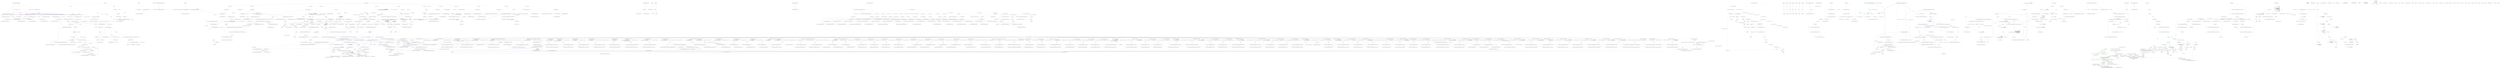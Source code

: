 digraph  {
m0_13 [label="Entry Nancy.Testing.Browser.Get(string, System.Action<Nancy.Testing.BrowserContext>)", span="59-59", cluster="Nancy.Testing.Browser.Get(string, System.Action<Nancy.Testing.BrowserContext>)", file="Browser.cs"];
m0_14 [label="return this.HandleRequest(''GET'', path, browserContext);", span="61-61", cluster="Nancy.Testing.Browser.Get(string, System.Action<Nancy.Testing.BrowserContext>)", file="Browser.cs"];
m0_15 [label="Exit Nancy.Testing.Browser.Get(string, System.Action<Nancy.Testing.BrowserContext>)", span="59-59", cluster="Nancy.Testing.Browser.Get(string, System.Action<Nancy.Testing.BrowserContext>)", file="Browser.cs"];
m0_38 [label="Entry Nancy.INancyEngine.HandleRequest(Nancy.Request)", span="21-21", cluster="Nancy.INancyEngine.HandleRequest(Nancy.Request)", file="Browser.cs"];
m0_57 [label="Entry string.Format(string, object, object)", span="0-0", cluster="string.Format(string, object, object)", file="Browser.cs"];
m0_67 [label="Entry Nancy.Testing.Browser.BuildRequestBody(Nancy.Testing.IBrowserContextValues)", span="168-168", cluster="Nancy.Testing.Browser.BuildRequestBody(Nancy.Testing.IBrowserContextValues)", file="Browser.cs"];
m0_68 [label="contextValues.Body != null", span="170-170", cluster="Nancy.Testing.Browser.BuildRequestBody(Nancy.Testing.IBrowserContextValues)", file="Browser.cs"];
m0_70 [label="var useFormValues = !String.IsNullOrEmpty(contextValues.FormValues)", span="175-175", cluster="Nancy.Testing.Browser.BuildRequestBody(Nancy.Testing.IBrowserContextValues)", file="Browser.cs"];
m0_71 [label="var bodyContents = useFormValues ? contextValues.FormValues : contextValues.BodyString", span="176-176", cluster="Nancy.Testing.Browser.BuildRequestBody(Nancy.Testing.IBrowserContextValues)", file="Browser.cs"];
m0_73 [label="useFormValues && !contextValues.Headers.ContainsKey(''Content-Type'')", span="179-179", cluster="Nancy.Testing.Browser.BuildRequestBody(Nancy.Testing.IBrowserContextValues)", file="Browser.cs"];
m0_74 [label="contextValues.Headers[''Content-Type''] = new[] { ''application/x-www-form-urlencoded'' }", span="181-181", cluster="Nancy.Testing.Browser.BuildRequestBody(Nancy.Testing.IBrowserContextValues)", file="Browser.cs"];
m0_75 [label="contextValues.Body = new MemoryStream(bodyBytes)", span="184-184", cluster="Nancy.Testing.Browser.BuildRequestBody(Nancy.Testing.IBrowserContextValues)", file="Browser.cs"];
m0_69 [label="return;", span="172-172", cluster="Nancy.Testing.Browser.BuildRequestBody(Nancy.Testing.IBrowserContextValues)", file="Browser.cs"];
m0_72 [label="var bodyBytes = bodyContents != null ? Encoding.UTF8.GetBytes(bodyContents) : new byte[] { }", span="177-177", cluster="Nancy.Testing.Browser.BuildRequestBody(Nancy.Testing.IBrowserContextValues)", file="Browser.cs"];
m0_76 [label="Exit Nancy.Testing.Browser.BuildRequestBody(Nancy.Testing.IBrowserContextValues)", span="168-168", cluster="Nancy.Testing.Browser.BuildRequestBody(Nancy.Testing.IBrowserContextValues)", file="Browser.cs"];
m0_90 [label="Entry Nancy.IO.RequestStream.FromStream(System.IO.Stream, long, bool)", span="233-233", cluster="Nancy.IO.RequestStream.FromStream(System.IO.Stream, long, bool)", file="Browser.cs"];
m0_25 [label="Entry Nancy.Testing.Browser.Post(string, System.Action<Nancy.Testing.BrowserContext>)", span="103-103", cluster="Nancy.Testing.Browser.Post(string, System.Action<Nancy.Testing.BrowserContext>)", file="Browser.cs"];
m0_26 [label="return this.HandleRequest(''POST'', path, browserContext);", span="105-105", cluster="Nancy.Testing.Browser.Post(string, System.Action<Nancy.Testing.BrowserContext>)", file="Browser.cs"];
m0_27 [label="Exit Nancy.Testing.Browser.Post(string, System.Action<Nancy.Testing.BrowserContext>)", span="103-103", cluster="Nancy.Testing.Browser.Post(string, System.Action<Nancy.Testing.BrowserContext>)", file="Browser.cs"];
m0_36 [label="Entry Nancy.Testing.Browser.CreateRequest(string, string, System.Action<Nancy.Testing.BrowserContext>)", span="187-187", cluster="Nancy.Testing.Browser.CreateRequest(string, string, System.Action<Nancy.Testing.BrowserContext>)", file="Browser.cs"];
m0_80 [label="var context =\r\n                new BrowserContext()", span="189-190", cluster="Nancy.Testing.Browser.CreateRequest(string, string, System.Action<Nancy.Testing.BrowserContext>)", file="Browser.cs"];
m0_82 [label="browserContext.Invoke(context)", span="194-194", cluster="Nancy.Testing.Browser.CreateRequest(string, string, System.Action<Nancy.Testing.BrowserContext>)", file="Browser.cs"];
m0_86 [label="return new Request(method, path, contextValues.Headers, requestStream, contextValues.Protocol, contextValues.QueryString, contextValues.UserHostAddress);", span="204-204", cluster="Nancy.Testing.Browser.CreateRequest(string, string, System.Action<Nancy.Testing.BrowserContext>)", file="Browser.cs"];
m0_81 [label="this.SetCookies(context)", span="192-192", cluster="Nancy.Testing.Browser.CreateRequest(string, string, System.Action<Nancy.Testing.BrowserContext>)", file="Browser.cs"];
m0_83 [label="var contextValues =\r\n                (IBrowserContextValues)context", span="196-197", cluster="Nancy.Testing.Browser.CreateRequest(string, string, System.Action<Nancy.Testing.BrowserContext>)", file="Browser.cs"];
m0_84 [label="BuildRequestBody(contextValues)", span="199-199", cluster="Nancy.Testing.Browser.CreateRequest(string, string, System.Action<Nancy.Testing.BrowserContext>)", file="Browser.cs"];
m0_85 [label="var requestStream =\r\n                RequestStream.FromStream(contextValues.Body, 0, true)", span="201-202", cluster="Nancy.Testing.Browser.CreateRequest(string, string, System.Action<Nancy.Testing.BrowserContext>)", file="Browser.cs"];
m0_87 [label="Exit Nancy.Testing.Browser.CreateRequest(string, string, System.Action<Nancy.Testing.BrowserContext>)", span="187-187", cluster="Nancy.Testing.Browser.CreateRequest(string, string, System.Action<Nancy.Testing.BrowserContext>)", file="Browser.cs"];
m0_9 [label="Entry Nancy.Testing.Browser.Delete(string, System.Action<Nancy.Testing.BrowserContext>)", span="48-48", cluster="Nancy.Testing.Browser.Delete(string, System.Action<Nancy.Testing.BrowserContext>)", file="Browser.cs"];
m0_10 [label="return this.HandleRequest(''DELETE'', path, browserContext);", span="50-50", cluster="Nancy.Testing.Browser.Delete(string, System.Action<Nancy.Testing.BrowserContext>)", file="Browser.cs"];
m0_11 [label="Exit Nancy.Testing.Browser.Delete(string, System.Action<Nancy.Testing.BrowserContext>)", span="48-48", cluster="Nancy.Testing.Browser.Delete(string, System.Action<Nancy.Testing.BrowserContext>)", file="Browser.cs"];
m0_43 [label="Entry Nancy.Testing.BrowserContext.HttpRequest()", span="121-121", cluster="Nancy.Testing.BrowserContext.HttpRequest()", file="Browser.cs"];
m0_79 [label="Entry System.IO.MemoryStream.MemoryStream(byte[])", span="0-0", cluster="System.IO.MemoryStream.MemoryStream(byte[])", file="Browser.cs"];
m0_16 [label="Entry Nancy.Testing.Browser.Head(string, System.Action<Nancy.Testing.BrowserContext>)", span="70-70", cluster="Nancy.Testing.Browser.Head(string, System.Action<Nancy.Testing.BrowserContext>)", file="Browser.cs"];
m0_17 [label="return this.HandleRequest(''HEAD'', path, browserContext);", span="72-72", cluster="Nancy.Testing.Browser.Head(string, System.Action<Nancy.Testing.BrowserContext>)", file="Browser.cs"];
m0_18 [label="Exit Nancy.Testing.Browser.Head(string, System.Action<Nancy.Testing.BrowserContext>)", span="70-70", cluster="Nancy.Testing.Browser.Head(string, System.Action<Nancy.Testing.BrowserContext>)", file="Browser.cs"];
m0_37 [label="Entry Nancy.Testing.BrowserResponse.BrowserResponse(Nancy.NancyContext, Nancy.Testing.Browser)", span="22-22", cluster="Nancy.Testing.BrowserResponse.BrowserResponse(Nancy.NancyContext, Nancy.Testing.Browser)", file="Browser.cs"];
m0_91 [label="Entry Nancy.Request.Request(string, string, System.Collections.Generic.IDictionary<string, System.Collections.Generic.IEnumerable<string>>, Nancy.IO.RequestStream, string, string, string)", span="42-42", cluster="Nancy.Request.Request(string, string, System.Collections.Generic.IDictionary<string, System.Collections.Generic.IEnumerable<string>>, Nancy.IO.RequestStream, string, string, string)", file="Browser.cs"];
m0_50 [label="Entry System.Collections.Generic.IEnumerable<TSource>.Any<TSource>()", span="0-0", cluster="System.Collections.Generic.IEnumerable<TSource>.Any<TSource>()", file="Browser.cs"];
m0_56 [label="Entry Nancy.Helpers.HttpUtility.UrlEncode(string)", span="373-373", cluster="Nancy.Helpers.HttpUtility.UrlEncode(string)", file="Browser.cs"];
m0_66 [label="Entry System.Collections.Generic.IDictionary<TKey, TValue>.Remove(TKey)", span="0-0", cluster="System.Collections.Generic.IDictionary<TKey, TValue>.Remove(TKey)", file="Browser.cs"];
m0_28 [label="Entry Nancy.Testing.Browser.Put(string, System.Action<Nancy.Testing.BrowserContext>)", span="114-114", cluster="Nancy.Testing.Browser.Put(string, System.Action<Nancy.Testing.BrowserContext>)", file="Browser.cs"];
m0_29 [label="return this.HandleRequest(''PUT'', path, browserContext);", span="116-116", cluster="Nancy.Testing.Browser.Put(string, System.Action<Nancy.Testing.BrowserContext>)", file="Browser.cs"];
m0_30 [label="Exit Nancy.Testing.Browser.Put(string, System.Action<Nancy.Testing.BrowserContext>)", span="114-114", cluster="Nancy.Testing.Browser.Put(string, System.Action<Nancy.Testing.BrowserContext>)", file="Browser.cs"];
m0_52 [label="Entry Unk.Header", span="", cluster="Unk.Header", file="Browser.cs"];
m0_8 [label="Entry Nancy.Bootstrapper.INancyBootstrapper.GetEngine()", span="16-16", cluster="Nancy.Bootstrapper.INancyBootstrapper.GetEngine()", file="Browser.cs"];
m0_89 [label="Entry System.Action<T>.Invoke(T)", span="0-0", cluster="System.Action<T>.Invoke(T)", file="Browser.cs"];
m0_51 [label="Entry Unk.Aggregate", span="", cluster="Unk.Aggregate", file="Browser.cs"];
m0_39 [label="Entry Nancy.Testing.Browser.CaptureCookies(Nancy.Testing.BrowserResponse)", span="148-148", cluster="Nancy.Testing.Browser.CaptureCookies(Nancy.Testing.BrowserResponse)", file="Browser.cs"];
m0_58 [label="response.Cookies == null || !response.Cookies.Any()", span="150-150", cluster="Nancy.Testing.Browser.CaptureCookies(Nancy.Testing.BrowserResponse)", file="Browser.cs"];
m0_60 [label="response.Cookies", span="155-155", cluster="Nancy.Testing.Browser.CaptureCookies(Nancy.Testing.BrowserResponse)", file="Browser.cs"];
m0_59 [label="return;", span="152-152", cluster="Nancy.Testing.Browser.CaptureCookies(Nancy.Testing.BrowserResponse)", file="Browser.cs"];
m0_61 [label="string.IsNullOrEmpty(cookie.Value)", span="157-157", cluster="Nancy.Testing.Browser.CaptureCookies(Nancy.Testing.BrowserResponse)", file="Browser.cs"];
m0_62 [label="this.cookies.Remove(cookie.Name)", span="159-159", cluster="Nancy.Testing.Browser.CaptureCookies(Nancy.Testing.BrowserResponse)", file="Browser.cs"];
m0_63 [label="this.cookies[cookie.Name] = cookie.Value", span="163-163", cluster="Nancy.Testing.Browser.CaptureCookies(Nancy.Testing.BrowserResponse)", file="Browser.cs"];
m0_64 [label="Exit Nancy.Testing.Browser.CaptureCookies(Nancy.Testing.BrowserResponse)", span="148-148", cluster="Nancy.Testing.Browser.CaptureCookies(Nancy.Testing.BrowserResponse)", file="Browser.cs"];
m0_7 [label="Entry Nancy.Bootstrapper.INancyBootstrapper.Initialise()", span="10-10", cluster="Nancy.Bootstrapper.INancyBootstrapper.Initialise()", file="Browser.cs"];
m0_0 [label="Entry Nancy.Testing.Browser.Browser(System.Action<Nancy.Testing.ConfigurableBootstrapper.ConfigurableBootstrapperConfigurator>)", span="26-26", cluster="Nancy.Testing.Browser.Browser(System.Action<Nancy.Testing.ConfigurableBootstrapper.ConfigurableBootstrapperConfigurator>)", file="Browser.cs"];
m0_1 [label="Exit Nancy.Testing.Browser.Browser(System.Action<Nancy.Testing.ConfigurableBootstrapper.ConfigurableBootstrapperConfigurator>)", span="26-26", cluster="Nancy.Testing.Browser.Browser(System.Action<Nancy.Testing.ConfigurableBootstrapper.ConfigurableBootstrapperConfigurator>)", file="Browser.cs"];
m0_65 [label="Entry string.IsNullOrEmpty(string)", span="0-0", cluster="string.IsNullOrEmpty(string)", file="Browser.cs"];
m0_12 [label="Entry Nancy.Testing.Browser.HandleRequest(string, string, System.Action<Nancy.Testing.BrowserContext>)", span="119-119", cluster="Nancy.Testing.Browser.HandleRequest(string, string, System.Action<Nancy.Testing.BrowserContext>)", file="Browser.cs"];
m0_31 [label="var request =\r\n                CreateRequest(method, path, browserContext ?? this.DefaultBrowserContext)", span="121-122", cluster="Nancy.Testing.Browser.HandleRequest(string, string, System.Action<Nancy.Testing.BrowserContext>)", file="Browser.cs"];
m0_32 [label="var response = new BrowserResponse(this.engine.HandleRequest(request), this)", span="124-124", cluster="Nancy.Testing.Browser.HandleRequest(string, string, System.Action<Nancy.Testing.BrowserContext>)", file="Browser.cs"];
m0_33 [label="this.CaptureCookies(response)", span="126-126", cluster="Nancy.Testing.Browser.HandleRequest(string, string, System.Action<Nancy.Testing.BrowserContext>)", file="Browser.cs"];
m0_34 [label="return response;", span="128-128", cluster="Nancy.Testing.Browser.HandleRequest(string, string, System.Action<Nancy.Testing.BrowserContext>)", file="Browser.cs"];
m0_35 [label="Exit Nancy.Testing.Browser.HandleRequest(string, string, System.Action<Nancy.Testing.BrowserContext>)", span="119-119", cluster="Nancy.Testing.Browser.HandleRequest(string, string, System.Action<Nancy.Testing.BrowserContext>)", file="Browser.cs"];
m0_78 [label="Entry System.Collections.Generic.IDictionary<TKey, TValue>.ContainsKey(TKey)", span="0-0", cluster="System.Collections.Generic.IDictionary<TKey, TValue>.ContainsKey(TKey)", file="Browser.cs"];
m0_53 [label="Entry lambda expression", span="143-143", cluster="lambda expression", file="Browser.cs"];
m0_54 [label="current + string.Format(''{0}={1};'', HttpUtility.UrlEncode(cookie.Key), HttpUtility.UrlEncode(cookie.Value))", span="143-143", cluster="lambda expression", file="Browser.cs"];
m0_55 [label="Exit lambda expression", span="143-143", cluster="lambda expression", file="Browser.cs"];
m0_44 [label="Entry Nancy.Testing.Browser.SetCookies(Nancy.Testing.BrowserContext)", span="136-136", cluster="Nancy.Testing.Browser.SetCookies(Nancy.Testing.BrowserContext)", file="Browser.cs"];
m0_45 [label="!this.cookies.Any()", span="138-138", cluster="Nancy.Testing.Browser.SetCookies(Nancy.Testing.BrowserContext)", file="Browser.cs"];
m0_48 [label="context.Header(''Cookie'', cookieString)", span="145-145", cluster="Nancy.Testing.Browser.SetCookies(Nancy.Testing.BrowserContext)", file="Browser.cs"];
m0_46 [label="return;", span="140-140", cluster="Nancy.Testing.Browser.SetCookies(Nancy.Testing.BrowserContext)", file="Browser.cs"];
m0_47 [label="var cookieString = this.cookies.Aggregate(string.Empty, (current, cookie) => current + string.Format(''{0}={1};'', HttpUtility.UrlEncode(cookie.Key), HttpUtility.UrlEncode(cookie.Value)))", span="143-143", cluster="Nancy.Testing.Browser.SetCookies(Nancy.Testing.BrowserContext)", file="Browser.cs"];
m0_49 [label="Exit Nancy.Testing.Browser.SetCookies(Nancy.Testing.BrowserContext)", span="136-136", cluster="Nancy.Testing.Browser.SetCookies(Nancy.Testing.BrowserContext)", file="Browser.cs"];
m0_40 [label="Entry Nancy.Testing.Browser.DefaultBrowserContext(Nancy.Testing.BrowserContext)", span="131-131", cluster="Nancy.Testing.Browser.DefaultBrowserContext(Nancy.Testing.BrowserContext)", file="Browser.cs"];
m0_41 [label="context.HttpRequest()", span="133-133", cluster="Nancy.Testing.Browser.DefaultBrowserContext(Nancy.Testing.BrowserContext)", file="Browser.cs"];
m0_42 [label="Exit Nancy.Testing.Browser.DefaultBrowserContext(Nancy.Testing.BrowserContext)", span="131-131", cluster="Nancy.Testing.Browser.DefaultBrowserContext(Nancy.Testing.BrowserContext)", file="Browser.cs"];
m0_77 [label="Entry System.Text.Encoding.GetBytes(string)", span="0-0", cluster="System.Text.Encoding.GetBytes(string)", file="Browser.cs"];
m0_19 [label="Entry Nancy.Testing.Browser.Options(string, System.Action<Nancy.Testing.BrowserContext>)", span="81-81", cluster="Nancy.Testing.Browser.Options(string, System.Action<Nancy.Testing.BrowserContext>)", file="Browser.cs"];
m0_20 [label="return this.HandleRequest(''OPTIONS'', path, browserContext);", span="83-83", cluster="Nancy.Testing.Browser.Options(string, System.Action<Nancy.Testing.BrowserContext>)", file="Browser.cs"];
m0_21 [label="Exit Nancy.Testing.Browser.Options(string, System.Action<Nancy.Testing.BrowserContext>)", span="81-81", cluster="Nancy.Testing.Browser.Options(string, System.Action<Nancy.Testing.BrowserContext>)", file="Browser.cs"];
m0_88 [label="Entry Nancy.Testing.BrowserContext.BrowserContext()", span="14-14", cluster="Nancy.Testing.BrowserContext.BrowserContext()", file="Browser.cs"];
m0_22 [label="Entry Nancy.Testing.Browser.Patch(string, System.Action<Nancy.Testing.BrowserContext>)", span="92-92", cluster="Nancy.Testing.Browser.Patch(string, System.Action<Nancy.Testing.BrowserContext>)", file="Browser.cs"];
m0_23 [label="return this.HandleRequest(''PATCH'', path, browserContext);", span="94-94", cluster="Nancy.Testing.Browser.Patch(string, System.Action<Nancy.Testing.BrowserContext>)", file="Browser.cs"];
m0_24 [label="Exit Nancy.Testing.Browser.Patch(string, System.Action<Nancy.Testing.BrowserContext>)", span="92-92", cluster="Nancy.Testing.Browser.Patch(string, System.Action<Nancy.Testing.BrowserContext>)", file="Browser.cs"];
m0_2 [label="Entry Nancy.Testing.Browser.Browser(Nancy.Bootstrapper.INancyBootstrapper)", span="35-35", cluster="Nancy.Testing.Browser.Browser(Nancy.Bootstrapper.INancyBootstrapper)", file="Browser.cs"];
m0_3 [label="this.bootstrapper = bootstrapper", span="37-37", cluster="Nancy.Testing.Browser.Browser(Nancy.Bootstrapper.INancyBootstrapper)", file="Browser.cs"];
m0_4 [label="this.bootstrapper.Initialise()", span="38-38", cluster="Nancy.Testing.Browser.Browser(Nancy.Bootstrapper.INancyBootstrapper)", file="Browser.cs"];
m0_5 [label="this.engine = this.bootstrapper.GetEngine()", span="39-39", cluster="Nancy.Testing.Browser.Browser(Nancy.Bootstrapper.INancyBootstrapper)", file="Browser.cs"];
m0_6 [label="Exit Nancy.Testing.Browser.Browser(Nancy.Bootstrapper.INancyBootstrapper)", span="35-35", cluster="Nancy.Testing.Browser.Browser(Nancy.Bootstrapper.INancyBootstrapper)", file="Browser.cs"];
m0_92 [label="Nancy.Testing.Browser", span="", file="Browser.cs"];
m1_17 [label="Entry System.Collections.Generic.List<T>.List()", span="0-0", cluster="System.Collections.Generic.List<T>.List()", file="ConfigurableBootstrapper.cs"];
m1_148 [label="Entry Nancy.Testing.ConfigurableBootstrapper.GetEngineInternal()", span="345-345", cluster="Nancy.Testing.ConfigurableBootstrapper.GetEngineInternal()", file="ConfigurableBootstrapper.cs"];
m1_149 [label="return this.ApplicationContainer.Resolve<INancyEngine>();", span="349-349", cluster="Nancy.Testing.ConfigurableBootstrapper.GetEngineInternal()", file="ConfigurableBootstrapper.cs"];
m1_150 [label=InvalidOperationException, span="351-351", cluster="Nancy.Testing.ConfigurableBootstrapper.GetEngineInternal()", file="ConfigurableBootstrapper.cs"];
m1_151 [label="throw new InvalidOperationException(\r\n                    ''Something went wrong when trying to satisfy one of the dependencies during composition, make sure that you've registered all new dependencies in the container and specified either a module to test, or set AllDiscoveredModules in the ConfigurableBootstrapper. Inspect the innerexception for more details.'',\r\n                    ex.InnerException);", span="353-355", cluster="Nancy.Testing.ConfigurableBootstrapper.GetEngineInternal()", file="ConfigurableBootstrapper.cs"];
m1_152 [label="Exit Nancy.Testing.ConfigurableBootstrapper.GetEngineInternal()", span="345-345", cluster="Nancy.Testing.ConfigurableBootstrapper.GetEngineInternal()", file="ConfigurableBootstrapper.cs"];
m1_264 [label="Entry Nancy.Testing.ConfigurableBootstrapper.ConfigurableBootstrapperConfigurator.Dependency<T>()", span="615-615", cluster="Nancy.Testing.ConfigurableBootstrapper.ConfigurableBootstrapperConfigurator.Dependency<T>()", file="ConfigurableBootstrapper.cs"];
m1_265 [label="this.bootstrapper.registeredTypes.Add(new TypeRegistration(typeof(T), typeof(T)))", span="617-617", cluster="Nancy.Testing.ConfigurableBootstrapper.ConfigurableBootstrapperConfigurator.Dependency<T>()", file="ConfigurableBootstrapper.cs"];
m1_266 [label="typeof(T).GetInterfaces()", span="619-619", cluster="Nancy.Testing.ConfigurableBootstrapper.ConfigurableBootstrapperConfigurator.Dependency<T>()", file="ConfigurableBootstrapper.cs"];
m1_267 [label="this.bootstrapper.registeredTypes.Add(new TypeRegistration(interfaceType, typeof(T)))", span="621-621", cluster="Nancy.Testing.ConfigurableBootstrapper.ConfigurableBootstrapperConfigurator.Dependency<T>()", file="ConfigurableBootstrapper.cs"];
m1_268 [label="return this;", span="624-624", cluster="Nancy.Testing.ConfigurableBootstrapper.ConfigurableBootstrapperConfigurator.Dependency<T>()", file="ConfigurableBootstrapper.cs"];
m1_269 [label="Exit Nancy.Testing.ConfigurableBootstrapper.ConfigurableBootstrapperConfigurator.Dependency<T>()", span="615-615", cluster="Nancy.Testing.ConfigurableBootstrapper.ConfigurableBootstrapperConfigurator.Dependency<T>()", file="ConfigurableBootstrapper.cs"];
m1_489 [label="Entry Nancy.Testing.ConfigurableBootstrapper.ConfigurableBootstrapperConfigurator.ViewEngine(Nancy.ViewEngines.IViewEngine)", span="1286-1286", cluster="Nancy.Testing.ConfigurableBootstrapper.ConfigurableBootstrapperConfigurator.ViewEngine(Nancy.ViewEngines.IViewEngine)", file="ConfigurableBootstrapper.cs"];
m1_490 [label="this.bootstrapper.registeredInstances.Add(\r\n                    new InstanceRegistration(typeof(IViewEngine), viewEngine))", span="1288-1289", cluster="Nancy.Testing.ConfigurableBootstrapper.ConfigurableBootstrapperConfigurator.ViewEngine(Nancy.ViewEngines.IViewEngine)", file="ConfigurableBootstrapper.cs"];
m1_491 [label="return this;", span="1291-1291", cluster="Nancy.Testing.ConfigurableBootstrapper.ConfigurableBootstrapperConfigurator.ViewEngine(Nancy.ViewEngines.IViewEngine)", file="ConfigurableBootstrapper.cs"];
m1_492 [label="Exit Nancy.Testing.ConfigurableBootstrapper.ConfigurableBootstrapperConfigurator.ViewEngine(Nancy.ViewEngines.IViewEngine)", span="1286-1286", cluster="Nancy.Testing.ConfigurableBootstrapper.ConfigurableBootstrapperConfigurator.ViewEngine(Nancy.ViewEngines.IViewEngine)", file="ConfigurableBootstrapper.cs"];
m1_469 [label="Entry Nancy.Testing.ConfigurableBootstrapper.ConfigurableBootstrapperConfigurator.ResponseProcessors(params System.Type[])", span="1225-1225", cluster="Nancy.Testing.ConfigurableBootstrapper.ConfigurableBootstrapperConfigurator.ResponseProcessors(params System.Type[])", file="ConfigurableBootstrapper.cs"];
m1_470 [label="this.bootstrapper.registeredTypes.Add(\r\n                    new CollectionTypeRegistration(typeof(IResponseProcessor), responseProcessors))", span="1227-1228", cluster="Nancy.Testing.ConfigurableBootstrapper.ConfigurableBootstrapperConfigurator.ResponseProcessors(params System.Type[])", file="ConfigurableBootstrapper.cs"];
m1_471 [label="return this;", span="1230-1230", cluster="Nancy.Testing.ConfigurableBootstrapper.ConfigurableBootstrapperConfigurator.ResponseProcessors(params System.Type[])", file="ConfigurableBootstrapper.cs"];
m1_472 [label="Exit Nancy.Testing.ConfigurableBootstrapper.ConfigurableBootstrapperConfigurator.ResponseProcessors(params System.Type[])", span="1225-1225", cluster="Nancy.Testing.ConfigurableBootstrapper.ConfigurableBootstrapperConfigurator.ResponseProcessors(params System.Type[])", file="ConfigurableBootstrapper.cs"];
m1_224 [label="Entry Nancy.Testing.ConfigurableBootstrapper.RegisterRequestContainerModules(Nancy.TinyIoc.TinyIoCContainer, System.Collections.Generic.IEnumerable<Nancy.Bootstrapper.ModuleRegistration>)", span="466-466", cluster="Nancy.Testing.ConfigurableBootstrapper.RegisterRequestContainerModules(Nancy.TinyIoc.TinyIoCContainer, System.Collections.Generic.IEnumerable<Nancy.Bootstrapper.ModuleRegistration>)", file="ConfigurableBootstrapper.cs"];
m1_225 [label=moduleRegistrationTypes, span="468-468", cluster="Nancy.Testing.ConfigurableBootstrapper.RegisterRequestContainerModules(Nancy.TinyIoc.TinyIoCContainer, System.Collections.Generic.IEnumerable<Nancy.Bootstrapper.ModuleRegistration>)", file="ConfigurableBootstrapper.cs"];
m1_226 [label="container.Register(\r\n                    typeof(INancyModule),\r\n                    moduleRegistrationType.ModuleType,\r\n                    moduleRegistrationType.ModuleType.FullName).\r\n                    AsSingleton()", span="470-474", cluster="Nancy.Testing.ConfigurableBootstrapper.RegisterRequestContainerModules(Nancy.TinyIoc.TinyIoCContainer, System.Collections.Generic.IEnumerable<Nancy.Bootstrapper.ModuleRegistration>)", file="ConfigurableBootstrapper.cs"];
m1_227 [label="Exit Nancy.Testing.ConfigurableBootstrapper.RegisterRequestContainerModules(Nancy.TinyIoc.TinyIoCContainer, System.Collections.Generic.IEnumerable<Nancy.Bootstrapper.ModuleRegistration>)", span="466-466", cluster="Nancy.Testing.ConfigurableBootstrapper.RegisterRequestContainerModules(Nancy.TinyIoc.TinyIoCContainer, System.Collections.Generic.IEnumerable<Nancy.Bootstrapper.ModuleRegistration>)", file="ConfigurableBootstrapper.cs"];
m1_309 [label="Entry System.Collections.Generic.List<T>.List(System.Collections.Generic.IEnumerable<T>)", span="0-0", cluster="System.Collections.Generic.List<T>.List(System.Collections.Generic.IEnumerable<T>)", file="ConfigurableBootstrapper.cs"];
m1_380 [label="Entry Nancy.Testing.ConfigurableBootstrapper.ConfigurableBootstrapperConfigurator.RouteCache<T>()", span="953-953", cluster="Nancy.Testing.ConfigurableBootstrapper.ConfigurableBootstrapperConfigurator.RouteCache<T>()", file="ConfigurableBootstrapper.cs"];
m1_381 [label="this.bootstrapper.configuration.RouteCache = typeof(T)", span="955-955", cluster="Nancy.Testing.ConfigurableBootstrapper.ConfigurableBootstrapperConfigurator.RouteCache<T>()", file="ConfigurableBootstrapper.cs"];
m1_382 [label="return this;", span="956-956", cluster="Nancy.Testing.ConfigurableBootstrapper.ConfigurableBootstrapperConfigurator.RouteCache<T>()", file="ConfigurableBootstrapper.cs"];
m1_383 [label="Exit Nancy.Testing.ConfigurableBootstrapper.ConfigurableBootstrapperConfigurator.RouteCache<T>()", span="953-953", cluster="Nancy.Testing.ConfigurableBootstrapper.ConfigurableBootstrapperConfigurator.RouteCache<T>()", file="ConfigurableBootstrapper.cs"];
m1_78 [label="Entry object.GetType()", span="0-0", cluster="object.GetType()", file="ConfigurableBootstrapper.cs"];
m1_183 [label="Entry Unk.All", span="", cluster="Unk.All", file="ConfigurableBootstrapper.cs"];
m1_139 [label="Entry Nancy.TinyIoc.TinyIoCContainer.GetChildContainer()", span="1009-1009", cluster="Nancy.TinyIoc.TinyIoCContainer.GetChildContainer()", file="ConfigurableBootstrapper.cs"];
m1_592 [label="Entry Nancy.Testing.ConfigurableBootstrapper.ConfigurableBootstrapperConfigurator.TrieNodeFactory(Nancy.Routing.Trie.ITrieNodeFactory)", span="1599-1599", cluster="Nancy.Testing.ConfigurableBootstrapper.ConfigurableBootstrapperConfigurator.TrieNodeFactory(Nancy.Routing.Trie.ITrieNodeFactory)", file="ConfigurableBootstrapper.cs"];
m1_593 [label="this.bootstrapper.registeredInstances.Add(\r\n                    new InstanceRegistration(typeof(ITrieNodeFactory), nodeFactory))", span="1601-1602", cluster="Nancy.Testing.ConfigurableBootstrapper.ConfigurableBootstrapperConfigurator.TrieNodeFactory(Nancy.Routing.Trie.ITrieNodeFactory)", file="ConfigurableBootstrapper.cs"];
m1_594 [label="return this;", span="1604-1604", cluster="Nancy.Testing.ConfigurableBootstrapper.ConfigurableBootstrapperConfigurator.TrieNodeFactory(Nancy.Routing.Trie.ITrieNodeFactory)", file="ConfigurableBootstrapper.cs"];
m1_595 [label="Exit Nancy.Testing.ConfigurableBootstrapper.ConfigurableBootstrapperConfigurator.TrieNodeFactory(Nancy.Routing.Trie.ITrieNodeFactory)", span="1599-1599", cluster="Nancy.Testing.ConfigurableBootstrapper.ConfigurableBootstrapperConfigurator.TrieNodeFactory(Nancy.Routing.Trie.ITrieNodeFactory)", file="ConfigurableBootstrapper.cs"];
m1_485 [label="Entry Nancy.Testing.ConfigurableBootstrapper.ConfigurableBootstrapperConfigurator.ViewCache<T>()", span="1275-1275", cluster="Nancy.Testing.ConfigurableBootstrapper.ConfigurableBootstrapperConfigurator.ViewCache<T>()", file="ConfigurableBootstrapper.cs"];
m1_486 [label="this.bootstrapper.configuration.ViewCache = typeof(T)", span="1277-1277", cluster="Nancy.Testing.ConfigurableBootstrapper.ConfigurableBootstrapperConfigurator.ViewCache<T>()", file="ConfigurableBootstrapper.cs"];
m1_487 [label="return this;", span="1278-1278", cluster="Nancy.Testing.ConfigurableBootstrapper.ConfigurableBootstrapperConfigurator.ViewCache<T>()", file="ConfigurableBootstrapper.cs"];
m1_488 [label="Exit Nancy.Testing.ConfigurableBootstrapper.ConfigurableBootstrapperConfigurator.ViewCache<T>()", span="1275-1275", cluster="Nancy.Testing.ConfigurableBootstrapper.ConfigurableBootstrapperConfigurator.ViewCache<T>()", file="ConfigurableBootstrapper.cs"];
m1_34 [label="Entry System.Action<T1, T2>.Invoke(T1, T2)", span="0-0", cluster="System.Action<T1, T2>.Invoke(T1, T2)", file="ConfigurableBootstrapper.cs"];
m1_27 [label="Entry Nancy.Testing.ConfigurableBootstrapper.LoadReferencesForAssemblyUnderTest(string)", span="152-152", cluster="Nancy.Testing.ConfigurableBootstrapper.LoadReferencesForAssemblyUnderTest(string)", file="ConfigurableBootstrapper.cs"];
m1_79 [label="!TestAssemblySuffixes.Any(x => GetSafePathExtension(testAssemblyName).Equals(''.'' + x, StringComparison.OrdinalIgnoreCase))", span="154-154", cluster="Nancy.Testing.ConfigurableBootstrapper.LoadReferencesForAssemblyUnderTest(string)", file="ConfigurableBootstrapper.cs"];
m1_81 [label="var testAssemblyNameWithoutExtension =\r\n                Path.GetFileNameWithoutExtension(testAssemblyName)", span="159-160", cluster="Nancy.Testing.ConfigurableBootstrapper.LoadReferencesForAssemblyUnderTest(string)", file="ConfigurableBootstrapper.cs"];
m1_80 [label="return;", span="156-156", cluster="Nancy.Testing.ConfigurableBootstrapper.LoadReferencesForAssemblyUnderTest(string)", file="ConfigurableBootstrapper.cs"];
m1_82 [label="var testAssemblyPath =\r\n                Path.Combine(AppDomain.CurrentDomain.BaseDirectory, string.Concat(testAssemblyNameWithoutExtension, ''.dll''))", span="162-163", cluster="Nancy.Testing.ConfigurableBootstrapper.LoadReferencesForAssemblyUnderTest(string)", file="ConfigurableBootstrapper.cs"];
m1_84 [label="AppDomainAssemblyTypeScanner.LoadAssemblies(AppDomain.CurrentDomain.BaseDirectory, string.Concat(testAssemblyNameWithoutExtension, ''.dll''))", span="167-167", cluster="Nancy.Testing.ConfigurableBootstrapper.LoadReferencesForAssemblyUnderTest(string)", file="ConfigurableBootstrapper.cs"];
m1_85 [label="var assemblyUnderTest = AppDomain.CurrentDomain\r\n                    .GetAssemblies()\r\n                    .FirstOrDefault(x => x.GetName().Name.Equals(testAssemblyNameWithoutExtension, StringComparison.OrdinalIgnoreCase))", span="169-171", cluster="Nancy.Testing.ConfigurableBootstrapper.LoadReferencesForAssemblyUnderTest(string)", file="ConfigurableBootstrapper.cs"];
m1_83 [label="File.Exists(testAssemblyPath)", span="165-165", cluster="Nancy.Testing.ConfigurableBootstrapper.LoadReferencesForAssemblyUnderTest(string)", file="ConfigurableBootstrapper.cs"];
m1_86 [label="assemblyUnderTest != null", span="173-173", cluster="Nancy.Testing.ConfigurableBootstrapper.LoadReferencesForAssemblyUnderTest(string)", file="ConfigurableBootstrapper.cs"];
m1_87 [label="assemblyUnderTest.GetReferencedAssemblies()", span="175-175", cluster="Nancy.Testing.ConfigurableBootstrapper.LoadReferencesForAssemblyUnderTest(string)", file="ConfigurableBootstrapper.cs"];
m1_88 [label="AppDomainAssemblyTypeScanner.LoadAssemblies(AppDomain.CurrentDomain.BaseDirectory, string.Concat(referencedAssembly.Name, ''.dll''))", span="177-177", cluster="Nancy.Testing.ConfigurableBootstrapper.LoadReferencesForAssemblyUnderTest(string)", file="ConfigurableBootstrapper.cs"];
m1_89 [label="Exit Nancy.Testing.ConfigurableBootstrapper.LoadReferencesForAssemblyUnderTest(string)", span="152-152", cluster="Nancy.Testing.ConfigurableBootstrapper.LoadReferencesForAssemblyUnderTest(string)", file="ConfigurableBootstrapper.cs"];
m1_404 [label="Entry Nancy.Testing.ConfigurableBootstrapper.ConfigurableBootstrapperConfigurator.RouteInvoker<T>()", span="1027-1027", cluster="Nancy.Testing.ConfigurableBootstrapper.ConfigurableBootstrapperConfigurator.RouteInvoker<T>()", file="ConfigurableBootstrapper.cs"];
m1_405 [label="this.bootstrapper.configuration.RouteInvoker = typeof(T)", span="1029-1029", cluster="Nancy.Testing.ConfigurableBootstrapper.ConfigurableBootstrapperConfigurator.RouteInvoker<T>()", file="ConfigurableBootstrapper.cs"];
m1_406 [label="return this;", span="1030-1030", cluster="Nancy.Testing.ConfigurableBootstrapper.ConfigurableBootstrapperConfigurator.RouteInvoker<T>()", file="ConfigurableBootstrapper.cs"];
m1_407 [label="Exit Nancy.Testing.ConfigurableBootstrapper.ConfigurableBootstrapperConfigurator.RouteInvoker<T>()", span="1027-1027", cluster="Nancy.Testing.ConfigurableBootstrapper.ConfigurableBootstrapperConfigurator.RouteInvoker<T>()", file="ConfigurableBootstrapper.cs"];
m1_428 [label="Entry Nancy.Testing.ConfigurableBootstrapper.ConfigurableBootstrapperConfigurator.ModelValidatorLocator<T>()", span="1099-1099", cluster="Nancy.Testing.ConfigurableBootstrapper.ConfigurableBootstrapperConfigurator.ModelValidatorLocator<T>()", file="ConfigurableBootstrapper.cs"];
m1_429 [label="this.bootstrapper.configuration.ModelValidatorLocator = typeof(T)", span="1101-1101", cluster="Nancy.Testing.ConfigurableBootstrapper.ConfigurableBootstrapperConfigurator.ModelValidatorLocator<T>()", file="ConfigurableBootstrapper.cs"];
m1_430 [label="return this;", span="1102-1102", cluster="Nancy.Testing.ConfigurableBootstrapper.ConfigurableBootstrapperConfigurator.ModelValidatorLocator<T>()", file="ConfigurableBootstrapper.cs"];
m1_431 [label="Exit Nancy.Testing.ConfigurableBootstrapper.ConfigurableBootstrapperConfigurator.ModelValidatorLocator<T>()", span="1099-1099", cluster="Nancy.Testing.ConfigurableBootstrapper.ConfigurableBootstrapperConfigurator.ModelValidatorLocator<T>()", file="ConfigurableBootstrapper.cs"];
m1_172 [label="Entry Nancy.Testing.ConfigurableBootstrapper.RegisterTypes(Nancy.TinyIoc.TinyIoCContainer, System.Collections.Generic.IEnumerable<Nancy.Bootstrapper.TypeRegistration>)", span="409-409", cluster="Nancy.Testing.ConfigurableBootstrapper.RegisterTypes(Nancy.TinyIoc.TinyIoCContainer, System.Collections.Generic.IEnumerable<Nancy.Bootstrapper.TypeRegistration>)", file="ConfigurableBootstrapper.cs"];
m1_173 [label="var configuredTypes = this.GetTypeRegistrations().ToList()", span="411-411", cluster="Nancy.Testing.ConfigurableBootstrapper.RegisterTypes(Nancy.TinyIoc.TinyIoCContainer, System.Collections.Generic.IEnumerable<Nancy.Bootstrapper.TypeRegistration>)", file="ConfigurableBootstrapper.cs"];
m1_174 [label="typeRegistrations = configuredTypes\r\n                .Concat(typeRegistrations.Where(x => configuredTypes.All(y => y.RegistrationType != x.RegistrationType)))\r\n                .Where(x => this.registeredInstances.All(y => y.RegistrationType != x.RegistrationType))", span="413-415", cluster="Nancy.Testing.ConfigurableBootstrapper.RegisterTypes(Nancy.TinyIoc.TinyIoCContainer, System.Collections.Generic.IEnumerable<Nancy.Bootstrapper.TypeRegistration>)", file="ConfigurableBootstrapper.cs"];
m1_176 [label="container.Register(typeRegistration.RegistrationType, typeRegistration.ImplementationType).AsSingleton()", span="419-419", cluster="Nancy.Testing.ConfigurableBootstrapper.RegisterTypes(Nancy.TinyIoc.TinyIoCContainer, System.Collections.Generic.IEnumerable<Nancy.Bootstrapper.TypeRegistration>)", file="ConfigurableBootstrapper.cs"];
m1_175 [label=typeRegistrations, span="417-417", cluster="Nancy.Testing.ConfigurableBootstrapper.RegisterTypes(Nancy.TinyIoc.TinyIoCContainer, System.Collections.Generic.IEnumerable<Nancy.Bootstrapper.TypeRegistration>)", file="ConfigurableBootstrapper.cs"];
m1_177 [label="Exit Nancy.Testing.ConfigurableBootstrapper.RegisterTypes(Nancy.TinyIoc.TinyIoCContainer, System.Collections.Generic.IEnumerable<Nancy.Bootstrapper.TypeRegistration>)", span="409-409", cluster="Nancy.Testing.ConfigurableBootstrapper.RegisterTypes(Nancy.TinyIoc.TinyIoCContainer, System.Collections.Generic.IEnumerable<Nancy.Bootstrapper.TypeRegistration>)", file="ConfigurableBootstrapper.cs"];
m1_604 [label="Entry Nancy.Testing.ConfigurableBootstrapper.ConfigurableBootstrapperConfigurator.RequestStartup(System.Action<Nancy.TinyIoc.TinyIoCContainer, Nancy.Bootstrapper.IPipelines, Nancy.NancyContext>)", span="1624-1624", cluster="Nancy.Testing.ConfigurableBootstrapper.ConfigurableBootstrapperConfigurator.RequestStartup(System.Action<Nancy.TinyIoc.TinyIoCContainer, Nancy.Bootstrapper.IPipelines, Nancy.NancyContext>)", file="ConfigurableBootstrapper.cs"];
m1_605 [label="this.bootstrapper.requestStartupActions.Add(action)", span="1626-1626", cluster="Nancy.Testing.ConfigurableBootstrapper.ConfigurableBootstrapperConfigurator.RequestStartup(System.Action<Nancy.TinyIoc.TinyIoCContainer, Nancy.Bootstrapper.IPipelines, Nancy.NancyContext>)", file="ConfigurableBootstrapper.cs"];
m1_606 [label="return this;", span="1627-1627", cluster="Nancy.Testing.ConfigurableBootstrapper.ConfigurableBootstrapperConfigurator.RequestStartup(System.Action<Nancy.TinyIoc.TinyIoCContainer, Nancy.Bootstrapper.IPipelines, Nancy.NancyContext>)", file="ConfigurableBootstrapper.cs"];
m1_607 [label="Exit Nancy.Testing.ConfigurableBootstrapper.ConfigurableBootstrapperConfigurator.RequestStartup(System.Action<Nancy.TinyIoc.TinyIoCContainer, Nancy.Bootstrapper.IPipelines, Nancy.NancyContext>)", span="1624-1624", cluster="Nancy.Testing.ConfigurableBootstrapper.ConfigurableBootstrapperConfigurator.RequestStartup(System.Action<Nancy.TinyIoc.TinyIoCContainer, Nancy.Bootstrapper.IPipelines, Nancy.NancyContext>)", file="ConfigurableBootstrapper.cs"];
m1_154 [label="Entry Nancy.Testing.ConfigurableBootstrapper.GetDiagnostics()", span="364-364", cluster="Nancy.Testing.ConfigurableBootstrapper.GetDiagnostics()", file="ConfigurableBootstrapper.cs"];
m1_155 [label="return this.ApplicationContainer.Resolve<IDiagnostics>();", span="366-366", cluster="Nancy.Testing.ConfigurableBootstrapper.GetDiagnostics()", file="ConfigurableBootstrapper.cs"];
m1_156 [label="Exit Nancy.Testing.ConfigurableBootstrapper.GetDiagnostics()", span="364-364", cluster="Nancy.Testing.ConfigurableBootstrapper.GetDiagnostics()", file="ConfigurableBootstrapper.cs"];
m1_497 [label="Entry Nancy.Testing.ConfigurableBootstrapper.ConfigurableBootstrapperConfigurator.ViewEngines(params System.Type[])", span="1312-1312", cluster="Nancy.Testing.ConfigurableBootstrapper.ConfigurableBootstrapperConfigurator.ViewEngines(params System.Type[])", file="ConfigurableBootstrapper.cs"];
m1_498 [label="this.bootstrapper.registeredTypes.Add(\r\n                    new CollectionTypeRegistration(typeof(IViewEngine), viewEngines))", span="1314-1315", cluster="Nancy.Testing.ConfigurableBootstrapper.ConfigurableBootstrapperConfigurator.ViewEngines(params System.Type[])", file="ConfigurableBootstrapper.cs"];
m1_499 [label="return this;", span="1317-1317", cluster="Nancy.Testing.ConfigurableBootstrapper.ConfigurableBootstrapperConfigurator.ViewEngines(params System.Type[])", file="ConfigurableBootstrapper.cs"];
m1_500 [label="Exit Nancy.Testing.ConfigurableBootstrapper.ConfigurableBootstrapperConfigurator.ViewEngines(params System.Type[])", span="1312-1312", cluster="Nancy.Testing.ConfigurableBootstrapper.ConfigurableBootstrapperConfigurator.ViewEngines(params System.Type[])", file="ConfigurableBootstrapper.cs"];
m1_541 [label="Entry Nancy.Testing.ConfigurableBootstrapper.ConfigurableBootstrapperConfigurator.ObjectSerializer(Nancy.IObjectSerializer)", span="1445-1445", cluster="Nancy.Testing.ConfigurableBootstrapper.ConfigurableBootstrapperConfigurator.ObjectSerializer(Nancy.IObjectSerializer)", file="ConfigurableBootstrapper.cs"];
m1_542 [label="this.bootstrapper.registeredInstances.Add(\r\n                    new InstanceRegistration(typeof(IObjectSerializer), objectSerializer))", span="1447-1448", cluster="Nancy.Testing.ConfigurableBootstrapper.ConfigurableBootstrapperConfigurator.ObjectSerializer(Nancy.IObjectSerializer)", file="ConfigurableBootstrapper.cs"];
m1_543 [label="return this;", span="1450-1450", cluster="Nancy.Testing.ConfigurableBootstrapper.ConfigurableBootstrapperConfigurator.ObjectSerializer(Nancy.IObjectSerializer)", file="ConfigurableBootstrapper.cs"];
m1_544 [label="Exit Nancy.Testing.ConfigurableBootstrapper.ConfigurableBootstrapperConfigurator.ObjectSerializer(Nancy.IObjectSerializer)", span="1445-1445", cluster="Nancy.Testing.ConfigurableBootstrapper.ConfigurableBootstrapperConfigurator.ObjectSerializer(Nancy.IObjectSerializer)", file="ConfigurableBootstrapper.cs"];
m1_72 [label="Entry Nancy.Testing.ConfigurableBootstrapper.GetCollectionTypeRegistrations()", span="147-147", cluster="Nancy.Testing.ConfigurableBootstrapper.GetCollectionTypeRegistrations()", file="ConfigurableBootstrapper.cs"];
m1_73 [label="return this.registeredTypes.Where(x => x.GetType() == typeof(CollectionTypeRegistration)).Cast<CollectionTypeRegistration>();", span="149-149", cluster="Nancy.Testing.ConfigurableBootstrapper.GetCollectionTypeRegistrations()", file="ConfigurableBootstrapper.cs"];
m1_74 [label="Exit Nancy.Testing.ConfigurableBootstrapper.GetCollectionTypeRegistrations()", span="147-147", cluster="Nancy.Testing.ConfigurableBootstrapper.GetCollectionTypeRegistrations()", file="ConfigurableBootstrapper.cs"];
m1_364 [label="Entry Nancy.Testing.ConfigurableBootstrapper.ConfigurableBootstrapperConfigurator.RenderContextFactory<T>()", span="905-905", cluster="Nancy.Testing.ConfigurableBootstrapper.ConfigurableBootstrapperConfigurator.RenderContextFactory<T>()", file="ConfigurableBootstrapper.cs"];
m1_365 [label="this.bootstrapper.configuration.RenderContextFactory = typeof(T)", span="907-907", cluster="Nancy.Testing.ConfigurableBootstrapper.ConfigurableBootstrapperConfigurator.RenderContextFactory<T>()", file="ConfigurableBootstrapper.cs"];
m1_366 [label="return this;", span="908-908", cluster="Nancy.Testing.ConfigurableBootstrapper.ConfigurableBootstrapperConfigurator.RenderContextFactory<T>()", file="ConfigurableBootstrapper.cs"];
m1_367 [label="Exit Nancy.Testing.ConfigurableBootstrapper.ConfigurableBootstrapperConfigurator.RenderContextFactory<T>()", span="905-905", cluster="Nancy.Testing.ConfigurableBootstrapper.ConfigurableBootstrapperConfigurator.RenderContextFactory<T>()", file="ConfigurableBootstrapper.cs"];
m1_178 [label="Entry System.Collections.Generic.IEnumerable<TSource>.ToList<TSource>()", span="0-0", cluster="System.Collections.Generic.IEnumerable<TSource>.ToList<TSource>()", file="ConfigurableBootstrapper.cs"];
m1_206 [label="Entry Nancy.Testing.ConfigurableBootstrapper.RegisterInstances(Nancy.TinyIoc.TinyIoCContainer, System.Collections.Generic.IEnumerable<Nancy.Bootstrapper.InstanceRegistration>)", span="447-447", cluster="Nancy.Testing.ConfigurableBootstrapper.RegisterInstances(Nancy.TinyIoc.TinyIoCContainer, System.Collections.Generic.IEnumerable<Nancy.Bootstrapper.InstanceRegistration>)", file="ConfigurableBootstrapper.cs"];
m1_207 [label="instanceRegistrations = this.registeredInstances\r\n                .Concat(instanceRegistrations.Where(x => this.registeredInstances.All(y => y.RegistrationType != x.RegistrationType)))\r\n                .Where(x => this.GetTypeRegistrations().All(y => y.RegistrationType != x.RegistrationType))", span="449-451", cluster="Nancy.Testing.ConfigurableBootstrapper.RegisterInstances(Nancy.TinyIoc.TinyIoCContainer, System.Collections.Generic.IEnumerable<Nancy.Bootstrapper.InstanceRegistration>)", file="ConfigurableBootstrapper.cs"];
m1_209 [label="container.Register(\r\n                    instanceRegistration.RegistrationType,\r\n                    instanceRegistration.Implementation)", span="455-457", cluster="Nancy.Testing.ConfigurableBootstrapper.RegisterInstances(Nancy.TinyIoc.TinyIoCContainer, System.Collections.Generic.IEnumerable<Nancy.Bootstrapper.InstanceRegistration>)", file="ConfigurableBootstrapper.cs"];
m1_208 [label=instanceRegistrations, span="453-453", cluster="Nancy.Testing.ConfigurableBootstrapper.RegisterInstances(Nancy.TinyIoc.TinyIoCContainer, System.Collections.Generic.IEnumerable<Nancy.Bootstrapper.InstanceRegistration>)", file="ConfigurableBootstrapper.cs"];
m1_210 [label="Exit Nancy.Testing.ConfigurableBootstrapper.RegisterInstances(Nancy.TinyIoc.TinyIoCContainer, System.Collections.Generic.IEnumerable<Nancy.Bootstrapper.InstanceRegistration>)", span="447-447", cluster="Nancy.Testing.ConfigurableBootstrapper.RegisterInstances(Nancy.TinyIoc.TinyIoCContainer, System.Collections.Generic.IEnumerable<Nancy.Bootstrapper.InstanceRegistration>)", file="ConfigurableBootstrapper.cs"];
m1_416 [label="Entry Nancy.Testing.ConfigurableBootstrapper.ConfigurableBootstrapperConfigurator.RouteResolver(Nancy.Routing.IRouteResolver)", span="1062-1062", cluster="Nancy.Testing.ConfigurableBootstrapper.ConfigurableBootstrapperConfigurator.RouteResolver(Nancy.Routing.IRouteResolver)", file="ConfigurableBootstrapper.cs"];
m1_417 [label="this.bootstrapper.registeredInstances.Add(\r\n                    new InstanceRegistration(typeof(IRouteResolver), routeResolver))", span="1064-1065", cluster="Nancy.Testing.ConfigurableBootstrapper.ConfigurableBootstrapperConfigurator.RouteResolver(Nancy.Routing.IRouteResolver)", file="ConfigurableBootstrapper.cs"];
m1_418 [label="return this;", span="1067-1067", cluster="Nancy.Testing.ConfigurableBootstrapper.ConfigurableBootstrapperConfigurator.RouteResolver(Nancy.Routing.IRouteResolver)", file="ConfigurableBootstrapper.cs"];
m1_419 [label="Exit Nancy.Testing.ConfigurableBootstrapper.ConfigurableBootstrapperConfigurator.RouteResolver(Nancy.Routing.IRouteResolver)", span="1062-1062", cluster="Nancy.Testing.ConfigurableBootstrapper.ConfigurableBootstrapperConfigurator.RouteResolver(Nancy.Routing.IRouteResolver)", file="ConfigurableBootstrapper.cs"];
m1_360 [label="Entry Nancy.Testing.ConfigurableBootstrapper.ConfigurableBootstrapperConfigurator.RenderContextFactory(Nancy.ViewEngines.IRenderContextFactory)", span="892-892", cluster="Nancy.Testing.ConfigurableBootstrapper.ConfigurableBootstrapperConfigurator.RenderContextFactory(Nancy.ViewEngines.IRenderContextFactory)", file="ConfigurableBootstrapper.cs"];
m1_361 [label="this.bootstrapper.registeredInstances.Add(\r\n                    new InstanceRegistration(typeof(IRenderContextFactory), renderContextFactory))", span="894-895", cluster="Nancy.Testing.ConfigurableBootstrapper.ConfigurableBootstrapperConfigurator.RenderContextFactory(Nancy.ViewEngines.IRenderContextFactory)", file="ConfigurableBootstrapper.cs"];
m1_362 [label="return this;", span="897-897", cluster="Nancy.Testing.ConfigurableBootstrapper.ConfigurableBootstrapperConfigurator.RenderContextFactory(Nancy.ViewEngines.IRenderContextFactory)", file="ConfigurableBootstrapper.cs"];
m1_363 [label="Exit Nancy.Testing.ConfigurableBootstrapper.ConfigurableBootstrapperConfigurator.RenderContextFactory(Nancy.ViewEngines.IRenderContextFactory)", span="892-892", cluster="Nancy.Testing.ConfigurableBootstrapper.ConfigurableBootstrapperConfigurator.RenderContextFactory(Nancy.ViewEngines.IRenderContextFactory)", file="ConfigurableBootstrapper.cs"];
m1_424 [label="Entry Nancy.Testing.ConfigurableBootstrapper.ConfigurableBootstrapperConfigurator.ModelValidatorLocator(Nancy.Validation.IModelValidatorLocator)", span="1086-1086", cluster="Nancy.Testing.ConfigurableBootstrapper.ConfigurableBootstrapperConfigurator.ModelValidatorLocator(Nancy.Validation.IModelValidatorLocator)", file="ConfigurableBootstrapper.cs"];
m1_425 [label="this.bootstrapper.registeredInstances.Add(\r\n                    new InstanceRegistration(typeof(IModelValidatorLocator), modelValidatorLocator))", span="1088-1089", cluster="Nancy.Testing.ConfigurableBootstrapper.ConfigurableBootstrapperConfigurator.ModelValidatorLocator(Nancy.Validation.IModelValidatorLocator)", file="ConfigurableBootstrapper.cs"];
m1_426 [label="return this;", span="1091-1091", cluster="Nancy.Testing.ConfigurableBootstrapper.ConfigurableBootstrapperConfigurator.ModelValidatorLocator(Nancy.Validation.IModelValidatorLocator)", file="ConfigurableBootstrapper.cs"];
m1_427 [label="Exit Nancy.Testing.ConfigurableBootstrapper.ConfigurableBootstrapperConfigurator.ModelValidatorLocator(Nancy.Validation.IModelValidatorLocator)", span="1086-1086", cluster="Nancy.Testing.ConfigurableBootstrapper.ConfigurableBootstrapperConfigurator.ModelValidatorLocator(Nancy.Validation.IModelValidatorLocator)", file="ConfigurableBootstrapper.cs"];
m1_576 [label="Entry Nancy.Testing.ConfigurableBootstrapper.ConfigurableBootstrapperConfigurator.StaticContentProvider(Nancy.IStaticContentProvider)", span="1551-1551", cluster="Nancy.Testing.ConfigurableBootstrapper.ConfigurableBootstrapperConfigurator.StaticContentProvider(Nancy.IStaticContentProvider)", file="ConfigurableBootstrapper.cs"];
m1_577 [label="this.bootstrapper.registeredInstances.Add(\r\n                    new InstanceRegistration(typeof(IStaticContentProvider), staticContentProvider))", span="1553-1554", cluster="Nancy.Testing.ConfigurableBootstrapper.ConfigurableBootstrapperConfigurator.StaticContentProvider(Nancy.IStaticContentProvider)", file="ConfigurableBootstrapper.cs"];
m1_578 [label="return this;", span="1556-1556", cluster="Nancy.Testing.ConfigurableBootstrapper.ConfigurableBootstrapperConfigurator.StaticContentProvider(Nancy.IStaticContentProvider)", file="ConfigurableBootstrapper.cs"];
m1_579 [label="Exit Nancy.Testing.ConfigurableBootstrapper.ConfigurableBootstrapperConfigurator.StaticContentProvider(Nancy.IStaticContentProvider)", span="1551-1551", cluster="Nancy.Testing.ConfigurableBootstrapper.ConfigurableBootstrapperConfigurator.StaticContentProvider(Nancy.IStaticContentProvider)", file="ConfigurableBootstrapper.cs"];
m1_99 [label="Entry Unk.Concat", span="", cluster="Unk.Concat", file="ConfigurableBootstrapper.cs"];
m1_93 [label="Entry System.IO.Path.Combine(string, string)", span="0-0", cluster="System.IO.Path.Combine(string, string)", file="ConfigurableBootstrapper.cs"];
m1_392 [label="Entry Nancy.Testing.ConfigurableBootstrapper.ConfigurableBootstrapperConfigurator.RootPathProvider(Nancy.IRootPathProvider)", span="988-988", cluster="Nancy.Testing.ConfigurableBootstrapper.ConfigurableBootstrapperConfigurator.RootPathProvider(Nancy.IRootPathProvider)", file="ConfigurableBootstrapper.cs"];
m1_393 [label="this.bootstrapper.registeredInstances.Add(\r\n                    new InstanceRegistration(typeof(IRootPathProvider), rootPathProvider))", span="990-991", cluster="Nancy.Testing.ConfigurableBootstrapper.ConfigurableBootstrapperConfigurator.RootPathProvider(Nancy.IRootPathProvider)", file="ConfigurableBootstrapper.cs"];
m1_394 [label="return this;", span="993-993", cluster="Nancy.Testing.ConfigurableBootstrapper.ConfigurableBootstrapperConfigurator.RootPathProvider(Nancy.IRootPathProvider)", file="ConfigurableBootstrapper.cs"];
m1_395 [label="Exit Nancy.Testing.ConfigurableBootstrapper.ConfigurableBootstrapperConfigurator.RootPathProvider(Nancy.IRootPathProvider)", span="988-988", cluster="Nancy.Testing.ConfigurableBootstrapper.ConfigurableBootstrapperConfigurator.RootPathProvider(Nancy.IRootPathProvider)", file="ConfigurableBootstrapper.cs"];
m1_384 [label="Entry Nancy.Testing.ConfigurableBootstrapper.ConfigurableBootstrapperConfigurator.RouteCacheProvider(Nancy.Routing.IRouteCacheProvider)", span="964-964", cluster="Nancy.Testing.ConfigurableBootstrapper.ConfigurableBootstrapperConfigurator.RouteCacheProvider(Nancy.Routing.IRouteCacheProvider)", file="ConfigurableBootstrapper.cs"];
m1_385 [label="this.bootstrapper.registeredInstances.Add(\r\n                    new InstanceRegistration(typeof(IRouteCacheProvider), routeCacheProvider))", span="966-967", cluster="Nancy.Testing.ConfigurableBootstrapper.ConfigurableBootstrapperConfigurator.RouteCacheProvider(Nancy.Routing.IRouteCacheProvider)", file="ConfigurableBootstrapper.cs"];
m1_386 [label="return this;", span="969-969", cluster="Nancy.Testing.ConfigurableBootstrapper.ConfigurableBootstrapperConfigurator.RouteCacheProvider(Nancy.Routing.IRouteCacheProvider)", file="ConfigurableBootstrapper.cs"];
m1_387 [label="Exit Nancy.Testing.ConfigurableBootstrapper.ConfigurableBootstrapperConfigurator.RouteCacheProvider(Nancy.Routing.IRouteCacheProvider)", span="964-964", cluster="Nancy.Testing.ConfigurableBootstrapper.ConfigurableBootstrapperConfigurator.RouteCacheProvider(Nancy.Routing.IRouteCacheProvider)", file="ConfigurableBootstrapper.cs"];
m1_412 [label="Entry Nancy.Testing.ConfigurableBootstrapper.ConfigurableBootstrapperConfigurator.RoutePatternMatcher<T>()", span="1051-1051", cluster="Nancy.Testing.ConfigurableBootstrapper.ConfigurableBootstrapperConfigurator.RoutePatternMatcher<T>()", file="ConfigurableBootstrapper.cs"];
m1_413 [label="this.bootstrapper.configuration.RoutePatternMatcher = typeof(T)", span="1053-1053", cluster="Nancy.Testing.ConfigurableBootstrapper.ConfigurableBootstrapperConfigurator.RoutePatternMatcher<T>()", file="ConfigurableBootstrapper.cs"];
m1_414 [label="return this;", span="1054-1054", cluster="Nancy.Testing.ConfigurableBootstrapper.ConfigurableBootstrapperConfigurator.RoutePatternMatcher<T>()", file="ConfigurableBootstrapper.cs"];
m1_415 [label="Exit Nancy.Testing.ConfigurableBootstrapper.ConfigurableBootstrapperConfigurator.RoutePatternMatcher<T>()", span="1051-1051", cluster="Nancy.Testing.ConfigurableBootstrapper.ConfigurableBootstrapperConfigurator.RoutePatternMatcher<T>()", file="ConfigurableBootstrapper.cs"];
m1_600 [label="Entry Nancy.Testing.ConfigurableBootstrapper.ConfigurableBootstrapperConfigurator.ApplicationStartup(System.Action<Nancy.TinyIoc.TinyIoCContainer, Nancy.Bootstrapper.IPipelines>)", span="1618-1618", cluster="Nancy.Testing.ConfigurableBootstrapper.ConfigurableBootstrapperConfigurator.ApplicationStartup(System.Action<Nancy.TinyIoc.TinyIoCContainer, Nancy.Bootstrapper.IPipelines>)", file="ConfigurableBootstrapper.cs"];
m1_601 [label="this.bootstrapper.applicationStartupActions.Add(action)", span="1620-1620", cluster="Nancy.Testing.ConfigurableBootstrapper.ConfigurableBootstrapperConfigurator.ApplicationStartup(System.Action<Nancy.TinyIoc.TinyIoCContainer, Nancy.Bootstrapper.IPipelines>)", file="ConfigurableBootstrapper.cs"];
m1_602 [label="return this;", span="1621-1621", cluster="Nancy.Testing.ConfigurableBootstrapper.ConfigurableBootstrapperConfigurator.ApplicationStartup(System.Action<Nancy.TinyIoc.TinyIoCContainer, Nancy.Bootstrapper.IPipelines>)", file="ConfigurableBootstrapper.cs"];
m1_603 [label="Exit Nancy.Testing.ConfigurableBootstrapper.ConfigurableBootstrapperConfigurator.ApplicationStartup(System.Action<Nancy.TinyIoc.TinyIoCContainer, Nancy.Bootstrapper.IPipelines>)", span="1618-1618", cluster="Nancy.Testing.ConfigurableBootstrapper.ConfigurableBootstrapperConfigurator.ApplicationStartup(System.Action<Nancy.TinyIoc.TinyIoCContainer, Nancy.Bootstrapper.IPipelines>)", file="ConfigurableBootstrapper.cs"];
m1_94 [label="Entry System.IO.File.Exists(string)", span="0-0", cluster="System.IO.File.Exists(string)", file="ConfigurableBootstrapper.cs"];
m1_40 [label="Entry Nancy.Bootstrapper.NancyBootstrapperBase<TContainer>.RequestStartup(TContainer, Nancy.Bootstrapper.IPipelines, Nancy.NancyContext)", span="427-427", cluster="Nancy.Bootstrapper.NancyBootstrapperBase<TContainer>.RequestStartup(TContainer, Nancy.Bootstrapper.IPipelines, Nancy.NancyContext)", file="ConfigurableBootstrapper.cs"];
m1_2 [label="Entry Nancy.Testing.ConfigurableBootstrapper.ConfigurableBootstrapper(System.Action<Nancy.Testing.ConfigurableBootstrapper.ConfigurableBootstrapperConfigurator>)", span="57-57", cluster="Nancy.Testing.ConfigurableBootstrapper.ConfigurableBootstrapper(System.Action<Nancy.Testing.ConfigurableBootstrapper.ConfigurableBootstrapperConfigurator>)", file="ConfigurableBootstrapper.cs"];
m1_3 [label="this.catalog = new ConfigurableModuleCatalog()", span="59-59", cluster="Nancy.Testing.ConfigurableBootstrapper.ConfigurableBootstrapper(System.Action<Nancy.Testing.ConfigurableBootstrapper.ConfigurableBootstrapperConfigurator>)", file="ConfigurableBootstrapper.cs"];
m1_11 [label="configuration != null", span="71-71", cluster="Nancy.Testing.ConfigurableBootstrapper.ConfigurableBootstrapper(System.Action<Nancy.Testing.ConfigurableBootstrapper.ConfigurableBootstrapperConfigurator>)", file="ConfigurableBootstrapper.cs"];
m1_14 [label="configuration.Invoke(configurator)", span="77-77", cluster="Nancy.Testing.ConfigurableBootstrapper.ConfigurableBootstrapper(System.Action<Nancy.Testing.ConfigurableBootstrapper.ConfigurableBootstrapperConfigurator>)", file="ConfigurableBootstrapper.cs"];
m1_4 [label="this.configuration = NancyInternalConfiguration.Default", span="60-60", cluster="Nancy.Testing.ConfigurableBootstrapper.ConfigurableBootstrapper(System.Action<Nancy.Testing.ConfigurableBootstrapper.ConfigurableBootstrapperConfigurator>)", file="ConfigurableBootstrapper.cs"];
m1_5 [label="this.registeredTypes = new List<object>()", span="61-61", cluster="Nancy.Testing.ConfigurableBootstrapper.ConfigurableBootstrapper(System.Action<Nancy.Testing.ConfigurableBootstrapper.ConfigurableBootstrapperConfigurator>)", file="ConfigurableBootstrapper.cs"];
m1_6 [label="this.registeredInstances = new List<InstanceRegistration>()", span="62-62", cluster="Nancy.Testing.ConfigurableBootstrapper.ConfigurableBootstrapper(System.Action<Nancy.Testing.ConfigurableBootstrapper.ConfigurableBootstrapperConfigurator>)", file="ConfigurableBootstrapper.cs"];
m1_7 [label="this.applicationStartupActions = new List<Action<TinyIoCContainer, IPipelines>>()", span="63-63", cluster="Nancy.Testing.ConfigurableBootstrapper.ConfigurableBootstrapper(System.Action<Nancy.Testing.ConfigurableBootstrapper.ConfigurableBootstrapperConfigurator>)", file="ConfigurableBootstrapper.cs"];
m1_8 [label="this.requestStartupActions = new List<Action<TinyIoCContainer, IPipelines, NancyContext>>()", span="64-64", cluster="Nancy.Testing.ConfigurableBootstrapper.ConfigurableBootstrapper(System.Action<Nancy.Testing.ConfigurableBootstrapper.ConfigurableBootstrapperConfigurator>)", file="ConfigurableBootstrapper.cs"];
m1_9 [label="var testAssembly =\r\n                Assembly.GetCallingAssembly()", span="66-67", cluster="Nancy.Testing.ConfigurableBootstrapper.ConfigurableBootstrapper(System.Action<Nancy.Testing.ConfigurableBootstrapper.ConfigurableBootstrapperConfigurator>)", file="ConfigurableBootstrapper.cs"];
m1_10 [label="PerformConventionBasedAssemblyLoading(testAssembly)", span="69-69", cluster="Nancy.Testing.ConfigurableBootstrapper.ConfigurableBootstrapper(System.Action<Nancy.Testing.ConfigurableBootstrapper.ConfigurableBootstrapperConfigurator>)", file="ConfigurableBootstrapper.cs"];
m1_12 [label="var configurator =\r\n                    new ConfigurableBootstrapperConfigurator(this)", span="73-74", cluster="Nancy.Testing.ConfigurableBootstrapper.ConfigurableBootstrapper(System.Action<Nancy.Testing.ConfigurableBootstrapper.ConfigurableBootstrapperConfigurator>)", file="ConfigurableBootstrapper.cs"];
m1_13 [label="configurator.StatusCodeHandler<PassThroughStatusCodeHandler>()", span="76-76", cluster="Nancy.Testing.ConfigurableBootstrapper.ConfigurableBootstrapper(System.Action<Nancy.Testing.ConfigurableBootstrapper.ConfigurableBootstrapperConfigurator>)", file="ConfigurableBootstrapper.cs"];
m1_15 [label="Exit Nancy.Testing.ConfigurableBootstrapper.ConfigurableBootstrapper(System.Action<Nancy.Testing.ConfigurableBootstrapper.ConfigurableBootstrapperConfigurator>)", span="57-57", cluster="Nancy.Testing.ConfigurableBootstrapper.ConfigurableBootstrapper(System.Action<Nancy.Testing.ConfigurableBootstrapper.ConfigurableBootstrapperConfigurator>)", file="ConfigurableBootstrapper.cs"];
m1_521 [label="Entry Nancy.Testing.ConfigurableBootstrapper.ConfigurableBootstrapperConfigurator.ViewLocator<T>()", span="1386-1386", cluster="Nancy.Testing.ConfigurableBootstrapper.ConfigurableBootstrapperConfigurator.ViewLocator<T>()", file="ConfigurableBootstrapper.cs"];
m1_522 [label="this.bootstrapper.configuration.ViewLocator = typeof(T)", span="1388-1388", cluster="Nancy.Testing.ConfigurableBootstrapper.ConfigurableBootstrapperConfigurator.ViewLocator<T>()", file="ConfigurableBootstrapper.cs"];
m1_523 [label="return this;", span="1389-1389", cluster="Nancy.Testing.ConfigurableBootstrapper.ConfigurableBootstrapperConfigurator.ViewLocator<T>()", file="ConfigurableBootstrapper.cs"];
m1_524 [label="Exit Nancy.Testing.ConfigurableBootstrapper.ConfigurableBootstrapperConfigurator.ViewLocator<T>()", span="1386-1386", cluster="Nancy.Testing.ConfigurableBootstrapper.ConfigurableBootstrapperConfigurator.ViewLocator<T>()", file="ConfigurableBootstrapper.cs"];
m1_568 [label="Entry Nancy.Testing.ConfigurableBootstrapper.ConfigurableBootstrapperConfigurator.CultureService(Nancy.Culture.ICultureService)", span="1527-1527", cluster="Nancy.Testing.ConfigurableBootstrapper.ConfigurableBootstrapperConfigurator.CultureService(Nancy.Culture.ICultureService)", file="ConfigurableBootstrapper.cs"];
m1_569 [label="this.bootstrapper.registeredInstances.Add(\r\n                    new InstanceRegistration(typeof(ICultureService), cultureService))", span="1529-1530", cluster="Nancy.Testing.ConfigurableBootstrapper.ConfigurableBootstrapperConfigurator.CultureService(Nancy.Culture.ICultureService)", file="ConfigurableBootstrapper.cs"];
m1_570 [label="return this;", span="1532-1532", cluster="Nancy.Testing.ConfigurableBootstrapper.ConfigurableBootstrapperConfigurator.CultureService(Nancy.Culture.ICultureService)", file="ConfigurableBootstrapper.cs"];
m1_571 [label="Exit Nancy.Testing.ConfigurableBootstrapper.ConfigurableBootstrapperConfigurator.CultureService(Nancy.Culture.ICultureService)", span="1527-1527", cluster="Nancy.Testing.ConfigurableBootstrapper.ConfigurableBootstrapperConfigurator.CultureService(Nancy.Culture.ICultureService)", file="ConfigurableBootstrapper.cs"];
m1_372 [label="Entry Nancy.Testing.ConfigurableBootstrapper.ConfigurableBootstrapperConfigurator.ResponseFormatterFactory<T>()", span="929-929", cluster="Nancy.Testing.ConfigurableBootstrapper.ConfigurableBootstrapperConfigurator.ResponseFormatterFactory<T>()", file="ConfigurableBootstrapper.cs"];
m1_373 [label="this.bootstrapper.configuration.ResponseFormatterFactory = typeof(T)", span="931-931", cluster="Nancy.Testing.ConfigurableBootstrapper.ConfigurableBootstrapperConfigurator.ResponseFormatterFactory<T>()", file="ConfigurableBootstrapper.cs"];
m1_374 [label="return this;", span="932-932", cluster="Nancy.Testing.ConfigurableBootstrapper.ConfigurableBootstrapperConfigurator.ResponseFormatterFactory<T>()", file="ConfigurableBootstrapper.cs"];
m1_375 [label="Exit Nancy.Testing.ConfigurableBootstrapper.ConfigurableBootstrapperConfigurator.ResponseFormatterFactory<T>()", span="929-929", cluster="Nancy.Testing.ConfigurableBootstrapper.ConfigurableBootstrapperConfigurator.ResponseFormatterFactory<T>()", file="ConfigurableBootstrapper.cs"];
m1_344 [label="Entry Nancy.Testing.ConfigurableBootstrapper.ConfigurableBootstrapperConfigurator.NancyEngine(Nancy.INancyEngine)", span="844-844", cluster="Nancy.Testing.ConfigurableBootstrapper.ConfigurableBootstrapperConfigurator.NancyEngine(Nancy.INancyEngine)", file="ConfigurableBootstrapper.cs"];
m1_345 [label="this.bootstrapper.registeredInstances.Add(\r\n                    new InstanceRegistration(typeof(INancyEngine), engine))", span="846-847", cluster="Nancy.Testing.ConfigurableBootstrapper.ConfigurableBootstrapperConfigurator.NancyEngine(Nancy.INancyEngine)", file="ConfigurableBootstrapper.cs"];
m1_346 [label="return this;", span="849-849", cluster="Nancy.Testing.ConfigurableBootstrapper.ConfigurableBootstrapperConfigurator.NancyEngine(Nancy.INancyEngine)", file="ConfigurableBootstrapper.cs"];
m1_347 [label="Exit Nancy.Testing.ConfigurableBootstrapper.ConfigurableBootstrapperConfigurator.NancyEngine(Nancy.INancyEngine)", span="844-844", cluster="Nancy.Testing.ConfigurableBootstrapper.ConfigurableBootstrapperConfigurator.NancyEngine(Nancy.INancyEngine)", file="ConfigurableBootstrapper.cs"];
m1_588 [label="Entry Nancy.Testing.ConfigurableBootstrapper.ConfigurableBootstrapperConfigurator.RouteResolverTrie<T>()", span="1588-1588", cluster="Nancy.Testing.ConfigurableBootstrapper.ConfigurableBootstrapperConfigurator.RouteResolverTrie<T>()", file="ConfigurableBootstrapper.cs"];
m1_589 [label="this.bootstrapper.configuration.RouteResolverTrie = typeof(T)", span="1590-1590", cluster="Nancy.Testing.ConfigurableBootstrapper.ConfigurableBootstrapperConfigurator.RouteResolverTrie<T>()", file="ConfigurableBootstrapper.cs"];
m1_590 [label="return this;", span="1591-1591", cluster="Nancy.Testing.ConfigurableBootstrapper.ConfigurableBootstrapperConfigurator.RouteResolverTrie<T>()", file="ConfigurableBootstrapper.cs"];
m1_591 [label="Exit Nancy.Testing.ConfigurableBootstrapper.ConfigurableBootstrapperConfigurator.RouteResolverTrie<T>()", span="1588-1588", cluster="Nancy.Testing.ConfigurableBootstrapper.ConfigurableBootstrapperConfigurator.RouteResolverTrie<T>()", file="ConfigurableBootstrapper.cs"];
m1_41 [label="Entry System.Action<T1, T2, T3>.Invoke(T1, T2, T3)", span="0-0", cluster="System.Action<T1, T2, T3>.Invoke(T1, T2, T3)", file="ConfigurableBootstrapper.cs"];
m1_329 [label="Entry Nancy.Testing.ConfigurableBootstrapper.ConfigurableBootstrapperConfigurator.Module<T>()", span="807-807", cluster="Nancy.Testing.ConfigurableBootstrapper.ConfigurableBootstrapperConfigurator.Module<T>()", file="ConfigurableBootstrapper.cs"];
m1_330 [label="return this.Modules(typeof(T));", span="809-809", cluster="Nancy.Testing.ConfigurableBootstrapper.ConfigurableBootstrapperConfigurator.Module<T>()", file="ConfigurableBootstrapper.cs"];
m1_331 [label="Exit Nancy.Testing.ConfigurableBootstrapper.ConfigurableBootstrapperConfigurator.Module<T>()", span="807-807", cluster="Nancy.Testing.ConfigurableBootstrapper.ConfigurableBootstrapperConfigurator.Module<T>()", file="ConfigurableBootstrapper.cs"];
m1_333 [label="Entry Nancy.Testing.ConfigurableBootstrapper.ConfigurableBootstrapperConfigurator.Module(Nancy.INancyModule)", span="817-817", cluster="Nancy.Testing.ConfigurableBootstrapper.ConfigurableBootstrapperConfigurator.Module(Nancy.INancyModule)", file="ConfigurableBootstrapper.cs"];
m1_334 [label="this.bootstrapper.catalog.RegisterModuleInstance(module)", span="819-819", cluster="Nancy.Testing.ConfigurableBootstrapper.ConfigurableBootstrapperConfigurator.Module(Nancy.INancyModule)", file="ConfigurableBootstrapper.cs"];
m1_335 [label="return this;", span="820-820", cluster="Nancy.Testing.ConfigurableBootstrapper.ConfigurableBootstrapperConfigurator.Module(Nancy.INancyModule)", file="ConfigurableBootstrapper.cs"];
m1_336 [label="Exit Nancy.Testing.ConfigurableBootstrapper.ConfigurableBootstrapperConfigurator.Module(Nancy.INancyModule)", span="817-817", cluster="Nancy.Testing.ConfigurableBootstrapper.ConfigurableBootstrapperConfigurator.Module(Nancy.INancyModule)", file="ConfigurableBootstrapper.cs"];
m1_444 [label="Entry Nancy.Testing.ConfigurableBootstrapper.ConfigurableBootstrapperConfigurator.ResourceAssemblyProvider<T>()", span="1149-1149", cluster="Nancy.Testing.ConfigurableBootstrapper.ConfigurableBootstrapperConfigurator.ResourceAssemblyProvider<T>()", file="ConfigurableBootstrapper.cs"];
m1_445 [label="this.bootstrapper.configuration.ResourceAssemblyProvider = typeof(T)", span="1151-1151", cluster="Nancy.Testing.ConfigurableBootstrapper.ConfigurableBootstrapperConfigurator.ResourceAssemblyProvider<T>()", file="ConfigurableBootstrapper.cs"];
m1_446 [label="return this;", span="1152-1152", cluster="Nancy.Testing.ConfigurableBootstrapper.ConfigurableBootstrapperConfigurator.ResourceAssemblyProvider<T>()", file="ConfigurableBootstrapper.cs"];
m1_447 [label="Exit Nancy.Testing.ConfigurableBootstrapper.ConfigurableBootstrapperConfigurator.ResourceAssemblyProvider<T>()", span="1149-1149", cluster="Nancy.Testing.ConfigurableBootstrapper.ConfigurableBootstrapperConfigurator.ResourceAssemblyProvider<T>()", file="ConfigurableBootstrapper.cs"];
m1_144 [label="Entry Nancy.Testing.ConfigurableBootstrapper.GetApplicationContainer()", span="336-336", cluster="Nancy.Testing.ConfigurableBootstrapper.GetApplicationContainer()", file="ConfigurableBootstrapper.cs"];
m1_145 [label="return new TinyIoCContainer();", span="338-338", cluster="Nancy.Testing.ConfigurableBootstrapper.GetApplicationContainer()", file="ConfigurableBootstrapper.cs"];
m1_146 [label="Exit Nancy.Testing.ConfigurableBootstrapper.GetApplicationContainer()", span="336-336", cluster="Nancy.Testing.ConfigurableBootstrapper.GetApplicationContainer()", file="ConfigurableBootstrapper.cs"];
m1_572 [label="Entry Nancy.Testing.ConfigurableBootstrapper.ConfigurableBootstrapperConfigurator.CultureService<T>()", span="1540-1540", cluster="Nancy.Testing.ConfigurableBootstrapper.ConfigurableBootstrapperConfigurator.CultureService<T>()", file="ConfigurableBootstrapper.cs"];
m1_573 [label="this.bootstrapper.configuration.CultureService = typeof(T)", span="1542-1542", cluster="Nancy.Testing.ConfigurableBootstrapper.ConfigurableBootstrapperConfigurator.CultureService<T>()", file="ConfigurableBootstrapper.cs"];
m1_574 [label="return this;", span="1543-1543", cluster="Nancy.Testing.ConfigurableBootstrapper.ConfigurableBootstrapperConfigurator.CultureService<T>()", file="ConfigurableBootstrapper.cs"];
m1_575 [label="Exit Nancy.Testing.ConfigurableBootstrapper.ConfigurableBootstrapperConfigurator.CultureService<T>()", span="1540-1540", cluster="Nancy.Testing.ConfigurableBootstrapper.ConfigurableBootstrapperConfigurator.CultureService<T>()", file="ConfigurableBootstrapper.cs"];
m1_557 [label="Entry Nancy.Testing.ConfigurableBootstrapper.ConfigurableBootstrapperConfigurator.DiagnosticsConfiguration(Nancy.Diagnostics.DiagnosticsConfiguration)", span="1492-1492", cluster="Nancy.Testing.ConfigurableBootstrapper.ConfigurableBootstrapperConfigurator.DiagnosticsConfiguration(Nancy.Diagnostics.DiagnosticsConfiguration)", file="ConfigurableBootstrapper.cs"];
m1_558 [label="this.bootstrapper.diagnosticConfiguration = diagnosticsConfiguration", span="1494-1494", cluster="Nancy.Testing.ConfigurableBootstrapper.ConfigurableBootstrapperConfigurator.DiagnosticsConfiguration(Nancy.Diagnostics.DiagnosticsConfiguration)", file="ConfigurableBootstrapper.cs"];
m1_559 [label="return this;", span="1495-1495", cluster="Nancy.Testing.ConfigurableBootstrapper.ConfigurableBootstrapperConfigurator.DiagnosticsConfiguration(Nancy.Diagnostics.DiagnosticsConfiguration)", file="ConfigurableBootstrapper.cs"];
m1_560 [label="Exit Nancy.Testing.ConfigurableBootstrapper.ConfigurableBootstrapperConfigurator.DiagnosticsConfiguration(Nancy.Diagnostics.DiagnosticsConfiguration)", span="1492-1492", cluster="Nancy.Testing.ConfigurableBootstrapper.ConfigurableBootstrapperConfigurator.DiagnosticsConfiguration(Nancy.Diagnostics.DiagnosticsConfiguration)", file="ConfigurableBootstrapper.cs"];
m1_342 [label="Entry Nancy.Bootstrapper.ModuleRegistration.ModuleRegistration(System.Type)", span="10-10", cluster="Nancy.Bootstrapper.ModuleRegistration.ModuleRegistration(System.Type)", file="ConfigurableBootstrapper.cs"];
m1_61 [label="Entry Unk.Where", span="", cluster="Unk.Where", file="ConfigurableBootstrapper.cs"];
m1_553 [label="Entry Nancy.Testing.ConfigurableBootstrapper.ConfigurableBootstrapperConfigurator.Serializers(params System.Type[])", span="1481-1481", cluster="Nancy.Testing.ConfigurableBootstrapper.ConfigurableBootstrapperConfigurator.Serializers(params System.Type[])", file="ConfigurableBootstrapper.cs"];
m1_554 [label="this.bootstrapper.configuration.Serializers = new List<Type>(serializers)", span="1483-1483", cluster="Nancy.Testing.ConfigurableBootstrapper.ConfigurableBootstrapperConfigurator.Serializers(params System.Type[])", file="ConfigurableBootstrapper.cs"];
m1_555 [label="return this;", span="1484-1484", cluster="Nancy.Testing.ConfigurableBootstrapper.ConfigurableBootstrapperConfigurator.Serializers(params System.Type[])", file="ConfigurableBootstrapper.cs"];
m1_556 [label="Exit Nancy.Testing.ConfigurableBootstrapper.ConfigurableBootstrapperConfigurator.Serializers(params System.Type[])", span="1481-1481", cluster="Nancy.Testing.ConfigurableBootstrapper.ConfigurableBootstrapperConfigurator.Serializers(params System.Type[])", file="ConfigurableBootstrapper.cs"];
m1_452 [label="Entry Nancy.Testing.ConfigurableBootstrapper.ConfigurableBootstrapperConfigurator.RouteDescriptionProvider(Nancy.Routing.IRouteDescriptionProvider)", span="1173-1173", cluster="Nancy.Testing.ConfigurableBootstrapper.ConfigurableBootstrapperConfigurator.RouteDescriptionProvider(Nancy.Routing.IRouteDescriptionProvider)", file="ConfigurableBootstrapper.cs"];
m1_453 [label="this.bootstrapper.registeredInstances.Add(\r\n                    new InstanceRegistration(typeof(IRouteDescriptionProvider), routeDescriptionProvider))", span="1175-1176", cluster="Nancy.Testing.ConfigurableBootstrapper.ConfigurableBootstrapperConfigurator.RouteDescriptionProvider(Nancy.Routing.IRouteDescriptionProvider)", file="ConfigurableBootstrapper.cs"];
m1_454 [label="return this;", span="1178-1178", cluster="Nancy.Testing.ConfigurableBootstrapper.ConfigurableBootstrapperConfigurator.RouteDescriptionProvider(Nancy.Routing.IRouteDescriptionProvider)", file="ConfigurableBootstrapper.cs"];
m1_455 [label="Exit Nancy.Testing.ConfigurableBootstrapper.ConfigurableBootstrapperConfigurator.RouteDescriptionProvider(Nancy.Routing.IRouteDescriptionProvider)", span="1173-1173", cluster="Nancy.Testing.ConfigurableBootstrapper.ConfigurableBootstrapperConfigurator.RouteDescriptionProvider(Nancy.Routing.IRouteDescriptionProvider)", file="ConfigurableBootstrapper.cs"];
m1_420 [label="Entry Nancy.Testing.ConfigurableBootstrapper.ConfigurableBootstrapperConfigurator.RouteResolver<T>()", span="1075-1075", cluster="Nancy.Testing.ConfigurableBootstrapper.ConfigurableBootstrapperConfigurator.RouteResolver<T>()", file="ConfigurableBootstrapper.cs"];
m1_421 [label="this.bootstrapper.configuration.RouteResolver = typeof(T)", span="1077-1077", cluster="Nancy.Testing.ConfigurableBootstrapper.ConfigurableBootstrapperConfigurator.RouteResolver<T>()", file="ConfigurableBootstrapper.cs"];
m1_422 [label="return this;", span="1078-1078", cluster="Nancy.Testing.ConfigurableBootstrapper.ConfigurableBootstrapperConfigurator.RouteResolver<T>()", file="ConfigurableBootstrapper.cs"];
m1_423 [label="Exit Nancy.Testing.ConfigurableBootstrapper.ConfigurableBootstrapperConfigurator.RouteResolver<T>()", span="1075-1075", cluster="Nancy.Testing.ConfigurableBootstrapper.ConfigurableBootstrapperConfigurator.RouteResolver<T>()", file="ConfigurableBootstrapper.cs"];
m1_337 [label="Entry Nancy.Testing.ConfigurableBootstrapper.ConfigurableModuleCatalog.RegisterModuleInstance(Nancy.INancyModule)", span="1671-1671", cluster="Nancy.Testing.ConfigurableBootstrapper.ConfigurableModuleCatalog.RegisterModuleInstance(Nancy.INancyModule)", file="ConfigurableBootstrapper.cs"];
m1_616 [label="this.moduleInstances.Add(module.GetType().FullName, module)", span="1673-1673", cluster="Nancy.Testing.ConfigurableBootstrapper.ConfigurableModuleCatalog.RegisterModuleInstance(Nancy.INancyModule)", file="ConfigurableBootstrapper.cs"];
m1_617 [label="Exit Nancy.Testing.ConfigurableBootstrapper.ConfigurableModuleCatalog.RegisterModuleInstance(Nancy.INancyModule)", span="1671-1671", cluster="Nancy.Testing.ConfigurableBootstrapper.ConfigurableModuleCatalog.RegisterModuleInstance(Nancy.INancyModule)", file="ConfigurableBootstrapper.cs"];
m1_18 [label="Entry System.Reflection.Assembly.GetCallingAssembly()", span="0-0", cluster="System.Reflection.Assembly.GetCallingAssembly()", file="ConfigurableBootstrapper.cs"];
m1_376 [label="Entry Nancy.Testing.ConfigurableBootstrapper.ConfigurableBootstrapperConfigurator.RouteCache(Nancy.Routing.IRouteCache)", span="940-940", cluster="Nancy.Testing.ConfigurableBootstrapper.ConfigurableBootstrapperConfigurator.RouteCache(Nancy.Routing.IRouteCache)", file="ConfigurableBootstrapper.cs"];
m1_377 [label="this.bootstrapper.registeredInstances.Add(\r\n                    new InstanceRegistration(typeof(IRouteCache), routeCache))", span="942-943", cluster="Nancy.Testing.ConfigurableBootstrapper.ConfigurableBootstrapperConfigurator.RouteCache(Nancy.Routing.IRouteCache)", file="ConfigurableBootstrapper.cs"];
m1_378 [label="return this;", span="945-945", cluster="Nancy.Testing.ConfigurableBootstrapper.ConfigurableBootstrapperConfigurator.RouteCache(Nancy.Routing.IRouteCache)", file="ConfigurableBootstrapper.cs"];
m1_379 [label="Exit Nancy.Testing.ConfigurableBootstrapper.ConfigurableBootstrapperConfigurator.RouteCache(Nancy.Routing.IRouteCache)", span="940-940", cluster="Nancy.Testing.ConfigurableBootstrapper.ConfigurableBootstrapperConfigurator.RouteCache(Nancy.Routing.IRouteCache)", file="ConfigurableBootstrapper.cs"];
m1_296 [label="Entry Nancy.Testing.ConfigurableBootstrapper.ConfigurableBootstrapperConfigurator.Dependencies<T>(params System.Type[])", span="711-711", cluster="Nancy.Testing.ConfigurableBootstrapper.ConfigurableBootstrapperConfigurator.Dependencies<T>(params System.Type[])", file="ConfigurableBootstrapper.cs"];
m1_297 [label=dependencies, span="713-713", cluster="Nancy.Testing.ConfigurableBootstrapper.ConfigurableBootstrapperConfigurator.Dependencies<T>(params System.Type[])", file="ConfigurableBootstrapper.cs"];
m1_298 [label="this.Dependency<T>(dependency)", span="715-715", cluster="Nancy.Testing.ConfigurableBootstrapper.ConfigurableBootstrapperConfigurator.Dependencies<T>(params System.Type[])", file="ConfigurableBootstrapper.cs"];
m1_299 [label="return this;", span="718-718", cluster="Nancy.Testing.ConfigurableBootstrapper.ConfigurableBootstrapperConfigurator.Dependencies<T>(params System.Type[])", file="ConfigurableBootstrapper.cs"];
m1_300 [label="Exit Nancy.Testing.ConfigurableBootstrapper.ConfigurableBootstrapperConfigurator.Dependencies<T>(params System.Type[])", span="711-711", cluster="Nancy.Testing.ConfigurableBootstrapper.ConfigurableBootstrapperConfigurator.Dependencies<T>(params System.Type[])", file="ConfigurableBootstrapper.cs"];
m1_92 [label="Entry string.Concat(string, string)", span="0-0", cluster="string.Concat(string, string)", file="ConfigurableBootstrapper.cs"];
m1_28 [label="Entry Nancy.Testing.ConfigurableBootstrapper.ApplicationStartup(Nancy.TinyIoc.TinyIoCContainer, Nancy.Bootstrapper.IPipelines)", span="89-89", cluster="Nancy.Testing.ConfigurableBootstrapper.ApplicationStartup(Nancy.TinyIoc.TinyIoCContainer, Nancy.Bootstrapper.IPipelines)", file="ConfigurableBootstrapper.cs"];
m1_29 [label="base.ApplicationStartup(container, pipelines)", span="91-91", cluster="Nancy.Testing.ConfigurableBootstrapper.ApplicationStartup(Nancy.TinyIoc.TinyIoCContainer, Nancy.Bootstrapper.IPipelines)", file="ConfigurableBootstrapper.cs"];
m1_31 [label="action.Invoke(container, pipelines)", span="94-94", cluster="Nancy.Testing.ConfigurableBootstrapper.ApplicationStartup(Nancy.TinyIoc.TinyIoCContainer, Nancy.Bootstrapper.IPipelines)", file="ConfigurableBootstrapper.cs"];
m1_30 [label="this.applicationStartupActions", span="92-92", cluster="Nancy.Testing.ConfigurableBootstrapper.ApplicationStartup(Nancy.TinyIoc.TinyIoCContainer, Nancy.Bootstrapper.IPipelines)", file="ConfigurableBootstrapper.cs"];
m1_32 [label="Exit Nancy.Testing.ConfigurableBootstrapper.ApplicationStartup(Nancy.TinyIoc.TinyIoCContainer, Nancy.Bootstrapper.IPipelines)", span="89-89", cluster="Nancy.Testing.ConfigurableBootstrapper.ApplicationStartup(Nancy.TinyIoc.TinyIoCContainer, Nancy.Bootstrapper.IPipelines)", file="ConfigurableBootstrapper.cs"];
m1_45 [label="Entry Nancy.Bootstrapper.NancyBootstrapperWithRequestContainerBase<TContainer>.GetAllModules(Nancy.NancyContext)", span="41-41", cluster="Nancy.Bootstrapper.NancyBootstrapperWithRequestContainerBase<TContainer>.GetAllModules(Nancy.NancyContext)", file="ConfigurableBootstrapper.cs"];
m1_251 [label="Entry Nancy.Testing.ConfigurableBootstrapper.ConfigurableBootstrapperConfigurator.ContextFactory(Nancy.INancyContextFactory)", span="578-578", cluster="Nancy.Testing.ConfigurableBootstrapper.ConfigurableBootstrapperConfigurator.ContextFactory(Nancy.INancyContextFactory)", file="ConfigurableBootstrapper.cs"];
m1_252 [label="this.bootstrapper.registeredInstances.Add(\r\n                    new InstanceRegistration(typeof(INancyContextFactory), contextFactory))", span="580-581", cluster="Nancy.Testing.ConfigurableBootstrapper.ConfigurableBootstrapperConfigurator.ContextFactory(Nancy.INancyContextFactory)", file="ConfigurableBootstrapper.cs"];
m1_253 [label="return this;", span="583-583", cluster="Nancy.Testing.ConfigurableBootstrapper.ConfigurableBootstrapperConfigurator.ContextFactory(Nancy.INancyContextFactory)", file="ConfigurableBootstrapper.cs"];
m1_254 [label="Exit Nancy.Testing.ConfigurableBootstrapper.ConfigurableBootstrapperConfigurator.ContextFactory(Nancy.INancyContextFactory)", span="578-578", cluster="Nancy.Testing.ConfigurableBootstrapper.ConfigurableBootstrapperConfigurator.ContextFactory(Nancy.INancyContextFactory)", file="ConfigurableBootstrapper.cs"];
m1_26 [label="Entry System.Reflection.Assembly.GetName()", span="0-0", cluster="System.Reflection.Assembly.GetName()", file="ConfigurableBootstrapper.cs"];
m1_221 [label="Entry lambda expression", span="451-451", cluster="lambda expression", file="ConfigurableBootstrapper.cs"];
m1_63 [label="Entry lambda expression", span="139-139", cluster="lambda expression", file="ConfigurableBootstrapper.cs"];
m1_64 [label="x is ModuleRegistration", span="139-139", cluster="lambda expression", file="ConfigurableBootstrapper.cs"];
m1_65 [label="Exit lambda expression", span="139-139", cluster="lambda expression", file="ConfigurableBootstrapper.cs"];
m1_69 [label="Entry lambda expression", span="144-144", cluster="lambda expression", file="ConfigurableBootstrapper.cs"];
m1_70 [label="x is TypeRegistration", span="144-144", cluster="lambda expression", file="ConfigurableBootstrapper.cs"];
m1_71 [label="Exit lambda expression", span="144-144", cluster="lambda expression", file="ConfigurableBootstrapper.cs"];
m1_75 [label="Entry lambda expression", span="149-149", cluster="lambda expression", file="ConfigurableBootstrapper.cs"];
m1_76 [label="x.GetType() == typeof(CollectionTypeRegistration)", span="149-149", cluster="lambda expression", file="ConfigurableBootstrapper.cs"];
m1_77 [label="Exit lambda expression", span="149-149", cluster="lambda expression", file="ConfigurableBootstrapper.cs"];
m1_101 [label="GetSafePathExtension(testAssemblyName).Equals(''.'' + x, StringComparison.OrdinalIgnoreCase)", span="154-154", cluster="lambda expression", file="ConfigurableBootstrapper.cs"];
m1_100 [label="Entry lambda expression", span="154-154", cluster="lambda expression", file="ConfigurableBootstrapper.cs"];
m1_106 [label="x.GetName().Name.Equals(testAssemblyNameWithoutExtension, StringComparison.OrdinalIgnoreCase)", span="171-171", cluster="lambda expression", file="ConfigurableBootstrapper.cs"];
m1_105 [label="Entry lambda expression", span="171-171", cluster="lambda expression", file="ConfigurableBootstrapper.cs"];
m1_102 [label="Exit lambda expression", span="154-154", cluster="lambda expression", file="ConfigurableBootstrapper.cs"];
m1_107 [label="Exit lambda expression", span="171-171", cluster="lambda expression", file="ConfigurableBootstrapper.cs"];
m1_117 [label="Entry lambda expression", span="191-191", cluster="lambda expression", file="ConfigurableBootstrapper.cs"];
m1_120 [label="Entry lambda expression", span="192-192", cluster="lambda expression", file="ConfigurableBootstrapper.cs"];
m1_118 [label="x.RegistrationType == typeof(T)", span="191-191", cluster="lambda expression", file="ConfigurableBootstrapper.cs"];
m1_119 [label="Exit lambda expression", span="191-191", cluster="lambda expression", file="ConfigurableBootstrapper.cs"];
m1_121 [label="x.ImplementationType", span="192-192", cluster="lambda expression", file="ConfigurableBootstrapper.cs"];
m1_122 [label="Exit lambda expression", span="192-192", cluster="lambda expression", file="ConfigurableBootstrapper.cs"];
m1_123 [label="Entry lambda expression", span="214-214", cluster="lambda expression", file="ConfigurableBootstrapper.cs"];
m1_124 [label="x.RegistrationType == typeof(NancyConventions)", span="214-214", cluster="lambda expression", file="ConfigurableBootstrapper.cs"];
m1_125 [label="Exit lambda expression", span="214-214", cluster="lambda expression", file="ConfigurableBootstrapper.cs"];
m1_126 [label="Entry lambda expression", span="215-215", cluster="lambda expression", file="ConfigurableBootstrapper.cs"];
m1_127 [label="x.Implementation", span="215-215", cluster="lambda expression", file="ConfigurableBootstrapper.cs"];
m1_128 [label="Exit lambda expression", span="215-215", cluster="lambda expression", file="ConfigurableBootstrapper.cs"];
m1_166 [label="Entry lambda expression", span="396-396", cluster="lambda expression", file="ConfigurableBootstrapper.cs"];
m1_169 [label="Entry lambda expression", span="397-397", cluster="lambda expression", file="ConfigurableBootstrapper.cs"];
m1_167 [label="x.RegistrationType == typeof(INancyModuleCatalog)", span="396-396", cluster="lambda expression", file="ConfigurableBootstrapper.cs"];
m1_168 [label="Exit lambda expression", span="396-396", cluster="lambda expression", file="ConfigurableBootstrapper.cs"];
m1_170 [label="x.Implementation", span="397-397", cluster="lambda expression", file="ConfigurableBootstrapper.cs"];
m1_171 [label="Exit lambda expression", span="397-397", cluster="lambda expression", file="ConfigurableBootstrapper.cs"];
m1_181 [label="configuredTypes.All(y => y.RegistrationType != x.RegistrationType)", span="414-414", cluster="lambda expression", file="ConfigurableBootstrapper.cs"];
m1_180 [label="Entry lambda expression", span="414-414", cluster="lambda expression", file="ConfigurableBootstrapper.cs"];
m1_187 [label="Entry lambda expression", span="415-415", cluster="lambda expression", file="ConfigurableBootstrapper.cs"];
m1_185 [label="y.RegistrationType != x.RegistrationType", span="414-414", cluster="lambda expression", file="ConfigurableBootstrapper.cs"];
m1_182 [label="Exit lambda expression", span="414-414", cluster="lambda expression", file="ConfigurableBootstrapper.cs"];
m1_184 [label="Entry lambda expression", span="414-414", cluster="lambda expression", file="ConfigurableBootstrapper.cs"];
m1_186 [label="Exit lambda expression", span="414-414", cluster="lambda expression", file="ConfigurableBootstrapper.cs"];
m1_188 [label="this.registeredInstances.All(y => y.RegistrationType != x.RegistrationType)", span="415-415", cluster="lambda expression", file="ConfigurableBootstrapper.cs"];
m1_191 [label="y.RegistrationType != x.RegistrationType", span="415-415", cluster="lambda expression", file="ConfigurableBootstrapper.cs"];
m1_189 [label="Exit lambda expression", span="415-415", cluster="lambda expression", file="ConfigurableBootstrapper.cs"];
m1_190 [label="Entry lambda expression", span="415-415", cluster="lambda expression", file="ConfigurableBootstrapper.cs"];
m1_192 [label="Exit lambda expression", span="415-415", cluster="lambda expression", file="ConfigurableBootstrapper.cs"];
m1_201 [label="configuredCollectionTypes.All(y => y.RegistrationType != x.RegistrationType)", span="434-434", cluster="lambda expression", file="ConfigurableBootstrapper.cs"];
m1_200 [label="Entry lambda expression", span="434-434", cluster="lambda expression", file="ConfigurableBootstrapper.cs"];
m1_204 [label="y.RegistrationType != x.RegistrationType", span="434-434", cluster="lambda expression", file="ConfigurableBootstrapper.cs"];
m1_202 [label="Exit lambda expression", span="434-434", cluster="lambda expression", file="ConfigurableBootstrapper.cs"];
m1_203 [label="Entry lambda expression", span="434-434", cluster="lambda expression", file="ConfigurableBootstrapper.cs"];
m1_205 [label="Exit lambda expression", span="434-434", cluster="lambda expression", file="ConfigurableBootstrapper.cs"];
m1_212 [label="Entry lambda expression", span="450-450", cluster="lambda expression", file="ConfigurableBootstrapper.cs"];
m1_218 [label="Entry lambda expression", span="451-451", cluster="lambda expression", file="ConfigurableBootstrapper.cs"];
m1_213 [label="this.registeredInstances.All(y => y.RegistrationType != x.RegistrationType)", span="450-450", cluster="lambda expression", file="ConfigurableBootstrapper.cs"];
m1_216 [label="y.RegistrationType != x.RegistrationType", span="450-450", cluster="lambda expression", file="ConfigurableBootstrapper.cs"];
m1_214 [label="Exit lambda expression", span="450-450", cluster="lambda expression", file="ConfigurableBootstrapper.cs"];
m1_215 [label="Entry lambda expression", span="450-450", cluster="lambda expression", file="ConfigurableBootstrapper.cs"];
m1_217 [label="Exit lambda expression", span="450-450", cluster="lambda expression", file="ConfigurableBootstrapper.cs"];
m1_219 [label="this.GetTypeRegistrations().All(y => y.RegistrationType != x.RegistrationType)", span="451-451", cluster="lambda expression", file="ConfigurableBootstrapper.cs"];
m1_222 [label="y.RegistrationType != x.RegistrationType", span="451-451", cluster="lambda expression", file="ConfigurableBootstrapper.cs"];
m1_220 [label="Exit lambda expression", span="451-451", cluster="lambda expression", file="ConfigurableBootstrapper.cs"];
m1_223 [label="Exit lambda expression", span="451-451", cluster="lambda expression", file="ConfigurableBootstrapper.cs"];
m1_259 [label="Entry Nancy.Testing.ConfigurableBootstrapper.ConfigurableBootstrapperConfigurator.Dependency<T>(System.Type)", span="602-602", cluster="Nancy.Testing.ConfigurableBootstrapper.ConfigurableBootstrapperConfigurator.Dependency<T>(System.Type)", file="ConfigurableBootstrapper.cs"];
m1_260 [label="this.bootstrapper.registeredTypes.Add(new TypeRegistration(typeof(T), type))", span="604-604", cluster="Nancy.Testing.ConfigurableBootstrapper.ConfigurableBootstrapperConfigurator.Dependency<T>(System.Type)", file="ConfigurableBootstrapper.cs"];
m1_261 [label="return this;", span="606-606", cluster="Nancy.Testing.ConfigurableBootstrapper.ConfigurableBootstrapperConfigurator.Dependency<T>(System.Type)", file="ConfigurableBootstrapper.cs"];
m1_262 [label="Exit Nancy.Testing.ConfigurableBootstrapper.ConfigurableBootstrapperConfigurator.Dependency<T>(System.Type)", span="602-602", cluster="Nancy.Testing.ConfigurableBootstrapper.ConfigurableBootstrapperConfigurator.Dependency<T>(System.Type)", file="ConfigurableBootstrapper.cs"];
m1_19 [label="Entry Nancy.Testing.ConfigurableBootstrapper.PerformConventionBasedAssemblyLoading(System.Reflection.Assembly)", span="81-81", cluster="Nancy.Testing.ConfigurableBootstrapper.PerformConventionBasedAssemblyLoading(System.Reflection.Assembly)", file="ConfigurableBootstrapper.cs"];
m1_23 [label="var testAssemblyName =\r\n                testAssembly.GetName().Name", span="83-84", cluster="Nancy.Testing.ConfigurableBootstrapper.PerformConventionBasedAssemblyLoading(System.Reflection.Assembly)", file="ConfigurableBootstrapper.cs"];
m1_24 [label="LoadReferencesForAssemblyUnderTest(testAssemblyName)", span="86-86", cluster="Nancy.Testing.ConfigurableBootstrapper.PerformConventionBasedAssemblyLoading(System.Reflection.Assembly)", file="ConfigurableBootstrapper.cs"];
m1_25 [label="Exit Nancy.Testing.ConfigurableBootstrapper.PerformConventionBasedAssemblyLoading(System.Reflection.Assembly)", span="81-81", cluster="Nancy.Testing.ConfigurableBootstrapper.PerformConventionBasedAssemblyLoading(System.Reflection.Assembly)", file="ConfigurableBootstrapper.cs"];
m1_157 [label="Entry Nancy.Testing.ConfigurableBootstrapper.GetApplicationStartupTasks()", span="373-373", cluster="Nancy.Testing.ConfigurableBootstrapper.GetApplicationStartupTasks()", file="ConfigurableBootstrapper.cs"];
m1_158 [label="return this.ApplicationContainer.ResolveAll<IApplicationStartup>(false);", span="375-375", cluster="Nancy.Testing.ConfigurableBootstrapper.GetApplicationStartupTasks()", file="ConfigurableBootstrapper.cs"];
m1_159 [label="Exit Nancy.Testing.ConfigurableBootstrapper.GetApplicationStartupTasks()", span="373-373", cluster="Nancy.Testing.ConfigurableBootstrapper.GetApplicationStartupTasks()", file="ConfigurableBootstrapper.cs"];
m1_111 [label="Entry Nancy.Testing.ConfigurableBootstrapper.Resolve<T>()", span="188-188", cluster="Nancy.Testing.ConfigurableBootstrapper.Resolve<T>()", file="ConfigurableBootstrapper.cs"];
m1_112 [label="var types = this.GetTypeRegistrations()\r\n                .Where(x => x.RegistrationType == typeof(T))\r\n                .Select(x => x.ImplementationType)\r\n                .ToList()", span="190-193", cluster="Nancy.Testing.ConfigurableBootstrapper.Resolve<T>()", file="ConfigurableBootstrapper.cs"];
m1_113 [label="return (types.Any()) ? types : null;", span="195-195", cluster="Nancy.Testing.ConfigurableBootstrapper.Resolve<T>()", file="ConfigurableBootstrapper.cs"];
m1_114 [label="Exit Nancy.Testing.ConfigurableBootstrapper.Resolve<T>()", span="188-188", cluster="Nancy.Testing.ConfigurableBootstrapper.Resolve<T>()", file="ConfigurableBootstrapper.cs"];
m1_242 [label="Entry System.Collections.Generic.List<T>.Add(T)", span="0-0", cluster="System.Collections.Generic.List<T>.Add(T)", file="ConfigurableBootstrapper.cs"];
m1_116 [label="Entry Unk.ToList", span="", cluster="Unk.ToList", file="ConfigurableBootstrapper.cs"];
m1_352 [label="Entry Nancy.Testing.ConfigurableBootstrapper.ConfigurableBootstrapperConfigurator.NancyModuleBuilder(Nancy.Routing.INancyModuleBuilder)", span="868-868", cluster="Nancy.Testing.ConfigurableBootstrapper.ConfigurableBootstrapperConfigurator.NancyModuleBuilder(Nancy.Routing.INancyModuleBuilder)", file="ConfigurableBootstrapper.cs"];
m1_353 [label="this.bootstrapper.registeredInstances.Add(\r\n                    new InstanceRegistration(typeof(INancyModuleBuilder), nancyModuleBuilder))", span="870-871", cluster="Nancy.Testing.ConfigurableBootstrapper.ConfigurableBootstrapperConfigurator.NancyModuleBuilder(Nancy.Routing.INancyModuleBuilder)", file="ConfigurableBootstrapper.cs"];
m1_354 [label="return this;", span="873-873", cluster="Nancy.Testing.ConfigurableBootstrapper.ConfigurableBootstrapperConfigurator.NancyModuleBuilder(Nancy.Routing.INancyModuleBuilder)", file="ConfigurableBootstrapper.cs"];
m1_355 [label="Exit Nancy.Testing.ConfigurableBootstrapper.ConfigurableBootstrapperConfigurator.NancyModuleBuilder(Nancy.Routing.INancyModuleBuilder)", span="868-868", cluster="Nancy.Testing.ConfigurableBootstrapper.ConfigurableBootstrapperConfigurator.NancyModuleBuilder(Nancy.Routing.INancyModuleBuilder)", file="ConfigurableBootstrapper.cs"];
m1_408 [label="Entry Nancy.Testing.ConfigurableBootstrapper.ConfigurableBootstrapperConfigurator.RouteInvoker(Nancy.Routing.IRouteInvoker)", span="1038-1038", cluster="Nancy.Testing.ConfigurableBootstrapper.ConfigurableBootstrapperConfigurator.RouteInvoker(Nancy.Routing.IRouteInvoker)", file="ConfigurableBootstrapper.cs"];
m1_409 [label="this.bootstrapper.registeredInstances.Add(\r\n                    new InstanceRegistration(typeof(IRouteInvoker), routeInvoker))", span="1040-1041", cluster="Nancy.Testing.ConfigurableBootstrapper.ConfigurableBootstrapperConfigurator.RouteInvoker(Nancy.Routing.IRouteInvoker)", file="ConfigurableBootstrapper.cs"];
m1_410 [label="return this;", span="1043-1043", cluster="Nancy.Testing.ConfigurableBootstrapper.ConfigurableBootstrapperConfigurator.RouteInvoker(Nancy.Routing.IRouteInvoker)", file="ConfigurableBootstrapper.cs"];
m1_411 [label="Exit Nancy.Testing.ConfigurableBootstrapper.ConfigurableBootstrapperConfigurator.RouteInvoker(Nancy.Routing.IRouteInvoker)", span="1038-1038", cluster="Nancy.Testing.ConfigurableBootstrapper.ConfigurableBootstrapperConfigurator.RouteInvoker(Nancy.Routing.IRouteInvoker)", file="ConfigurableBootstrapper.cs"];
m1_464 [label="Entry Nancy.Testing.ConfigurableBootstrapper.ConfigurableBootstrapperConfigurator.ResponseProcessor<T>()", span="1212-1212", cluster="Nancy.Testing.ConfigurableBootstrapper.ConfigurableBootstrapperConfigurator.ResponseProcessor<T>()", file="ConfigurableBootstrapper.cs"];
m1_465 [label="this.bootstrapper.registeredTypes.Add(\r\n                    new CollectionTypeRegistration(typeof(IResponseProcessor), new[] { typeof(T) }))", span="1214-1215", cluster="Nancy.Testing.ConfigurableBootstrapper.ConfigurableBootstrapperConfigurator.ResponseProcessor<T>()", file="ConfigurableBootstrapper.cs"];
m1_466 [label="return this;", span="1217-1217", cluster="Nancy.Testing.ConfigurableBootstrapper.ConfigurableBootstrapperConfigurator.ResponseProcessor<T>()", file="ConfigurableBootstrapper.cs"];
m1_467 [label="Exit Nancy.Testing.ConfigurableBootstrapper.ConfigurableBootstrapperConfigurator.ResponseProcessor<T>()", span="1212-1212", cluster="Nancy.Testing.ConfigurableBootstrapper.ConfigurableBootstrapperConfigurator.ResponseProcessor<T>()", file="ConfigurableBootstrapper.cs"];
m1_618 [label="Entry System.Collections.Generic.IDictionary<TKey, TValue>.Add(TKey, TValue)", span="0-0", cluster="System.Collections.Generic.IDictionary<TKey, TValue>.Add(TKey, TValue)", file="ConfigurableBootstrapper.cs"];
m1_33 [label="Entry Nancy.Bootstrapper.NancyBootstrapperBase<TContainer>.ApplicationStartup(TContainer, Nancy.Bootstrapper.IPipelines)", span="415-415", cluster="Nancy.Bootstrapper.NancyBootstrapperBase<TContainer>.ApplicationStartup(TContainer, Nancy.Bootstrapper.IPipelines)", file="ConfigurableBootstrapper.cs"];
m1_460 [label="Entry Nancy.Testing.ConfigurableBootstrapper.ConfigurableBootstrapperConfigurator.RouteSegmentExtractor(Nancy.Routing.IRouteSegmentExtractor)", span="1199-1199", cluster="Nancy.Testing.ConfigurableBootstrapper.ConfigurableBootstrapperConfigurator.RouteSegmentExtractor(Nancy.Routing.IRouteSegmentExtractor)", file="ConfigurableBootstrapper.cs"];
m1_461 [label="this.bootstrapper.registeredInstances.Add(\r\n                    new InstanceRegistration(typeof(IRouteSegmentExtractor), routeSegmentExtractor))", span="1201-1202", cluster="Nancy.Testing.ConfigurableBootstrapper.ConfigurableBootstrapperConfigurator.RouteSegmentExtractor(Nancy.Routing.IRouteSegmentExtractor)", file="ConfigurableBootstrapper.cs"];
m1_462 [label="return this;", span="1204-1204", cluster="Nancy.Testing.ConfigurableBootstrapper.ConfigurableBootstrapperConfigurator.RouteSegmentExtractor(Nancy.Routing.IRouteSegmentExtractor)", file="ConfigurableBootstrapper.cs"];
m1_463 [label="Exit Nancy.Testing.ConfigurableBootstrapper.ConfigurableBootstrapperConfigurator.RouteSegmentExtractor(Nancy.Routing.IRouteSegmentExtractor)", span="1199-1199", cluster="Nancy.Testing.ConfigurableBootstrapper.ConfigurableBootstrapperConfigurator.RouteSegmentExtractor(Nancy.Routing.IRouteSegmentExtractor)", file="ConfigurableBootstrapper.cs"];
m1_21 [label="Entry Nancy.Testing.ConfigurableBootstrapper.ConfigurableBootstrapperConfigurator.StatusCodeHandler<T>()", span="748-748", cluster="Nancy.Testing.ConfigurableBootstrapper.ConfigurableBootstrapperConfigurator.StatusCodeHandler<T>()", file="ConfigurableBootstrapper.cs"];
m1_310 [label="this.bootstrapper.configuration.StatusCodeHandlers = new List<Type>(new[] { typeof(T) })", span="750-750", cluster="Nancy.Testing.ConfigurableBootstrapper.ConfigurableBootstrapperConfigurator.StatusCodeHandler<T>()", file="ConfigurableBootstrapper.cs"];
m1_311 [label="return this;", span="751-751", cluster="Nancy.Testing.ConfigurableBootstrapper.ConfigurableBootstrapperConfigurator.StatusCodeHandler<T>()", file="ConfigurableBootstrapper.cs"];
m1_312 [label="Exit Nancy.Testing.ConfigurableBootstrapper.ConfigurableBootstrapperConfigurator.StatusCodeHandler<T>()", span="748-748", cluster="Nancy.Testing.ConfigurableBootstrapper.ConfigurableBootstrapperConfigurator.StatusCodeHandler<T>()", file="ConfigurableBootstrapper.cs"];
m1_432 [label="Entry Nancy.Testing.ConfigurableBootstrapper.ConfigurableBootstrapperConfigurator.RequestDispatcher(Nancy.Routing.IRequestDispatcher)", span="1110-1110", cluster="Nancy.Testing.ConfigurableBootstrapper.ConfigurableBootstrapperConfigurator.RequestDispatcher(Nancy.Routing.IRequestDispatcher)", file="ConfigurableBootstrapper.cs"];
m1_433 [label="this.bootstrapper.registeredInstances.Add(\r\n                    new InstanceRegistration(typeof(IRequestDispatcher), requestDispatcher))", span="1112-1113", cluster="Nancy.Testing.ConfigurableBootstrapper.ConfigurableBootstrapperConfigurator.RequestDispatcher(Nancy.Routing.IRequestDispatcher)", file="ConfigurableBootstrapper.cs"];
m1_434 [label="return this;", span="1115-1115", cluster="Nancy.Testing.ConfigurableBootstrapper.ConfigurableBootstrapperConfigurator.RequestDispatcher(Nancy.Routing.IRequestDispatcher)", file="ConfigurableBootstrapper.cs"];
m1_435 [label="Exit Nancy.Testing.ConfigurableBootstrapper.ConfigurableBootstrapperConfigurator.RequestDispatcher(Nancy.Routing.IRequestDispatcher)", span="1110-1110", cluster="Nancy.Testing.ConfigurableBootstrapper.ConfigurableBootstrapperConfigurator.RequestDispatcher(Nancy.Routing.IRequestDispatcher)", file="ConfigurableBootstrapper.cs"];
m1_193 [label="Entry Nancy.Testing.ConfigurableBootstrapper.RegisterCollectionTypes(Nancy.TinyIoc.TinyIoCContainer, System.Collections.Generic.IEnumerable<Nancy.Bootstrapper.CollectionTypeRegistration>)", span="429-429", cluster="Nancy.Testing.ConfigurableBootstrapper.RegisterCollectionTypes(Nancy.TinyIoc.TinyIoCContainer, System.Collections.Generic.IEnumerable<Nancy.Bootstrapper.CollectionTypeRegistration>)", file="ConfigurableBootstrapper.cs"];
m1_194 [label="var configuredCollectionTypes = this.GetCollectionTypeRegistrations().ToList()", span="431-431", cluster="Nancy.Testing.ConfigurableBootstrapper.RegisterCollectionTypes(Nancy.TinyIoc.TinyIoCContainer, System.Collections.Generic.IEnumerable<Nancy.Bootstrapper.CollectionTypeRegistration>)", file="ConfigurableBootstrapper.cs"];
m1_195 [label="collectionTypeRegistrations = configuredCollectionTypes\r\n                .Concat(collectionTypeRegistrations.Where(x => configuredCollectionTypes.All(y => y.RegistrationType != x.RegistrationType)))", span="433-434", cluster="Nancy.Testing.ConfigurableBootstrapper.RegisterCollectionTypes(Nancy.TinyIoc.TinyIoCContainer, System.Collections.Generic.IEnumerable<Nancy.Bootstrapper.CollectionTypeRegistration>)", file="ConfigurableBootstrapper.cs"];
m1_197 [label="container.RegisterMultiple(collectionTypeRegistration.RegistrationType, collectionTypeRegistration.ImplementationTypes)", span="438-438", cluster="Nancy.Testing.ConfigurableBootstrapper.RegisterCollectionTypes(Nancy.TinyIoc.TinyIoCContainer, System.Collections.Generic.IEnumerable<Nancy.Bootstrapper.CollectionTypeRegistration>)", file="ConfigurableBootstrapper.cs"];
m1_196 [label=collectionTypeRegistrations, span="436-436", cluster="Nancy.Testing.ConfigurableBootstrapper.RegisterCollectionTypes(Nancy.TinyIoc.TinyIoCContainer, System.Collections.Generic.IEnumerable<Nancy.Bootstrapper.CollectionTypeRegistration>)", file="ConfigurableBootstrapper.cs"];
m1_198 [label="Exit Nancy.Testing.ConfigurableBootstrapper.RegisterCollectionTypes(Nancy.TinyIoc.TinyIoCContainer, System.Collections.Generic.IEnumerable<Nancy.Bootstrapper.CollectionTypeRegistration>)", span="429-429", cluster="Nancy.Testing.ConfigurableBootstrapper.RegisterCollectionTypes(Nancy.TinyIoc.TinyIoCContainer, System.Collections.Generic.IEnumerable<Nancy.Bootstrapper.CollectionTypeRegistration>)", file="ConfigurableBootstrapper.cs"];
m1_549 [label="Entry Nancy.Testing.ConfigurableBootstrapper.ConfigurableBootstrapperConfigurator.Serializer<T>()", span="1470-1470", cluster="Nancy.Testing.ConfigurableBootstrapper.ConfigurableBootstrapperConfigurator.Serializer<T>()", file="ConfigurableBootstrapper.cs"];
m1_550 [label="this.bootstrapper.configuration.Serializers = new List<Type> { typeof(T) }", span="1472-1472", cluster="Nancy.Testing.ConfigurableBootstrapper.ConfigurableBootstrapperConfigurator.Serializer<T>()", file="ConfigurableBootstrapper.cs"];
m1_551 [label="return this;", span="1473-1473", cluster="Nancy.Testing.ConfigurableBootstrapper.ConfigurableBootstrapperConfigurator.Serializer<T>()", file="ConfigurableBootstrapper.cs"];
m1_552 [label="Exit Nancy.Testing.ConfigurableBootstrapper.ConfigurableBootstrapperConfigurator.Serializer<T>()", span="1470-1470", cluster="Nancy.Testing.ConfigurableBootstrapper.ConfigurableBootstrapperConfigurator.Serializer<T>()", file="ConfigurableBootstrapper.cs"];
m1_35 [label="Entry Nancy.Testing.ConfigurableBootstrapper.RequestStartup(Nancy.TinyIoc.TinyIoCContainer, Nancy.Bootstrapper.IPipelines, Nancy.NancyContext)", span="98-98", cluster="Nancy.Testing.ConfigurableBootstrapper.RequestStartup(Nancy.TinyIoc.TinyIoCContainer, Nancy.Bootstrapper.IPipelines, Nancy.NancyContext)", file="ConfigurableBootstrapper.cs"];
m1_36 [label="base.RequestStartup(container, pipelines, context)", span="100-100", cluster="Nancy.Testing.ConfigurableBootstrapper.RequestStartup(Nancy.TinyIoc.TinyIoCContainer, Nancy.Bootstrapper.IPipelines, Nancy.NancyContext)", file="ConfigurableBootstrapper.cs"];
m1_38 [label="action.Invoke(container, pipelines, context)", span="103-103", cluster="Nancy.Testing.ConfigurableBootstrapper.RequestStartup(Nancy.TinyIoc.TinyIoCContainer, Nancy.Bootstrapper.IPipelines, Nancy.NancyContext)", file="ConfigurableBootstrapper.cs"];
m1_37 [label="this.requestStartupActions", span="101-101", cluster="Nancy.Testing.ConfigurableBootstrapper.RequestStartup(Nancy.TinyIoc.TinyIoCContainer, Nancy.Bootstrapper.IPipelines, Nancy.NancyContext)", file="ConfigurableBootstrapper.cs"];
m1_39 [label="Exit Nancy.Testing.ConfigurableBootstrapper.RequestStartup(Nancy.TinyIoc.TinyIoCContainer, Nancy.Bootstrapper.IPipelines, Nancy.NancyContext)", span="98-98", cluster="Nancy.Testing.ConfigurableBootstrapper.RequestStartup(Nancy.TinyIoc.TinyIoCContainer, Nancy.Bootstrapper.IPipelines, Nancy.NancyContext)", file="ConfigurableBootstrapper.cs"];
m1_90 [label="Entry Unk.Any", span="", cluster="Unk.Any", file="ConfigurableBootstrapper.cs"];
m1_179 [label="Entry Nancy.TinyIoc.TinyIoCContainer.RegisterOptions.AsSingleton()", span="847-847", cluster="Nancy.TinyIoc.TinyIoCContainer.RegisterOptions.AsSingleton()", file="ConfigurableBootstrapper.cs"];
m1_263 [label="Entry Nancy.Bootstrapper.TypeRegistration.TypeRegistration(System.Type, System.Type)", span="14-14", cluster="Nancy.Bootstrapper.TypeRegistration.TypeRegistration(System.Type, System.Type)", file="ConfigurableBootstrapper.cs"];
m1_473 [label="Entry Nancy.Testing.ConfigurableBootstrapper.ConfigurableBootstrapperConfigurator.TextResource(Nancy.Localization.ITextResource)", span="1238-1238", cluster="Nancy.Testing.ConfigurableBootstrapper.ConfigurableBootstrapperConfigurator.TextResource(Nancy.Localization.ITextResource)", file="ConfigurableBootstrapper.cs"];
m1_474 [label="this.bootstrapper.registeredInstances.Add(\r\n                    new InstanceRegistration(typeof(ITextResource), textResource))", span="1240-1241", cluster="Nancy.Testing.ConfigurableBootstrapper.ConfigurableBootstrapperConfigurator.TextResource(Nancy.Localization.ITextResource)", file="ConfigurableBootstrapper.cs"];
m1_475 [label="return this;", span="1243-1243", cluster="Nancy.Testing.ConfigurableBootstrapper.ConfigurableBootstrapperConfigurator.TextResource(Nancy.Localization.ITextResource)", file="ConfigurableBootstrapper.cs"];
m1_476 [label="Exit Nancy.Testing.ConfigurableBootstrapper.ConfigurableBootstrapperConfigurator.TextResource(Nancy.Localization.ITextResource)", span="1238-1238", cluster="Nancy.Testing.ConfigurableBootstrapper.ConfigurableBootstrapperConfigurator.TextResource(Nancy.Localization.ITextResource)", file="ConfigurableBootstrapper.cs"];
m1_517 [label="Entry Nancy.Testing.ConfigurableBootstrapper.ConfigurableBootstrapperConfigurator.ViewLocator(Nancy.ViewEngines.IViewLocator)", span="1373-1373", cluster="Nancy.Testing.ConfigurableBootstrapper.ConfigurableBootstrapperConfigurator.ViewLocator(Nancy.ViewEngines.IViewLocator)", file="ConfigurableBootstrapper.cs"];
m1_518 [label="this.bootstrapper.registeredInstances.Add(\r\n                    new InstanceRegistration(typeof(IViewLocator), viewLocator))", span="1375-1376", cluster="Nancy.Testing.ConfigurableBootstrapper.ConfigurableBootstrapperConfigurator.ViewLocator(Nancy.ViewEngines.IViewLocator)", file="ConfigurableBootstrapper.cs"];
m1_519 [label="return this;", span="1378-1378", cluster="Nancy.Testing.ConfigurableBootstrapper.ConfigurableBootstrapperConfigurator.ViewLocator(Nancy.ViewEngines.IViewLocator)", file="ConfigurableBootstrapper.cs"];
m1_520 [label="Exit Nancy.Testing.ConfigurableBootstrapper.ConfigurableBootstrapperConfigurator.ViewLocator(Nancy.ViewEngines.IViewLocator)", span="1373-1373", cluster="Nancy.Testing.ConfigurableBootstrapper.ConfigurableBootstrapperConfigurator.ViewLocator(Nancy.ViewEngines.IViewLocator)", file="ConfigurableBootstrapper.cs"];
m1_529 [label="Entry Nancy.Testing.ConfigurableBootstrapper.ConfigurableBootstrapperConfigurator.ViewResolver<T>()", span="1410-1410", cluster="Nancy.Testing.ConfigurableBootstrapper.ConfigurableBootstrapperConfigurator.ViewResolver<T>()", file="ConfigurableBootstrapper.cs"];
m1_530 [label="this.bootstrapper.configuration.ViewResolver = typeof(T)", span="1412-1412", cluster="Nancy.Testing.ConfigurableBootstrapper.ConfigurableBootstrapperConfigurator.ViewResolver<T>()", file="ConfigurableBootstrapper.cs"];
m1_531 [label="return this;", span="1413-1413", cluster="Nancy.Testing.ConfigurableBootstrapper.ConfigurableBootstrapperConfigurator.ViewResolver<T>()", file="ConfigurableBootstrapper.cs"];
m1_532 [label="Exit Nancy.Testing.ConfigurableBootstrapper.ConfigurableBootstrapperConfigurator.ViewResolver<T>()", span="1410-1410", cluster="Nancy.Testing.ConfigurableBootstrapper.ConfigurableBootstrapperConfigurator.ViewResolver<T>()", file="ConfigurableBootstrapper.cs"];
m1_291 [label="Entry Nancy.Testing.ConfigurableBootstrapper.ConfigurableBootstrapperConfigurator.Dependencies<T>(params object[])", span="695-695", cluster="Nancy.Testing.ConfigurableBootstrapper.ConfigurableBootstrapperConfigurator.Dependencies<T>(params object[])", file="ConfigurableBootstrapper.cs"];
m1_292 [label=dependencies, span="697-697", cluster="Nancy.Testing.ConfigurableBootstrapper.ConfigurableBootstrapperConfigurator.Dependencies<T>(params object[])", file="ConfigurableBootstrapper.cs"];
m1_293 [label="this.Dependency<T>(dependency)", span="699-699", cluster="Nancy.Testing.ConfigurableBootstrapper.ConfigurableBootstrapperConfigurator.Dependencies<T>(params object[])", file="ConfigurableBootstrapper.cs"];
m1_294 [label="return this;", span="702-702", cluster="Nancy.Testing.ConfigurableBootstrapper.ConfigurableBootstrapperConfigurator.Dependencies<T>(params object[])", file="ConfigurableBootstrapper.cs"];
m1_295 [label="Exit Nancy.Testing.ConfigurableBootstrapper.ConfigurableBootstrapperConfigurator.Dependencies<T>(params object[])", span="695-695", cluster="Nancy.Testing.ConfigurableBootstrapper.ConfigurableBootstrapperConfigurator.Dependencies<T>(params object[])", file="ConfigurableBootstrapper.cs"];
m1_270 [label="Entry System.Type.GetInterfaces()", span="0-0", cluster="System.Type.GetInterfaces()", file="ConfigurableBootstrapper.cs"];
m1_584 [label="Entry Nancy.Testing.ConfigurableBootstrapper.ConfigurableBootstrapperConfigurator.RouteResolverTrie(Nancy.Routing.Trie.IRouteResolverTrie)", span="1575-1575", cluster="Nancy.Testing.ConfigurableBootstrapper.ConfigurableBootstrapperConfigurator.RouteResolverTrie(Nancy.Routing.Trie.IRouteResolverTrie)", file="ConfigurableBootstrapper.cs"];
m1_585 [label="this.bootstrapper.registeredInstances.Add(\r\n                    new InstanceRegistration(typeof(IRouteResolverTrie), routeResolverTrie))", span="1577-1578", cluster="Nancy.Testing.ConfigurableBootstrapper.ConfigurableBootstrapperConfigurator.RouteResolverTrie(Nancy.Routing.Trie.IRouteResolverTrie)", file="ConfigurableBootstrapper.cs"];
m1_586 [label="return this;", span="1580-1580", cluster="Nancy.Testing.ConfigurableBootstrapper.ConfigurableBootstrapperConfigurator.RouteResolverTrie(Nancy.Routing.Trie.IRouteResolverTrie)", file="ConfigurableBootstrapper.cs"];
m1_587 [label="Exit Nancy.Testing.ConfigurableBootstrapper.ConfigurableBootstrapperConfigurator.RouteResolverTrie(Nancy.Routing.Trie.IRouteResolverTrie)", span="1575-1575", cluster="Nancy.Testing.ConfigurableBootstrapper.ConfigurableBootstrapperConfigurator.RouteResolverTrie(Nancy.Routing.Trie.IRouteResolverTrie)", file="ConfigurableBootstrapper.cs"];
m1_16 [label="Entry Nancy.Testing.ConfigurableBootstrapper.ConfigurableModuleCatalog.ConfigurableModuleCatalog()", span="1641-1641", cluster="Nancy.Testing.ConfigurableBootstrapper.ConfigurableModuleCatalog.ConfigurableModuleCatalog()", file="ConfigurableBootstrapper.cs"];
m1_608 [label="this.moduleInstances = new Dictionary<string, INancyModule>()", span="1643-1643", cluster="Nancy.Testing.ConfigurableBootstrapper.ConfigurableModuleCatalog.ConfigurableModuleCatalog()", file="ConfigurableBootstrapper.cs"];
m1_609 [label="Exit Nancy.Testing.ConfigurableBootstrapper.ConfigurableModuleCatalog.ConfigurableModuleCatalog()", span="1641-1641", cluster="Nancy.Testing.ConfigurableBootstrapper.ConfigurableModuleCatalog.ConfigurableModuleCatalog()", file="ConfigurableBootstrapper.cs"];
m1_55 [label="Entry Nancy.Testing.ConfigurableBootstrapper.ConfigurableModuleCatalog.GetModule(System.Type, Nancy.NancyContext)", span="1662-1662", cluster="Nancy.Testing.ConfigurableBootstrapper.ConfigurableModuleCatalog.GetModule(System.Type, Nancy.NancyContext)", file="ConfigurableBootstrapper.cs"];
m1_613 [label="return this.moduleInstances.ContainsKey(moduleType.FullName) ? this.moduleInstances[moduleType.FullName] : null;", span="1664-1664", cluster="Nancy.Testing.ConfigurableBootstrapper.ConfigurableModuleCatalog.GetModule(System.Type, Nancy.NancyContext)", file="ConfigurableBootstrapper.cs"];
m1_614 [label="Exit Nancy.Testing.ConfigurableBootstrapper.ConfigurableModuleCatalog.GetModule(System.Type, Nancy.NancyContext)", span="1662-1662", cluster="Nancy.Testing.ConfigurableBootstrapper.ConfigurableModuleCatalog.GetModule(System.Type, Nancy.NancyContext)", file="ConfigurableBootstrapper.cs"];
m1_199 [label="Entry Nancy.TinyIoc.TinyIoCContainer.RegisterMultiple(System.Type, System.Collections.Generic.IEnumerable<System.Type>)", span="1404-1404", cluster="Nancy.TinyIoc.TinyIoCContainer.RegisterMultiple(System.Type, System.Collections.Generic.IEnumerable<System.Type>)", file="ConfigurableBootstrapper.cs"];
m1_277 [label="Entry Nancy.Testing.ConfigurableBootstrapper.ConfigurableBootstrapperConfigurator.Dependency<T>(object)", span="650-650", cluster="Nancy.Testing.ConfigurableBootstrapper.ConfigurableBootstrapperConfigurator.Dependency<T>(object)", file="ConfigurableBootstrapper.cs"];
m1_278 [label="this.bootstrapper.registeredInstances.Add(new InstanceRegistration(typeof(T), instance))", span="652-652", cluster="Nancy.Testing.ConfigurableBootstrapper.ConfigurableBootstrapperConfigurator.Dependency<T>(object)", file="ConfigurableBootstrapper.cs"];
m1_279 [label="return this;", span="653-653", cluster="Nancy.Testing.ConfigurableBootstrapper.ConfigurableBootstrapperConfigurator.Dependency<T>(object)", file="ConfigurableBootstrapper.cs"];
m1_280 [label="Exit Nancy.Testing.ConfigurableBootstrapper.ConfigurableBootstrapperConfigurator.Dependency<T>(object)", span="650-650", cluster="Nancy.Testing.ConfigurableBootstrapper.ConfigurableBootstrapperConfigurator.Dependency<T>(object)", file="ConfigurableBootstrapper.cs"];
m1_325 [label="Entry Nancy.Testing.ConfigurableBootstrapper.ConfigurableBootstrapperConfigurator.ModelBinderLocator<T>()", span="796-796", cluster="Nancy.Testing.ConfigurableBootstrapper.ConfigurableBootstrapperConfigurator.ModelBinderLocator<T>()", file="ConfigurableBootstrapper.cs"];
m1_326 [label="this.bootstrapper.configuration.ModelBinderLocator = typeof(T)", span="798-798", cluster="Nancy.Testing.ConfigurableBootstrapper.ConfigurableBootstrapperConfigurator.ModelBinderLocator<T>()", file="ConfigurableBootstrapper.cs"];
m1_327 [label="return this;", span="799-799", cluster="Nancy.Testing.ConfigurableBootstrapper.ConfigurableBootstrapperConfigurator.ModelBinderLocator<T>()", file="ConfigurableBootstrapper.cs"];
m1_328 [label="Exit Nancy.Testing.ConfigurableBootstrapper.ConfigurableBootstrapperConfigurator.ModelBinderLocator<T>()", span="796-796", cluster="Nancy.Testing.ConfigurableBootstrapper.ConfigurableBootstrapperConfigurator.ModelBinderLocator<T>()", file="ConfigurableBootstrapper.cs"];
m1_301 [label="Entry Nancy.Testing.ConfigurableBootstrapper.ConfigurableBootstrapperConfigurator.EnableAutoRegistration()", span="725-725", cluster="Nancy.Testing.ConfigurableBootstrapper.ConfigurableBootstrapperConfigurator.EnableAutoRegistration()", file="ConfigurableBootstrapper.cs"];
m1_302 [label="this.bootstrapper.enableAutoRegistration = true", span="727-727", cluster="Nancy.Testing.ConfigurableBootstrapper.ConfigurableBootstrapperConfigurator.EnableAutoRegistration()", file="ConfigurableBootstrapper.cs"];
m1_303 [label="return this;", span="728-728", cluster="Nancy.Testing.ConfigurableBootstrapper.ConfigurableBootstrapperConfigurator.EnableAutoRegistration()", file="ConfigurableBootstrapper.cs"];
m1_304 [label="Exit Nancy.Testing.ConfigurableBootstrapper.ConfigurableBootstrapperConfigurator.EnableAutoRegistration()", span="725-725", cluster="Nancy.Testing.ConfigurableBootstrapper.ConfigurableBootstrapperConfigurator.EnableAutoRegistration()", file="ConfigurableBootstrapper.cs"];
m1_343 [label="Entry Unk.AddRange", span="", cluster="Unk.AddRange", file="ConfigurableBootstrapper.cs"];
m1_22 [label="Entry System.Action<T>.Invoke(T)", span="0-0", cluster="System.Action<T>.Invoke(T)", file="ConfigurableBootstrapper.cs"];
m1_436 [label="Entry Nancy.Testing.ConfigurableBootstrapper.ConfigurableBootstrapperConfigurator.RequestDispatcher<T>()", span="1123-1123", cluster="Nancy.Testing.ConfigurableBootstrapper.ConfigurableBootstrapperConfigurator.RequestDispatcher<T>()", file="ConfigurableBootstrapper.cs"];
m1_437 [label="this.bootstrapper.registeredTypes.Add(\r\n                    new TypeRegistration(typeof(IRequestDispatcher), typeof(T)))", span="1125-1126", cluster="Nancy.Testing.ConfigurableBootstrapper.ConfigurableBootstrapperConfigurator.RequestDispatcher<T>()", file="ConfigurableBootstrapper.cs"];
m1_438 [label="return this;", span="1128-1128", cluster="Nancy.Testing.ConfigurableBootstrapper.ConfigurableBootstrapperConfigurator.RequestDispatcher<T>()", file="ConfigurableBootstrapper.cs"];
m1_439 [label="Exit Nancy.Testing.ConfigurableBootstrapper.ConfigurableBootstrapperConfigurator.RequestDispatcher<T>()", span="1123-1123", cluster="Nancy.Testing.ConfigurableBootstrapper.ConfigurableBootstrapperConfigurator.RequestDispatcher<T>()", file="ConfigurableBootstrapper.cs"];
m1_48 [label="Entry Nancy.Testing.ConfigurableBootstrapper.GetModule(Nancy.TinyIoc.TinyIoCContainer, System.Type)", span="123-123", cluster="Nancy.Testing.ConfigurableBootstrapper.GetModule(Nancy.TinyIoc.TinyIoCContainer, System.Type)", file="ConfigurableBootstrapper.cs"];
m1_49 [label="var module =\r\n                this.catalog.GetModule(moduleType, null)", span="125-126", cluster="Nancy.Testing.ConfigurableBootstrapper.GetModule(Nancy.TinyIoc.TinyIoCContainer, System.Type)", file="ConfigurableBootstrapper.cs"];
m1_52 [label="container.Register(typeof(INancyModule), moduleType)", span="133-133", cluster="Nancy.Testing.ConfigurableBootstrapper.GetModule(Nancy.TinyIoc.TinyIoCContainer, System.Type)", file="ConfigurableBootstrapper.cs"];
m1_53 [label="return container.Resolve<INancyModule>();", span="134-134", cluster="Nancy.Testing.ConfigurableBootstrapper.GetModule(Nancy.TinyIoc.TinyIoCContainer, System.Type)", file="ConfigurableBootstrapper.cs"];
m1_50 [label="module != null", span="128-128", cluster="Nancy.Testing.ConfigurableBootstrapper.GetModule(Nancy.TinyIoc.TinyIoCContainer, System.Type)", file="ConfigurableBootstrapper.cs"];
m1_51 [label="return module;", span="130-130", cluster="Nancy.Testing.ConfigurableBootstrapper.GetModule(Nancy.TinyIoc.TinyIoCContainer, System.Type)", file="ConfigurableBootstrapper.cs"];
m1_54 [label="Exit Nancy.Testing.ConfigurableBootstrapper.GetModule(Nancy.TinyIoc.TinyIoCContainer, System.Type)", span="123-123", cluster="Nancy.Testing.ConfigurableBootstrapper.GetModule(Nancy.TinyIoc.TinyIoCContainer, System.Type)", file="ConfigurableBootstrapper.cs"];
m1_103 [label="Entry Nancy.Testing.ConfigurableBootstrapper.GetSafePathExtension(string)", span="183-183", cluster="Nancy.Testing.ConfigurableBootstrapper.GetSafePathExtension(string)", file="ConfigurableBootstrapper.cs"];
m1_108 [label="return Path.GetExtension(name) ?? String.Empty;", span="185-185", cluster="Nancy.Testing.ConfigurableBootstrapper.GetSafePathExtension(string)", file="ConfigurableBootstrapper.cs"];
m1_109 [label="Exit Nancy.Testing.ConfigurableBootstrapper.GetSafePathExtension(string)", span="183-183", cluster="Nancy.Testing.ConfigurableBootstrapper.GetSafePathExtension(string)", file="ConfigurableBootstrapper.cs"];
m1_143 [label="Entry Nancy.TinyIoc.TinyIoCContainer.ResolveAll<ResolveType>(bool)", span="2317-2317", cluster="Nancy.TinyIoc.TinyIoCContainer.ResolveAll<ResolveType>(bool)", file="ConfigurableBootstrapper.cs"];
m1_98 [label="Entry Unk.GetReferencedAssemblies", span="", cluster="Unk.GetReferencedAssemblies", file="ConfigurableBootstrapper.cs"];
m1_493 [label="Entry Nancy.Testing.ConfigurableBootstrapper.ConfigurableBootstrapperConfigurator.ViewEngine<T>()", span="1299-1299", cluster="Nancy.Testing.ConfigurableBootstrapper.ConfigurableBootstrapperConfigurator.ViewEngine<T>()", file="ConfigurableBootstrapper.cs"];
m1_494 [label="this.bootstrapper.registeredTypes.Add(\r\n                    new CollectionTypeRegistration(typeof(IViewEngine), new[] { typeof(T) }))", span="1301-1302", cluster="Nancy.Testing.ConfigurableBootstrapper.ConfigurableBootstrapperConfigurator.ViewEngine<T>()", file="ConfigurableBootstrapper.cs"];
m1_495 [label="return this;", span="1304-1304", cluster="Nancy.Testing.ConfigurableBootstrapper.ConfigurableBootstrapperConfigurator.ViewEngine<T>()", file="ConfigurableBootstrapper.cs"];
m1_496 [label="Exit Nancy.Testing.ConfigurableBootstrapper.ConfigurableBootstrapperConfigurator.ViewEngine<T>()", span="1299-1299", cluster="Nancy.Testing.ConfigurableBootstrapper.ConfigurableBootstrapperConfigurator.ViewEngine<T>()", file="ConfigurableBootstrapper.cs"];
m1_400 [label="Entry Nancy.Testing.ConfigurableBootstrapper.ConfigurableBootstrapperConfigurator.RoutePatternMatcher(Nancy.Routing.IRoutePatternMatcher)", span="1014-1014", cluster="Nancy.Testing.ConfigurableBootstrapper.ConfigurableBootstrapperConfigurator.RoutePatternMatcher(Nancy.Routing.IRoutePatternMatcher)", file="ConfigurableBootstrapper.cs"];
m1_401 [label="this.bootstrapper.registeredInstances.Add(\r\n                    new InstanceRegistration(typeof(IRoutePatternMatcher), routePatternMatcher))", span="1016-1017", cluster="Nancy.Testing.ConfigurableBootstrapper.ConfigurableBootstrapperConfigurator.RoutePatternMatcher(Nancy.Routing.IRoutePatternMatcher)", file="ConfigurableBootstrapper.cs"];
m1_402 [label="return this;", span="1019-1019", cluster="Nancy.Testing.ConfigurableBootstrapper.ConfigurableBootstrapperConfigurator.RoutePatternMatcher(Nancy.Routing.IRoutePatternMatcher)", file="ConfigurableBootstrapper.cs"];
m1_403 [label="Exit Nancy.Testing.ConfigurableBootstrapper.ConfigurableBootstrapperConfigurator.RoutePatternMatcher(Nancy.Routing.IRoutePatternMatcher)", span="1014-1014", cluster="Nancy.Testing.ConfigurableBootstrapper.ConfigurableBootstrapperConfigurator.RoutePatternMatcher(Nancy.Routing.IRoutePatternMatcher)", file="ConfigurableBootstrapper.cs"];
m1_501 [label="Entry Nancy.Testing.ConfigurableBootstrapper.ConfigurableBootstrapperConfigurator.ViewFactory(Nancy.ViewEngines.IViewFactory)", span="1325-1325", cluster="Nancy.Testing.ConfigurableBootstrapper.ConfigurableBootstrapperConfigurator.ViewFactory(Nancy.ViewEngines.IViewFactory)", file="ConfigurableBootstrapper.cs"];
m1_502 [label="this.bootstrapper.registeredInstances.Add(\r\n                    new InstanceRegistration(typeof(IViewFactory), viewFactory))", span="1327-1328", cluster="Nancy.Testing.ConfigurableBootstrapper.ConfigurableBootstrapperConfigurator.ViewFactory(Nancy.ViewEngines.IViewFactory)", file="ConfigurableBootstrapper.cs"];
m1_503 [label="return this;", span="1330-1330", cluster="Nancy.Testing.ConfigurableBootstrapper.ConfigurableBootstrapperConfigurator.ViewFactory(Nancy.ViewEngines.IViewFactory)", file="ConfigurableBootstrapper.cs"];
m1_504 [label="Exit Nancy.Testing.ConfigurableBootstrapper.ConfigurableBootstrapperConfigurator.ViewFactory(Nancy.ViewEngines.IViewFactory)", span="1325-1325", cluster="Nancy.Testing.ConfigurableBootstrapper.ConfigurableBootstrapperConfigurator.ViewFactory(Nancy.ViewEngines.IViewFactory)", file="ConfigurableBootstrapper.cs"];
m1_153 [label="Entry System.InvalidOperationException.InvalidOperationException(string, System.Exception)", span="0-0", cluster="System.InvalidOperationException.InvalidOperationException(string, System.Exception)", file="ConfigurableBootstrapper.cs"];
m1_95 [label="Entry Nancy.Bootstrapper.AppDomainAssemblyTypeScanner.LoadAssemblies(string, string)", span="162-162", cluster="Nancy.Bootstrapper.AppDomainAssemblyTypeScanner.LoadAssemblies(string, string)", file="ConfigurableBootstrapper.cs"];
m1_615 [label="Entry System.Collections.Generic.IDictionary<TKey, TValue>.ContainsKey(TKey)", span="0-0", cluster="System.Collections.Generic.IDictionary<TKey, TValue>.ContainsKey(TKey)", file="ConfigurableBootstrapper.cs"];
m1_57 [label="Entry Nancy.TinyIoc.TinyIoCContainer.Resolve<ResolveType>()", span="1566-1566", cluster="Nancy.TinyIoc.TinyIoCContainer.Resolve<ResolveType>()", file="ConfigurableBootstrapper.cs"];
m1_96 [label="Entry System.AppDomain.GetAssemblies()", span="0-0", cluster="System.AppDomain.GetAssemblies()", file="ConfigurableBootstrapper.cs"];
m1_104 [label="Entry string.Equals(string, System.StringComparison)", span="0-0", cluster="string.Equals(string, System.StringComparison)", file="ConfigurableBootstrapper.cs"];
m1_513 [label="Entry Nancy.Testing.ConfigurableBootstrapper.ConfigurableBootstrapperConfigurator.ViewLocationProvider<T>()", span="1362-1362", cluster="Nancy.Testing.ConfigurableBootstrapper.ConfigurableBootstrapperConfigurator.ViewLocationProvider<T>()", file="ConfigurableBootstrapper.cs"];
m1_514 [label="this.bootstrapper.configuration.ViewLocationProvider = typeof(T)", span="1364-1364", cluster="Nancy.Testing.ConfigurableBootstrapper.ConfigurableBootstrapperConfigurator.ViewLocationProvider<T>()", file="ConfigurableBootstrapper.cs"];
m1_515 [label="return this;", span="1365-1365", cluster="Nancy.Testing.ConfigurableBootstrapper.ConfigurableBootstrapperConfigurator.ViewLocationProvider<T>()", file="ConfigurableBootstrapper.cs"];
m1_516 [label="Exit Nancy.Testing.ConfigurableBootstrapper.ConfigurableBootstrapperConfigurator.ViewLocationProvider<T>()", span="1362-1362", cluster="Nancy.Testing.ConfigurableBootstrapper.ConfigurableBootstrapperConfigurator.ViewLocationProvider<T>()", file="ConfigurableBootstrapper.cs"];
m1_596 [label="Entry Nancy.Testing.ConfigurableBootstrapper.ConfigurableBootstrapperConfigurator.TrieNodeFactory<T>()", span="1612-1612", cluster="Nancy.Testing.ConfigurableBootstrapper.ConfigurableBootstrapperConfigurator.TrieNodeFactory<T>()", file="ConfigurableBootstrapper.cs"];
m1_597 [label="this.bootstrapper.configuration.TrieNodeFactory = typeof(T)", span="1614-1614", cluster="Nancy.Testing.ConfigurableBootstrapper.ConfigurableBootstrapperConfigurator.TrieNodeFactory<T>()", file="ConfigurableBootstrapper.cs"];
m1_598 [label="return this;", span="1615-1615", cluster="Nancy.Testing.ConfigurableBootstrapper.ConfigurableBootstrapperConfigurator.TrieNodeFactory<T>()", file="ConfigurableBootstrapper.cs"];
m1_599 [label="Exit Nancy.Testing.ConfigurableBootstrapper.ConfigurableBootstrapperConfigurator.TrieNodeFactory<T>()", span="1612-1612", cluster="Nancy.Testing.ConfigurableBootstrapper.ConfigurableBootstrapperConfigurator.TrieNodeFactory<T>()", file="ConfigurableBootstrapper.cs"];
m1_505 [label="Entry Nancy.Testing.ConfigurableBootstrapper.ConfigurableBootstrapperConfigurator.ViewFactory<T>()", span="1338-1338", cluster="Nancy.Testing.ConfigurableBootstrapper.ConfigurableBootstrapperConfigurator.ViewFactory<T>()", file="ConfigurableBootstrapper.cs"];
m1_506 [label="this.bootstrapper.configuration.ViewFactory = typeof(T)", span="1340-1340", cluster="Nancy.Testing.ConfigurableBootstrapper.ConfigurableBootstrapperConfigurator.ViewFactory<T>()", file="ConfigurableBootstrapper.cs"];
m1_507 [label="return this;", span="1341-1341", cluster="Nancy.Testing.ConfigurableBootstrapper.ConfigurableBootstrapperConfigurator.ViewFactory<T>()", file="ConfigurableBootstrapper.cs"];
m1_508 [label="Exit Nancy.Testing.ConfigurableBootstrapper.ConfigurableBootstrapperConfigurator.ViewFactory<T>()", span="1338-1338", cluster="Nancy.Testing.ConfigurableBootstrapper.ConfigurableBootstrapperConfigurator.ViewFactory<T>()", file="ConfigurableBootstrapper.cs"];
m1_42 [label="Entry Nancy.Testing.ConfigurableBootstrapper.GetAllModules(Nancy.NancyContext)", span="112-112", cluster="Nancy.Testing.ConfigurableBootstrapper.GetAllModules(Nancy.NancyContext)", file="ConfigurableBootstrapper.cs"];
m1_43 [label="return base.GetAllModules(context).Union(this.catalog.GetAllModules(context));", span="114-114", cluster="Nancy.Testing.ConfigurableBootstrapper.GetAllModules(Nancy.NancyContext)", file="ConfigurableBootstrapper.cs"];
m1_44 [label="Exit Nancy.Testing.ConfigurableBootstrapper.GetAllModules(Nancy.NancyContext)", span="112-112", cluster="Nancy.Testing.ConfigurableBootstrapper.GetAllModules(Nancy.NancyContext)", file="ConfigurableBootstrapper.cs"];
m1_255 [label="Entry Nancy.Testing.ConfigurableBootstrapper.ConfigurableBootstrapperConfigurator.ContextFactory<T>()", span="591-591", cluster="Nancy.Testing.ConfigurableBootstrapper.ConfigurableBootstrapperConfigurator.ContextFactory<T>()", file="ConfigurableBootstrapper.cs"];
m1_256 [label="this.bootstrapper.configuration.ContextFactory = typeof(T)", span="593-593", cluster="Nancy.Testing.ConfigurableBootstrapper.ConfigurableBootstrapperConfigurator.ContextFactory<T>()", file="ConfigurableBootstrapper.cs"];
m1_257 [label="return this;", span="594-594", cluster="Nancy.Testing.ConfigurableBootstrapper.ConfigurableBootstrapperConfigurator.ContextFactory<T>()", file="ConfigurableBootstrapper.cs"];
m1_258 [label="Exit Nancy.Testing.ConfigurableBootstrapper.ConfigurableBootstrapperConfigurator.ContextFactory<T>()", span="591-591", cluster="Nancy.Testing.ConfigurableBootstrapper.ConfigurableBootstrapperConfigurator.ContextFactory<T>()", file="ConfigurableBootstrapper.cs"];
m1_47 [label="Entry System.Collections.Generic.IEnumerable<TSource>.Union<TSource>(System.Collections.Generic.IEnumerable<TSource>)", span="0-0", cluster="System.Collections.Generic.IEnumerable<TSource>.Union<TSource>(System.Collections.Generic.IEnumerable<TSource>)", file="ConfigurableBootstrapper.cs"];
m1_321 [label="Entry Nancy.Testing.ConfigurableBootstrapper.ConfigurableBootstrapperConfigurator.ModelBinderLocator(Nancy.ModelBinding.IModelBinderLocator)", span="783-783", cluster="Nancy.Testing.ConfigurableBootstrapper.ConfigurableBootstrapperConfigurator.ModelBinderLocator(Nancy.ModelBinding.IModelBinderLocator)", file="ConfigurableBootstrapper.cs"];
m1_322 [label="this.bootstrapper.registeredInstances.Add(\r\n                    new InstanceRegistration(typeof(IModelBinderLocator), modelBinderLocator))", span="785-786", cluster="Nancy.Testing.ConfigurableBootstrapper.ConfigurableBootstrapperConfigurator.ModelBinderLocator(Nancy.ModelBinding.IModelBinderLocator)", file="ConfigurableBootstrapper.cs"];
m1_323 [label="return this;", span="788-788", cluster="Nancy.Testing.ConfigurableBootstrapper.ConfigurableBootstrapperConfigurator.ModelBinderLocator(Nancy.ModelBinding.IModelBinderLocator)", file="ConfigurableBootstrapper.cs"];
m1_324 [label="Exit Nancy.Testing.ConfigurableBootstrapper.ConfigurableBootstrapperConfigurator.ModelBinderLocator(Nancy.ModelBinding.IModelBinderLocator)", span="783-783", cluster="Nancy.Testing.ConfigurableBootstrapper.ConfigurableBootstrapperConfigurator.ModelBinderLocator(Nancy.ModelBinding.IModelBinderLocator)", file="ConfigurableBootstrapper.cs"];
m1_147 [label="Entry Nancy.TinyIoc.TinyIoCContainer.TinyIoCContainer()", span="3033-3033", cluster="Nancy.TinyIoc.TinyIoCContainer.TinyIoCContainer()", file="ConfigurableBootstrapper.cs"];
m1_317 [label="Entry Nancy.Testing.ConfigurableBootstrapper.ConfigurableBootstrapperConfigurator.FieldNameConverter<T>()", span="772-772", cluster="Nancy.Testing.ConfigurableBootstrapper.ConfigurableBootstrapperConfigurator.FieldNameConverter<T>()", file="ConfigurableBootstrapper.cs"];
m1_318 [label="this.bootstrapper.configuration.FieldNameConverter = typeof(T)", span="774-774", cluster="Nancy.Testing.ConfigurableBootstrapper.ConfigurableBootstrapperConfigurator.FieldNameConverter<T>()", file="ConfigurableBootstrapper.cs"];
m1_319 [label="return this;", span="775-775", cluster="Nancy.Testing.ConfigurableBootstrapper.ConfigurableBootstrapperConfigurator.FieldNameConverter<T>()", file="ConfigurableBootstrapper.cs"];
m1_320 [label="Exit Nancy.Testing.ConfigurableBootstrapper.ConfigurableBootstrapperConfigurator.FieldNameConverter<T>()", span="772-772", cluster="Nancy.Testing.ConfigurableBootstrapper.ConfigurableBootstrapperConfigurator.FieldNameConverter<T>()", file="ConfigurableBootstrapper.cs"];
m1_356 [label="Entry Nancy.Testing.ConfigurableBootstrapper.ConfigurableBootstrapperConfigurator.NancyModuleBuilder<T>()", span="881-881", cluster="Nancy.Testing.ConfigurableBootstrapper.ConfigurableBootstrapperConfigurator.NancyModuleBuilder<T>()", file="ConfigurableBootstrapper.cs"];
m1_357 [label="this.bootstrapper.configuration.NancyModuleBuilder = typeof(T)", span="883-883", cluster="Nancy.Testing.ConfigurableBootstrapper.ConfigurableBootstrapperConfigurator.NancyModuleBuilder<T>()", file="ConfigurableBootstrapper.cs"];
m1_358 [label="return this;", span="884-884", cluster="Nancy.Testing.ConfigurableBootstrapper.ConfigurableBootstrapperConfigurator.NancyModuleBuilder<T>()", file="ConfigurableBootstrapper.cs"];
m1_359 [label="Exit Nancy.Testing.ConfigurableBootstrapper.ConfigurableBootstrapperConfigurator.NancyModuleBuilder<T>()", span="881-881", cluster="Nancy.Testing.ConfigurableBootstrapper.ConfigurableBootstrapperConfigurator.NancyModuleBuilder<T>()", file="ConfigurableBootstrapper.cs"];
m1_509 [label="Entry Nancy.Testing.ConfigurableBootstrapper.ConfigurableBootstrapperConfigurator.ViewLocationProvider(Nancy.ViewEngines.IViewLocationProvider)", span="1349-1349", cluster="Nancy.Testing.ConfigurableBootstrapper.ConfigurableBootstrapperConfigurator.ViewLocationProvider(Nancy.ViewEngines.IViewLocationProvider)", file="ConfigurableBootstrapper.cs"];
m1_510 [label="this.bootstrapper.registeredInstances.Add(\r\n                    new InstanceRegistration(typeof(IViewLocationProvider), viewLocationProvider))", span="1351-1352", cluster="Nancy.Testing.ConfigurableBootstrapper.ConfigurableBootstrapperConfigurator.ViewLocationProvider(Nancy.ViewEngines.IViewLocationProvider)", file="ConfigurableBootstrapper.cs"];
m1_511 [label="return this;", span="1354-1354", cluster="Nancy.Testing.ConfigurableBootstrapper.ConfigurableBootstrapperConfigurator.ViewLocationProvider(Nancy.ViewEngines.IViewLocationProvider)", file="ConfigurableBootstrapper.cs"];
m1_512 [label="Exit Nancy.Testing.ConfigurableBootstrapper.ConfigurableBootstrapperConfigurator.ViewLocationProvider(Nancy.ViewEngines.IViewLocationProvider)", span="1349-1349", cluster="Nancy.Testing.ConfigurableBootstrapper.ConfigurableBootstrapperConfigurator.ViewLocationProvider(Nancy.ViewEngines.IViewLocationProvider)", file="ConfigurableBootstrapper.cs"];
m1_243 [label="Entry Nancy.Testing.ConfigurableBootstrapper.ConfigurableBootstrapperConfigurator.Assembly(string)", span="556-556", cluster="Nancy.Testing.ConfigurableBootstrapper.ConfigurableBootstrapperConfigurator.Assembly(string)", file="ConfigurableBootstrapper.cs"];
m1_244 [label="AppDomainAssemblyTypeScanner.LoadAssemblies(AppDomain.CurrentDomain.BaseDirectory, pattern)", span="558-558", cluster="Nancy.Testing.ConfigurableBootstrapper.ConfigurableBootstrapperConfigurator.Assembly(string)", file="ConfigurableBootstrapper.cs"];
m1_245 [label="return this;", span="559-559", cluster="Nancy.Testing.ConfigurableBootstrapper.ConfigurableBootstrapperConfigurator.Assembly(string)", file="ConfigurableBootstrapper.cs"];
m1_246 [label="Exit Nancy.Testing.ConfigurableBootstrapper.ConfigurableBootstrapperConfigurator.Assembly(string)", span="556-556", cluster="Nancy.Testing.ConfigurableBootstrapper.ConfigurableBootstrapperConfigurator.Assembly(string)", file="ConfigurableBootstrapper.cs"];
m1_396 [label="Entry Nancy.Testing.ConfigurableBootstrapper.ConfigurableBootstrapperConfigurator.RootPathProvider<T>()", span="1001-1001", cluster="Nancy.Testing.ConfigurableBootstrapper.ConfigurableBootstrapperConfigurator.RootPathProvider<T>()", file="ConfigurableBootstrapper.cs"];
m1_397 [label="this.bootstrapper.registeredTypes.Add(\r\n                    new TypeRegistration(typeof(IRootPathProvider), typeof(T)))", span="1003-1004", cluster="Nancy.Testing.ConfigurableBootstrapper.ConfigurableBootstrapperConfigurator.RootPathProvider<T>()", file="ConfigurableBootstrapper.cs"];
m1_398 [label="return this;", span="1006-1006", cluster="Nancy.Testing.ConfigurableBootstrapper.ConfigurableBootstrapperConfigurator.RootPathProvider<T>()", file="ConfigurableBootstrapper.cs"];
m1_399 [label="Exit Nancy.Testing.ConfigurableBootstrapper.ConfigurableBootstrapperConfigurator.RootPathProvider<T>()", span="1001-1001", cluster="Nancy.Testing.ConfigurableBootstrapper.ConfigurableBootstrapperConfigurator.RootPathProvider<T>()", file="ConfigurableBootstrapper.cs"];
m1_580 [label="Entry Nancy.Testing.ConfigurableBootstrapper.ConfigurableBootstrapperConfigurator.StaticContentProvider<T>()", span="1564-1564", cluster="Nancy.Testing.ConfigurableBootstrapper.ConfigurableBootstrapperConfigurator.StaticContentProvider<T>()", file="ConfigurableBootstrapper.cs"];
m1_581 [label="this.bootstrapper.configuration.StaticContentProvider = typeof(T)", span="1566-1566", cluster="Nancy.Testing.ConfigurableBootstrapper.ConfigurableBootstrapperConfigurator.StaticContentProvider<T>()", file="ConfigurableBootstrapper.cs"];
m1_582 [label="return this;", span="1567-1567", cluster="Nancy.Testing.ConfigurableBootstrapper.ConfigurableBootstrapperConfigurator.StaticContentProvider<T>()", file="ConfigurableBootstrapper.cs"];
m1_583 [label="Exit Nancy.Testing.ConfigurableBootstrapper.ConfigurableBootstrapperConfigurator.StaticContentProvider<T>()", span="1564-1564", cluster="Nancy.Testing.ConfigurableBootstrapper.ConfigurableBootstrapperConfigurator.StaticContentProvider<T>()", file="ConfigurableBootstrapper.cs"];
m1_348 [label="Entry Nancy.Testing.ConfigurableBootstrapper.ConfigurableBootstrapperConfigurator.NancyEngine<T>()", span="857-857", cluster="Nancy.Testing.ConfigurableBootstrapper.ConfigurableBootstrapperConfigurator.NancyEngine<T>()", file="ConfigurableBootstrapper.cs"];
m1_349 [label="this.bootstrapper.configuration.NancyEngine = typeof(T)", span="859-859", cluster="Nancy.Testing.ConfigurableBootstrapper.ConfigurableBootstrapperConfigurator.NancyEngine<T>()", file="ConfigurableBootstrapper.cs"];
m1_350 [label="return this;", span="860-860", cluster="Nancy.Testing.ConfigurableBootstrapper.ConfigurableBootstrapperConfigurator.NancyEngine<T>()", file="ConfigurableBootstrapper.cs"];
m1_351 [label="Exit Nancy.Testing.ConfigurableBootstrapper.ConfigurableBootstrapperConfigurator.NancyEngine<T>()", span="857-857", cluster="Nancy.Testing.ConfigurableBootstrapper.ConfigurableBootstrapperConfigurator.NancyEngine<T>()", file="ConfigurableBootstrapper.cs"];
m1_388 [label="Entry Nancy.Testing.ConfigurableBootstrapper.ConfigurableBootstrapperConfigurator.RouteCacheProvider<T>()", span="977-977", cluster="Nancy.Testing.ConfigurableBootstrapper.ConfigurableBootstrapperConfigurator.RouteCacheProvider<T>()", file="ConfigurableBootstrapper.cs"];
m1_389 [label="this.bootstrapper.configuration.RouteCacheProvider = typeof(T)", span="979-979", cluster="Nancy.Testing.ConfigurableBootstrapper.ConfigurableBootstrapperConfigurator.RouteCacheProvider<T>()", file="ConfigurableBootstrapper.cs"];
m1_390 [label="return this;", span="980-980", cluster="Nancy.Testing.ConfigurableBootstrapper.ConfigurableBootstrapperConfigurator.RouteCacheProvider<T>()", file="ConfigurableBootstrapper.cs"];
m1_391 [label="Exit Nancy.Testing.ConfigurableBootstrapper.ConfigurableBootstrapperConfigurator.RouteCacheProvider<T>()", span="977-977", cluster="Nancy.Testing.ConfigurableBootstrapper.ConfigurableBootstrapperConfigurator.RouteCacheProvider<T>()", file="ConfigurableBootstrapper.cs"];
m1_58 [label="Entry Nancy.Testing.ConfigurableBootstrapper.GetModuleRegistrations()", span="137-137", cluster="Nancy.Testing.ConfigurableBootstrapper.GetModuleRegistrations()", file="ConfigurableBootstrapper.cs"];
m1_59 [label="return this.registeredTypes.Where(x => x is ModuleRegistration).Cast<ModuleRegistration>();", span="139-139", cluster="Nancy.Testing.ConfigurableBootstrapper.GetModuleRegistrations()", file="ConfigurableBootstrapper.cs"];
m1_60 [label="Exit Nancy.Testing.ConfigurableBootstrapper.GetModuleRegistrations()", span="137-137", cluster="Nancy.Testing.ConfigurableBootstrapper.GetModuleRegistrations()", file="ConfigurableBootstrapper.cs"];
m1_62 [label="Entry Unk.>", span="", cluster="Unk.>", file="ConfigurableBootstrapper.cs"];
m1_271 [label="Entry Nancy.Testing.ConfigurableBootstrapper.ConfigurableBootstrapperConfigurator.Dependency(object)", span="633-633", cluster="Nancy.Testing.ConfigurableBootstrapper.ConfigurableBootstrapperConfigurator.Dependency(object)", file="ConfigurableBootstrapper.cs"];
m1_272 [label="this.bootstrapper.registeredInstances.Add(new InstanceRegistration(instance.GetType(), instance))", span="635-635", cluster="Nancy.Testing.ConfigurableBootstrapper.ConfigurableBootstrapperConfigurator.Dependency(object)", color=red, community=0, file="ConfigurableBootstrapper.cs"];
m1_273 [label="instance.GetType().GetInterfaces()", span="637-637", cluster="Nancy.Testing.ConfigurableBootstrapper.ConfigurableBootstrapperConfigurator.Dependency(object)", file="ConfigurableBootstrapper.cs"];
m1_274 [label="this.bootstrapper.registeredInstances.Add(new InstanceRegistration(interfaceType, instance))", span="639-639", cluster="Nancy.Testing.ConfigurableBootstrapper.ConfigurableBootstrapperConfigurator.Dependency(object)", file="ConfigurableBootstrapper.cs"];
m1_275 [label="return this;", span="642-642", cluster="Nancy.Testing.ConfigurableBootstrapper.ConfigurableBootstrapperConfigurator.Dependency(object)", file="ConfigurableBootstrapper.cs"];
m1_276 [label="Exit Nancy.Testing.ConfigurableBootstrapper.ConfigurableBootstrapperConfigurator.Dependency(object)", span="633-633", cluster="Nancy.Testing.ConfigurableBootstrapper.ConfigurableBootstrapperConfigurator.Dependency(object)", file="ConfigurableBootstrapper.cs"];
m1_110 [label="Entry System.IO.Path.GetExtension(string)", span="0-0", cluster="System.IO.Path.GetExtension(string)", file="ConfigurableBootstrapper.cs"];
m1_237 [label="Entry Nancy.Testing.ConfigurableBootstrapper.ConfigurableBootstrapperConfigurator.Binder(Nancy.ModelBinding.IBinder)", span="548-548", cluster="Nancy.Testing.ConfigurableBootstrapper.ConfigurableBootstrapperConfigurator.Binder(Nancy.ModelBinding.IBinder)", file="ConfigurableBootstrapper.cs"];
m1_238 [label="this.bootstrapper.registeredInstances.Add(\r\n                    new InstanceRegistration(typeof(IBinder), binder))", span="550-551", cluster="Nancy.Testing.ConfigurableBootstrapper.ConfigurableBootstrapperConfigurator.Binder(Nancy.ModelBinding.IBinder)", file="ConfigurableBootstrapper.cs"];
m1_239 [label="return this;", span="553-553", cluster="Nancy.Testing.ConfigurableBootstrapper.ConfigurableBootstrapperConfigurator.Binder(Nancy.ModelBinding.IBinder)", file="ConfigurableBootstrapper.cs"];
m1_240 [label="Exit Nancy.Testing.ConfigurableBootstrapper.ConfigurableBootstrapperConfigurator.Binder(Nancy.ModelBinding.IBinder)", span="548-548", cluster="Nancy.Testing.ConfigurableBootstrapper.ConfigurableBootstrapperConfigurator.Binder(Nancy.ModelBinding.IBinder)", file="ConfigurableBootstrapper.cs"];
m1_134 [label="Entry Nancy.TinyIoc.TinyIoCContainer.AutoRegister()", span="1022-1022", cluster="Nancy.TinyIoc.TinyIoCContainer.AutoRegister()", file="ConfigurableBootstrapper.cs"];
m1_481 [label="Entry Nancy.Testing.ConfigurableBootstrapper.ConfigurableBootstrapperConfigurator.ViewCache(Nancy.ViewEngines.IViewCache)", span="1262-1262", cluster="Nancy.Testing.ConfigurableBootstrapper.ConfigurableBootstrapperConfigurator.ViewCache(Nancy.ViewEngines.IViewCache)", file="ConfigurableBootstrapper.cs"];
m1_482 [label="this.bootstrapper.registeredInstances.Add(\r\n                    new InstanceRegistration(typeof(IViewCache), viewCache))", span="1264-1265", cluster="Nancy.Testing.ConfigurableBootstrapper.ConfigurableBootstrapperConfigurator.ViewCache(Nancy.ViewEngines.IViewCache)", file="ConfigurableBootstrapper.cs"];
m1_483 [label="return this;", span="1267-1267", cluster="Nancy.Testing.ConfigurableBootstrapper.ConfigurableBootstrapperConfigurator.ViewCache(Nancy.ViewEngines.IViewCache)", file="ConfigurableBootstrapper.cs"];
m1_484 [label="Exit Nancy.Testing.ConfigurableBootstrapper.ConfigurableBootstrapperConfigurator.ViewCache(Nancy.ViewEngines.IViewCache)", span="1262-1262", cluster="Nancy.Testing.ConfigurableBootstrapper.ConfigurableBootstrapperConfigurator.ViewCache(Nancy.ViewEngines.IViewCache)", file="ConfigurableBootstrapper.cs"];
m1_305 [label="Entry Nancy.Testing.ConfigurableBootstrapper.ConfigurableBootstrapperConfigurator.StatusCodeHandlers(params System.Type[])", span="736-736", cluster="Nancy.Testing.ConfigurableBootstrapper.ConfigurableBootstrapperConfigurator.StatusCodeHandlers(params System.Type[])", file="ConfigurableBootstrapper.cs"];
m1_306 [label="this.bootstrapper.configuration.StatusCodeHandlers = new List<Type>(statusCodeHandlers)", span="738-738", cluster="Nancy.Testing.ConfigurableBootstrapper.ConfigurableBootstrapperConfigurator.StatusCodeHandlers(params System.Type[])", file="ConfigurableBootstrapper.cs"];
m1_307 [label="return this;", span="740-740", cluster="Nancy.Testing.ConfigurableBootstrapper.ConfigurableBootstrapperConfigurator.StatusCodeHandlers(params System.Type[])", file="ConfigurableBootstrapper.cs"];
m1_308 [label="Exit Nancy.Testing.ConfigurableBootstrapper.ConfigurableBootstrapperConfigurator.StatusCodeHandlers(params System.Type[])", span="736-736", cluster="Nancy.Testing.ConfigurableBootstrapper.ConfigurableBootstrapperConfigurator.StatusCodeHandlers(params System.Type[])", file="ConfigurableBootstrapper.cs"];
m1_525 [label="Entry Nancy.Testing.ConfigurableBootstrapper.ConfigurableBootstrapperConfigurator.ViewResolver(Nancy.ViewEngines.IViewResolver)", span="1397-1397", cluster="Nancy.Testing.ConfigurableBootstrapper.ConfigurableBootstrapperConfigurator.ViewResolver(Nancy.ViewEngines.IViewResolver)", file="ConfigurableBootstrapper.cs"];
m1_526 [label="this.bootstrapper.registeredInstances.Add(\r\n                    new InstanceRegistration(typeof(IViewResolver), viewResolver))", span="1399-1400", cluster="Nancy.Testing.ConfigurableBootstrapper.ConfigurableBootstrapperConfigurator.ViewResolver(Nancy.ViewEngines.IViewResolver)", file="ConfigurableBootstrapper.cs"];
m1_527 [label="return this;", span="1402-1402", cluster="Nancy.Testing.ConfigurableBootstrapper.ConfigurableBootstrapperConfigurator.ViewResolver(Nancy.ViewEngines.IViewResolver)", file="ConfigurableBootstrapper.cs"];
m1_528 [label="Exit Nancy.Testing.ConfigurableBootstrapper.ConfigurableBootstrapperConfigurator.ViewResolver(Nancy.ViewEngines.IViewResolver)", span="1397-1397", cluster="Nancy.Testing.ConfigurableBootstrapper.ConfigurableBootstrapperConfigurator.ViewResolver(Nancy.ViewEngines.IViewResolver)", file="ConfigurableBootstrapper.cs"];
m1_477 [label="Entry Nancy.Testing.ConfigurableBootstrapper.ConfigurableBootstrapperConfigurator.TextResource<T>()", span="1251-1251", cluster="Nancy.Testing.ConfigurableBootstrapper.ConfigurableBootstrapperConfigurator.TextResource<T>()", file="ConfigurableBootstrapper.cs"];
m1_478 [label="this.bootstrapper.configuration.TextResource = typeof(T)", span="1253-1253", cluster="Nancy.Testing.ConfigurableBootstrapper.ConfigurableBootstrapperConfigurator.TextResource<T>()", file="ConfigurableBootstrapper.cs"];
m1_479 [label="return this;", span="1254-1254", cluster="Nancy.Testing.ConfigurableBootstrapper.ConfigurableBootstrapperConfigurator.TextResource<T>()", file="ConfigurableBootstrapper.cs"];
m1_480 [label="Exit Nancy.Testing.ConfigurableBootstrapper.ConfigurableBootstrapperConfigurator.TextResource<T>()", span="1251-1251", cluster="Nancy.Testing.ConfigurableBootstrapper.ConfigurableBootstrapperConfigurator.TextResource<T>()", file="ConfigurableBootstrapper.cs"];
m1_160 [label="Entry Nancy.Testing.ConfigurableBootstrapper.GetApplicationRegistrationTasks()", span="382-382", cluster="Nancy.Testing.ConfigurableBootstrapper.GetApplicationRegistrationTasks()", file="ConfigurableBootstrapper.cs"];
m1_161 [label="return this.ApplicationContainer.ResolveAll<IApplicationRegistrations>(false);", span="384-384", cluster="Nancy.Testing.ConfigurableBootstrapper.GetApplicationRegistrationTasks()", file="ConfigurableBootstrapper.cs"];
m1_162 [label="Exit Nancy.Testing.ConfigurableBootstrapper.GetApplicationRegistrationTasks()", span="382-382", cluster="Nancy.Testing.ConfigurableBootstrapper.GetApplicationRegistrationTasks()", file="ConfigurableBootstrapper.cs"];
m1_456 [label="Entry Nancy.Testing.ConfigurableBootstrapper.ConfigurableBootstrapperConfigurator.RouteSegmentExtractor<T>()", span="1186-1186", cluster="Nancy.Testing.ConfigurableBootstrapper.ConfigurableBootstrapperConfigurator.RouteSegmentExtractor<T>()", file="ConfigurableBootstrapper.cs"];
m1_457 [label="this.bootstrapper.registeredTypes.Add(\r\n                    new TypeRegistration(typeof(IRouteSegmentExtractor), typeof(T)))", span="1188-1189", cluster="Nancy.Testing.ConfigurableBootstrapper.ConfigurableBootstrapperConfigurator.RouteSegmentExtractor<T>()", file="ConfigurableBootstrapper.cs"];
m1_458 [label="return this;", span="1191-1191", cluster="Nancy.Testing.ConfigurableBootstrapper.ConfigurableBootstrapperConfigurator.RouteSegmentExtractor<T>()", file="ConfigurableBootstrapper.cs"];
m1_459 [label="Exit Nancy.Testing.ConfigurableBootstrapper.ConfigurableBootstrapperConfigurator.RouteSegmentExtractor<T>()", span="1186-1186", cluster="Nancy.Testing.ConfigurableBootstrapper.ConfigurableBootstrapperConfigurator.RouteSegmentExtractor<T>()", file="ConfigurableBootstrapper.cs"];
m1_281 [label="Entry Nancy.Testing.ConfigurableBootstrapper.ConfigurableBootstrapperConfigurator.Dependencies(params object[])", span="661-661", cluster="Nancy.Testing.ConfigurableBootstrapper.ConfigurableBootstrapperConfigurator.Dependencies(params object[])", file="ConfigurableBootstrapper.cs"];
m1_282 [label=dependencies, span="663-663", cluster="Nancy.Testing.ConfigurableBootstrapper.ConfigurableBootstrapperConfigurator.Dependencies(params object[])", file="ConfigurableBootstrapper.cs"];
m1_283 [label="this.Dependency(dependency)", span="665-665", cluster="Nancy.Testing.ConfigurableBootstrapper.ConfigurableBootstrapperConfigurator.Dependencies(params object[])", file="ConfigurableBootstrapper.cs"];
m1_284 [label="return this;", span="668-668", cluster="Nancy.Testing.ConfigurableBootstrapper.ConfigurableBootstrapperConfigurator.Dependencies(params object[])", file="ConfigurableBootstrapper.cs"];
m1_285 [label="Exit Nancy.Testing.ConfigurableBootstrapper.ConfigurableBootstrapperConfigurator.Dependencies(params object[])", span="661-661", cluster="Nancy.Testing.ConfigurableBootstrapper.ConfigurableBootstrapperConfigurator.Dependencies(params object[])", file="ConfigurableBootstrapper.cs"];
m1_561 [label="Entry Nancy.Testing.ConfigurableBootstrapper.ConfigurableBootstrapperConfigurator.Diagnostics(Nancy.Diagnostics.IDiagnostics)", span="1503-1503", cluster="Nancy.Testing.ConfigurableBootstrapper.ConfigurableBootstrapperConfigurator.Diagnostics(Nancy.Diagnostics.IDiagnostics)", file="ConfigurableBootstrapper.cs"];
m1_562 [label="this.bootstrapper.registeredInstances.Add(\r\n                    new InstanceRegistration(typeof(IDiagnostics), diagnostics))", span="1505-1506", cluster="Nancy.Testing.ConfigurableBootstrapper.ConfigurableBootstrapperConfigurator.Diagnostics(Nancy.Diagnostics.IDiagnostics)", file="ConfigurableBootstrapper.cs"];
m1_563 [label="return this;", span="1508-1508", cluster="Nancy.Testing.ConfigurableBootstrapper.ConfigurableBootstrapperConfigurator.Diagnostics(Nancy.Diagnostics.IDiagnostics)", file="ConfigurableBootstrapper.cs"];
m1_564 [label="Exit Nancy.Testing.ConfigurableBootstrapper.ConfigurableBootstrapperConfigurator.Diagnostics(Nancy.Diagnostics.IDiagnostics)", span="1503-1503", cluster="Nancy.Testing.ConfigurableBootstrapper.ConfigurableBootstrapperConfigurator.Diagnostics(Nancy.Diagnostics.IDiagnostics)", file="ConfigurableBootstrapper.cs"];
m1_286 [label="Entry Nancy.Testing.ConfigurableBootstrapper.ConfigurableBootstrapperConfigurator.MappedDependencies<T, K>(System.Collections.Generic.IEnumerable<System.Tuple<T, K>>)", span="676-676", cluster="Nancy.Testing.ConfigurableBootstrapper.ConfigurableBootstrapperConfigurator.MappedDependencies<T, K>(System.Collections.Generic.IEnumerable<System.Tuple<T, K>>)", file="ConfigurableBootstrapper.cs"];
m1_287 [label=dependencies, span="680-680", cluster="Nancy.Testing.ConfigurableBootstrapper.ConfigurableBootstrapperConfigurator.MappedDependencies<T, K>(System.Collections.Generic.IEnumerable<System.Tuple<T, K>>)", file="ConfigurableBootstrapper.cs"];
m1_288 [label="this.bootstrapper.registeredInstances.Add(\r\n                       new InstanceRegistration(dependency.Item1, dependency.Item2))", span="682-683", cluster="Nancy.Testing.ConfigurableBootstrapper.ConfigurableBootstrapperConfigurator.MappedDependencies<T, K>(System.Collections.Generic.IEnumerable<System.Tuple<T, K>>)", file="ConfigurableBootstrapper.cs"];
m1_289 [label="return this;", span="686-686", cluster="Nancy.Testing.ConfigurableBootstrapper.ConfigurableBootstrapperConfigurator.MappedDependencies<T, K>(System.Collections.Generic.IEnumerable<System.Tuple<T, K>>)", file="ConfigurableBootstrapper.cs"];
m1_290 [label="Exit Nancy.Testing.ConfigurableBootstrapper.ConfigurableBootstrapperConfigurator.MappedDependencies<T, K>(System.Collections.Generic.IEnumerable<System.Tuple<T, K>>)", span="676-676", cluster="Nancy.Testing.ConfigurableBootstrapper.ConfigurableBootstrapperConfigurator.MappedDependencies<T, K>(System.Collections.Generic.IEnumerable<System.Tuple<T, K>>)", file="ConfigurableBootstrapper.cs"];
m1_545 [label="Entry Nancy.Testing.ConfigurableBootstrapper.ConfigurableBootstrapperConfigurator.ObjectSerializer<T>()", span="1458-1458", cluster="Nancy.Testing.ConfigurableBootstrapper.ConfigurableBootstrapperConfigurator.ObjectSerializer<T>()", file="ConfigurableBootstrapper.cs"];
m1_546 [label="this.bootstrapper.configuration.ObjectSerializer = typeof(T)", span="1460-1460", cluster="Nancy.Testing.ConfigurableBootstrapper.ConfigurableBootstrapperConfigurator.ObjectSerializer<T>()", file="ConfigurableBootstrapper.cs"];
m1_547 [label="return this;", span="1461-1461", cluster="Nancy.Testing.ConfigurableBootstrapper.ConfigurableBootstrapperConfigurator.ObjectSerializer<T>()", file="ConfigurableBootstrapper.cs"];
m1_548 [label="Exit Nancy.Testing.ConfigurableBootstrapper.ConfigurableBootstrapperConfigurator.ObjectSerializer<T>()", span="1458-1458", cluster="Nancy.Testing.ConfigurableBootstrapper.ConfigurableBootstrapperConfigurator.ObjectSerializer<T>()", file="ConfigurableBootstrapper.cs"];
m1_0 [label="Entry Nancy.Testing.ConfigurableBootstrapper.ConfigurableBootstrapper()", span="48-48", cluster="Nancy.Testing.ConfigurableBootstrapper.ConfigurableBootstrapper()", file="ConfigurableBootstrapper.cs"];
m1_1 [label="Exit Nancy.Testing.ConfigurableBootstrapper.ConfigurableBootstrapper()", span="48-48", cluster="Nancy.Testing.ConfigurableBootstrapper.ConfigurableBootstrapper()", file="ConfigurableBootstrapper.cs"];
m1_211 [label="Entry Nancy.TinyIoc.TinyIoCContainer.Register(System.Type, object)", span="1179-1179", cluster="Nancy.TinyIoc.TinyIoCContainer.Register(System.Type, object)", file="ConfigurableBootstrapper.cs"];
m1_332 [label="Entry Nancy.Testing.ConfigurableBootstrapper.ConfigurableBootstrapperConfigurator.Modules(params System.Type[])", span="828-828", cluster="Nancy.Testing.ConfigurableBootstrapper.ConfigurableBootstrapperConfigurator.Modules(params System.Type[])", file="ConfigurableBootstrapper.cs"];
m1_338 [label="var moduleRegistrations =\r\n                    from module in modules\r\n                    select new ModuleRegistration(module)", span="830-832", cluster="Nancy.Testing.ConfigurableBootstrapper.ConfigurableBootstrapperConfigurator.Modules(params System.Type[])", file="ConfigurableBootstrapper.cs"];
m1_339 [label="this.bootstrapper.registeredTypes.AddRange(moduleRegistrations)", span="834-834", cluster="Nancy.Testing.ConfigurableBootstrapper.ConfigurableBootstrapperConfigurator.Modules(params System.Type[])", file="ConfigurableBootstrapper.cs"];
m1_340 [label="return this;", span="836-836", cluster="Nancy.Testing.ConfigurableBootstrapper.ConfigurableBootstrapperConfigurator.Modules(params System.Type[])", file="ConfigurableBootstrapper.cs"];
m1_341 [label="Exit Nancy.Testing.ConfigurableBootstrapper.ConfigurableBootstrapperConfigurator.Modules(params System.Type[])", span="828-828", cluster="Nancy.Testing.ConfigurableBootstrapper.ConfigurableBootstrapperConfigurator.Modules(params System.Type[])", file="ConfigurableBootstrapper.cs"];
m1_610 [label="Entry System.Collections.Generic.Dictionary<TKey, TValue>.Dictionary()", span="0-0", cluster="System.Collections.Generic.Dictionary<TKey, TValue>.Dictionary()", file="ConfigurableBootstrapper.cs"];
m1_136 [label="Entry Nancy.Testing.ConfigurableBootstrapper.CreateRequestContainer()", span="317-317", cluster="Nancy.Testing.ConfigurableBootstrapper.CreateRequestContainer()", file="ConfigurableBootstrapper.cs"];
m1_137 [label="return this.ApplicationContainer.GetChildContainer();", span="319-319", cluster="Nancy.Testing.ConfigurableBootstrapper.CreateRequestContainer()", file="ConfigurableBootstrapper.cs"];
m1_138 [label="Exit Nancy.Testing.ConfigurableBootstrapper.CreateRequestContainer()", span="317-317", cluster="Nancy.Testing.ConfigurableBootstrapper.CreateRequestContainer()", file="ConfigurableBootstrapper.cs"];
m1_368 [label="Entry Nancy.Testing.ConfigurableBootstrapper.ConfigurableBootstrapperConfigurator.ResponseFormatterFactory(Nancy.IResponseFormatterFactory)", span="916-916", cluster="Nancy.Testing.ConfigurableBootstrapper.ConfigurableBootstrapperConfigurator.ResponseFormatterFactory(Nancy.IResponseFormatterFactory)", file="ConfigurableBootstrapper.cs"];
m1_369 [label="this.bootstrapper.registeredInstances.Add(\r\n                    new InstanceRegistration(typeof(IResponseFormatterFactory), responseFormatterFactory))", span="918-919", cluster="Nancy.Testing.ConfigurableBootstrapper.ConfigurableBootstrapperConfigurator.ResponseFormatterFactory(Nancy.IResponseFormatterFactory)", file="ConfigurableBootstrapper.cs"];
m1_370 [label="return this;", span="921-921", cluster="Nancy.Testing.ConfigurableBootstrapper.ConfigurableBootstrapperConfigurator.ResponseFormatterFactory(Nancy.IResponseFormatterFactory)", file="ConfigurableBootstrapper.cs"];
m1_371 [label="Exit Nancy.Testing.ConfigurableBootstrapper.ConfigurableBootstrapperConfigurator.ResponseFormatterFactory(Nancy.IResponseFormatterFactory)", span="916-916", cluster="Nancy.Testing.ConfigurableBootstrapper.ConfigurableBootstrapperConfigurator.ResponseFormatterFactory(Nancy.IResponseFormatterFactory)", file="ConfigurableBootstrapper.cs"];
m1_440 [label="Entry Nancy.Testing.ConfigurableBootstrapper.ConfigurableBootstrapperConfigurator.ResourceAssemblyProvider(Nancy.IResourceAssemblyProvider)", span="1136-1136", cluster="Nancy.Testing.ConfigurableBootstrapper.ConfigurableBootstrapperConfigurator.ResourceAssemblyProvider(Nancy.IResourceAssemblyProvider)", file="ConfigurableBootstrapper.cs"];
m1_441 [label="this.bootstrapper.registeredInstances.Add(\r\n                    new InstanceRegistration(typeof(IResourceAssemblyProvider), resourceAssemblyProvider))", span="1138-1139", cluster="Nancy.Testing.ConfigurableBootstrapper.ConfigurableBootstrapperConfigurator.ResourceAssemblyProvider(Nancy.IResourceAssemblyProvider)", file="ConfigurableBootstrapper.cs"];
m1_442 [label="return this;", span="1141-1141", cluster="Nancy.Testing.ConfigurableBootstrapper.ConfigurableBootstrapperConfigurator.ResourceAssemblyProvider(Nancy.IResourceAssemblyProvider)", file="ConfigurableBootstrapper.cs"];
m1_443 [label="Exit Nancy.Testing.ConfigurableBootstrapper.ConfigurableBootstrapperConfigurator.ResourceAssemblyProvider(Nancy.IResourceAssemblyProvider)", span="1136-1136", cluster="Nancy.Testing.ConfigurableBootstrapper.ConfigurableBootstrapperConfigurator.ResourceAssemblyProvider(Nancy.IResourceAssemblyProvider)", file="ConfigurableBootstrapper.cs"];
m1_241 [label="Entry Nancy.Bootstrapper.InstanceRegistration.InstanceRegistration(System.Type, object)", span="14-14", cluster="Nancy.Bootstrapper.InstanceRegistration.InstanceRegistration(System.Type, object)", file="ConfigurableBootstrapper.cs"];
m1_66 [label="Entry Nancy.Testing.ConfigurableBootstrapper.GetTypeRegistrations()", span="142-142", cluster="Nancy.Testing.ConfigurableBootstrapper.GetTypeRegistrations()", file="ConfigurableBootstrapper.cs"];
m1_67 [label="return this.registeredTypes.Where(x => x is TypeRegistration).Cast<TypeRegistration>();", span="144-144", cluster="Nancy.Testing.ConfigurableBootstrapper.GetTypeRegistrations()", file="ConfigurableBootstrapper.cs"];
m1_68 [label="Exit Nancy.Testing.ConfigurableBootstrapper.GetTypeRegistrations()", span="142-142", cluster="Nancy.Testing.ConfigurableBootstrapper.GetTypeRegistrations()", file="ConfigurableBootstrapper.cs"];
m1_537 [label="Entry Nancy.Testing.ConfigurableBootstrapper.ConfigurableBootstrapperConfigurator.CsrfTokenValidator<T>()", span="1434-1434", cluster="Nancy.Testing.ConfigurableBootstrapper.ConfigurableBootstrapperConfigurator.CsrfTokenValidator<T>()", file="ConfigurableBootstrapper.cs"];
m1_538 [label="this.bootstrapper.configuration.CsrfTokenValidator = typeof(T)", span="1436-1436", cluster="Nancy.Testing.ConfigurableBootstrapper.ConfigurableBootstrapperConfigurator.CsrfTokenValidator<T>()", file="ConfigurableBootstrapper.cs"];
m1_539 [label="return this;", span="1437-1437", cluster="Nancy.Testing.ConfigurableBootstrapper.ConfigurableBootstrapperConfigurator.CsrfTokenValidator<T>()", file="ConfigurableBootstrapper.cs"];
m1_540 [label="Exit Nancy.Testing.ConfigurableBootstrapper.ConfigurableBootstrapperConfigurator.CsrfTokenValidator<T>()", span="1434-1434", cluster="Nancy.Testing.ConfigurableBootstrapper.ConfigurableBootstrapperConfigurator.CsrfTokenValidator<T>()", file="ConfigurableBootstrapper.cs"];
m1_129 [label="Entry Nancy.Testing.ConfigurableBootstrapper.ConfigureApplicationContainer(Nancy.TinyIoc.TinyIoCContainer)", span="303-303", cluster="Nancy.Testing.ConfigurableBootstrapper.ConfigureApplicationContainer(Nancy.TinyIoc.TinyIoCContainer)", file="ConfigurableBootstrapper.cs"];
m1_130 [label="this.enableAutoRegistration", span="305-305", cluster="Nancy.Testing.ConfigurableBootstrapper.ConfigureApplicationContainer(Nancy.TinyIoc.TinyIoCContainer)", file="ConfigurableBootstrapper.cs"];
m1_131 [label="container.AutoRegister()", span="307-307", cluster="Nancy.Testing.ConfigurableBootstrapper.ConfigureApplicationContainer(Nancy.TinyIoc.TinyIoCContainer)", file="ConfigurableBootstrapper.cs"];
m1_132 [label="this.RegisterBootstrapperTypes(container)", span="308-308", cluster="Nancy.Testing.ConfigurableBootstrapper.ConfigureApplicationContainer(Nancy.TinyIoc.TinyIoCContainer)", file="ConfigurableBootstrapper.cs"];
m1_133 [label="Exit Nancy.Testing.ConfigurableBootstrapper.ConfigureApplicationContainer(Nancy.TinyIoc.TinyIoCContainer)", span="303-303", cluster="Nancy.Testing.ConfigurableBootstrapper.ConfigureApplicationContainer(Nancy.TinyIoc.TinyIoCContainer)", file="ConfigurableBootstrapper.cs"];
m1_247 [label="Entry Nancy.Testing.ConfigurableBootstrapper.ConfigurableBootstrapperConfigurator.Binder<T>()", span="567-567", cluster="Nancy.Testing.ConfigurableBootstrapper.ConfigurableBootstrapperConfigurator.Binder<T>()", file="ConfigurableBootstrapper.cs"];
m1_248 [label="this.bootstrapper.configuration.Binder = typeof(T)", span="569-569", cluster="Nancy.Testing.ConfigurableBootstrapper.ConfigurableBootstrapperConfigurator.Binder<T>()", file="ConfigurableBootstrapper.cs"];
m1_249 [label="return this;", span="570-570", cluster="Nancy.Testing.ConfigurableBootstrapper.ConfigurableBootstrapperConfigurator.Binder<T>()", file="ConfigurableBootstrapper.cs"];
m1_250 [label="Exit Nancy.Testing.ConfigurableBootstrapper.ConfigurableBootstrapperConfigurator.Binder<T>()", span="567-567", cluster="Nancy.Testing.ConfigurableBootstrapper.ConfigurableBootstrapperConfigurator.Binder<T>()", file="ConfigurableBootstrapper.cs"];
m1_97 [label="Entry Unk.FirstOrDefault", span="", cluster="Unk.FirstOrDefault", file="ConfigurableBootstrapper.cs"];
m1_115 [label="Entry Unk.Select", span="", cluster="Unk.Select", file="ConfigurableBootstrapper.cs"];
m1_313 [label="Entry Nancy.Testing.ConfigurableBootstrapper.ConfigurableBootstrapperConfigurator.FieldNameConverter(Nancy.ModelBinding.IFieldNameConverter)", span="759-759", cluster="Nancy.Testing.ConfigurableBootstrapper.ConfigurableBootstrapperConfigurator.FieldNameConverter(Nancy.ModelBinding.IFieldNameConverter)", file="ConfigurableBootstrapper.cs"];
m1_314 [label="this.bootstrapper.registeredInstances.Add(\r\n                    new InstanceRegistration(typeof(IFieldNameConverter), fieldNameConverter))", span="761-762", cluster="Nancy.Testing.ConfigurableBootstrapper.ConfigurableBootstrapperConfigurator.FieldNameConverter(Nancy.ModelBinding.IFieldNameConverter)", file="ConfigurableBootstrapper.cs"];
m1_315 [label="return this;", span="764-764", cluster="Nancy.Testing.ConfigurableBootstrapper.ConfigurableBootstrapperConfigurator.FieldNameConverter(Nancy.ModelBinding.IFieldNameConverter)", file="ConfigurableBootstrapper.cs"];
m1_316 [label="Exit Nancy.Testing.ConfigurableBootstrapper.ConfigurableBootstrapperConfigurator.FieldNameConverter(Nancy.ModelBinding.IFieldNameConverter)", span="759-759", cluster="Nancy.Testing.ConfigurableBootstrapper.ConfigurableBootstrapperConfigurator.FieldNameConverter(Nancy.ModelBinding.IFieldNameConverter)", file="ConfigurableBootstrapper.cs"];
m1_140 [label="Entry Nancy.Testing.ConfigurableBootstrapper.GetAllModules(Nancy.TinyIoc.TinyIoCContainer)", span="327-327", cluster="Nancy.Testing.ConfigurableBootstrapper.GetAllModules(Nancy.TinyIoc.TinyIoCContainer)", file="ConfigurableBootstrapper.cs"];
m1_141 [label="return container.ResolveAll<INancyModule>(false);", span="329-329", cluster="Nancy.Testing.ConfigurableBootstrapper.GetAllModules(Nancy.TinyIoc.TinyIoCContainer)", file="ConfigurableBootstrapper.cs"];
m1_142 [label="Exit Nancy.Testing.ConfigurableBootstrapper.GetAllModules(Nancy.TinyIoc.TinyIoCContainer)", span="327-327", cluster="Nancy.Testing.ConfigurableBootstrapper.GetAllModules(Nancy.TinyIoc.TinyIoCContainer)", file="ConfigurableBootstrapper.cs"];
m1_46 [label="Entry Nancy.Testing.ConfigurableBootstrapper.ConfigurableModuleCatalog.GetAllModules(Nancy.NancyContext)", span="1651-1651", cluster="Nancy.Testing.ConfigurableBootstrapper.ConfigurableModuleCatalog.GetAllModules(Nancy.NancyContext)", file="ConfigurableBootstrapper.cs"];
m1_611 [label="return this.moduleInstances.Values;", span="1653-1653", cluster="Nancy.Testing.ConfigurableBootstrapper.ConfigurableModuleCatalog.GetAllModules(Nancy.NancyContext)", file="ConfigurableBootstrapper.cs"];
m1_612 [label="Exit Nancy.Testing.ConfigurableBootstrapper.ConfigurableModuleCatalog.GetAllModules(Nancy.NancyContext)", span="1651-1651", cluster="Nancy.Testing.ConfigurableBootstrapper.ConfigurableModuleCatalog.GetAllModules(Nancy.NancyContext)", file="ConfigurableBootstrapper.cs"];
m1_232 [label="Entry Nancy.Testing.ConfigurableBootstrapper.ConfigurableBootstrapperConfigurator.Diagnostics<T>()", span="1516-1516", cluster="Nancy.Testing.ConfigurableBootstrapper.ConfigurableBootstrapperConfigurator.Diagnostics<T>()", file="ConfigurableBootstrapper.cs"];
m1_565 [label="this.bootstrapper.configuration.Diagnostics = typeof(T)", span="1518-1518", cluster="Nancy.Testing.ConfigurableBootstrapper.ConfigurableBootstrapperConfigurator.Diagnostics<T>()", file="ConfigurableBootstrapper.cs"];
m1_566 [label="return this;", span="1519-1519", cluster="Nancy.Testing.ConfigurableBootstrapper.ConfigurableBootstrapperConfigurator.Diagnostics<T>()", file="ConfigurableBootstrapper.cs"];
m1_567 [label="Exit Nancy.Testing.ConfigurableBootstrapper.ConfigurableBootstrapperConfigurator.Diagnostics<T>()", span="1516-1516", cluster="Nancy.Testing.ConfigurableBootstrapper.ConfigurableBootstrapperConfigurator.Diagnostics<T>()", file="ConfigurableBootstrapper.cs"];
m1_20 [label="Entry Nancy.Testing.ConfigurableBootstrapper.ConfigurableBootstrapperConfigurator.ConfigurableBootstrapperConfigurator(Nancy.Testing.ConfigurableBootstrapper)", span="535-535", cluster="Nancy.Testing.ConfigurableBootstrapper.ConfigurableBootstrapperConfigurator.ConfigurableBootstrapperConfigurator(Nancy.Testing.ConfigurableBootstrapper)", file="ConfigurableBootstrapper.cs"];
m1_229 [label="this.bootstrapper = bootstrapper", span="537-537", cluster="Nancy.Testing.ConfigurableBootstrapper.ConfigurableBootstrapperConfigurator.ConfigurableBootstrapperConfigurator(Nancy.Testing.ConfigurableBootstrapper)", file="ConfigurableBootstrapper.cs"];
m1_230 [label="this.Diagnostics<DisabledDiagnostics>()", span="538-538", cluster="Nancy.Testing.ConfigurableBootstrapper.ConfigurableBootstrapperConfigurator.ConfigurableBootstrapperConfigurator(Nancy.Testing.ConfigurableBootstrapper)", file="ConfigurableBootstrapper.cs"];
m1_231 [label="Exit Nancy.Testing.ConfigurableBootstrapper.ConfigurableBootstrapperConfigurator.ConfigurableBootstrapperConfigurator(Nancy.Testing.ConfigurableBootstrapper)", span="535-535", cluster="Nancy.Testing.ConfigurableBootstrapper.ConfigurableBootstrapperConfigurator.ConfigurableBootstrapperConfigurator(Nancy.Testing.ConfigurableBootstrapper)", file="ConfigurableBootstrapper.cs"];
m1_135 [label="Entry Nancy.Testing.ConfigurableBootstrapper.RegisterBootstrapperTypes(Nancy.TinyIoc.TinyIoCContainer)", span="393-393", cluster="Nancy.Testing.ConfigurableBootstrapper.RegisterBootstrapperTypes(Nancy.TinyIoc.TinyIoCContainer)", file="ConfigurableBootstrapper.cs"];
m1_163 [label="var moduleCatalog = this.registeredInstances\r\n                .Where(x => x.RegistrationType == typeof(INancyModuleCatalog))\r\n                .Select(x => x.Implementation)\r\n                .Cast<INancyModuleCatalog>()\r\n                .FirstOrDefault() ?? this", span="395-399", cluster="Nancy.Testing.ConfigurableBootstrapper.RegisterBootstrapperTypes(Nancy.TinyIoc.TinyIoCContainer)", file="ConfigurableBootstrapper.cs"];
m1_164 [label="applicationContainer.Register<INancyModuleCatalog>(moduleCatalog)", span="401-401", cluster="Nancy.Testing.ConfigurableBootstrapper.RegisterBootstrapperTypes(Nancy.TinyIoc.TinyIoCContainer)", file="ConfigurableBootstrapper.cs"];
m1_165 [label="Exit Nancy.Testing.ConfigurableBootstrapper.RegisterBootstrapperTypes(Nancy.TinyIoc.TinyIoCContainer)", span="393-393", cluster="Nancy.Testing.ConfigurableBootstrapper.RegisterBootstrapperTypes(Nancy.TinyIoc.TinyIoCContainer)", file="ConfigurableBootstrapper.cs"];
m1_448 [label="Entry Nancy.Testing.ConfigurableBootstrapper.ConfigurableBootstrapperConfigurator.RouteDescriptionProvider<T>()", span="1160-1160", cluster="Nancy.Testing.ConfigurableBootstrapper.ConfigurableBootstrapperConfigurator.RouteDescriptionProvider<T>()", file="ConfigurableBootstrapper.cs"];
m1_449 [label="this.bootstrapper.registeredTypes.Add(\r\n                    new TypeRegistration(typeof(IRouteDescriptionProvider), typeof(T)))", span="1162-1163", cluster="Nancy.Testing.ConfigurableBootstrapper.ConfigurableBootstrapperConfigurator.RouteDescriptionProvider<T>()", file="ConfigurableBootstrapper.cs"];
m1_450 [label="return this;", span="1165-1165", cluster="Nancy.Testing.ConfigurableBootstrapper.ConfigurableBootstrapperConfigurator.RouteDescriptionProvider<T>()", file="ConfigurableBootstrapper.cs"];
m1_451 [label="Exit Nancy.Testing.ConfigurableBootstrapper.ConfigurableBootstrapperConfigurator.RouteDescriptionProvider<T>()", span="1160-1160", cluster="Nancy.Testing.ConfigurableBootstrapper.ConfigurableBootstrapperConfigurator.RouteDescriptionProvider<T>()", file="ConfigurableBootstrapper.cs"];
m1_533 [label="Entry Nancy.Testing.ConfigurableBootstrapper.ConfigurableBootstrapperConfigurator.CsrfTokenValidator(Nancy.Security.ICsrfTokenValidator)", span="1421-1421", cluster="Nancy.Testing.ConfigurableBootstrapper.ConfigurableBootstrapperConfigurator.CsrfTokenValidator(Nancy.Security.ICsrfTokenValidator)", file="ConfigurableBootstrapper.cs"];
m1_534 [label="this.bootstrapper.registeredInstances.Add(\r\n                    new InstanceRegistration(typeof(ICsrfTokenValidator), tokenValidator))", span="1423-1424", cluster="Nancy.Testing.ConfigurableBootstrapper.ConfigurableBootstrapperConfigurator.CsrfTokenValidator(Nancy.Security.ICsrfTokenValidator)", file="ConfigurableBootstrapper.cs"];
m1_535 [label="return this;", span="1426-1426", cluster="Nancy.Testing.ConfigurableBootstrapper.ConfigurableBootstrapperConfigurator.CsrfTokenValidator(Nancy.Security.ICsrfTokenValidator)", file="ConfigurableBootstrapper.cs"];
m1_536 [label="Exit Nancy.Testing.ConfigurableBootstrapper.ConfigurableBootstrapperConfigurator.CsrfTokenValidator(Nancy.Security.ICsrfTokenValidator)", span="1421-1421", cluster="Nancy.Testing.ConfigurableBootstrapper.ConfigurableBootstrapperConfigurator.CsrfTokenValidator(Nancy.Security.ICsrfTokenValidator)", file="ConfigurableBootstrapper.cs"];
m1_56 [label="Entry Nancy.TinyIoc.TinyIoCContainer.Register(System.Type, System.Type)", span="1156-1156", cluster="Nancy.TinyIoc.TinyIoCContainer.Register(System.Type, System.Type)", file="ConfigurableBootstrapper.cs"];
m1_468 [label="Entry Nancy.Bootstrapper.CollectionTypeRegistration.CollectionTypeRegistration(System.Type, System.Collections.Generic.IEnumerable<System.Type>)", span="20-20", cluster="Nancy.Bootstrapper.CollectionTypeRegistration.CollectionTypeRegistration(System.Type, System.Collections.Generic.IEnumerable<System.Type>)", file="ConfigurableBootstrapper.cs"];
m1_228 [label="Entry Nancy.TinyIoc.TinyIoCContainer.Register(System.Type, System.Type, string)", span="1168-1168", cluster="Nancy.TinyIoc.TinyIoCContainer.Register(System.Type, System.Type, string)", file="ConfigurableBootstrapper.cs"];
m1_233 [label="Entry Nancy.Testing.ConfigurableBootstrapper.ConfigurableBootstrapperConfigurator.AllDiscoveredModules()", span="541-541", cluster="Nancy.Testing.ConfigurableBootstrapper.ConfigurableBootstrapperConfigurator.AllDiscoveredModules()", file="ConfigurableBootstrapper.cs"];
m1_234 [label="this.bootstrapper.allDiscoveredModules = true", span="543-543", cluster="Nancy.Testing.ConfigurableBootstrapper.ConfigurableBootstrapperConfigurator.AllDiscoveredModules()", file="ConfigurableBootstrapper.cs"];
m1_235 [label="return this;", span="545-545", cluster="Nancy.Testing.ConfigurableBootstrapper.ConfigurableBootstrapperConfigurator.AllDiscoveredModules()", file="ConfigurableBootstrapper.cs"];
m1_236 [label="Exit Nancy.Testing.ConfigurableBootstrapper.ConfigurableBootstrapperConfigurator.AllDiscoveredModules()", span="541-541", cluster="Nancy.Testing.ConfigurableBootstrapper.ConfigurableBootstrapperConfigurator.AllDiscoveredModules()", file="ConfigurableBootstrapper.cs"];
m1_91 [label="Entry System.IO.Path.GetFileNameWithoutExtension(string)", span="0-0", cluster="System.IO.Path.GetFileNameWithoutExtension(string)", file="ConfigurableBootstrapper.cs"];
m1_619 [label="Nancy.Testing.ConfigurableBootstrapper", span="", file="ConfigurableBootstrapper.cs"];
m1_620 [label=string, span="", file="ConfigurableBootstrapper.cs"];
m1_621 [label=testAssemblyNameWithoutExtension, span="", file="ConfigurableBootstrapper.cs"];
m1_622 [label=configuredTypes, span="", file="ConfigurableBootstrapper.cs"];
m1_623 [label="Nancy.Bootstrapper.TypeRegistration", span="", file="ConfigurableBootstrapper.cs"];
m1_624 [label="?", span="", file="ConfigurableBootstrapper.cs"];
m1_625 [label=configuredCollectionTypes, span="", file="ConfigurableBootstrapper.cs"];
m1_626 [label="Nancy.Bootstrapper.CollectionTypeRegistration", span="", file="ConfigurableBootstrapper.cs"];
m1_627 [label="Nancy.Bootstrapper.InstanceRegistration", span="", file="ConfigurableBootstrapper.cs"];
m1_628 [label="?", span="", file="ConfigurableBootstrapper.cs"];
m1_629 [label="Nancy.Testing.ConfigurableBootstrapper.ConfigurableBootstrapperConfigurator", span="", file="ConfigurableBootstrapper.cs"];
m1_630 [label="Nancy.Testing.ConfigurableBootstrapper.ConfigurableModuleCatalog", span="", file="ConfigurableBootstrapper.cs"];
m3_12 [label="Entry Nancy.Testing.Browser.Get(string, System.Action<Nancy.Testing.BrowserContext>)", span="59-59", cluster="Nancy.Testing.Browser.Get(string, System.Action<Nancy.Testing.BrowserContext>)", file="DefaultRouteResolverFixture.cs"];
m3_52 [label="Entry Nancy.Tests.Unit.Routing.DefaultRouteResolverFixture.Should_capture_greedy_in_middle()", span="96-96", cluster="Nancy.Tests.Unit.Routing.DefaultRouteResolverFixture.Should_capture_greedy_in_middle()", file="DefaultRouteResolverFixture.cs"];
m3_53 [label="var result = this.browser.Get(''/bleh/this/is/some/stuff/bar'')", span="98-98", cluster="Nancy.Tests.Unit.Routing.DefaultRouteResolverFixture.Should_capture_greedy_in_middle()", file="DefaultRouteResolverFixture.cs"];
m3_54 [label="result.Body.AsString().ShouldEqual(''GreedyInMiddle this/is/some/stuff'')", span="100-100", cluster="Nancy.Tests.Unit.Routing.DefaultRouteResolverFixture.Should_capture_greedy_in_middle()", file="DefaultRouteResolverFixture.cs"];
m3_55 [label="Exit Nancy.Tests.Unit.Routing.DefaultRouteResolverFixture.Should_capture_greedy_in_middle()", span="96-96", cluster="Nancy.Tests.Unit.Routing.DefaultRouteResolverFixture.Should_capture_greedy_in_middle()", file="DefaultRouteResolverFixture.cs"];
m3_40 [label="Entry Nancy.Tests.Unit.Routing.DefaultRouteResolverFixture.Should_resolve_optional_capture_with_default_with_optional_specified()", span="72-72", cluster="Nancy.Tests.Unit.Routing.DefaultRouteResolverFixture.Should_resolve_optional_capture_with_default_with_optional_specified()", file="DefaultRouteResolverFixture.cs"];
m3_41 [label="var result = this.browser.Get(''/boo/badger/laa'')", span="74-74", cluster="Nancy.Tests.Unit.Routing.DefaultRouteResolverFixture.Should_resolve_optional_capture_with_default_with_optional_specified()", file="DefaultRouteResolverFixture.cs"];
m3_42 [label="result.Body.AsString().ShouldEqual(''OptionalCaptureWithDefault badger'')", span="76-76", cluster="Nancy.Tests.Unit.Routing.DefaultRouteResolverFixture.Should_resolve_optional_capture_with_default_with_optional_specified()", file="DefaultRouteResolverFixture.cs"];
m3_43 [label="Exit Nancy.Tests.Unit.Routing.DefaultRouteResolverFixture.Should_resolve_optional_capture_with_default_with_optional_specified()", span="72-72", cluster="Nancy.Tests.Unit.Routing.DefaultRouteResolverFixture.Should_resolve_optional_capture_with_default_with_optional_specified()", file="DefaultRouteResolverFixture.cs"];
m3_19 [label="Entry Nancy.Testing.Browser.Post(string, System.Action<Nancy.Testing.BrowserContext>)", span="103-103", cluster="Nancy.Testing.Browser.Post(string, System.Action<Nancy.Testing.BrowserContext>)", file="DefaultRouteResolverFixture.cs"];
m3_131 [label="Entry Unk.Default", span="", cluster="Unk.Default", file="DefaultRouteResolverFixture.cs"];
m3_77 [label="Entry string.ShouldContain(string)", span="65-65", cluster="string.ShouldContain(string)", file="DefaultRouteResolverFixture.cs"];
m3_8 [label="Entry Nancy.Tests.Unit.Routing.DefaultRouteResolverFixture.Should_resolve_root()", span="16-16", cluster="Nancy.Tests.Unit.Routing.DefaultRouteResolverFixture.Should_resolve_root()", file="DefaultRouteResolverFixture.cs"];
m3_9 [label="var result = this.browser.Get(''/'')", span="18-18", cluster="Nancy.Tests.Unit.Routing.DefaultRouteResolverFixture.Should_resolve_root()", file="DefaultRouteResolverFixture.cs"];
m3_10 [label="result.Body.AsString().ShouldEqual(''Root'')", span="20-20", cluster="Nancy.Tests.Unit.Routing.DefaultRouteResolverFixture.Should_resolve_root()", file="DefaultRouteResolverFixture.cs"];
m3_11 [label="Exit Nancy.Tests.Unit.Routing.DefaultRouteResolverFixture.Should_resolve_root()", span="16-16", cluster="Nancy.Tests.Unit.Routing.DefaultRouteResolverFixture.Should_resolve_root()", file="DefaultRouteResolverFixture.cs"];
m3_14 [label="Entry object.ShouldEqual(object)", span="95-95", cluster="object.ShouldEqual(object)", file="DefaultRouteResolverFixture.cs"];
m3_69 [label="Entry Nancy.Testing.Browser.Head(string, System.Action<Nancy.Testing.BrowserContext>)", span="70-70", cluster="Nancy.Testing.Browser.Head(string, System.Action<Nancy.Testing.BrowserContext>)", file="DefaultRouteResolverFixture.cs"];
m3_7 [label="Entry Nancy.Testing.ConfigurableBootstrapper.ConfigurableBootstrapperConfigurator.Module<T>()", span="807-807", cluster="Nancy.Testing.ConfigurableBootstrapper.ConfigurableBootstrapperConfigurator.Module<T>()", file="DefaultRouteResolverFixture.cs"];
m3_15 [label="Entry Nancy.Tests.Unit.Routing.DefaultRouteResolverFixture.Should_resolve_correct_route_based_on_method()", span="24-24", cluster="Nancy.Tests.Unit.Routing.DefaultRouteResolverFixture.Should_resolve_correct_route_based_on_method()", file="DefaultRouteResolverFixture.cs"];
m3_16 [label="var result = this.browser.Post(''/'')", span="26-26", cluster="Nancy.Tests.Unit.Routing.DefaultRouteResolverFixture.Should_resolve_correct_route_based_on_method()", file="DefaultRouteResolverFixture.cs"];
m3_17 [label="result.Body.AsString().ShouldEqual(''PostRoot'')", span="28-28", cluster="Nancy.Tests.Unit.Routing.DefaultRouteResolverFixture.Should_resolve_correct_route_based_on_method()", file="DefaultRouteResolverFixture.cs"];
m3_18 [label="Exit Nancy.Tests.Unit.Routing.DefaultRouteResolverFixture.Should_resolve_correct_route_based_on_method()", span="24-24", cluster="Nancy.Tests.Unit.Routing.DefaultRouteResolverFixture.Should_resolve_correct_route_based_on_method()", file="DefaultRouteResolverFixture.cs"];
m3_13 [label="Entry Nancy.Testing.BrowserResponseBodyWrapper.AsString()", span="30-30", cluster="Nancy.Testing.BrowserResponseBodyWrapper.AsString()", file="DefaultRouteResolverFixture.cs"];
m3_20 [label="Entry Nancy.Tests.Unit.Routing.DefaultRouteResolverFixture.Should_resolve_single_literal()", span="32-32", cluster="Nancy.Tests.Unit.Routing.DefaultRouteResolverFixture.Should_resolve_single_literal()", file="DefaultRouteResolverFixture.cs"];
m3_21 [label="var result = this.browser.Get(''/foo'')", span="34-34", cluster="Nancy.Tests.Unit.Routing.DefaultRouteResolverFixture.Should_resolve_single_literal()", file="DefaultRouteResolverFixture.cs"];
m3_22 [label="result.Body.AsString().ShouldEqual(''SingleLiteral'')", span="36-36", cluster="Nancy.Tests.Unit.Routing.DefaultRouteResolverFixture.Should_resolve_single_literal()", file="DefaultRouteResolverFixture.cs"];
m3_23 [label="Exit Nancy.Tests.Unit.Routing.DefaultRouteResolverFixture.Should_resolve_single_literal()", span="32-32", cluster="Nancy.Tests.Unit.Routing.DefaultRouteResolverFixture.Should_resolve_single_literal()", file="DefaultRouteResolverFixture.cs"];
m3_36 [label="Entry Nancy.Tests.Unit.Routing.DefaultRouteResolverFixture.Should_resolve_optional_capture_with_optional_not_specified()", span="64-64", cluster="Nancy.Tests.Unit.Routing.DefaultRouteResolverFixture.Should_resolve_optional_capture_with_optional_not_specified()", file="DefaultRouteResolverFixture.cs"];
m3_37 [label="var result = this.browser.Get(''/moo/moo'')", span="66-66", cluster="Nancy.Tests.Unit.Routing.DefaultRouteResolverFixture.Should_resolve_optional_capture_with_optional_not_specified()", file="DefaultRouteResolverFixture.cs"];
m3_38 [label="result.Body.AsString().ShouldEqual(''OptionalCapture default'')", span="68-68", cluster="Nancy.Tests.Unit.Routing.DefaultRouteResolverFixture.Should_resolve_optional_capture_with_optional_not_specified()", file="DefaultRouteResolverFixture.cs"];
m3_39 [label="Exit Nancy.Tests.Unit.Routing.DefaultRouteResolverFixture.Should_resolve_optional_capture_with_optional_not_specified()", span="64-64", cluster="Nancy.Tests.Unit.Routing.DefaultRouteResolverFixture.Should_resolve_optional_capture_with_optional_not_specified()", file="DefaultRouteResolverFixture.cs"];
m3_56 [label="Entry Nancy.Tests.Unit.Routing.DefaultRouteResolverFixture.Should_capture_greedy_and_normal_capture()", span="104-104", cluster="Nancy.Tests.Unit.Routing.DefaultRouteResolverFixture.Should_capture_greedy_and_normal_capture()", file="DefaultRouteResolverFixture.cs"];
m3_57 [label="var result = this.browser.Get(''/greedy/this/is/some/stuff/badger/blah'')", span="106-106", cluster="Nancy.Tests.Unit.Routing.DefaultRouteResolverFixture.Should_capture_greedy_and_normal_capture()", file="DefaultRouteResolverFixture.cs"];
m3_58 [label="result.Body.AsString().ShouldEqual(''GreedyAndCapture this/is/some/stuff blah'')", span="108-108", cluster="Nancy.Tests.Unit.Routing.DefaultRouteResolverFixture.Should_capture_greedy_and_normal_capture()", file="DefaultRouteResolverFixture.cs"];
m3_59 [label="Exit Nancy.Tests.Unit.Routing.DefaultRouteResolverFixture.Should_capture_greedy_and_normal_capture()", span="104-104", cluster="Nancy.Tests.Unit.Routing.DefaultRouteResolverFixture.Should_capture_greedy_and_normal_capture()", file="DefaultRouteResolverFixture.cs"];
m3_3 [label="Entry Nancy.Testing.Browser.Browser(System.Action<Nancy.Testing.ConfigurableBootstrapper.ConfigurableBootstrapperConfigurator>)", span="26-26", cluster="Nancy.Testing.Browser.Browser(System.Action<Nancy.Testing.ConfigurableBootstrapper.ConfigurableBootstrapperConfigurator>)", file="DefaultRouteResolverFixture.cs"];
m3_60 [label="Entry Nancy.Tests.Unit.Routing.DefaultRouteResolverFixture.Should_capture_regex()", span="112-112", cluster="Nancy.Tests.Unit.Routing.DefaultRouteResolverFixture.Should_capture_regex()", file="DefaultRouteResolverFixture.cs"];
m3_61 [label="var result = this.browser.Get(''/regex/123/moo'')", span="114-114", cluster="Nancy.Tests.Unit.Routing.DefaultRouteResolverFixture.Should_capture_regex()", file="DefaultRouteResolverFixture.cs"];
m3_62 [label="result.Body.AsString().ShouldEqual(''RegEx 123 moo'')", span="116-116", cluster="Nancy.Tests.Unit.Routing.DefaultRouteResolverFixture.Should_capture_regex()", file="DefaultRouteResolverFixture.cs"];
m3_63 [label="Exit Nancy.Tests.Unit.Routing.DefaultRouteResolverFixture.Should_capture_regex()", span="112-112", cluster="Nancy.Tests.Unit.Routing.DefaultRouteResolverFixture.Should_capture_regex()", file="DefaultRouteResolverFixture.cs"];
m3_78 [label="Entry Nancy.Tests.Unit.Routing.DefaultRouteResolverFixture.Should_return_404_if_no_root_found_when_requesting_it()", span="139-139", cluster="Nancy.Tests.Unit.Routing.DefaultRouteResolverFixture.Should_return_404_if_no_root_found_when_requesting_it()", file="DefaultRouteResolverFixture.cs"];
m3_79 [label="var localBrowser = new Browser(with => with.Module<NoRootModule>())", span="141-141", cluster="Nancy.Tests.Unit.Routing.DefaultRouteResolverFixture.Should_return_404_if_no_root_found_when_requesting_it()", file="DefaultRouteResolverFixture.cs"];
m3_80 [label="var result = localBrowser.Get(''/'')", span="143-143", cluster="Nancy.Tests.Unit.Routing.DefaultRouteResolverFixture.Should_return_404_if_no_root_found_when_requesting_it()", file="DefaultRouteResolverFixture.cs"];
m3_81 [label="result.StatusCode.ShouldEqual(HttpStatusCode.NotFound)", span="145-145", cluster="Nancy.Tests.Unit.Routing.DefaultRouteResolverFixture.Should_return_404_if_no_root_found_when_requesting_it()", file="DefaultRouteResolverFixture.cs"];
m3_82 [label="Exit Nancy.Tests.Unit.Routing.DefaultRouteResolverFixture.Should_return_404_if_no_root_found_when_requesting_it()", span="139-139", cluster="Nancy.Tests.Unit.Routing.DefaultRouteResolverFixture.Should_return_404_if_no_root_found_when_requesting_it()", file="DefaultRouteResolverFixture.cs"];
m3_44 [label="Entry Nancy.Tests.Unit.Routing.DefaultRouteResolverFixture.Should_resolve_optional_capture_with_default_with_optional_not_specified()", span="80-80", cluster="Nancy.Tests.Unit.Routing.DefaultRouteResolverFixture.Should_resolve_optional_capture_with_default_with_optional_not_specified()", file="DefaultRouteResolverFixture.cs"];
m3_45 [label="var result = this.browser.Get(''/boo/laa'')", span="82-82", cluster="Nancy.Tests.Unit.Routing.DefaultRouteResolverFixture.Should_resolve_optional_capture_with_default_with_optional_not_specified()", file="DefaultRouteResolverFixture.cs"];
m3_46 [label="result.Body.AsString().ShouldEqual(''OptionalCaptureWithDefault test'')", span="84-84", cluster="Nancy.Tests.Unit.Routing.DefaultRouteResolverFixture.Should_resolve_optional_capture_with_default_with_optional_not_specified()", file="DefaultRouteResolverFixture.cs"];
m3_47 [label="Exit Nancy.Tests.Unit.Routing.DefaultRouteResolverFixture.Should_resolve_optional_capture_with_default_with_optional_not_specified()", span="80-80", cluster="Nancy.Tests.Unit.Routing.DefaultRouteResolverFixture.Should_resolve_optional_capture_with_default_with_optional_not_specified()", file="DefaultRouteResolverFixture.cs"];
m3_144 [label="Entry lambda expression", span="184-187", cluster="lambda expression", file="DefaultRouteResolverFixture.cs"];
m3_5 [label="with.Module<TestModule>()", span="12-12", cluster="lambda expression", file="DefaultRouteResolverFixture.cs"];
m3_4 [label="Entry lambda expression", span="12-12", cluster="lambda expression", file="DefaultRouteResolverFixture.cs"];
m3_6 [label="Exit lambda expression", span="12-12", cluster="lambda expression", file="DefaultRouteResolverFixture.cs"];
m3_84 [label="with.Module<NoRootModule>()", span="141-141", cluster="lambda expression", file="DefaultRouteResolverFixture.cs"];
m3_83 [label="Entry lambda expression", span="141-141", cluster="lambda expression", file="DefaultRouteResolverFixture.cs"];
m3_85 [label="Exit lambda expression", span="141-141", cluster="lambda expression", file="DefaultRouteResolverFixture.cs"];
m3_89 [label="Entry lambda expression", span="152-152", cluster="lambda expression", file="DefaultRouteResolverFixture.cs"];
m3_90 [label="''foo''", span="152-152", cluster="lambda expression", file="DefaultRouteResolverFixture.cs"];
m3_91 [label="Exit lambda expression", span="152-152", cluster="lambda expression", file="DefaultRouteResolverFixture.cs"];
m3_120 [label="''Captured '' + _.bar", span="168-168", cluster="lambda expression", file="DefaultRouteResolverFixture.cs"];
m3_129 [label="''OptionalCapture '' + _.test.Default(''default'')", span="174-174", cluster="lambda expression", file="DefaultRouteResolverFixture.cs"];
m3_133 [label="''OptionalCaptureWithDefault '' + _.woo", span="176-176", cluster="lambda expression", file="DefaultRouteResolverFixture.cs"];
m3_136 [label="''GreedyOnEnd '' + _.test", span="178-178", cluster="lambda expression", file="DefaultRouteResolverFixture.cs"];
m3_139 [label="''GreedyInMiddle '' + _.test", span="180-180", cluster="lambda expression", file="DefaultRouteResolverFixture.cs"];
m3_142 [label="''GreedyAndCapture '' + _.test + '' '' + _.woo", span="182-182", cluster="lambda expression", file="DefaultRouteResolverFixture.cs"];
m3_145 [label="return string.Format(''RegEx {0} {1}'', x.foo, x.bar);", span="186-186", cluster="lambda expression", file="DefaultRouteResolverFixture.cs"];
m3_107 [label="Entry lambda expression", span="160-160", cluster="lambda expression", file="DefaultRouteResolverFixture.cs"];
m3_108 [label="''Root''", span="160-160", cluster="lambda expression", file="DefaultRouteResolverFixture.cs"];
m3_109 [label="Exit lambda expression", span="160-160", cluster="lambda expression", file="DefaultRouteResolverFixture.cs"];
m3_110 [label="Entry lambda expression", span="162-162", cluster="lambda expression", file="DefaultRouteResolverFixture.cs"];
m3_111 [label="''PostRoot''", span="162-162", cluster="lambda expression", file="DefaultRouteResolverFixture.cs"];
m3_112 [label="Exit lambda expression", span="162-162", cluster="lambda expression", file="DefaultRouteResolverFixture.cs"];
m3_113 [label="Entry lambda expression", span="164-164", cluster="lambda expression", file="DefaultRouteResolverFixture.cs"];
m3_114 [label="''SingleLiteral''", span="164-164", cluster="lambda expression", file="DefaultRouteResolverFixture.cs"];
m3_115 [label="Exit lambda expression", span="164-164", cluster="lambda expression", file="DefaultRouteResolverFixture.cs"];
m3_116 [label="Entry lambda expression", span="166-166", cluster="lambda expression", file="DefaultRouteResolverFixture.cs"];
m3_117 [label="''MultipleLiteral''", span="166-166", cluster="lambda expression", file="DefaultRouteResolverFixture.cs"];
m3_118 [label="Exit lambda expression", span="166-166", cluster="lambda expression", file="DefaultRouteResolverFixture.cs"];
m3_119 [label="Entry lambda expression", span="168-168", cluster="lambda expression", file="DefaultRouteResolverFixture.cs"];
m3_121 [label="Exit lambda expression", span="168-168", cluster="lambda expression", file="DefaultRouteResolverFixture.cs"];
m3_122 [label="Entry lambda expression", span="170-170", cluster="lambda expression", file="DefaultRouteResolverFixture.cs"];
m3_123 [label="''Dummy''", span="170-170", cluster="lambda expression", file="DefaultRouteResolverFixture.cs"];
m3_124 [label="Exit lambda expression", span="170-170", cluster="lambda expression", file="DefaultRouteResolverFixture.cs"];
m3_125 [label="Entry lambda expression", span="172-172", cluster="lambda expression", file="DefaultRouteResolverFixture.cs"];
m3_126 [label="''Dummy''", span="172-172", cluster="lambda expression", file="DefaultRouteResolverFixture.cs"];
m3_127 [label="Exit lambda expression", span="172-172", cluster="lambda expression", file="DefaultRouteResolverFixture.cs"];
m3_128 [label="Entry lambda expression", span="174-174", cluster="lambda expression", file="DefaultRouteResolverFixture.cs"];
m3_130 [label="Exit lambda expression", span="174-174", cluster="lambda expression", file="DefaultRouteResolverFixture.cs"];
m3_132 [label="Entry lambda expression", span="176-176", cluster="lambda expression", file="DefaultRouteResolverFixture.cs"];
m3_134 [label="Exit lambda expression", span="176-176", cluster="lambda expression", file="DefaultRouteResolverFixture.cs"];
m3_135 [label="Entry lambda expression", span="178-178", cluster="lambda expression", file="DefaultRouteResolverFixture.cs"];
m3_137 [label="Exit lambda expression", span="178-178", cluster="lambda expression", file="DefaultRouteResolverFixture.cs"];
m3_138 [label="Entry lambda expression", span="180-180", cluster="lambda expression", file="DefaultRouteResolverFixture.cs"];
m3_140 [label="Exit lambda expression", span="180-180", cluster="lambda expression", file="DefaultRouteResolverFixture.cs"];
m3_141 [label="Entry lambda expression", span="182-182", cluster="lambda expression", file="DefaultRouteResolverFixture.cs"];
m3_143 [label="Exit lambda expression", span="182-182", cluster="lambda expression", file="DefaultRouteResolverFixture.cs"];
m3_146 [label="Exit lambda expression", span="184-187", cluster="lambda expression", file="DefaultRouteResolverFixture.cs"];
m3_70 [label="Entry Nancy.Tests.Unit.Routing.DefaultRouteResolverFixture.Should_handle_options_requests()", span="129-129", cluster="Nancy.Tests.Unit.Routing.DefaultRouteResolverFixture.Should_handle_options_requests()", file="DefaultRouteResolverFixture.cs"];
m3_71 [label="var result = this.browser.Options(''/'')", span="131-131", cluster="Nancy.Tests.Unit.Routing.DefaultRouteResolverFixture.Should_handle_options_requests()", file="DefaultRouteResolverFixture.cs"];
m3_72 [label="result.StatusCode.ShouldEqual(HttpStatusCode.OK)", span="133-133", cluster="Nancy.Tests.Unit.Routing.DefaultRouteResolverFixture.Should_handle_options_requests()", file="DefaultRouteResolverFixture.cs"];
m3_73 [label="result.Headers[''Allow''].ShouldContain(''GET'')", span="134-134", cluster="Nancy.Tests.Unit.Routing.DefaultRouteResolverFixture.Should_handle_options_requests()", file="DefaultRouteResolverFixture.cs"];
m3_74 [label="result.Headers[''Allow''].ShouldContain(''POST'')", span="135-135", cluster="Nancy.Tests.Unit.Routing.DefaultRouteResolverFixture.Should_handle_options_requests()", file="DefaultRouteResolverFixture.cs"];
m3_75 [label="Exit Nancy.Tests.Unit.Routing.DefaultRouteResolverFixture.Should_handle_options_requests()", span="129-129", cluster="Nancy.Tests.Unit.Routing.DefaultRouteResolverFixture.Should_handle_options_requests()", file="DefaultRouteResolverFixture.cs"];
m3_92 [label="Entry Nancy.Tests.Unit.Routing.DefaultRouteResolverFixture.TestModule.TestModule()", span="158-158", cluster="Nancy.Tests.Unit.Routing.DefaultRouteResolverFixture.TestModule.TestModule()", file="DefaultRouteResolverFixture.cs"];
m3_93 [label="Get[''/''] = _ => ''Root''", span="160-160", cluster="Nancy.Tests.Unit.Routing.DefaultRouteResolverFixture.TestModule.TestModule()", file="DefaultRouteResolverFixture.cs"];
m3_94 [label="Post[''/''] = _ => ''PostRoot''", span="162-162", cluster="Nancy.Tests.Unit.Routing.DefaultRouteResolverFixture.TestModule.TestModule()", file="DefaultRouteResolverFixture.cs"];
m3_95 [label="Get[''/foo''] = _ => ''SingleLiteral''", span="164-164", cluster="Nancy.Tests.Unit.Routing.DefaultRouteResolverFixture.TestModule.TestModule()", file="DefaultRouteResolverFixture.cs"];
m3_96 [label="Get[''/foo/bar/baz''] = _ => ''MultipleLiteral''", span="166-166", cluster="Nancy.Tests.Unit.Routing.DefaultRouteResolverFixture.TestModule.TestModule()", file="DefaultRouteResolverFixture.cs"];
m3_97 [label="Get[''/foo/{bar}/plop''] = _ => ''Captured '' + _.bar", span="168-168", cluster="Nancy.Tests.Unit.Routing.DefaultRouteResolverFixture.TestModule.TestModule()", file="DefaultRouteResolverFixture.cs"];
m3_98 [label="Get[''/moo/baa''] = _ => ''Dummy''", span="170-170", cluster="Nancy.Tests.Unit.Routing.DefaultRouteResolverFixture.TestModule.TestModule()", file="DefaultRouteResolverFixture.cs"];
m3_99 [label="Get[''/moo/baa/cheese''] = _ => ''Dummy''", span="172-172", cluster="Nancy.Tests.Unit.Routing.DefaultRouteResolverFixture.TestModule.TestModule()", file="DefaultRouteResolverFixture.cs"];
m3_100 [label="Get[''/moo/{test?}/moo''] = _ => ''OptionalCapture '' + _.test.Default(''default'')", span="174-174", cluster="Nancy.Tests.Unit.Routing.DefaultRouteResolverFixture.TestModule.TestModule()", file="DefaultRouteResolverFixture.cs"];
m3_101 [label="Get[''/boo/{woo?test}/laa''] = _ => ''OptionalCaptureWithDefault '' + _.woo", span="176-176", cluster="Nancy.Tests.Unit.Routing.DefaultRouteResolverFixture.TestModule.TestModule()", file="DefaultRouteResolverFixture.cs"];
m3_102 [label="Get[''/bleh/{test*}''] = _ => ''GreedyOnEnd '' + _.test", span="178-178", cluster="Nancy.Tests.Unit.Routing.DefaultRouteResolverFixture.TestModule.TestModule()", file="DefaultRouteResolverFixture.cs"];
m3_103 [label="Get[''/bleh/{test*}/bar''] = _ => ''GreedyInMiddle '' + _.test", span="180-180", cluster="Nancy.Tests.Unit.Routing.DefaultRouteResolverFixture.TestModule.TestModule()", file="DefaultRouteResolverFixture.cs"];
m3_104 [label="Get[''/greedy/{test*}/badger/{woo}''] = _ => ''GreedyAndCapture '' + _.test + '' '' + _.woo", span="182-182", cluster="Nancy.Tests.Unit.Routing.DefaultRouteResolverFixture.TestModule.TestModule()", file="DefaultRouteResolverFixture.cs"];
m3_105 [label="Get[@''/regex/(?<foo>\d{2,4})/{bar}''] = x =>\r\n                {\r\n                    return string.Format(''RegEx {0} {1}'', x.foo, x.bar);\r\n                }", span="184-187", cluster="Nancy.Tests.Unit.Routing.DefaultRouteResolverFixture.TestModule.TestModule()", file="DefaultRouteResolverFixture.cs"];
m3_106 [label="Exit Nancy.Tests.Unit.Routing.DefaultRouteResolverFixture.TestModule.TestModule()", span="158-158", cluster="Nancy.Tests.Unit.Routing.DefaultRouteResolverFixture.TestModule.TestModule()", file="DefaultRouteResolverFixture.cs"];
m3_48 [label="Entry Nancy.Tests.Unit.Routing.DefaultRouteResolverFixture.Should_capture_greedy_on_end()", span="88-88", cluster="Nancy.Tests.Unit.Routing.DefaultRouteResolverFixture.Should_capture_greedy_on_end()", file="DefaultRouteResolverFixture.cs"];
m3_49 [label="var result = this.browser.Get(''/bleh/this/is/some/stuff'')", span="90-90", cluster="Nancy.Tests.Unit.Routing.DefaultRouteResolverFixture.Should_capture_greedy_on_end()", file="DefaultRouteResolverFixture.cs"];
m3_50 [label="result.Body.AsString().ShouldEqual(''GreedyOnEnd this/is/some/stuff'')", span="92-92", cluster="Nancy.Tests.Unit.Routing.DefaultRouteResolverFixture.Should_capture_greedy_on_end()", file="DefaultRouteResolverFixture.cs"];
m3_51 [label="Exit Nancy.Tests.Unit.Routing.DefaultRouteResolverFixture.Should_capture_greedy_on_end()", span="88-88", cluster="Nancy.Tests.Unit.Routing.DefaultRouteResolverFixture.Should_capture_greedy_on_end()", file="DefaultRouteResolverFixture.cs"];
m3_24 [label="Entry Nancy.Tests.Unit.Routing.DefaultRouteResolverFixture.Should_resolve_multi_literal()", span="40-40", cluster="Nancy.Tests.Unit.Routing.DefaultRouteResolverFixture.Should_resolve_multi_literal()", file="DefaultRouteResolverFixture.cs"];
m3_25 [label="var result = this.browser.Get(''/foo/bar/baz'')", span="42-42", cluster="Nancy.Tests.Unit.Routing.DefaultRouteResolverFixture.Should_resolve_multi_literal()", file="DefaultRouteResolverFixture.cs"];
m3_26 [label="result.Body.AsString().ShouldEqual(''MultipleLiteral'')", span="44-44", cluster="Nancy.Tests.Unit.Routing.DefaultRouteResolverFixture.Should_resolve_multi_literal()", file="DefaultRouteResolverFixture.cs"];
m3_27 [label="Exit Nancy.Tests.Unit.Routing.DefaultRouteResolverFixture.Should_resolve_multi_literal()", span="40-40", cluster="Nancy.Tests.Unit.Routing.DefaultRouteResolverFixture.Should_resolve_multi_literal()", file="DefaultRouteResolverFixture.cs"];
m3_0 [label="Entry Nancy.Tests.Unit.Routing.DefaultRouteResolverFixture.DefaultRouteResolverFixture()", span="10-10", cluster="Nancy.Tests.Unit.Routing.DefaultRouteResolverFixture.DefaultRouteResolverFixture()", file="DefaultRouteResolverFixture.cs"];
m3_1 [label="this.browser = new Browser(with => with.Module<TestModule>())", span="12-12", cluster="Nancy.Tests.Unit.Routing.DefaultRouteResolverFixture.DefaultRouteResolverFixture()", file="DefaultRouteResolverFixture.cs"];
m3_2 [label="Exit Nancy.Tests.Unit.Routing.DefaultRouteResolverFixture.DefaultRouteResolverFixture()", span="10-10", cluster="Nancy.Tests.Unit.Routing.DefaultRouteResolverFixture.DefaultRouteResolverFixture()", file="DefaultRouteResolverFixture.cs"];
m3_64 [label="Entry Nancy.Tests.Unit.Routing.DefaultRouteResolverFixture.Should_handle_head_requests()", span="120-120", cluster="Nancy.Tests.Unit.Routing.DefaultRouteResolverFixture.Should_handle_head_requests()", file="DefaultRouteResolverFixture.cs"];
m3_65 [label="var result = this.browser.Head(''/'')", span="122-122", cluster="Nancy.Tests.Unit.Routing.DefaultRouteResolverFixture.Should_handle_head_requests()", file="DefaultRouteResolverFixture.cs"];
m3_66 [label="result.StatusCode.ShouldEqual(HttpStatusCode.OK)", span="124-124", cluster="Nancy.Tests.Unit.Routing.DefaultRouteResolverFixture.Should_handle_head_requests()", file="DefaultRouteResolverFixture.cs"];
m3_67 [label="result.Body.AsString().ShouldEqual(string.Empty)", span="125-125", cluster="Nancy.Tests.Unit.Routing.DefaultRouteResolverFixture.Should_handle_head_requests()", file="DefaultRouteResolverFixture.cs"];
m3_68 [label="Exit Nancy.Tests.Unit.Routing.DefaultRouteResolverFixture.Should_handle_head_requests()", span="120-120", cluster="Nancy.Tests.Unit.Routing.DefaultRouteResolverFixture.Should_handle_head_requests()", file="DefaultRouteResolverFixture.cs"];
m3_86 [label="Entry Nancy.Tests.Unit.Routing.DefaultRouteResolverFixture.NoRootModule.NoRootModule()", span="150-150", cluster="Nancy.Tests.Unit.Routing.DefaultRouteResolverFixture.NoRootModule.NoRootModule()", file="DefaultRouteResolverFixture.cs"];
m3_87 [label="Get[''/notroot''] = _ => ''foo''", span="152-152", cluster="Nancy.Tests.Unit.Routing.DefaultRouteResolverFixture.NoRootModule.NoRootModule()", file="DefaultRouteResolverFixture.cs"];
m3_88 [label="Exit Nancy.Tests.Unit.Routing.DefaultRouteResolverFixture.NoRootModule.NoRootModule()", span="150-150", cluster="Nancy.Tests.Unit.Routing.DefaultRouteResolverFixture.NoRootModule.NoRootModule()", file="DefaultRouteResolverFixture.cs"];
m3_147 [label="Entry Unk.Format", span="", cluster="Unk.Format", file="DefaultRouteResolverFixture.cs"];
m3_76 [label="Entry Nancy.Testing.Browser.Options(string, System.Action<Nancy.Testing.BrowserContext>)", span="81-81", cluster="Nancy.Testing.Browser.Options(string, System.Action<Nancy.Testing.BrowserContext>)", file="DefaultRouteResolverFixture.cs"];
m3_32 [label="Entry Nancy.Tests.Unit.Routing.DefaultRouteResolverFixture.Should_resolve_optional_capture_with_optional_specified()", span="56-56", cluster="Nancy.Tests.Unit.Routing.DefaultRouteResolverFixture.Should_resolve_optional_capture_with_optional_specified()", file="DefaultRouteResolverFixture.cs"];
m3_33 [label="var result = this.browser.Get(''/moo/hoo/moo'')", span="58-58", cluster="Nancy.Tests.Unit.Routing.DefaultRouteResolverFixture.Should_resolve_optional_capture_with_optional_specified()", file="DefaultRouteResolverFixture.cs"];
m3_34 [label="result.Body.AsString().ShouldEqual(''OptionalCapture hoo'')", span="60-60", cluster="Nancy.Tests.Unit.Routing.DefaultRouteResolverFixture.Should_resolve_optional_capture_with_optional_specified()", file="DefaultRouteResolverFixture.cs"];
m3_35 [label="Exit Nancy.Tests.Unit.Routing.DefaultRouteResolverFixture.Should_resolve_optional_capture_with_optional_specified()", span="56-56", cluster="Nancy.Tests.Unit.Routing.DefaultRouteResolverFixture.Should_resolve_optional_capture_with_optional_specified()", file="DefaultRouteResolverFixture.cs"];
m3_28 [label="Entry Nancy.Tests.Unit.Routing.DefaultRouteResolverFixture.Should_resolve_single_capture()", span="48-48", cluster="Nancy.Tests.Unit.Routing.DefaultRouteResolverFixture.Should_resolve_single_capture()", file="DefaultRouteResolverFixture.cs"];
m3_29 [label="var result = this.browser.Get(''/foo/testing/plop'')", span="50-50", cluster="Nancy.Tests.Unit.Routing.DefaultRouteResolverFixture.Should_resolve_single_capture()", file="DefaultRouteResolverFixture.cs"];
m3_30 [label="result.Body.AsString().ShouldEqual(''Captured testing'')", span="52-52", cluster="Nancy.Tests.Unit.Routing.DefaultRouteResolverFixture.Should_resolve_single_capture()", file="DefaultRouteResolverFixture.cs"];
m3_31 [label="Exit Nancy.Tests.Unit.Routing.DefaultRouteResolverFixture.Should_resolve_single_capture()", span="48-48", cluster="Nancy.Tests.Unit.Routing.DefaultRouteResolverFixture.Should_resolve_single_capture()", file="DefaultRouteResolverFixture.cs"];
m3_148 [label="Nancy.Tests.Unit.Routing.DefaultRouteResolverFixture", span="", file="DefaultRouteResolverFixture.cs"];
m3_149 [label="Nancy.Tests.Unit.Routing.DefaultRouteResolverFixture.NoRootModule", span="", file="DefaultRouteResolverFixture.cs"];
m3_150 [label="Nancy.Tests.Unit.Routing.DefaultRouteResolverFixture.TestModule", span="", file="DefaultRouteResolverFixture.cs"];
m4_6 [label="Entry Unk.NotNull", span="", cluster="Unk.NotNull", file="DiagnosticsHook.cs"];
m4_5 [label="Entry Nancy.Testing.DocumentWrapper.DocumentWrapper(string)", span="47-47", cluster="Nancy.Testing.DocumentWrapper.DocumentWrapper(string)", file="DiagnosticsHook.cs"];
m4_21 [label="Entry Unk.>", span="", cluster="Unk.>", file="DiagnosticsHook.cs"];
m4_0 [label="Entry Nancy.Testing.Tests.DocumentWrapperTests.Should_allow_text_input()", span="10-10", cluster="Nancy.Testing.Tests.DocumentWrapperTests.Should_allow_text_input()", file="DiagnosticsHook.cs"];
m4_1 [label="var input = @''<html><head></head><body><div id='testId' class='myClass'>Test</div></body></html>''", span="12-12", cluster="Nancy.Testing.Tests.DocumentWrapperTests.Should_allow_text_input()", file="DiagnosticsHook.cs"];
m4_2 [label="var document = new DocumentWrapper(input)", span="14-14", cluster="Nancy.Testing.Tests.DocumentWrapperTests.Should_allow_text_input()", file="DiagnosticsHook.cs"];
m4_3 [label="Assert.NotNull(document[''#testId''])", span="16-16", cluster="Nancy.Testing.Tests.DocumentWrapperTests.Should_allow_text_input()", file="DiagnosticsHook.cs"];
m4_4 [label="Exit Nancy.Testing.Tests.DocumentWrapperTests.Should_allow_text_input()", span="10-10", cluster="Nancy.Testing.Tests.DocumentWrapperTests.Should_allow_text_input()", file="DiagnosticsHook.cs"];
m4_13 [label="Entry System.Text.Encoding.GetBytes(string)", span="0-0", cluster="System.Text.Encoding.GetBytes(string)", file="DiagnosticsHook.cs"];
m4_15 [label="Entry Nancy.Testing.Tests.DocumentWrapperTests.Should_return_querywrapper_when_indexer_accessed()", span="31-31", cluster="Nancy.Testing.Tests.DocumentWrapperTests.Should_return_querywrapper_when_indexer_accessed()", file="DiagnosticsHook.cs"];
m4_16 [label="var input = @''<html><head></head><body><div id='testId' class='myClass'>Test</div></body></html>''", span="33-33", cluster="Nancy.Testing.Tests.DocumentWrapperTests.Should_return_querywrapper_when_indexer_accessed()", file="DiagnosticsHook.cs"];
m4_17 [label="var document = new DocumentWrapper(input)", span="34-34", cluster="Nancy.Testing.Tests.DocumentWrapperTests.Should_return_querywrapper_when_indexer_accessed()", file="DiagnosticsHook.cs"];
m4_18 [label="var result = document[''#testId'']", span="36-36", cluster="Nancy.Testing.Tests.DocumentWrapperTests.Should_return_querywrapper_when_indexer_accessed()", file="DiagnosticsHook.cs"];
m4_19 [label="Assert.IsType<QueryWrapper>(result)", span="38-38", cluster="Nancy.Testing.Tests.DocumentWrapperTests.Should_return_querywrapper_when_indexer_accessed()", file="DiagnosticsHook.cs"];
m4_20 [label="Exit Nancy.Testing.Tests.DocumentWrapperTests.Should_return_querywrapper_when_indexer_accessed()", span="31-31", cluster="Nancy.Testing.Tests.DocumentWrapperTests.Should_return_querywrapper_when_indexer_accessed()", file="DiagnosticsHook.cs"];
m4_12 [label="Entry System.IO.MemoryStream.MemoryStream(byte[])", span="0-0", cluster="System.IO.MemoryStream.MemoryStream(byte[])", file="DiagnosticsHook.cs"];
m4_7 [label="Entry Nancy.Testing.Tests.DocumentWrapperTests.Should_allow_stream_input()", span="20-20", cluster="Nancy.Testing.Tests.DocumentWrapperTests.Should_allow_stream_input()", file="DiagnosticsHook.cs"];
m4_8 [label="var input = new MemoryStream(Encoding.ASCII.GetBytes(@''<html><head></head><body><div id='testId' class='myClass'>Test</div></body></html>''))", span="22-22", cluster="Nancy.Testing.Tests.DocumentWrapperTests.Should_allow_stream_input()", file="DiagnosticsHook.cs"];
m4_9 [label="var document = new DocumentWrapper(input)", span="24-24", cluster="Nancy.Testing.Tests.DocumentWrapperTests.Should_allow_stream_input()", file="DiagnosticsHook.cs"];
m4_10 [label="Assert.NotNull(document[''#testId''])", span="26-26", cluster="Nancy.Testing.Tests.DocumentWrapperTests.Should_allow_stream_input()", file="DiagnosticsHook.cs"];
m4_11 [label="Exit Nancy.Testing.Tests.DocumentWrapperTests.Should_allow_stream_input()", span="20-20", cluster="Nancy.Testing.Tests.DocumentWrapperTests.Should_allow_stream_input()", file="DiagnosticsHook.cs"];
m4_14 [label="Entry Nancy.Testing.DocumentWrapper.DocumentWrapper(System.IO.Stream)", span="28-28", cluster="Nancy.Testing.DocumentWrapper.DocumentWrapper(System.IO.Stream)", file="DiagnosticsHook.cs"];
m5_0 [label="Entry Nancy.ModelBinding.ExpressionExtensions.GetTargetMemberInfo(System.Linq.Expressions.Expression)", span="15-15", cluster="Nancy.ModelBinding.ExpressionExtensions.GetTargetMemberInfo(System.Linq.Expressions.Expression)", file="ExpressionExtensions.cs"];
m5_1 [label="expression.NodeType", span="17-17", cluster="Nancy.ModelBinding.ExpressionExtensions.GetTargetMemberInfo(System.Linq.Expressions.Expression)", color=green, community=0, file="ExpressionExtensions.cs"];
m5_2 [label="ExpressionType.Convert", span="19-19", cluster="Nancy.ModelBinding.ExpressionExtensions.GetTargetMemberInfo(System.Linq.Expressions.Expression)", color=green, community=0, file="ExpressionExtensions.cs"];
m5_4 [label="ExpressionType.Lambda", span="21-21", cluster="Nancy.ModelBinding.ExpressionExtensions.GetTargetMemberInfo(System.Linq.Expressions.Expression)", color=green, community=0, file="ExpressionExtensions.cs"];
m5_6 [label="ExpressionType.Call", span="23-23", cluster="Nancy.ModelBinding.ExpressionExtensions.GetTargetMemberInfo(System.Linq.Expressions.Expression)", color=green, community=0, file="ExpressionExtensions.cs"];
m5_8 [label="ExpressionType.MemberAccess", span="25-25", cluster="Nancy.ModelBinding.ExpressionExtensions.GetTargetMemberInfo(System.Linq.Expressions.Expression)", color=green, community=0, file="ExpressionExtensions.cs"];
m5_10 [label="return null;", span="28-28", cluster="Nancy.ModelBinding.ExpressionExtensions.GetTargetMemberInfo(System.Linq.Expressions.Expression)", color=green, community=0, file="ExpressionExtensions.cs"];
m5_3 [label="return GetTargetMemberInfo(((UnaryExpression)expression).Operand);", span="20-20", cluster="Nancy.ModelBinding.ExpressionExtensions.GetTargetMemberInfo(System.Linq.Expressions.Expression)", color=green, community=0, file="ExpressionExtensions.cs"];
m5_5 [label="return GetTargetMemberInfo(((LambdaExpression)expression).Body);", span="22-22", cluster="Nancy.ModelBinding.ExpressionExtensions.GetTargetMemberInfo(System.Linq.Expressions.Expression)", color=green, community=0, file="ExpressionExtensions.cs"];
m5_7 [label="return ((MethodCallExpression)expression).Method;", span="24-24", cluster="Nancy.ModelBinding.ExpressionExtensions.GetTargetMemberInfo(System.Linq.Expressions.Expression)", color=green, community=0, file="ExpressionExtensions.cs"];
m5_9 [label="return ((MemberExpression)expression).Member;", span="26-26", cluster="Nancy.ModelBinding.ExpressionExtensions.GetTargetMemberInfo(System.Linq.Expressions.Expression)", color=green, community=0, file="ExpressionExtensions.cs"];
m5_11 [label="Exit Nancy.ModelBinding.ExpressionExtensions.GetTargetMemberInfo(System.Linq.Expressions.Expression)", span="15-15", cluster="Nancy.ModelBinding.ExpressionExtensions.GetTargetMemberInfo(System.Linq.Expressions.Expression)", file="ExpressionExtensions.cs"];
m12_6 [label="Exit Nancy.ModelBinding.ModuleExtensions.Bind(Nancy.INancyModule, Nancy.ModelBinding.BindingConfig, params string[])", span="24-24", cluster="Nancy.ModelBinding.ModuleExtensions.Bind(Nancy.INancyModule, Nancy.ModelBinding.BindingConfig, params string[])", file="ModuleExtensions.cs"];
m12_19 [label="Entry Nancy.ModelBinding.ModuleExtensions.Bind<TModel>(Nancy.INancyModule, Nancy.ModelBinding.BindingConfig, params string[])", span="64-64", cluster="Nancy.ModelBinding.ModuleExtensions.Bind<TModel>(Nancy.INancyModule, Nancy.ModelBinding.BindingConfig, params string[])", color=green, community=0, file="ModuleExtensions.cs"];
m12_20 [label="return module.Bind(configuration, blacklistedProperties);", span="66-66", cluster="Nancy.ModelBinding.ModuleExtensions.Bind<TModel>(Nancy.INancyModule, Nancy.ModelBinding.BindingConfig, params string[])", color=green, community=0, file="ModuleExtensions.cs"];
m12_21 [label="Exit Nancy.ModelBinding.ModuleExtensions.Bind<TModel>(Nancy.INancyModule, Nancy.ModelBinding.BindingConfig, params string[])", span="64-64", cluster="Nancy.ModelBinding.ModuleExtensions.Bind<TModel>(Nancy.INancyModule, Nancy.ModelBinding.BindingConfig, params string[])", file="ModuleExtensions.cs"];
m12_42 [label="Entry Nancy.ModelBinding.ModuleExtensions.BindToAndValidate<TModel>(Nancy.INancyModule, TModel, Nancy.ModelBinding.BindingConfig, params string[])", span="137-137", cluster="Nancy.ModelBinding.ModuleExtensions.BindToAndValidate<TModel>(Nancy.INancyModule, TModel, Nancy.ModelBinding.BindingConfig, params string[])", file="ModuleExtensions.cs"];
m12_43 [label="var model = module.BindTo<TModel>(instance, configuration, blacklistedProperties)", span="139-139", cluster="Nancy.ModelBinding.ModuleExtensions.BindToAndValidate<TModel>(Nancy.INancyModule, TModel, Nancy.ModelBinding.BindingConfig, params string[])", file="ModuleExtensions.cs"];
m12_44 [label="module.Validate(model)", span="140-140", cluster="Nancy.ModelBinding.ModuleExtensions.BindToAndValidate<TModel>(Nancy.INancyModule, TModel, Nancy.ModelBinding.BindingConfig, params string[])", file="ModuleExtensions.cs"];
m12_45 [label="return model;", span="141-141", cluster="Nancy.ModelBinding.ModuleExtensions.BindToAndValidate<TModel>(Nancy.INancyModule, TModel, Nancy.ModelBinding.BindingConfig, params string[])", file="ModuleExtensions.cs"];
m12_46 [label="Exit Nancy.ModelBinding.ModuleExtensions.BindToAndValidate<TModel>(Nancy.INancyModule, TModel, Nancy.ModelBinding.BindingConfig, params string[])", span="137-137", cluster="Nancy.ModelBinding.ModuleExtensions.BindToAndValidate<TModel>(Nancy.INancyModule, TModel, Nancy.ModelBinding.BindingConfig, params string[])", file="ModuleExtensions.cs"];
m12_23 [label="var model = module.Bind<TModel>(configuration, blacklistedProperties)", span="80-80", cluster="Nancy.ModelBinding.ModuleExtensions.BindAndValidate<TModel>(Nancy.INancyModule, Nancy.ModelBinding.BindingConfig, params string[])", file="ModuleExtensions.cs"];
m12_22 [label="Entry System.Collections.Generic.IEnumerable<TSource>.SelectMany<TSource, TResult>(System.Func<TSource, System.Collections.Generic.IEnumerable<TResult>>)", span="0-0", cluster="System.Collections.Generic.IEnumerable<TSource>.SelectMany<TSource, TResult>(System.Func<TSource, System.Collections.Generic.IEnumerable<TResult>>)", file="ModuleExtensions.cs"];
m12_24 [label="Entry System.Collections.Generic.IEnumerable<TSource>.ToList<TSource>()", span="0-0", cluster="System.Collections.Generic.IEnumerable<TSource>.ToList<TSource>()", file="ModuleExtensions.cs"];
m12_25 [label="Entry lambda expression", span="42-44", cluster="lambda expression", file="ModuleExtensions.cs"];
m12_26 [label="Directory.GetFiles(this.rootPathProvider.GetRootPath(),\r\n                string.Concat(''*.'', extensions),\r\n                SearchOption.AllDirectories)", span="42-44", cluster="lambda expression", file="ModuleExtensions.cs"];
m12_37 [label="Entry Nancy.INancyModule.BindTo<TModel>(TModel, params string[])", span="92-92", cluster="Nancy.INancyModule.BindTo<TModel>(TModel, params string[])", file="ModuleExtensions.cs"];
m12_7 [label="Entry Nancy.ModelBinding.DynamicModelBinderAdapter.DynamicModelBinderAdapter(Nancy.ModelBinding.IModelBinderLocator, Nancy.NancyContext, object, Nancy.ModelBinding.BindingConfig, params string[])", span="24-24", cluster="Nancy.ModelBinding.DynamicModelBinderAdapter.DynamicModelBinderAdapter(Nancy.ModelBinding.IModelBinderLocator, Nancy.NancyContext, object, Nancy.ModelBinding.BindingConfig, params string[])", file="ModuleExtensions.cs"];
m12_27 [label="Exit lambda expression", span="42-44", cluster="lambda expression", file="ModuleExtensions.cs"];
m12_0 [label="Entry Nancy.ModelBinding.ModuleExtensions.Bind(Nancy.INancyModule, params string[])", span="12-12", cluster="Nancy.ModelBinding.ModuleExtensions.Bind(Nancy.INancyModule, params string[])", file="ModuleExtensions.cs"];
m12_1 [label="return module.Bind(BindingConfig.Default, blacklistedProperties);", span="14-14", cluster="Nancy.ModelBinding.ModuleExtensions.Bind(Nancy.INancyModule, params string[])", color=green, community=0, file="ModuleExtensions.cs"];
m12_2 [label="Exit Nancy.ModelBinding.ModuleExtensions.Bind(Nancy.INancyModule, params string[])", span="12-12", cluster="Nancy.ModelBinding.ModuleExtensions.Bind(Nancy.INancyModule, params string[])", file="ModuleExtensions.cs"];
m12_9 [label="return module.Bind(blacklistedProperties);", span="38-38", cluster="Nancy.ModelBinding.ModuleExtensions.Bind<TModel>(Nancy.INancyModule, params string[])", file="ModuleExtensions.cs"];
m12_12 [label="Entry System.IO.Path.GetExtension(string)", span="0-0", cluster="System.IO.Path.GetExtension(string)", file="ModuleExtensions.cs"];
m12_13 [label="Entry string.Substring(int)", span="0-0", cluster="string.Substring(int)", file="ModuleExtensions.cs"];
m12_14 [label="Entry lambda expression", span="36-36", cluster="lambda expression", file="ModuleExtensions.cs"];
m12_15 [label="new StreamReader(new FileStream(match, FileMode.Open, FileAccess.Read, FileShare.ReadWrite))", span="36-36", cluster="lambda expression", file="ModuleExtensions.cs"];
m12_16 [label="Exit lambda expression", span="36-36", cluster="lambda expression", file="ModuleExtensions.cs"];
m12_8 [label="Entry Nancy.ModelBinding.ModuleExtensions.Bind<TModel>(Nancy.INancyModule, params string[])", span="36-36", cluster="Nancy.ModelBinding.ModuleExtensions.Bind<TModel>(Nancy.INancyModule, params string[])", file="ModuleExtensions.cs"];
m12_10 [label="Exit Nancy.ModelBinding.ModuleExtensions.Bind<TModel>(Nancy.INancyModule, params string[])", span="36-36", cluster="Nancy.ModelBinding.ModuleExtensions.Bind<TModel>(Nancy.INancyModule, params string[])", file="ModuleExtensions.cs"];
m12_18 [label="Entry Nancy.INancyModule.Validate<T>(T)", span="14-14", cluster="Nancy.INancyModule.Validate<T>(T)", file="ModuleExtensions.cs"];
m12_3 [label="Entry Nancy.INancyModule.Bind(Nancy.ModelBinding.BindingConfig, params string[])", span="24-24", cluster="Nancy.INancyModule.Bind(Nancy.ModelBinding.BindingConfig, params string[])", file="ModuleExtensions.cs"];
m12_4 [label="Entry Nancy.ModelBinding.ModuleExtensions.Bind(Nancy.INancyModule, Nancy.ModelBinding.BindingConfig, params string[])", span="24-24", cluster="Nancy.ModelBinding.ModuleExtensions.Bind(Nancy.INancyModule, Nancy.ModelBinding.BindingConfig, params string[])", file="ModuleExtensions.cs"];
m12_5 [label="return new DynamicModelBinderAdapter(module.ModelBinderLocator, module.Context, null, configuration, blacklistedProperties);", span="26-26", cluster="Nancy.ModelBinding.ModuleExtensions.Bind(Nancy.INancyModule, Nancy.ModelBinding.BindingConfig, params string[])", file="ModuleExtensions.cs"];
m12_29 [label="return module.BindTo(instance, BindingConfig.Default, blacklistedProperties);", span="94-94", cluster="Nancy.ModelBinding.ModuleExtensions.BindTo<TModel>(Nancy.INancyModule, TModel, params string[])", file="ModuleExtensions.cs"];
m12_38 [label="Entry Nancy.ModelBinding.ModuleExtensions.BindTo<TModel>(Nancy.INancyModule, TModel, Nancy.ModelBinding.BindingConfig, params string[])", span="120-120", cluster="Nancy.ModelBinding.ModuleExtensions.BindTo<TModel>(Nancy.INancyModule, TModel, Nancy.ModelBinding.BindingConfig, params string[])", file="ModuleExtensions.cs"];
m12_39 [label="dynamic adapter =\r\n                new DynamicModelBinderAdapter(module.ModelBinderLocator, module.Context, instance, configuration, blacklistedProperties)", span="122-123", cluster="Nancy.ModelBinding.ModuleExtensions.BindTo<TModel>(Nancy.INancyModule, TModel, Nancy.ModelBinding.BindingConfig, params string[])", file="ModuleExtensions.cs"];
m12_40 [label="return adapter;", span="125-125", cluster="Nancy.ModelBinding.ModuleExtensions.BindTo<TModel>(Nancy.INancyModule, TModel, Nancy.ModelBinding.BindingConfig, params string[])", file="ModuleExtensions.cs"];
m12_41 [label="Exit Nancy.ModelBinding.ModuleExtensions.BindTo<TModel>(Nancy.INancyModule, TModel, Nancy.ModelBinding.BindingConfig, params string[])", span="120-120", cluster="Nancy.ModelBinding.ModuleExtensions.BindTo<TModel>(Nancy.INancyModule, TModel, Nancy.ModelBinding.BindingConfig, params string[])", file="ModuleExtensions.cs"];
m12_28 [label="Entry Nancy.ModelBinding.ModuleExtensions.BindTo<TModel>(Nancy.INancyModule, TModel, params string[])", span="92-92", cluster="Nancy.ModelBinding.ModuleExtensions.BindTo<TModel>(Nancy.INancyModule, TModel, params string[])", file="ModuleExtensions.cs"];
m12_11 [label="Entry System.IO.Path.GetFileNameWithoutExtension(string)", span="0-0", cluster="System.IO.Path.GetFileNameWithoutExtension(string)", file="ModuleExtensions.cs"];
m12_30 [label="Nancy.ViewEngines.FileSystemViewLocationProvider", span="", cluster="Nancy.ModelBinding.ModuleExtensions.BindTo<TModel>(Nancy.INancyModule, TModel, params string[])", file="ModuleExtensions.cs"];
m12_32 [label="Entry Nancy.ModelBinding.ModuleExtensions.BindToAndValidate<TModel>(Nancy.INancyModule, TModel, params string[])", span="105-105", cluster="Nancy.ModelBinding.ModuleExtensions.BindToAndValidate<TModel>(Nancy.INancyModule, TModel, params string[])", file="ModuleExtensions.cs"];
m12_33 [label="var model = module.BindTo<TModel>(instance, blacklistedProperties)", span="107-107", cluster="Nancy.ModelBinding.ModuleExtensions.BindToAndValidate<TModel>(Nancy.INancyModule, TModel, params string[])", file="ModuleExtensions.cs"];
m12_34 [label="module.Validate(model)", span="108-108", cluster="Nancy.ModelBinding.ModuleExtensions.BindToAndValidate<TModel>(Nancy.INancyModule, TModel, params string[])", file="ModuleExtensions.cs"];
m12_35 [label="return model;", span="109-109", cluster="Nancy.ModelBinding.ModuleExtensions.BindToAndValidate<TModel>(Nancy.INancyModule, TModel, params string[])", file="ModuleExtensions.cs"];
m12_36 [label="Exit Nancy.ModelBinding.ModuleExtensions.BindToAndValidate<TModel>(Nancy.INancyModule, TModel, params string[])", span="105-105", cluster="Nancy.ModelBinding.ModuleExtensions.BindToAndValidate<TModel>(Nancy.INancyModule, TModel, params string[])", file="ModuleExtensions.cs"];
m12_31 [label=match, span="", cluster="Nancy.INancyModule.BindTo<TModel>(TModel, Nancy.ModelBinding.BindingConfig, params string[])", file="ModuleExtensions.cs"];
m12_17 [label="Entry Nancy.INancyModule.Bind<TModel>(params string[])", span="36-36", cluster="Nancy.INancyModule.Bind<TModel>(params string[])", file="ModuleExtensions.cs"];
m13_32 [label="var claimset =\r\n                    context.ServiceSecurityContext.AuthorizationContext.ClaimSets[0] as X509CertificateClaimSet", span="94-95", cluster="Nancy.Hosting.Wcf.NancyWcfGenericService.CreateNancyRequestFromIncomingWebRequest(IncomingWebRequestContext, System.IO.Stream, OperationContext)", file="NancyWcfGenericService.cs"];
m13_53 [label="Entry long.TryParse(string, System.Globalization.NumberStyles, System.IFormatProvider, out long)", span="0-0", cluster="long.TryParse(string, System.Globalization.NumberStyles, System.IFormatProvider, out long)", file="NancyWcfGenericService.cs"];
m13_25 [label="Entry Nancy.Hosting.Wcf.NancyWcfGenericService.CreateNancyRequestFromIncomingWebRequest(IncomingWebRequestContext, System.IO.Stream)", span="70-70", cluster="Nancy.Hosting.Wcf.NancyWcfGenericService.CreateNancyRequestFromIncomingWebRequest(IncomingWebRequestContext, System.IO.Stream)", file="NancyWcfGenericService.cs"];
m13_27 [label="var relativeUri = GetUrlAndPathComponents(webRequest.UriTemplateMatch.BaseUri).MakeRelativeUri(GetUrlAndPathComponents(webRequest.UriTemplateMatch.RequestUri))", span="76-76", cluster="Nancy.Hosting.Wcf.NancyWcfGenericService.CreateNancyRequestFromIncomingWebRequest(IncomingWebRequestContext, System.IO.Stream)", color=red, community=0, file="NancyWcfGenericService.cs"];
m13_26 [label="var address =\r\n                ((RemoteEndpointMessageProperty)\r\n                 OperationContext.Current.IncomingMessageProperties[RemoteEndpointMessageProperty.Name])", span="72-74", cluster="Nancy.Hosting.Wcf.NancyWcfGenericService.CreateNancyRequestFromIncomingWebRequest(IncomingWebRequestContext, System.IO.Stream)", file="NancyWcfGenericService.cs"];
m13_28 [label="var expectedRequestLength =\r\n                GetExpectedRequestLength(webRequest.Headers.ToDictionary())", span="78-79", cluster="Nancy.Hosting.Wcf.NancyWcfGenericService.CreateNancyRequestFromIncomingWebRequest(IncomingWebRequestContext, System.IO.Stream)", color=green, community=0, file="NancyWcfGenericService.cs"];
m13_29 [label="var nancyUrl = new Url {\r\n                BasePath = webRequest.UriTemplateMatch.BaseUri.AbsolutePath,\r\n                Scheme = webRequest.UriTemplateMatch.RequestUri.Scheme,\r\n                HostName = webRequest.UriTemplateMatch.BaseUri.Host,\r\n                Port = webRequest.UriTemplateMatch.RequestUri.IsDefaultPort ? null : (int?)webRequest.UriTemplateMatch.RequestUri.Port,                    \r\n                Path = string.Concat(''/'', relativeUri),\r\n                Query = webRequest.UriTemplateMatch.RequestUri.Query\r\n            }", span="81-88", cluster="Nancy.Hosting.Wcf.NancyWcfGenericService.CreateNancyRequestFromIncomingWebRequest(IncomingWebRequestContext, System.IO.Stream)", color=green, community=0, file="NancyWcfGenericService.cs"];
m13_35 [label="Entry Unk.GetExpectedRequestLength", span="", cluster="Unk.GetExpectedRequestLength", file="NancyWcfGenericService.cs"];
m13_30 [label="return new Request(\r\n                webRequest.Method,\r\n                nancyUrl,\r\n                RequestStream.FromStream(requestBody, expectedRequestLength, false),\r\n                webRequest.Headers.ToDictionary(),\r\n                address.Address);", span="90-95", cluster="Nancy.Hosting.Wcf.NancyWcfGenericService.CreateNancyRequestFromIncomingWebRequest(IncomingWebRequestContext, System.IO.Stream)", file="NancyWcfGenericService.cs"];
m13_31 [label="Exit Nancy.Hosting.Wcf.NancyWcfGenericService.CreateNancyRequestFromIncomingWebRequest(IncomingWebRequestContext, System.IO.Stream)", span="70-70", cluster="Nancy.Hosting.Wcf.NancyWcfGenericService.CreateNancyRequestFromIncomingWebRequest(IncomingWebRequestContext, System.IO.Stream)", file="NancyWcfGenericService.cs"];
m13_33 [label="Entry System.Uri.MakeRelativeUri(System.Uri)", span="0-0", cluster="System.Uri.MakeRelativeUri(System.Uri)", file="NancyWcfGenericService.cs"];
m13_34 [label="Entry Unk.ToDictionary", span="", cluster="Unk.ToDictionary", file="NancyWcfGenericService.cs"];
m13_36 [label="Entry Nancy.Url.Url()", span="16-16", cluster="Nancy.Url.Url()", file="NancyWcfGenericService.cs"];
m13_16 [label="Entry Nancy.INancyEngine.HandleRequest(Nancy.Request)", span="21-21", cluster="Nancy.INancyEngine.HandleRequest(Nancy.Request)", file="NancyWcfGenericService.cs"];
m13_24 [label="Entry Nancy.NancyContext.Dispose()", span="109-109", cluster="Nancy.NancyContext.Dispose()", file="NancyWcfGenericService.cs"];
m13_15 [label="Entry Unk.CreateNancyRequestFromIncomingWebRequest", span="", cluster="Unk.CreateNancyRequestFromIncomingWebRequest", file="NancyWcfGenericService.cs"];
m13_44 [label="return 0;", span="107-107", cluster="Nancy.Hosting.Wcf.NancyWcfGenericService.GetExpectedRequestLength(System.Collections.Generic.IDictionary<string, System.Collections.Generic.IEnumerable<string>>)", file="NancyWcfGenericService.cs"];
m13_39 [label="Entry Unk.ToDictionary", span="", cluster="Unk.ToDictionary", file="NancyWcfGenericService.cs"];
m13_57 [label="Entry System.Uri.Uri(string)", span="0-0", cluster="System.Uri.Uri(string)", file="NancyWcfGenericService.cs"];
m13_72 [label="Entry object.ToString()", span="0-0", cluster="object.ToString()", file="NancyWcfGenericService.cs"];
m13_59 [label="Entry Nancy.Hosting.Wcf.NancyWcfGenericService.SetNancyResponseToOutgoingWebResponse(OutgoingWebResponseContext, Nancy.Response)", span="132-132", cluster="Nancy.Hosting.Wcf.NancyWcfGenericService.SetNancyResponseToOutgoingWebResponse(OutgoingWebResponseContext, Nancy.Response)", file="NancyWcfGenericService.cs"];
m13_60 [label="SetHttpResponseHeaders(webResponse, nancyResponse)", span="134-134", cluster="Nancy.Hosting.Wcf.NancyWcfGenericService.SetNancyResponseToOutgoingWebResponse(OutgoingWebResponseContext, Nancy.Response)", file="NancyWcfGenericService.cs"];
m13_61 [label="nancyResponse.ContentType != null", span="136-136", cluster="Nancy.Hosting.Wcf.NancyWcfGenericService.SetNancyResponseToOutgoingWebResponse(OutgoingWebResponseContext, Nancy.Response)", file="NancyWcfGenericService.cs"];
m13_62 [label="webResponse.ContentType = nancyResponse.ContentType", span="138-138", cluster="Nancy.Hosting.Wcf.NancyWcfGenericService.SetNancyResponseToOutgoingWebResponse(OutgoingWebResponseContext, Nancy.Response)", file="NancyWcfGenericService.cs"];
m13_63 [label="webResponse.StatusCode = (System.Net.HttpStatusCode)nancyResponse.StatusCode", span="140-140", cluster="Nancy.Hosting.Wcf.NancyWcfGenericService.SetNancyResponseToOutgoingWebResponse(OutgoingWebResponseContext, Nancy.Response)", file="NancyWcfGenericService.cs"];
m13_64 [label="Exit Nancy.Hosting.Wcf.NancyWcfGenericService.SetNancyResponseToOutgoingWebResponse(OutgoingWebResponseContext, Nancy.Response)", span="132-132", cluster="Nancy.Hosting.Wcf.NancyWcfGenericService.SetNancyResponseToOutgoingWebResponse(OutgoingWebResponseContext, Nancy.Response)", file="NancyWcfGenericService.cs"];
m13_43 [label="!incomingHeaders.ContainsKey(''Content-Length'')", span="105-105", cluster="Nancy.Hosting.Wcf.NancyWcfGenericService.GetExpectedRequestLength(System.Collections.Generic.IDictionary<string, System.Collections.Generic.IEnumerable<string>>)", file="NancyWcfGenericService.cs"];
m13_38 [label="Entry Request.cstr", span="", cluster="Request.cstr", file="NancyWcfGenericService.cs"];
m13_58 [label="Entry System.Uri.GetComponents(System.UriComponents, System.UriFormat)", span="0-0", cluster="System.Uri.GetComponents(System.UriComponents, System.UriFormat)", file="NancyWcfGenericService.cs"];
m13_18 [label="Entry Unk.CreateStreamResponse", span="", cluster="Unk.CreateStreamResponse", file="NancyWcfGenericService.cs"];
m13_17 [label="Entry Unk.SetNancyResponseToOutgoingWebResponse", span="", cluster="Unk.SetNancyResponseToOutgoingWebResponse", file="NancyWcfGenericService.cs"];
m13_7 [label="Entry Nancy.Bootstrapper.INancyBootstrapper.GetEngine()", span="16-16", cluster="Nancy.Bootstrapper.INancyBootstrapper.GetEngine()", file="NancyWcfGenericService.cs"];
m13_65 [label="Entry Nancy.Hosting.Wcf.NancyWcfGenericService.SetHttpResponseHeaders(OutgoingWebResponseContext, Nancy.Response)", span="143-143", cluster="Nancy.Hosting.Wcf.NancyWcfGenericService.SetHttpResponseHeaders(OutgoingWebResponseContext, Nancy.Response)", file="NancyWcfGenericService.cs"];
m13_66 [label="response.Headers", span="145-145", cluster="Nancy.Hosting.Wcf.NancyWcfGenericService.SetHttpResponseHeaders(OutgoingWebResponseContext, Nancy.Response)", file="NancyWcfGenericService.cs"];
m13_67 [label="context.Headers.Add(kvp.Key, kvp.Value)", span="147-147", cluster="Nancy.Hosting.Wcf.NancyWcfGenericService.SetHttpResponseHeaders(OutgoingWebResponseContext, Nancy.Response)", file="NancyWcfGenericService.cs"];
m13_68 [label="response.Cookies", span="149-149", cluster="Nancy.Hosting.Wcf.NancyWcfGenericService.SetHttpResponseHeaders(OutgoingWebResponseContext, Nancy.Response)", file="NancyWcfGenericService.cs"];
m13_69 [label="context.Headers.Add(''Set-Cookie'', cookie.ToString())", span="151-151", cluster="Nancy.Hosting.Wcf.NancyWcfGenericService.SetHttpResponseHeaders(OutgoingWebResponseContext, Nancy.Response)", file="NancyWcfGenericService.cs"];
m13_70 [label="Exit Nancy.Hosting.Wcf.NancyWcfGenericService.SetHttpResponseHeaders(OutgoingWebResponseContext, Nancy.Response)", span="143-143", cluster="Nancy.Hosting.Wcf.NancyWcfGenericService.SetHttpResponseHeaders(OutgoingWebResponseContext, Nancy.Response)", file="NancyWcfGenericService.cs"];
m13_71 [label="Entry Unk.Add", span="", cluster="Unk.Add", file="NancyWcfGenericService.cs"];
m13_6 [label="Entry Nancy.Bootstrapper.INancyBootstrapper.Initialise()", span="10-10", cluster="Nancy.Bootstrapper.INancyBootstrapper.Initialise()", file="NancyWcfGenericService.cs"];
m13_0 [label="Entry Nancy.Hosting.Wcf.NancyWcfGenericService.NancyWcfGenericService()", span="28-28", cluster="Nancy.Hosting.Wcf.NancyWcfGenericService.NancyWcfGenericService()", file="NancyWcfGenericService.cs"];
m13_1 [label="Exit Nancy.Hosting.Wcf.NancyWcfGenericService.NancyWcfGenericService()", span="28-28", cluster="Nancy.Hosting.Wcf.NancyWcfGenericService.NancyWcfGenericService()", file="NancyWcfGenericService.cs"];
m13_52 [label="Entry System.Collections.Generic.IEnumerable<TSource>.SingleOrDefault<TSource>()", span="0-0", cluster="System.Collections.Generic.IEnumerable<TSource>.SingleOrDefault<TSource>()", file="NancyWcfGenericService.cs"];
m13_37 [label="Entry string.Concat(object, object)", span="0-0", cluster="string.Concat(object, object)", file="NancyWcfGenericService.cs"];
m13_51 [label="Entry System.Collections.Generic.IDictionary<TKey, TValue>.ContainsKey(TKey)", span="0-0", cluster="System.Collections.Generic.IDictionary<TKey, TValue>.ContainsKey(TKey)", file="NancyWcfGenericService.cs"];
m13_23 [label="Entry Unk.Contents", span="", cluster="Unk.Contents", file="NancyWcfGenericService.cs"];
m13_19 [label="Entry lambda expression", span="62-66", cluster="lambda expression", file="NancyWcfGenericService.cs"];
m13_20 [label="nancyContext.Response.Contents(stream)", span="64-64", cluster="lambda expression", file="NancyWcfGenericService.cs"];
m13_21 [label="nancyContext.Dispose()", span="65-65", cluster="lambda expression", file="NancyWcfGenericService.cs"];
m13_22 [label="Exit lambda expression", span="62-66", cluster="lambda expression", file="NancyWcfGenericService.cs"];
m13_40 [label="Entry Nancy.Hosting.Wcf.NancyWcfGenericService.GetExpectedRequestLength(System.Collections.Generic.IDictionary<string, System.Collections.Generic.IEnumerable<string>>)", span="98-98", cluster="Nancy.Hosting.Wcf.NancyWcfGenericService.GetExpectedRequestLength(System.Collections.Generic.IDictionary<string, System.Collections.Generic.IEnumerable<string>>)", file="NancyWcfGenericService.cs"];
m13_41 [label="incomingHeaders == null", span="100-100", cluster="Nancy.Hosting.Wcf.NancyWcfGenericService.GetExpectedRequestLength(System.Collections.Generic.IDictionary<string, System.Collections.Generic.IEnumerable<string>>)", file="NancyWcfGenericService.cs"];
m13_45 [label="var headerValue =\r\n                incomingHeaders[''Content-Length''].SingleOrDefault()", span="110-111", cluster="Nancy.Hosting.Wcf.NancyWcfGenericService.GetExpectedRequestLength(System.Collections.Generic.IDictionary<string, System.Collections.Generic.IEnumerable<string>>)", file="NancyWcfGenericService.cs"];
m13_42 [label="return 0;", span="102-102", cluster="Nancy.Hosting.Wcf.NancyWcfGenericService.GetExpectedRequestLength(System.Collections.Generic.IDictionary<string, System.Collections.Generic.IEnumerable<string>>)", file="NancyWcfGenericService.cs"];
m13_46 [label="headerValue == null", span="113-113", cluster="Nancy.Hosting.Wcf.NancyWcfGenericService.GetExpectedRequestLength(System.Collections.Generic.IDictionary<string, System.Collections.Generic.IEnumerable<string>>)", file="NancyWcfGenericService.cs"];
m13_49 [label="return !long.TryParse(headerValue, NumberStyles.Any, CultureInfo.InvariantCulture, out contentLength) ?\r\n                0 :\r\n                contentLength;", span="120-122", cluster="Nancy.Hosting.Wcf.NancyWcfGenericService.GetExpectedRequestLength(System.Collections.Generic.IDictionary<string, System.Collections.Generic.IEnumerable<string>>)", file="NancyWcfGenericService.cs"];
m13_47 [label="return 0;", span="115-115", cluster="Nancy.Hosting.Wcf.NancyWcfGenericService.GetExpectedRequestLength(System.Collections.Generic.IDictionary<string, System.Collections.Generic.IEnumerable<string>>)", file="NancyWcfGenericService.cs"];
m13_48 [label="long contentLength", span="118-118", cluster="Nancy.Hosting.Wcf.NancyWcfGenericService.GetExpectedRequestLength(System.Collections.Generic.IDictionary<string, System.Collections.Generic.IEnumerable<string>>)", file="NancyWcfGenericService.cs"];
m13_50 [label="Exit Nancy.Hosting.Wcf.NancyWcfGenericService.GetExpectedRequestLength(System.Collections.Generic.IDictionary<string, System.Collections.Generic.IEnumerable<string>>)", span="98-98", cluster="Nancy.Hosting.Wcf.NancyWcfGenericService.GetExpectedRequestLength(System.Collections.Generic.IDictionary<string, System.Collections.Generic.IEnumerable<string>>)", file="NancyWcfGenericService.cs"];
m13_8 [label="Entry Nancy.Hosting.Wcf.NancyWcfGenericService.HandleRequests(System.IO.Stream)", span="49-49", cluster="Nancy.Hosting.Wcf.NancyWcfGenericService.HandleRequests(System.IO.Stream)", file="NancyWcfGenericService.cs"];
m13_9 [label="var webContext = WebOperationContext.Current", span="51-51", cluster="Nancy.Hosting.Wcf.NancyWcfGenericService.HandleRequests(System.IO.Stream)", file="NancyWcfGenericService.cs"];
m13_10 [label="var nancyRequest = \r\n                CreateNancyRequestFromIncomingWebRequest(webContext.IncomingRequest, requestBody)", span="53-54", cluster="Nancy.Hosting.Wcf.NancyWcfGenericService.HandleRequests(System.IO.Stream)", file="NancyWcfGenericService.cs"];
m13_12 [label="SetNancyResponseToOutgoingWebResponse(webContext.OutgoingResponse, nancyContext.Response)", span="59-59", cluster="Nancy.Hosting.Wcf.NancyWcfGenericService.HandleRequests(System.IO.Stream)", file="NancyWcfGenericService.cs"];
m13_13 [label="return webContext.CreateStreamResponse(\r\n                stream =>\r\n                    {\r\n                        nancyContext.Response.Contents(stream);\r\n                        nancyContext.Dispose();\r\n                    }, \r\n                    nancyContext.Response.ContentType ?? ''none/none'');", span="61-67", cluster="Nancy.Hosting.Wcf.NancyWcfGenericService.HandleRequests(System.IO.Stream)", file="NancyWcfGenericService.cs"];
m13_11 [label="var nancyContext = \r\n                engine.HandleRequest(nancyRequest)", span="56-57", cluster="Nancy.Hosting.Wcf.NancyWcfGenericService.HandleRequests(System.IO.Stream)", file="NancyWcfGenericService.cs"];
m13_14 [label="Exit Nancy.Hosting.Wcf.NancyWcfGenericService.HandleRequests(System.IO.Stream)", span="49-49", cluster="Nancy.Hosting.Wcf.NancyWcfGenericService.HandleRequests(System.IO.Stream)", file="NancyWcfGenericService.cs"];
m13_2 [label="Entry Nancy.Hosting.Wcf.NancyWcfGenericService.NancyWcfGenericService(Nancy.Bootstrapper.INancyBootstrapper)", span="37-37", cluster="Nancy.Hosting.Wcf.NancyWcfGenericService.NancyWcfGenericService(Nancy.Bootstrapper.INancyBootstrapper)", file="NancyWcfGenericService.cs"];
m13_3 [label="bootstrapper.Initialise()", span="39-39", cluster="Nancy.Hosting.Wcf.NancyWcfGenericService.NancyWcfGenericService(Nancy.Bootstrapper.INancyBootstrapper)", file="NancyWcfGenericService.cs"];
m13_4 [label="this.engine = bootstrapper.GetEngine()", span="40-40", cluster="Nancy.Hosting.Wcf.NancyWcfGenericService.NancyWcfGenericService(Nancy.Bootstrapper.INancyBootstrapper)", file="NancyWcfGenericService.cs"];
m13_5 [label="Exit Nancy.Hosting.Wcf.NancyWcfGenericService.NancyWcfGenericService(Nancy.Bootstrapper.INancyBootstrapper)", span="37-37", cluster="Nancy.Hosting.Wcf.NancyWcfGenericService.NancyWcfGenericService(Nancy.Bootstrapper.INancyBootstrapper)", file="NancyWcfGenericService.cs"];
m13_54 [label="Entry Nancy.Hosting.Wcf.NancyWcfGenericService.GetUrlAndPathComponents(System.Uri)", span="125-125", cluster="Nancy.Hosting.Wcf.NancyWcfGenericService.GetUrlAndPathComponents(System.Uri)", file="NancyWcfGenericService.cs"];
m13_55 [label="return new Uri(uri.GetComponents(UriComponents.SchemeAndServer | UriComponents.Path, UriFormat.Unescaped));", span="129-129", cluster="Nancy.Hosting.Wcf.NancyWcfGenericService.GetUrlAndPathComponents(System.Uri)", file="NancyWcfGenericService.cs"];
m13_56 [label="Exit Nancy.Hosting.Wcf.NancyWcfGenericService.GetUrlAndPathComponents(System.Uri)", span="125-125", cluster="Nancy.Hosting.Wcf.NancyWcfGenericService.GetUrlAndPathComponents(System.Uri)", file="NancyWcfGenericService.cs"];
m13_73 [label="Nancy.Hosting.Wcf.NancyWcfGenericService", span="", file="NancyWcfGenericService.cs"];
m13_74 [label=nancyContext, span="", file="NancyWcfGenericService.cs"];
m14_50 [label="Entry System.Net.WebResponse.GetResponseStream()", span="0-0", cluster="System.Net.WebResponse.GetResponseStream()", file="NancyWcfGenericServiceFixture.cs"];
m14_80 [label="Entry Unk.Equal", span="", cluster="Unk.Equal", file="NancyWcfGenericServiceFixture.cs"];
m14_105 [label="Entry Nancy.Tests.xUnitExtensions.SkipException.SkipException(string)", span="9-9", cluster="Nancy.Tests.xUnitExtensions.SkipException.SkipException(string)", file="NancyWcfGenericServiceFixture.cs"];
m14_28 [label="Entry Unk.Invokes", span="", cluster="Unk.Invokes", file="NancyWcfGenericServiceFixture.cs"];
m14_30 [label="Entry Unk.CreateAndOpenWebServiceHost", span="", cluster="Unk.CreateAndOpenWebServiceHost", file="NancyWcfGenericServiceFixture.cs"];
m14_6 [label="Entry Nancy.Hosting.Wcf.Tests.NancyWcfGenericServiceFixture.CreateAndOpenWebServiceHost(Nancy.Bootstrapper.INancyBootstrapper)", span="136-136", cluster="Nancy.Hosting.Wcf.Tests.NancyWcfGenericServiceFixture.CreateAndOpenWebServiceHost(Nancy.Bootstrapper.INancyBootstrapper)", file="NancyWcfGenericServiceFixture.cs"];
m14_90 [label="nancyBootstrapper == null", span="138-138", cluster="Nancy.Hosting.Wcf.Tests.NancyWcfGenericServiceFixture.CreateAndOpenWebServiceHost(Nancy.Bootstrapper.INancyBootstrapper)", file="NancyWcfGenericServiceFixture.cs"];
m14_92 [label="var host = new WebServiceHost(\r\n                new NancyWcfGenericService(nancyBootstrapper),\r\n                BaseUri)", span="143-145", cluster="Nancy.Hosting.Wcf.Tests.NancyWcfGenericServiceFixture.CreateAndOpenWebServiceHost(Nancy.Bootstrapper.INancyBootstrapper)", color=green, community=0, file="NancyWcfGenericServiceFixture.cs"];
m14_91 [label="nancyBootstrapper = new DefaultNancyBootstrapper()", span="140-140", cluster="Nancy.Hosting.Wcf.Tests.NancyWcfGenericServiceFixture.CreateAndOpenWebServiceHost(Nancy.Bootstrapper.INancyBootstrapper)", file="NancyWcfGenericServiceFixture.cs"];
m14_93 [label="host.AddServiceEndpoint(typeof (NancyWcfGenericService), new WebHttpBinding(), '''')", span="147-147", cluster="Nancy.Hosting.Wcf.Tests.NancyWcfGenericServiceFixture.CreateAndOpenWebServiceHost(Nancy.Bootstrapper.INancyBootstrapper)", file="NancyWcfGenericServiceFixture.cs"];
m14_94 [label="host.Open()", span="150-150", cluster="Nancy.Hosting.Wcf.Tests.NancyWcfGenericServiceFixture.CreateAndOpenWebServiceHost(Nancy.Bootstrapper.INancyBootstrapper)", file="NancyWcfGenericServiceFixture.cs"];
m14_97 [label="return host;", span="157-157", cluster="Nancy.Hosting.Wcf.Tests.NancyWcfGenericServiceFixture.CreateAndOpenWebServiceHost(Nancy.Bootstrapper.INancyBootstrapper)", file="NancyWcfGenericServiceFixture.cs"];
m14_95 [label="System.ServiceModel.AddressAccessDeniedException", span="152-152", cluster="Nancy.Hosting.Wcf.Tests.NancyWcfGenericServiceFixture.CreateAndOpenWebServiceHost(Nancy.Bootstrapper.INancyBootstrapper)", file="NancyWcfGenericServiceFixture.cs"];
m14_96 [label="throw new SkipException(''Skipped due to no Administrator access - please see test fixture for more information.'');", span="154-154", cluster="Nancy.Hosting.Wcf.Tests.NancyWcfGenericServiceFixture.CreateAndOpenWebServiceHost(Nancy.Bootstrapper.INancyBootstrapper)", file="NancyWcfGenericServiceFixture.cs"];
m14_98 [label="Exit Nancy.Hosting.Wcf.Tests.NancyWcfGenericServiceFixture.CreateAndOpenWebServiceHost(Nancy.Bootstrapper.INancyBootstrapper)", span="136-136", cluster="Nancy.Hosting.Wcf.Tests.NancyWcfGenericServiceFixture.CreateAndOpenWebServiceHost(Nancy.Bootstrapper.INancyBootstrapper)", file="NancyWcfGenericServiceFixture.cs"];
m14_9 [label="Entry System.Net.WebRequest.GetResponse()", span="0-0", cluster="System.Net.WebRequest.GetResponse()", file="NancyWcfGenericServiceFixture.cs"];
m14_100 [label="Entry WebServiceHost.cstr", span="", cluster="WebServiceHost.cstr", file="NancyWcfGenericServiceFixture.cs"];
m14_10 [label="Entry object.ShouldEqual(object)", span="95-95", cluster="object.ShouldEqual(object)", file="NancyWcfGenericServiceFixture.cs"];
m14_26 [label="Entry Unk.>", span="", cluster="Unk.>", file="NancyWcfGenericServiceFixture.cs"];
m14_63 [label="Entry System.Net.WebRequest.GetRequestStream()", span="0-0", cluster="System.Net.WebRequest.GetRequestStream()", file="NancyWcfGenericServiceFixture.cs"];
m14_104 [label="Entry Unk.Open", span="", cluster="Unk.Open", file="NancyWcfGenericServiceFixture.cs"];
m14_35 [label="Entry Unk.HandleRequest", span="", cluster="Unk.HandleRequest", file="NancyWcfGenericServiceFixture.cs"];
m14_102 [label="Entry WebHttpBinding.cstr", span="", cluster="WebHttpBinding.cstr", file="NancyWcfGenericServiceFixture.cs"];
m14_62 [label="Entry System.IO.StreamWriter.StreamWriter(System.IO.Stream)", span="0-0", cluster="System.IO.StreamWriter.StreamWriter(System.IO.Stream)", file="NancyWcfGenericServiceFixture.cs"];
m14_103 [label="Entry Unk.AddServiceEndpoint", span="", cluster="Unk.AddServiceEndpoint", file="NancyWcfGenericServiceFixture.cs"];
m14_27 [label="Entry Unk.CallTo", span="", cluster="Unk.CallTo", file="NancyWcfGenericServiceFixture.cs"];
m14_0 [label="Entry Nancy.Hosting.Wcf.Tests.NancyWcfGenericServiceFixture.Should_be_able_to_get_any_header_from_selfhost()", span="25-25", cluster="Nancy.Hosting.Wcf.Tests.NancyWcfGenericServiceFixture.Should_be_able_to_get_any_header_from_selfhost()", file="NancyWcfGenericServiceFixture.cs"];
m14_1 [label="CreateAndOpenWebServiceHost()", span="27-27", cluster="Nancy.Hosting.Wcf.Tests.NancyWcfGenericServiceFixture.Should_be_able_to_get_any_header_from_selfhost()", file="NancyWcfGenericServiceFixture.cs", color=green, community=0];
m14_2 [label="var request = WebRequest.Create(new Uri(BaseUri, ''rel/header/?query=value''))", span="29-29", cluster="Nancy.Hosting.Wcf.Tests.NancyWcfGenericServiceFixture.Should_be_able_to_get_any_header_from_selfhost()", file="NancyWcfGenericServiceFixture.cs"];
m14_3 [label="request.Method = ''GET''", span="30-30", cluster="Nancy.Hosting.Wcf.Tests.NancyWcfGenericServiceFixture.Should_be_able_to_get_any_header_from_selfhost()", file="NancyWcfGenericServiceFixture.cs"];
m14_4 [label="request.GetResponse().Headers[''X-Some-Header''].ShouldEqual(''Some value'')", span="32-32", cluster="Nancy.Hosting.Wcf.Tests.NancyWcfGenericServiceFixture.Should_be_able_to_get_any_header_from_selfhost()", color=red, community=0, file="NancyWcfGenericServiceFixture.cs"];
m14_5 [label="Exit Nancy.Hosting.Wcf.Tests.NancyWcfGenericServiceFixture.Should_be_able_to_get_any_header_from_selfhost()", span="25-25", cluster="Nancy.Hosting.Wcf.Tests.NancyWcfGenericServiceFixture.Should_be_able_to_get_any_header_from_selfhost()", file="NancyWcfGenericServiceFixture.cs"];
m14_42 [label="Entry Unk.GetEngine", span="", cluster="Unk.GetEngine", file="NancyWcfGenericServiceFixture.cs"];
m14_99 [label="Entry Nancy.DefaultNancyBootstrapper.DefaultNancyBootstrapper()", span="16-16", cluster="Nancy.DefaultNancyBootstrapper.DefaultNancyBootstrapper()", file="NancyWcfGenericServiceFixture.cs"];
m14_87 [label="Entry lambda expression", span="112-112", cluster="lambda expression", file="NancyWcfGenericServiceFixture.cs"];
m14_33 [label="fakeEngine.HandleRequest(A<Request>.Ignored)", span="41-41", cluster="lambda expression", file="NancyWcfGenericServiceFixture.cs"];
m14_32 [label="Entry lambda expression", span="41-41", cluster="lambda expression", file="NancyWcfGenericServiceFixture.cs"];
m14_36 [label="Entry lambda expression", span="42-42", cluster="lambda expression", file="NancyWcfGenericServiceFixture.cs"];
m14_40 [label="fakeBootstrapper.GetEngine()", span="44-44", cluster="lambda expression", file="NancyWcfGenericServiceFixture.cs", color=green, community=0];
m14_39 [label="Entry lambda expression", span="44-44", cluster="lambda expression", file="NancyWcfGenericServiceFixture.cs"];
m14_34 [label="Exit lambda expression", span="41-41", cluster="lambda expression", file="NancyWcfGenericServiceFixture.cs"];
m14_37 [label="nancyRequest = (Request)f.Arguments[0]", span="42-42", cluster="lambda expression", file="NancyWcfGenericServiceFixture.cs"];
m14_38 [label="Exit lambda expression", span="42-42", cluster="lambda expression", file="NancyWcfGenericServiceFixture.cs"];
m14_41 [label="Exit lambda expression", span="44-44", cluster="lambda expression", file="NancyWcfGenericServiceFixture.cs"];
m14_82 [label="fakeEngine.HandleRequest(A<Request>.Ignored)", span="110-110", cluster="lambda expression", file="NancyWcfGenericServiceFixture.cs"];
m14_88 [label="fakeBootstrapper.GetEngine()", span="112-112", cluster="lambda expression", file="NancyWcfGenericServiceFixture.cs"];
m14_81 [label="Entry lambda expression", span="110-110", cluster="lambda expression", file="NancyWcfGenericServiceFixture.cs"];
m14_84 [label="Entry lambda expression", span="111-111", cluster="lambda expression", file="NancyWcfGenericServiceFixture.cs"];
m14_83 [label="Exit lambda expression", span="110-110", cluster="lambda expression", file="NancyWcfGenericServiceFixture.cs"];
m14_85 [label="nancyRequest = (Request)f.Arguments[0]", span="111-111", cluster="lambda expression", file="NancyWcfGenericServiceFixture.cs", color=green, community=0];
m14_86 [label="Exit lambda expression", span="111-111", cluster="lambda expression", file="NancyWcfGenericServiceFixture.cs"];
m14_89 [label="Exit lambda expression", span="112-112", cluster="lambda expression", file="NancyWcfGenericServiceFixture.cs"];
m14_43 [label="Entry Nancy.Hosting.Wcf.Tests.NancyWcfGenericServiceFixture.Should_be_able_to_get_from_selfhost()", span="67-67", cluster="Nancy.Hosting.Wcf.Tests.NancyWcfGenericServiceFixture.Should_be_able_to_get_from_selfhost()", file="NancyWcfGenericServiceFixture.cs"];
m14_44 [label="CreateAndOpenWebServiceHost()", span="69-69", cluster="Nancy.Hosting.Wcf.Tests.NancyWcfGenericServiceFixture.Should_be_able_to_get_from_selfhost()", file="NancyWcfGenericServiceFixture.cs"];
m14_45 [label="var reader =\r\n                    new StreamReader(WebRequest.Create(new Uri(BaseUri, ''rel'')).GetResponse().GetResponseStream())", span="71-72", cluster="Nancy.Hosting.Wcf.Tests.NancyWcfGenericServiceFixture.Should_be_able_to_get_from_selfhost()", file="NancyWcfGenericServiceFixture.cs"];
m14_46 [label="var response = reader.ReadToEnd()", span="74-74", cluster="Nancy.Hosting.Wcf.Tests.NancyWcfGenericServiceFixture.Should_be_able_to_get_from_selfhost()", file="NancyWcfGenericServiceFixture.cs", color=green, community=0];
m14_47 [label="response.ShouldEqual(''This is the site route'')", span="76-76", cluster="Nancy.Hosting.Wcf.Tests.NancyWcfGenericServiceFixture.Should_be_able_to_get_from_selfhost()", file="NancyWcfGenericServiceFixture.cs", color=green, community=0];
m14_48 [label="Exit Nancy.Hosting.Wcf.Tests.NancyWcfGenericServiceFixture.Should_be_able_to_get_from_selfhost()", span="67-67", cluster="Nancy.Hosting.Wcf.Tests.NancyWcfGenericServiceFixture.Should_be_able_to_get_from_selfhost()", file="NancyWcfGenericServiceFixture.cs"];
m14_64 [label="Entry System.IO.StreamWriter.Write(string)", span="0-0", cluster="System.IO.StreamWriter.Write(string)", file="NancyWcfGenericServiceFixture.cs"];
m14_65 [label="Entry Nancy.Hosting.Wcf.Tests.NancyWcfGenericServiceFixture.Should_nancyrequest_contain_hostname_port_and_scheme()", span="103-103", cluster="Nancy.Hosting.Wcf.Tests.NancyWcfGenericServiceFixture.Should_nancyrequest_contain_hostname_port_and_scheme()", file="NancyWcfGenericServiceFixture.cs"];
m14_66 [label="Request nancyRequest = null", span="106-106", cluster="Nancy.Hosting.Wcf.Tests.NancyWcfGenericServiceFixture.Should_nancyrequest_contain_hostname_port_and_scheme()", file="NancyWcfGenericServiceFixture.cs", color=green, community=0];
m14_67 [label="var fakeEngine = A.Fake<INancyEngine>()", span="107-107", cluster="Nancy.Hosting.Wcf.Tests.NancyWcfGenericServiceFixture.Should_nancyrequest_contain_hostname_port_and_scheme()", file="NancyWcfGenericServiceFixture.cs", color=green, community=0];
m14_68 [label="var fakeBootstrapper = A.Fake<INancyBootstrapper>()", span="108-108", cluster="Nancy.Hosting.Wcf.Tests.NancyWcfGenericServiceFixture.Should_nancyrequest_contain_hostname_port_and_scheme()", file="NancyWcfGenericServiceFixture.cs"];
m14_69 [label="A.CallTo(() => fakeEngine.HandleRequest(A<Request>.Ignored))\r\n                .Invokes((f) => nancyRequest = (Request)f.Arguments[0])", span="110-111", cluster="Nancy.Hosting.Wcf.Tests.NancyWcfGenericServiceFixture.Should_nancyrequest_contain_hostname_port_and_scheme()", file="NancyWcfGenericServiceFixture.cs", color=green, community=0];
m14_70 [label="A.CallTo(() => fakeBootstrapper.GetEngine()).Returns(fakeEngine)", span="112-112", cluster="Nancy.Hosting.Wcf.Tests.NancyWcfGenericServiceFixture.Should_nancyrequest_contain_hostname_port_and_scheme()", file="NancyWcfGenericServiceFixture.cs"];
m14_71 [label="CreateAndOpenWebServiceHost(fakeBootstrapper)", span="115-115", cluster="Nancy.Hosting.Wcf.Tests.NancyWcfGenericServiceFixture.Should_nancyrequest_contain_hostname_port_and_scheme()", file="NancyWcfGenericServiceFixture.cs"];
m14_76 [label="Assert.Equal(1234, nancyRequest.Url.Port)", span="131-131", cluster="Nancy.Hosting.Wcf.Tests.NancyWcfGenericServiceFixture.Should_nancyrequest_contain_hostname_port_and_scheme()", file="NancyWcfGenericServiceFixture.cs"];
m14_77 [label="Assert.Equal(''localhost'', nancyRequest.Url.HostName)", span="132-132", cluster="Nancy.Hosting.Wcf.Tests.NancyWcfGenericServiceFixture.Should_nancyrequest_contain_hostname_port_and_scheme()", file="NancyWcfGenericServiceFixture.cs"];
m14_78 [label="Assert.Equal(''http'', nancyRequest.Url.Scheme)", span="133-133", cluster="Nancy.Hosting.Wcf.Tests.NancyWcfGenericServiceFixture.Should_nancyrequest_contain_hostname_port_and_scheme()", file="NancyWcfGenericServiceFixture.cs"];
m14_72 [label="var request = WebRequest.Create(BaseUri)", span="117-117", cluster="Nancy.Hosting.Wcf.Tests.NancyWcfGenericServiceFixture.Should_nancyrequest_contain_hostname_port_and_scheme()", file="NancyWcfGenericServiceFixture.cs", color=green, community=0];
m14_73 [label="request.Method = ''GET''", span="118-118", cluster="Nancy.Hosting.Wcf.Tests.NancyWcfGenericServiceFixture.Should_nancyrequest_contain_hostname_port_and_scheme()", file="NancyWcfGenericServiceFixture.cs"];
m14_74 [label="request.GetResponse()", span="122-122", cluster="Nancy.Hosting.Wcf.Tests.NancyWcfGenericServiceFixture.Should_nancyrequest_contain_hostname_port_and_scheme()", file="NancyWcfGenericServiceFixture.cs"];
m14_75 [label=WebException, span="124-124", cluster="Nancy.Hosting.Wcf.Tests.NancyWcfGenericServiceFixture.Should_nancyrequest_contain_hostname_port_and_scheme()", file="NancyWcfGenericServiceFixture.cs"];
m14_79 [label="Exit Nancy.Hosting.Wcf.Tests.NancyWcfGenericServiceFixture.Should_nancyrequest_contain_hostname_port_and_scheme()", span="103-103", cluster="Nancy.Hosting.Wcf.Tests.NancyWcfGenericServiceFixture.Should_nancyrequest_contain_hostname_port_and_scheme()", file="NancyWcfGenericServiceFixture.cs"];
m14_49 [label="Entry System.IO.StreamReader.StreamReader(System.IO.Stream)", span="0-0", cluster="System.IO.StreamReader.StreamReader(System.IO.Stream)", file="NancyWcfGenericServiceFixture.cs"];
m14_31 [label="Entry Unk.True", span="", cluster="Unk.True", file="NancyWcfGenericServiceFixture.cs"];
m14_8 [label="Entry System.Net.WebRequest.Create(System.Uri)", span="0-0", cluster="System.Net.WebRequest.Create(System.Uri)", file="NancyWcfGenericServiceFixture.cs"];
m14_52 [label="Entry Nancy.Hosting.Wcf.Tests.NancyWcfGenericServiceFixture.Should_be_able_to_post_body_to_selfhost()", span="81-81", cluster="Nancy.Hosting.Wcf.Tests.NancyWcfGenericServiceFixture.Should_be_able_to_post_body_to_selfhost()", file="NancyWcfGenericServiceFixture.cs"];
m14_53 [label="CreateAndOpenWebServiceHost()", span="83-83", cluster="Nancy.Hosting.Wcf.Tests.NancyWcfGenericServiceFixture.Should_be_able_to_post_body_to_selfhost()", file="NancyWcfGenericServiceFixture.cs", color=green, community=0];
m14_54 [label="string testBody = ''This is the body of the request''", span="85-85", cluster="Nancy.Hosting.Wcf.Tests.NancyWcfGenericServiceFixture.Should_be_able_to_post_body_to_selfhost()", file="NancyWcfGenericServiceFixture.cs", color=green, community=0];
m14_55 [label="var request = \r\n                    WebRequest.Create(new Uri(BaseUri, ''rel''))", span="87-88", cluster="Nancy.Hosting.Wcf.Tests.NancyWcfGenericServiceFixture.Should_be_able_to_post_body_to_selfhost()", file="NancyWcfGenericServiceFixture.cs", color=green, community=0];
m14_58 [label="writer.Write(testBody)", span="93-93", cluster="Nancy.Hosting.Wcf.Tests.NancyWcfGenericServiceFixture.Should_be_able_to_post_body_to_selfhost()", file="NancyWcfGenericServiceFixture.cs", color=green, community=0];
m14_60 [label="responseBody.ShouldEqual(testBody)", span="98-98", cluster="Nancy.Hosting.Wcf.Tests.NancyWcfGenericServiceFixture.Should_be_able_to_post_body_to_selfhost()", file="NancyWcfGenericServiceFixture.cs", color=green, community=0];
m14_56 [label="request.Method = ''POST''", span="89-89", cluster="Nancy.Hosting.Wcf.Tests.NancyWcfGenericServiceFixture.Should_be_able_to_post_body_to_selfhost()", file="NancyWcfGenericServiceFixture.cs", color=green, community=0];
m14_57 [label="var writer = \r\n                    new StreamWriter(request.GetRequestStream()) {AutoFlush = true}", span="91-92", cluster="Nancy.Hosting.Wcf.Tests.NancyWcfGenericServiceFixture.Should_be_able_to_post_body_to_selfhost()", file="NancyWcfGenericServiceFixture.cs", color=green, community=0];
m14_59 [label="var responseBody = \r\n                    new StreamReader(request.GetResponse().GetResponseStream()).ReadToEnd()", span="95-96", cluster="Nancy.Hosting.Wcf.Tests.NancyWcfGenericServiceFixture.Should_be_able_to_post_body_to_selfhost()", file="NancyWcfGenericServiceFixture.cs", color=green, community=0];
m14_61 [label="Exit Nancy.Hosting.Wcf.Tests.NancyWcfGenericServiceFixture.Should_be_able_to_post_body_to_selfhost()", span="81-81", cluster="Nancy.Hosting.Wcf.Tests.NancyWcfGenericServiceFixture.Should_be_able_to_post_body_to_selfhost()", file="NancyWcfGenericServiceFixture.cs"];
m14_101 [label="Entry Nancy.Hosting.Wcf.NancyWcfGenericService.NancyWcfGenericService(Nancy.Bootstrapper.INancyBootstrapper)", span="37-37", cluster="Nancy.Hosting.Wcf.NancyWcfGenericService.NancyWcfGenericService(Nancy.Bootstrapper.INancyBootstrapper)", file="NancyWcfGenericServiceFixture.cs"];
m14_7 [label="Entry System.Uri.Uri(System.Uri, string)", span="0-0", cluster="System.Uri.Uri(System.Uri, string)", file="NancyWcfGenericServiceFixture.cs"];
m14_29 [label="Entry Unk.Returns", span="", cluster="Unk.Returns", file="NancyWcfGenericServiceFixture.cs"];
m14_51 [label="Entry System.IO.StreamReader.ReadToEnd()", span="0-0", cluster="System.IO.StreamReader.ReadToEnd()", file="NancyWcfGenericServiceFixture.cs"];
m14_11 [label="Entry Nancy.Hosting.Wcf.Tests.NancyWcfGenericServiceFixture.Should_set_query_string_and_uri_correctly()", span="37-37", cluster="Nancy.Hosting.Wcf.Tests.NancyWcfGenericServiceFixture.Should_set_query_string_and_uri_correctly()", file="NancyWcfGenericServiceFixture.cs"];
m14_12 [label="Request nancyRequest = null", span="39-39", cluster="Nancy.Hosting.Wcf.Tests.NancyWcfGenericServiceFixture.Should_set_query_string_and_uri_correctly()", file="NancyWcfGenericServiceFixture.cs"];
m14_13 [label="var fakeEngine = A.Fake<INancyEngine>()", span="40-40", cluster="Nancy.Hosting.Wcf.Tests.NancyWcfGenericServiceFixture.Should_set_query_string_and_uri_correctly()", file="NancyWcfGenericServiceFixture.cs"];
m14_14 [label="A.CallTo(() => fakeEngine.HandleRequest(A<Request>.Ignored))\r\n                .Invokes((f) => nancyRequest = (Request)f.Arguments[0])", span="41-42", cluster="Nancy.Hosting.Wcf.Tests.NancyWcfGenericServiceFixture.Should_set_query_string_and_uri_correctly()", file="NancyWcfGenericServiceFixture.cs"];
m14_16 [label="A.CallTo(() => fakeBootstrapper.GetEngine()).Returns(fakeEngine)", span="44-44", cluster="Nancy.Hosting.Wcf.Tests.NancyWcfGenericServiceFixture.Should_set_query_string_and_uri_correctly()", file="NancyWcfGenericServiceFixture.cs", color=green, community=0];
m14_15 [label="var fakeBootstrapper = A.Fake<INancyBootstrapper>()", span="43-43", cluster="Nancy.Hosting.Wcf.Tests.NancyWcfGenericServiceFixture.Should_set_query_string_and_uri_correctly()", file="NancyWcfGenericServiceFixture.cs"];
m14_22 [label="nancyRequest.Path.ShouldEqual(''/test/stuff'')", span="61-61", cluster="Nancy.Hosting.Wcf.Tests.NancyWcfGenericServiceFixture.Should_set_query_string_and_uri_correctly()", file="NancyWcfGenericServiceFixture.cs"];
m14_23 [label="Assert.True(nancyRequest.Query.query.HasValue)", span="62-62", cluster="Nancy.Hosting.Wcf.Tests.NancyWcfGenericServiceFixture.Should_set_query_string_and_uri_correctly()", file="NancyWcfGenericServiceFixture.cs"];
m14_24 [label="Assert.True(nancyRequest.Query.query2.HasValue)", span="63-63", cluster="Nancy.Hosting.Wcf.Tests.NancyWcfGenericServiceFixture.Should_set_query_string_and_uri_correctly()", file="NancyWcfGenericServiceFixture.cs"];
m14_17 [label="CreateAndOpenWebServiceHost(fakeBootstrapper)", span="46-46", cluster="Nancy.Hosting.Wcf.Tests.NancyWcfGenericServiceFixture.Should_set_query_string_and_uri_correctly()", file="NancyWcfGenericServiceFixture.cs"];
m14_18 [label="var request = WebRequest.Create(new Uri(BaseUri, ''test/stuff?query=value&query2=value2''))", span="48-48", cluster="Nancy.Hosting.Wcf.Tests.NancyWcfGenericServiceFixture.Should_set_query_string_and_uri_correctly()", file="NancyWcfGenericServiceFixture.cs"];
m14_19 [label="request.Method = ''GET''", span="49-49", cluster="Nancy.Hosting.Wcf.Tests.NancyWcfGenericServiceFixture.Should_set_query_string_and_uri_correctly()", file="NancyWcfGenericServiceFixture.cs"];
m14_20 [label="request.GetResponse()", span="53-53", cluster="Nancy.Hosting.Wcf.Tests.NancyWcfGenericServiceFixture.Should_set_query_string_and_uri_correctly()", file="NancyWcfGenericServiceFixture.cs"];
m14_21 [label=WebException, span="55-55", cluster="Nancy.Hosting.Wcf.Tests.NancyWcfGenericServiceFixture.Should_set_query_string_and_uri_correctly()", file="NancyWcfGenericServiceFixture.cs"];
m14_25 [label="Exit Nancy.Hosting.Wcf.Tests.NancyWcfGenericServiceFixture.Should_set_query_string_and_uri_correctly()", span="37-37", cluster="Nancy.Hosting.Wcf.Tests.NancyWcfGenericServiceFixture.Should_set_query_string_and_uri_correctly()", file="NancyWcfGenericServiceFixture.cs"];
m14_106 [label="Nancy.Hosting.Wcf.Tests.NancyWcfGenericServiceFixture", span="", file="NancyWcfGenericServiceFixture.cs"];
m14_107 [label=fakeEngine, span="", file="NancyWcfGenericServiceFixture.cs"];
m14_108 [label=fakeBootstrapper, span="", file="NancyWcfGenericServiceFixture.cs"];
m14_109 [label=fakeEngine, span="", file="NancyWcfGenericServiceFixture.cs"];
m14_110 [label=fakeBootstrapper, span="", file="NancyWcfGenericServiceFixture.cs"];
m16_10 [label="Entry object.ShouldNotEqual(object)", span="105-105", cluster="object.ShouldNotEqual(object)", file="RazorViewEngineFixture.cs"];
m16_9 [label="Entry Nancy.Cryptography.DefaultEncryptionProvider.Encrypt(string, string, byte[])", span="18-18", cluster="Nancy.Cryptography.DefaultEncryptionProvider.Encrypt(string, string, byte[])", file="RazorViewEngineFixture.cs"];
m16_19 [label="Entry Nancy.Tests.Unit.Sessions.DefaultEncryptionProviderFixture.Should_not_return_original_text_when_decrypting_with_different_pass()", span="39-39", cluster="Nancy.Tests.Unit.Sessions.DefaultEncryptionProviderFixture.Should_not_return_original_text_when_decrypting_with_different_pass()", file="RazorViewEngineFixture.cs"];
m16_20 [label="var inputText = ''this is some text''", span="41-41", cluster="Nancy.Tests.Unit.Sessions.DefaultEncryptionProviderFixture.Should_not_return_original_text_when_decrypting_with_different_pass()", file="RazorViewEngineFixture.cs"];
m16_21 [label="var encText = provider.Encrypt(inputText, passPhrase, salt)", span="42-42", cluster="Nancy.Tests.Unit.Sessions.DefaultEncryptionProviderFixture.Should_not_return_original_text_when_decrypting_with_different_pass()", file="RazorViewEngineFixture.cs"];
m16_23 [label="result.ShouldNotEqual(inputText)", span="46-46", cluster="Nancy.Tests.Unit.Sessions.DefaultEncryptionProviderFixture.Should_not_return_original_text_when_decrypting_with_different_pass()", file="RazorViewEngineFixture.cs"];
m16_22 [label="var result = provider.Decrypt(encText, ''another passphrase'', salt)", span="44-44", cluster="Nancy.Tests.Unit.Sessions.DefaultEncryptionProviderFixture.Should_not_return_original_text_when_decrypting_with_different_pass()", file="RazorViewEngineFixture.cs"];
m16_24 [label="Exit Nancy.Tests.Unit.Sessions.DefaultEncryptionProviderFixture.Should_not_return_original_text_when_decrypting_with_different_pass()", span="39-39", cluster="Nancy.Tests.Unit.Sessions.DefaultEncryptionProviderFixture.Should_not_return_original_text_when_decrypting_with_different_pass()", file="RazorViewEngineFixture.cs"];
m16_18 [label="Entry object.ShouldEqual(object)", span="80-80", cluster="object.ShouldEqual(object)", file="RazorViewEngineFixture.cs"];
m16_25 [label="Entry Nancy.Tests.Unit.Sessions.DefaultEncryptionProviderFixture.Should_not_return_original_text_when_decrypting_with_different_salt()", span="50-50", cluster="Nancy.Tests.Unit.Sessions.DefaultEncryptionProviderFixture.Should_not_return_original_text_when_decrypting_with_different_salt()", file="RazorViewEngineFixture.cs"];
m16_26 [label="var inputText = ''this is some text''", span="52-52", cluster="Nancy.Tests.Unit.Sessions.DefaultEncryptionProviderFixture.Should_not_return_original_text_when_decrypting_with_different_salt()", file="RazorViewEngineFixture.cs"];
m16_27 [label="var encText = provider.Encrypt(inputText, passPhrase, salt)", span="53-53", cluster="Nancy.Tests.Unit.Sessions.DefaultEncryptionProviderFixture.Should_not_return_original_text_when_decrypting_with_different_salt()", file="RazorViewEngineFixture.cs"];
m16_29 [label="result.ShouldNotEqual(inputText)", span="57-57", cluster="Nancy.Tests.Unit.Sessions.DefaultEncryptionProviderFixture.Should_not_return_original_text_when_decrypting_with_different_salt()", file="RazorViewEngineFixture.cs"];
m16_28 [label="var result = provider.Decrypt(encText, passPhrase, new byte[] { 3, 2, 1, 4, 5, 6, 7, 8, 9, 0 })", span="55-55", cluster="Nancy.Tests.Unit.Sessions.DefaultEncryptionProviderFixture.Should_not_return_original_text_when_decrypting_with_different_salt()", file="RazorViewEngineFixture.cs"];
m16_30 [label="Exit Nancy.Tests.Unit.Sessions.DefaultEncryptionProviderFixture.Should_not_return_original_text_when_decrypting_with_different_salt()", span="50-50", cluster="Nancy.Tests.Unit.Sessions.DefaultEncryptionProviderFixture.Should_not_return_original_text_when_decrypting_with_different_salt()", file="RazorViewEngineFixture.cs"];
m16_4 [label="Entry Nancy.Tests.Unit.Sessions.DefaultEncryptionProviderFixture.Should_return_cypher_text_when_encrypting()", span="18-18", cluster="Nancy.Tests.Unit.Sessions.DefaultEncryptionProviderFixture.Should_return_cypher_text_when_encrypting()", file="RazorViewEngineFixture.cs"];
m16_5 [label="var inputText = ''this is some text''", span="20-20", cluster="Nancy.Tests.Unit.Sessions.DefaultEncryptionProviderFixture.Should_return_cypher_text_when_encrypting()", file="RazorViewEngineFixture.cs"];
m16_6 [label="var result = provider.Encrypt(inputText, passPhrase, salt)", span="22-22", cluster="Nancy.Tests.Unit.Sessions.DefaultEncryptionProviderFixture.Should_return_cypher_text_when_encrypting()", file="RazorViewEngineFixture.cs"];
m16_7 [label="result.ShouldNotEqual(inputText)", span="24-24", cluster="Nancy.Tests.Unit.Sessions.DefaultEncryptionProviderFixture.Should_return_cypher_text_when_encrypting()", file="RazorViewEngineFixture.cs"];
m16_8 [label="Exit Nancy.Tests.Unit.Sessions.DefaultEncryptionProviderFixture.Should_return_cypher_text_when_encrypting()", span="18-18", cluster="Nancy.Tests.Unit.Sessions.DefaultEncryptionProviderFixture.Should_return_cypher_text_when_encrypting()", file="RazorViewEngineFixture.cs"];
m16_17 [label="Entry Nancy.Cryptography.DefaultEncryptionProvider.Decrypt(string, string, byte[])", span="38-38", cluster="Nancy.Cryptography.DefaultEncryptionProvider.Decrypt(string, string, byte[])", file="RazorViewEngineFixture.cs"];
m16_3 [label="Entry Nancy.Cryptography.DefaultEncryptionProvider.DefaultEncryptionProvider()", span="9-9", cluster="Nancy.Cryptography.DefaultEncryptionProvider.DefaultEncryptionProvider()", file="RazorViewEngineFixture.cs"];
m16_0 [label="Entry Nancy.Tests.Unit.Sessions.DefaultEncryptionProviderFixture.DefaultEncryptionProviderFixture()", span="12-12", cluster="Nancy.Tests.Unit.Sessions.DefaultEncryptionProviderFixture.DefaultEncryptionProviderFixture()", file="RazorViewEngineFixture.cs"];
m16_1 [label="this.provider = new DefaultEncryptionProvider()", span="14-14", cluster="Nancy.Tests.Unit.Sessions.DefaultEncryptionProviderFixture.DefaultEncryptionProviderFixture()", file="RazorViewEngineFixture.cs"];
m16_2 [label="Exit Nancy.Tests.Unit.Sessions.DefaultEncryptionProviderFixture.DefaultEncryptionProviderFixture()", span="12-12", cluster="Nancy.Tests.Unit.Sessions.DefaultEncryptionProviderFixture.DefaultEncryptionProviderFixture()", file="RazorViewEngineFixture.cs"];
m16_11 [label="Entry Nancy.Tests.Unit.Sessions.DefaultEncryptionProviderFixture.Should_return_original_text_when_decrypting_with_same_pass_and_salt()", span="28-28", cluster="Nancy.Tests.Unit.Sessions.DefaultEncryptionProviderFixture.Should_return_original_text_when_decrypting_with_same_pass_and_salt()", file="RazorViewEngineFixture.cs"];
m16_12 [label="var inputText = ''this is some text''", span="30-30", cluster="Nancy.Tests.Unit.Sessions.DefaultEncryptionProviderFixture.Should_return_original_text_when_decrypting_with_same_pass_and_salt()", file="RazorViewEngineFixture.cs"];
m16_13 [label="var encText = provider.Encrypt(inputText, passPhrase, salt)", span="31-31", cluster="Nancy.Tests.Unit.Sessions.DefaultEncryptionProviderFixture.Should_return_original_text_when_decrypting_with_same_pass_and_salt()", file="RazorViewEngineFixture.cs"];
m16_15 [label="result.ShouldEqual(inputText)", span="35-35", cluster="Nancy.Tests.Unit.Sessions.DefaultEncryptionProviderFixture.Should_return_original_text_when_decrypting_with_same_pass_and_salt()", file="RazorViewEngineFixture.cs"];
m16_14 [label="var result = provider.Decrypt(encText, passPhrase, salt)", span="33-33", cluster="Nancy.Tests.Unit.Sessions.DefaultEncryptionProviderFixture.Should_return_original_text_when_decrypting_with_same_pass_and_salt()", file="RazorViewEngineFixture.cs"];
m16_16 [label="Exit Nancy.Tests.Unit.Sessions.DefaultEncryptionProviderFixture.Should_return_original_text_when_decrypting_with_same_pass_and_salt()", span="28-28", cluster="Nancy.Tests.Unit.Sessions.DefaultEncryptionProviderFixture.Should_return_original_text_when_decrypting_with_same_pass_and_salt()", file="RazorViewEngineFixture.cs"];
m16_31 [label="Nancy.Tests.Unit.Sessions.DefaultEncryptionProviderFixture", span="", file="RazorViewEngineFixture.cs"];
m17_9 [label="Entry Unk.Replace", span="", cluster="Unk.Replace", file="ResourceBasedTextResource.cs"];
m17_7 [label="Entry Unk.EndsWith", span="", cluster="Unk.EndsWith", file="ResourceBasedTextResource.cs"];
m17_26 [label="Entry System.Tuple<T1, T2>.Tuple(T1, T2)", span="0-0", cluster="System.Tuple<T1, T2>.Tuple(T1, T2)", file="ResourceBasedTextResource.cs"];
m17_18 [label="Entry Nancy.Localization.ResourceBasedTextResource.GetKeyComponents(string)", span="62-62", cluster="Nancy.Localization.ResourceBasedTextResource.GetKeyComponents(string)", file="ResourceBasedTextResource.cs"];
m17_19 [label="var index =\r\n                key.IndexOf(''.'', StringComparison.InvariantCulture)", span="64-65", cluster="Nancy.Localization.ResourceBasedTextResource.GetKeyComponents(string)", color=green, community=0, file="ResourceBasedTextResource.cs"];
m17_22 [label="return new Tuple<string, string>(\r\n                key.Substring(0, index),\r\n                key.Substring(index + 1));", span="72-74", cluster="Nancy.Localization.ResourceBasedTextResource.GetKeyComponents(string)", file="ResourceBasedTextResource.cs", color=green, community=0];
m17_20 [label="index == -1", span="67-67", cluster="Nancy.Localization.ResourceBasedTextResource.GetKeyComponents(string)", file="ResourceBasedTextResource.cs"];
m17_21 [label="throw new InvalidOperationException(''The text key needs to be specified in the format resourcename.resourcekey.'');", span="69-69", cluster="Nancy.Localization.ResourceBasedTextResource.GetKeyComponents(string)", color=red, community=0, file="ResourceBasedTextResource.cs"];
m17_23 [label="Exit Nancy.Localization.ResourceBasedTextResource.GetKeyComponents(string)", span="62-62", cluster="Nancy.Localization.ResourceBasedTextResource.GetKeyComponents(string)", file="ResourceBasedTextResource.cs"];
m17_8 [label="Entry Unk.Split", span="", cluster="Unk.Split", file="ResourceBasedTextResource.cs"];
m17_5 [label="Entry Nancy.IResourceAssemblyProvider.GetAssembliesToScan()", span="14-14", cluster="Nancy.IResourceAssemblyProvider.GetAssembliesToScan()", file="ResourceBasedTextResource.cs"];
m17_11 [label="Entry Unk.ToDictionary", span="", cluster="Unk.ToDictionary", file="ResourceBasedTextResource.cs"];
m17_15 [label="Entry lambda expression", span="38-38", cluster="lambda expression", file="ResourceBasedTextResource.cs"];
m17_12 [label="Entry lambda expression", span="38-38", cluster="lambda expression", file="ResourceBasedTextResource.cs"];
m17_13 [label="x.Name", span="38-38", cluster="lambda expression", file="ResourceBasedTextResource.cs"];
m17_14 [label="Exit lambda expression", span="38-38", cluster="lambda expression", file="ResourceBasedTextResource.cs"];
m17_16 [label="x.Manager", span="38-38", cluster="lambda expression", file="ResourceBasedTextResource.cs"];
m17_17 [label="Exit lambda expression", span="38-38", cluster="lambda expression", file="ResourceBasedTextResource.cs"];
m17_6 [label="Entry System.Reflection.Assembly.GetManifestResourceNames()", span="0-0", cluster="System.Reflection.Assembly.GetManifestResourceNames()", file="ResourceBasedTextResource.cs"];
m17_10 [label="Entry ResourceManager.cstr", span="", cluster="ResourceManager.cstr", file="ResourceBasedTextResource.cs"];
m17_0 [label="Entry Nancy.Localization.ResourceBasedTextResource.ResourceBasedTextResource(Nancy.IResourceAssemblyProvider)", span="20-20", cluster="Nancy.Localization.ResourceBasedTextResource.ResourceBasedTextResource(Nancy.IResourceAssemblyProvider)", file="ResourceBasedTextResource.cs"];
m17_1 [label="this.resourceAssemblyProvider = resourceAssemblyProvider", span="22-22", cluster="Nancy.Localization.ResourceBasedTextResource.ResourceBasedTextResource(Nancy.IResourceAssemblyProvider)", file="ResourceBasedTextResource.cs"];
m17_2 [label="var resources = \r\n                from assembly in this.resourceAssemblyProvider.GetAssembliesToScan()\r\n                from resourceName in assembly.GetManifestResourceNames()\r\n                where resourceName.EndsWith(''.resources'')\r\n                let parts = resourceName.Split(new[] { '.' })\r\n                let name = parts[parts.Length - 2]\r\n                let baseName = resourceName.Replace(''.resources'', string.Empty)\r\n                select new\r\n                    {\r\n                        Name = name,\r\n                        Manager = new ResourceManager(baseName, assembly)\r\n                    }", span="24-35", cluster="Nancy.Localization.ResourceBasedTextResource.ResourceBasedTextResource(Nancy.IResourceAssemblyProvider)", color=green, community=0, file="ResourceBasedTextResource.cs"];
m17_3 [label="this.resourceManagers = \r\n                resources.ToDictionary(x => x.Name, x => x.Manager, StringComparer.OrdinalIgnoreCase)", span="37-38", cluster="Nancy.Localization.ResourceBasedTextResource.ResourceBasedTextResource(Nancy.IResourceAssemblyProvider)", file="ResourceBasedTextResource.cs"];
m17_4 [label="Exit Nancy.Localization.ResourceBasedTextResource.ResourceBasedTextResource(Nancy.IResourceAssemblyProvider)", span="20-20", cluster="Nancy.Localization.ResourceBasedTextResource.ResourceBasedTextResource(Nancy.IResourceAssemblyProvider)", file="ResourceBasedTextResource.cs"];
m17_27 [label="Entry string.Substring(int, int)", span="0-0", cluster="string.Substring(int, int)", file="ResourceBasedTextResource.cs"];
m17_24 [label="Entry string.IndexOf(string, System.StringComparison)", span="0-0", cluster="string.IndexOf(string, System.StringComparison)", file="ResourceBasedTextResource.cs"];
m17_25 [label="Entry System.InvalidOperationException.InvalidOperationException(string)", span="0-0", cluster="System.InvalidOperationException.InvalidOperationException(string)", file="ResourceBasedTextResource.cs"];
m17_28 [label="Entry string.Substring(int)", span="0-0", cluster="string.Substring(int)", file="ResourceBasedTextResource.cs"];
m17_29 [label="Nancy.Localization.ResourceBasedTextResource", span="", file="ResourceBasedTextResource.cs"];
m19_30 [label="Entry Nancy.Routing.IRouteCacheProvider.GetCache()", span="11-11", cluster="Nancy.Routing.IRouteCacheProvider.GetCache()", file="XmlModule.cs"];
m19_21 [label="Get[''/spark-anon''] = x =>\r\n            {\r\n                var model = new { FirstName = ''Anonymous'' };\r\n                return View[''anon.spark'', model];\r\n            }", span="101-105", cluster="Nancy.Demo.Hosting.Aspnet.MainModule.MainModule(Nancy.Routing.IRouteCacheProvider)", file="XmlModule.cs"];
m19_71 [label="Entry Nancy.Demo.Hosting.Aspnet.Models.RatPack.RatPack()", span="2-2", cluster="Nancy.Demo.Hosting.Aspnet.Models.RatPack.RatPack()", file="XmlModule.cs"];
m19_20 [label="Get[''/spark''] = x => {\r\n                var model = new RatPack { FirstName = ''Bright'' };\r\n                return View[''spark.spark'', model];\r\n            }", span="96-99", cluster="Nancy.Demo.Hosting.Aspnet.MainModule.MainModule(Nancy.Routing.IRouteCacheProvider)", file="XmlModule.cs"];
m19_34 [label="Entry Nancy.IResponseFormatter.AsCss(string)", span="12-12", cluster="Nancy.IResponseFormatter.AsCss(string)", file="XmlModule.cs"];
m19_0 [label="Entry Nancy.Demo.Hosting.Aspnet.MainModule.MainModule(Nancy.Routing.IRouteCacheProvider)", span="8-8", cluster="Nancy.Demo.Hosting.Aspnet.MainModule.MainModule(Nancy.Routing.IRouteCacheProvider)", file="XmlModule.cs"];
m19_2 [label="Get[''/style/{file}''] = x => {\r\n                return Response.AsCss(''Content/'' + (string)x.file);\r\n            }", span="14-16", cluster="Nancy.Demo.Hosting.Aspnet.MainModule.MainModule(Nancy.Routing.IRouteCacheProvider)", color=green, community=0, file="XmlModule.cs"];
m19_1 [label="Get[''/''] = x => {\r\n                return View[''routes.cshtml'', routeCacheProvider.GetCache()];\r\n            }", span="10-12", cluster="Nancy.Demo.Hosting.Aspnet.MainModule.MainModule(Nancy.Routing.IRouteCacheProvider)", file="XmlModule.cs"];
m19_3 [label="Get[''/scripts/{file}''] = x => {\r\n                return Response.AsJs(''Content/'' + (string)x.file);\r\n            }", span="18-20", cluster="Nancy.Demo.Hosting.Aspnet.MainModule.MainModule(Nancy.Routing.IRouteCacheProvider)", file="XmlModule.cs"];
m19_54 [label="Entry Unk.Format", span="", cluster="Unk.Format", file="XmlModule.cs"];
m19_38 [label="Entry Nancy.IResponseFormatter.AsJs(string)", span="22-22", cluster="Nancy.IResponseFormatter.AsJs(string)", file="XmlModule.cs"];
m19_22 [label="Get[''/json''] = x => {\r\n                var model = new RatPack { FirstName = ''Andy'' };\r\n                return Response.AsJson(model);\r\n            }", span="107-110", cluster="Nancy.Demo.Hosting.Aspnet.MainModule.MainModule(Nancy.Routing.IRouteCacheProvider)", file="XmlModule.cs"];
m19_24 [label="Get[''/session''] = x => {\r\n                var value = Session[''moo''] ?? '''';\r\n\r\n                var output = ''Current session value is: '' + value;\r\n\r\n                if (String.IsNullOrEmpty(value.ToString()))\r\n                {\r\n                    Session[''moo''] = ''I've created a session!'';\r\n                }\r\n\r\n                return output;\r\n            }", span="117-128", cluster="Nancy.Demo.Hosting.Aspnet.MainModule.MainModule(Nancy.Routing.IRouteCacheProvider)", file="XmlModule.cs"];
m19_19 [label="Get[''/ndjango-extends''] = x => {\r\n                var model = new RatPack { FirstName = ''Michael'' };\r\n                return View[''with-master.django'', model];\r\n            }", span="91-94", cluster="Nancy.Demo.Hosting.Aspnet.MainModule.MainModule(Nancy.Routing.IRouteCacheProvider)", file="XmlModule.cs"];
m19_23 [label="Get[''/xml''] = x => {\r\n                var model = new RatPack { FirstName = ''Andy'' };\r\n                return Response.AsXml(model);\r\n            }", span="112-115", cluster="Nancy.Demo.Hosting.Aspnet.MainModule.MainModule(Nancy.Routing.IRouteCacheProvider)", file="XmlModule.cs"];
m19_4 [label="Get[''/filtered'', r => true] = x => {\r\n                return ''This is a route with a filter that always returns true.'';\r\n            }", span="22-24", cluster="Nancy.Demo.Hosting.Aspnet.MainModule.MainModule(Nancy.Routing.IRouteCacheProvider)", color=red, community=0, file="XmlModule.cs"];
m19_5 [label="return View[''PostXml''];", span="12-12", cluster="lambda expression", file="XmlModule.cs"];
m19_6 [label="Get[@''/(?<foo>\d{2,4})/{bar}''] = x => {\r\n                return string.Format(''foo: {0}<br/>bar: {1}'', x.foo, x.bar);\r\n            }", span="30-32", cluster="Nancy.Demo.Hosting.Aspnet.MainModule.MainModule(Nancy.Routing.IRouteCacheProvider)", file="XmlModule.cs"];
m19_7 [label="Get[''/test''] = x => {\r\n                return ''Test'';\r\n            }", span="34-36", cluster="Nancy.Demo.Hosting.Aspnet.MainModule.MainModule(Nancy.Routing.IRouteCacheProvider)", file="XmlModule.cs"];
m19_8 [label="var model = this.Bind<User>(u => u.Name)", span="17-17", cluster="lambda expression", file="XmlModule.cs", color=green, community=0];
m19_9 [label="var sb = new StringBuilder()", span="19-19", cluster="lambda expression", file="XmlModule.cs"];
m19_10 [label="sb.AppendLine(''Bound Model:'')", span="21-21", cluster="lambda expression", file="XmlModule.cs"];
m19_11 [label="sb.Append(''Type: '')", span="22-22", cluster="lambda expression", file="XmlModule.cs"];
m19_12 [label="sb.AppendLine(model.GetType().FullName)", span="23-23", cluster="lambda expression", file="XmlModule.cs"];
m19_13 [label="sb.Append(''Name: (which will be empty because it's ignored)'')", span="24-24", cluster="lambda expression", file="XmlModule.cs", color=green, community=0];
m19_14 [label="sb.AppendLine(model.Name)", span="25-25", cluster="lambda expression", file="XmlModule.cs"];
m19_15 [label="sb.Append(''Address: '')", span="26-26", cluster="lambda expression", file="XmlModule.cs"];
m19_16 [label="sb.AppendLine(model.Address)", span="27-27", cluster="lambda expression", file="XmlModule.cs"];
m19_17 [label="return sb.ToString();", span="29-29", cluster="lambda expression", file="XmlModule.cs"];
m19_18 [label="Get[''/ndjango''] = x => {\r\n                var model = new RatPack { FirstName = ''Michael'' };\r\n                return View[''ndjango.django'', model];\r\n            }", span="86-89", cluster="Nancy.Demo.Hosting.Aspnet.MainModule.MainModule(Nancy.Routing.IRouteCacheProvider)", file="XmlModule.cs"];
m19_25 [label="Get[''/sessionObject''] = x => {\r\n                var value = Session[''baa''] ?? ''null'';\r\n\r\n                var output = ''Current session value is: '' + value;\r\n\r\n                if (value.ToString() == ''null'')\r\n                {\r\n                    Session[''baa''] = new Payload(27, true, ''some random string value'');\r\n                }\r\n\r\n                return output;\r\n            }", span="130-141", cluster="Nancy.Demo.Hosting.Aspnet.MainModule.MainModule(Nancy.Routing.IRouteCacheProvider)", file="XmlModule.cs"];
m19_26 [label="u.Name", span="17-17", cluster="lambda expression", file="XmlModule.cs", color=green, community=0];
m19_67 [label="Entry lambda expression", span="50-53", cluster="lambda expression", file="XmlModule.cs"];
m19_27 [label="Entry lambda expression", span="10-12", cluster="lambda expression", file="XmlModule.cs"];
m19_28 [label="Nancy.Demo.ModelBinding.XmlModule", span="", cluster="lambda expression", file="XmlModule.cs"];
m19_29 [label="Exit lambda expression", span="10-12", cluster="lambda expression", file="XmlModule.cs"];
m19_31 [label="Entry lambda expression", span="14-16", cluster="lambda expression", file="XmlModule.cs"];
m19_32 [label="return Response.AsCss(''Content/'' + (string)x.file);", span="15-15", cluster="lambda expression", file="XmlModule.cs"];
m19_33 [label="Exit lambda expression", span="14-16", cluster="lambda expression", file="XmlModule.cs"];
m19_35 [label="Entry lambda expression", span="18-20", cluster="lambda expression", file="XmlModule.cs"];
m19_36 [label="return Response.AsJs(''Content/'' + (string)x.file);", span="19-19", cluster="lambda expression", file="XmlModule.cs"];
m19_37 [label="Exit lambda expression", span="18-20", cluster="lambda expression", file="XmlModule.cs"];
m19_39 [label="Entry lambda expression", span="22-22", cluster="lambda expression", file="XmlModule.cs"];
m19_40 [label=true, span="22-22", cluster="lambda expression", file="XmlModule.cs"];
m19_41 [label="Exit lambda expression", span="22-22", cluster="lambda expression", file="XmlModule.cs"];
m19_42 [label="Entry lambda expression", span="22-24", cluster="lambda expression", file="XmlModule.cs"];
m19_43 [label="return ''This is a route with a filter that always returns true.'';", span="23-23", cluster="lambda expression", file="XmlModule.cs"];
m19_44 [label="Exit lambda expression", span="22-24", cluster="lambda expression", file="XmlModule.cs"];
m19_45 [label="Entry lambda expression", span="26-26", cluster="lambda expression", file="XmlModule.cs"];
m19_46 [label=false, span="26-26", cluster="lambda expression", file="XmlModule.cs"];
m19_47 [label="Exit lambda expression", span="26-26", cluster="lambda expression", file="XmlModule.cs"];
m19_48 [label="Entry lambda expression", span="26-28", cluster="lambda expression", file="XmlModule.cs"];
m19_49 [label="return ''This is also a route, but filtered out so should never be hit.'';", span="27-27", cluster="lambda expression", file="XmlModule.cs"];
m19_50 [label="Exit lambda expression", span="26-28", cluster="lambda expression", file="XmlModule.cs"];
m19_51 [label="Entry lambda expression", span="30-32", cluster="lambda expression", file="XmlModule.cs"];
m19_52 [label="return string.Format(''foo: {0}<br/>bar: {1}'', x.foo, x.bar);", span="31-31", cluster="lambda expression", file="XmlModule.cs"];
m19_53 [label="Exit lambda expression", span="30-32", cluster="lambda expression", file="XmlModule.cs"];
m19_55 [label="Entry lambda expression", span="34-36", cluster="lambda expression", file="XmlModule.cs"];
m19_56 [label="return ''Test'';", span="35-35", cluster="lambda expression", file="XmlModule.cs"];
m19_57 [label="Exit lambda expression", span="34-36", cluster="lambda expression", file="XmlModule.cs"];
m19_58 [label="Entry lambda expression", span="38-40", cluster="lambda expression", file="XmlModule.cs"];
m19_59 [label="return View[''dot'', new { name = ''dot'' }];", span="39-39", cluster="lambda expression", file="XmlModule.cs"];
m19_60 [label="Exit lambda expression", span="38-40", cluster="lambda expression", file="XmlModule.cs"];
m19_61 [label="Entry lambda expression", span="42-44", cluster="lambda expression", file="XmlModule.cs"];
m19_62 [label="return View[''javascript.html''];", span="43-43", cluster="lambda expression", file="XmlModule.cs"];
m19_63 [label="Exit lambda expression", span="42-44", cluster="lambda expression", file="XmlModule.cs"];
m19_64 [label="Entry lambda expression", span="46-48", cluster="lambda expression", file="XmlModule.cs"];
m19_65 [label="return View[''static.htm''];", span="47-47", cluster="lambda expression", file="XmlModule.cs"];
m19_66 [label="Exit lambda expression", span="46-48", cluster="lambda expression", file="XmlModule.cs"];
m19_68 [label="var model = new RatPack { FirstName = ''Frank'' }", span="51-51", cluster="lambda expression", file="XmlModule.cs"];
m19_69 [label="return View[''razor.cshtml'', model];", span="52-52", cluster="lambda expression", file="XmlModule.cs"];
m19_70 [label="Exit lambda expression", span="50-53", cluster="lambda expression", file="XmlModule.cs"];
m0_13 -> m0_14  [key=0, style=solid];
m0_13 -> m0_12  [key=3, color=darkorchid, style=bold, label="method methodReturn Nancy.Testing.BrowserResponse Get"];
m0_14 -> m0_15  [key=0, style=solid];
m0_14 -> m0_12  [key=2, style=dotted];
m0_15 -> m0_13  [key=0, style=bold, color=blue];
m0_67 -> m0_68  [key=0, style=solid];
m0_67 -> m0_70  [key=1, style=dashed, color=darkseagreen4, label="Nancy.Testing.IBrowserContextValues"];
m0_67 -> m0_71  [key=1, style=dashed, color=darkseagreen4, label="Nancy.Testing.IBrowserContextValues"];
m0_67 -> m0_73  [key=1, style=dashed, color=darkseagreen4, label="Nancy.Testing.IBrowserContextValues"];
m0_67 -> m0_74  [key=1, style=dashed, color=darkseagreen4, label="Nancy.Testing.IBrowserContextValues"];
m0_67 -> m0_75  [key=1, style=dashed, color=darkseagreen4, label="Nancy.Testing.IBrowserContextValues"];
m0_67 -> m0_83  [key=3, color=darkorchid, style=bold, label="Parameter variable Nancy.Testing.IBrowserContextValues contextValues"];
m0_68 -> m0_69  [key=0, style=solid];
m0_68 -> m0_70  [key=0, style=solid];
m0_70 -> m0_71  [key=0, style=solid];
m0_70 -> m0_65  [key=2, style=dotted];
m0_70 -> m0_73  [key=1, style=dashed, color=darkseagreen4, label=useFormValues];
m0_71 -> m0_72  [key=0, style=solid];
m0_73 -> m0_74  [key=0, style=solid];
m0_73 -> m0_75  [key=0, style=solid];
m0_73 -> m0_78  [key=2, style=dotted];
m0_74 -> m0_75  [key=0, style=solid];
m0_75 -> m0_76  [key=0, style=solid];
m0_75 -> m0_79  [key=2, style=dotted];
m0_69 -> m0_76  [key=0, style=solid];
m0_72 -> m0_73  [key=0, style=solid];
m0_72 -> m0_77  [key=2, style=dotted];
m0_72 -> m0_75  [key=1, style=dashed, color=darkseagreen4, label=bodyBytes];
m0_76 -> m0_67  [key=0, style=bold, color=blue];
m0_25 -> m0_26  [key=0, style=solid];
m0_25 -> m0_12  [key=3, color=darkorchid, style=bold, label="method methodReturn Nancy.Testing.BrowserResponse Post"];
m0_26 -> m0_27  [key=0, style=solid];
m0_26 -> m0_12  [key=2, style=dotted];
m0_27 -> m0_25  [key=0, style=bold, color=blue];
m0_36 -> m0_80  [key=0, style=solid];
m0_36 -> m0_82  [key=1, style=dashed, color=darkseagreen4, label="System.Action<Nancy.Testing.BrowserContext>"];
m0_36 -> m0_86  [key=1, style=dashed, color=darkseagreen4, label=string];
m0_36 -> m0_12  [key=3, color=darkorchid, style=bold, label="Parameter variable string path"];
m0_80 -> m0_81  [key=0, style=solid];
m0_80 -> m0_88  [key=2, style=dotted];
m0_80 -> m0_82  [key=1, style=dashed, color=darkseagreen4, label=context];
m0_80 -> m0_83  [key=1, style=dashed, color=darkseagreen4, label=context];
m0_82 -> m0_83  [key=0, style=solid];
m0_82 -> m0_89  [key=2, style=dotted];
m0_86 -> m0_87  [key=0, style=solid];
m0_86 -> m0_91  [key=2, style=dotted];
m0_81 -> m0_82  [key=0, style=solid];
m0_81 -> m0_44  [key=2, style=dotted];
m0_83 -> m0_84  [key=0, style=solid];
m0_83 -> m0_85  [key=1, style=dashed, color=darkseagreen4, label=contextValues];
m0_83 -> m0_86  [key=1, style=dashed, color=darkseagreen4, label=contextValues];
m0_84 -> m0_85  [key=0, style=solid];
m0_84 -> m0_67  [key=2, style=dotted];
m0_85 -> m0_86  [key=0, style=solid];
m0_85 -> m0_90  [key=2, style=dotted];
m0_87 -> m0_36  [key=0, style=bold, color=blue];
m0_9 -> m0_10  [key=0, style=solid];
m0_9 -> m0_12  [key=3, color=darkorchid, style=bold, label="method methodReturn Nancy.Testing.BrowserResponse Delete"];
m0_10 -> m0_11  [key=0, style=solid];
m0_10 -> m0_12  [key=2, style=dotted];
m0_11 -> m0_9  [key=0, style=bold, color=blue];
m0_16 -> m0_17  [key=0, style=solid];
m0_16 -> m0_12  [key=3, color=darkorchid, style=bold, label="method methodReturn Nancy.Testing.BrowserResponse Head"];
m0_17 -> m0_18  [key=0, style=solid];
m0_17 -> m0_12  [key=2, style=dotted];
m0_18 -> m0_16  [key=0, style=bold, color=blue];
m0_28 -> m0_29  [key=0, style=solid];
m0_28 -> m0_12  [key=3, color=darkorchid, style=bold, label="method methodReturn Nancy.Testing.BrowserResponse Put"];
m0_29 -> m0_30  [key=0, style=solid];
m0_29 -> m0_12  [key=2, style=dotted];
m0_30 -> m0_28  [key=0, style=bold, color=blue];
m0_8 -> m0_2  [key=3, color=darkorchid, style=bold, label="Field variable Nancy.Bootstrapper.INancyBootstrapper bootstrapper"];
m0_39 -> m0_58  [key=0, style=solid];
m0_39 -> m0_60  [key=1, style=dashed, color=darkseagreen4, label="Nancy.Testing.BrowserResponse"];
m0_39 -> m0_32  [key=3, color=darkorchid, style=bold, label="Parameter variable Nancy.Testing.BrowserResponse response"];
m0_58 -> m0_59  [key=0, style=solid];
m0_58 -> m0_60  [key=0, style=solid];
m0_58 -> m0_50  [key=2, style=dotted];
m0_60 -> m0_61  [key=0, style=solid];
m0_60 -> m0_64  [key=0, style=solid];
m0_60 -> m0_62  [key=1, style=dashed, color=darkseagreen4, label=cookie];
m0_60 -> m0_63  [key=1, style=dashed, color=darkseagreen4, label=cookie];
m0_59 -> m0_64  [key=0, style=solid];
m0_61 -> m0_62  [key=0, style=solid];
m0_61 -> m0_63  [key=0, style=solid];
m0_61 -> m0_65  [key=2, style=dotted];
m0_62 -> m0_60  [key=0, style=solid];
m0_62 -> m0_66  [key=2, style=dotted];
m0_63 -> m0_60  [key=0, style=solid];
m0_64 -> m0_39  [key=0, style=bold, color=blue];
m0_0 -> m0_1  [key=0, style=solid];
m0_1 -> m0_0  [key=0, style=bold, color=blue];
m0_12 -> m0_31  [key=0, style=solid];
m0_12 -> m0_10  [key=3, color=darkorchid, style=bold, label="Parameter variable string method"];
m0_12 -> m0_14  [key=3, color=darkorchid, style=bold, label="Parameter variable string method"];
m0_12 -> m0_17  [key=3, color=darkorchid, style=bold, label="Parameter variable string method"];
m0_12 -> m0_20  [key=3, color=darkorchid, style=bold, label="Parameter variable string method"];
m0_12 -> m0_23  [key=3, color=darkorchid, style=bold, label="Parameter variable string method"];
m0_12 -> m0_26  [key=3, color=darkorchid, style=bold, label="Parameter variable string method"];
m0_12 -> m0_29  [key=3, color=darkorchid, style=bold, label="Parameter variable string method"];
m0_12 -> m0_9  [key=3, color=darkorchid, style=bold, label="Parameter variable System.Action<Nancy.Testing.BrowserContext> browserContext"];
m0_12 -> m0_13  [key=3, color=darkorchid, style=bold, label="Parameter variable System.Action<Nancy.Testing.BrowserContext> browserContext"];
m0_12 -> m0_16  [key=3, color=darkorchid, style=bold, label="Parameter variable System.Action<Nancy.Testing.BrowserContext> browserContext"];
m0_12 -> m0_19  [key=3, color=darkorchid, style=bold, label="Parameter variable System.Action<Nancy.Testing.BrowserContext> browserContext"];
m0_12 -> m0_22  [key=3, color=darkorchid, style=bold, label="Parameter variable System.Action<Nancy.Testing.BrowserContext> browserContext"];
m0_12 -> m0_25  [key=3, color=darkorchid, style=bold, label="Parameter variable System.Action<Nancy.Testing.BrowserContext> browserContext"];
m0_12 -> m0_28  [key=3, color=darkorchid, style=bold, label="Parameter variable System.Action<Nancy.Testing.BrowserContext> browserContext"];
m0_12 -> m0_32  [key=3, color=darkorchid, style=bold, label="method methodReturn Nancy.Testing.BrowserResponse HandleRequest"];
m0_31 -> m0_32  [key=0, style=solid];
m0_31 -> m0_36  [key=2, style=dotted];
m0_32 -> m0_33  [key=0, style=solid];
m0_32 -> m0_37  [key=2, style=dotted];
m0_32 -> m0_38  [key=2, style=dotted];
m0_32 -> m0_34  [key=1, style=dashed, color=darkseagreen4, label=response];
m0_33 -> m0_34  [key=0, style=solid];
m0_33 -> m0_39  [key=2, style=dotted];
m0_34 -> m0_35  [key=0, style=solid];
m0_35 -> m0_12  [key=0, style=bold, color=blue];
m0_53 -> m0_54  [key=0, style=solid];
m0_54 -> m0_55  [key=0, style=solid];
m0_54 -> m0_56  [key=2, style=dotted];
m0_54 -> m0_57  [key=2, style=dotted];
m0_54 -> m0_54  [key=1, style=dashed, color=darkseagreen4, label="System.Collections.Generic.KeyValuePair<string, string>"];
m0_55 -> m0_53  [key=0, style=bold, color=blue];
m0_44 -> m0_45  [key=0, style=solid];
m0_44 -> m0_48  [key=1, style=dashed, color=darkseagreen4, label="Nancy.Testing.BrowserContext"];
m0_44 -> m0_80  [key=3, color=darkorchid, style=bold, label="Parameter variable Nancy.Testing.BrowserContext context"];
m0_45 -> m0_46  [key=0, style=solid];
m0_45 -> m0_47  [key=0, style=solid];
m0_45 -> m0_50  [key=2, style=dotted];
m0_48 -> m0_49  [key=0, style=solid];
m0_48 -> m0_52  [key=2, style=dotted];
m0_46 -> m0_49  [key=0, style=solid];
m0_47 -> m0_48  [key=0, style=solid];
m0_47 -> m0_51  [key=2, style=dotted];
m0_47 -> m0_53  [key=1, style=dashed, color=darkseagreen4, label="lambda expression"];
m0_49 -> m0_44  [key=0, style=bold, color=blue];
m0_40 -> m0_41  [key=0, style=solid];
m0_41 -> m0_42  [key=0, style=solid];
m0_41 -> m0_43  [key=2, style=dotted];
m0_42 -> m0_40  [key=0, style=bold, color=blue];
m0_19 -> m0_20  [key=0, style=solid];
m0_19 -> m0_12  [key=3, color=darkorchid, style=bold, label="method methodReturn Nancy.Testing.BrowserResponse Options"];
m0_20 -> m0_21  [key=0, style=solid];
m0_20 -> m0_12  [key=2, style=dotted];
m0_21 -> m0_19  [key=0, style=bold, color=blue];
m0_22 -> m0_23  [key=0, style=solid];
m0_22 -> m0_12  [key=3, color=darkorchid, style=bold, label="method methodReturn Nancy.Testing.BrowserResponse Patch"];
m0_23 -> m0_24  [key=0, style=solid];
m0_23 -> m0_12  [key=2, style=dotted];
m0_24 -> m0_22  [key=0, style=bold, color=blue];
m0_2 -> m0_3  [key=0, style=solid];
m0_3 -> m0_4  [key=0, style=solid];
m0_4 -> m0_5  [key=0, style=solid];
m0_4 -> m0_7  [key=2, style=dotted];
m0_5 -> m0_6  [key=0, style=solid];
m0_5 -> m0_8  [key=2, style=dotted];
m0_6 -> m0_2  [key=0, style=bold, color=blue];
m0_92 -> m0_3  [key=1, style=dashed, color=darkseagreen4, label="Nancy.Testing.Browser"];
m0_92 -> m0_4  [key=1, style=dashed, color=darkseagreen4, label="Nancy.Testing.Browser"];
m0_92 -> m0_5  [key=1, style=dashed, color=darkseagreen4, label="Nancy.Testing.Browser"];
m0_92 -> m0_10  [key=1, style=dashed, color=darkseagreen4, label="Nancy.Testing.Browser"];
m0_92 -> m0_14  [key=1, style=dashed, color=darkseagreen4, label="Nancy.Testing.Browser"];
m0_92 -> m0_17  [key=1, style=dashed, color=darkseagreen4, label="Nancy.Testing.Browser"];
m0_92 -> m0_20  [key=1, style=dashed, color=darkseagreen4, label="Nancy.Testing.Browser"];
m0_92 -> m0_23  [key=1, style=dashed, color=darkseagreen4, label="Nancy.Testing.Browser"];
m0_92 -> m0_26  [key=1, style=dashed, color=darkseagreen4, label="Nancy.Testing.Browser"];
m0_92 -> m0_29  [key=1, style=dashed, color=darkseagreen4, label="Nancy.Testing.Browser"];
m0_92 -> m0_31  [key=1, style=dashed, color=darkseagreen4, label="Nancy.Testing.Browser"];
m0_92 -> m0_32  [key=1, style=dashed, color=darkseagreen4, label="Nancy.Testing.Browser"];
m0_92 -> m0_33  [key=1, style=dashed, color=darkseagreen4, label="Nancy.Testing.Browser"];
m0_92 -> m0_45  [key=1, style=dashed, color=darkseagreen4, label="Nancy.Testing.Browser"];
m0_92 -> m0_47  [key=1, style=dashed, color=darkseagreen4, label="Nancy.Testing.Browser"];
m0_92 -> m0_62  [key=1, style=dashed, color=darkseagreen4, label="Nancy.Testing.Browser"];
m0_92 -> m0_63  [key=1, style=dashed, color=darkseagreen4, label="Nancy.Testing.Browser"];
m0_92 -> m0_81  [key=1, style=dashed, color=darkseagreen4, label="Nancy.Testing.Browser"];
m1_148 -> m1_149  [key=0, style=solid];
m1_149 -> m1_152  [key=0, style=solid];
m1_149 -> m1_57  [key=2, style=dotted];
m1_150 -> m1_151  [key=0, style=solid];
m1_151 -> m1_152  [key=0, style=solid];
m1_151 -> m1_153  [key=2, style=dotted];
m1_152 -> m1_148  [key=0, style=bold, color=blue];
m1_264 -> m1_265  [key=0, style=solid];
m1_265 -> m1_266  [key=0, style=solid];
m1_265 -> m1_263  [key=2, style=dotted];
m1_265 -> m1_242  [key=2, style=dotted];
m1_266 -> m1_267  [key=0, style=solid];
m1_266 -> m1_268  [key=0, style=solid];
m1_266 -> m1_270  [key=2, style=dotted];
m1_267 -> m1_266  [key=0, style=solid];
m1_267 -> m1_263  [key=2, style=dotted];
m1_267 -> m1_242  [key=2, style=dotted];
m1_268 -> m1_269  [key=0, style=solid];
m1_269 -> m1_264  [key=0, style=bold, color=blue];
m1_489 -> m1_490  [key=0, style=solid];
m1_490 -> m1_491  [key=0, style=solid];
m1_490 -> m1_241  [key=2, style=dotted];
m1_490 -> m1_242  [key=2, style=dotted];
m1_491 -> m1_492  [key=0, style=solid];
m1_492 -> m1_489  [key=0, style=bold, color=blue];
m1_469 -> m1_470  [key=0, style=solid];
m1_470 -> m1_471  [key=0, style=solid];
m1_470 -> m1_468  [key=2, style=dotted];
m1_470 -> m1_242  [key=2, style=dotted];
m1_471 -> m1_472  [key=0, style=solid];
m1_472 -> m1_469  [key=0, style=bold, color=blue];
m1_224 -> m1_225  [key=0, style=solid];
m1_224 -> m1_226  [key=1, style=dashed, color=darkseagreen4, label="Nancy.TinyIoc.TinyIoCContainer"];
m1_225 -> m1_226  [key=0, style=solid];
m1_225 -> m1_227  [key=0, style=solid];
m1_226 -> m1_225  [key=0, style=solid];
m1_226 -> m1_228  [key=2, style=dotted];
m1_226 -> m1_179  [key=2, style=dotted];
m1_227 -> m1_224  [key=0, style=bold, color=blue];
m1_380 -> m1_381  [key=0, style=solid];
m1_381 -> m1_382  [key=0, style=solid];
m1_382 -> m1_383  [key=0, style=solid];
m1_383 -> m1_380  [key=0, style=bold, color=blue];
m1_592 -> m1_593  [key=0, style=solid];
m1_593 -> m1_594  [key=0, style=solid];
m1_593 -> m1_241  [key=2, style=dotted];
m1_593 -> m1_242  [key=2, style=dotted];
m1_594 -> m1_595  [key=0, style=solid];
m1_595 -> m1_592  [key=0, style=bold, color=blue];
m1_485 -> m1_486  [key=0, style=solid];
m1_486 -> m1_487  [key=0, style=solid];
m1_487 -> m1_488  [key=0, style=solid];
m1_488 -> m1_485  [key=0, style=bold, color=blue];
m1_27 -> m1_79  [key=0, style=solid];
m1_27 -> m1_101  [key=1, style=dashed, color=darkseagreen4, label=string];
m1_27 -> m1_81  [key=1, style=dashed, color=darkseagreen4, label=string];
m1_27 -> m1_23  [key=3, color=darkorchid, style=bold, label="Parameter variable string testAssemblyName"];
m1_79 -> m1_80  [key=0, style=solid];
m1_79 -> m1_81  [key=0, style=solid];
m1_79 -> m1_90  [key=2, style=dotted];
m1_79 -> m1_100  [key=1, style=dashed, color=darkseagreen4, label="lambda expression"];
m1_81 -> m1_82  [key=0, style=solid];
m1_81 -> m1_91  [key=2, style=dotted];
m1_81 -> m1_84  [key=1, style=dashed, color=darkseagreen4, label=testAssemblyNameWithoutExtension];
m1_81 -> m1_85  [key=1, style=dashed, color=darkseagreen4, label=testAssemblyNameWithoutExtension];
m1_81 -> m1_106  [key=1, style=dashed, color=darkseagreen4, label=testAssemblyNameWithoutExtension];
m1_80 -> m1_89  [key=0, style=solid];
m1_82 -> m1_83  [key=0, style=solid];
m1_82 -> m1_92  [key=2, style=dotted];
m1_82 -> m1_93  [key=2, style=dotted];
m1_84 -> m1_85  [key=0, style=solid];
m1_84 -> m1_92  [key=2, style=dotted];
m1_84 -> m1_95  [key=2, style=dotted];
m1_85 -> m1_86  [key=0, style=solid];
m1_85 -> m1_96  [key=2, style=dotted];
m1_85 -> m1_97  [key=2, style=dotted];
m1_85 -> m1_105  [key=1, style=dashed, color=darkseagreen4, label="lambda expression"];
m1_85 -> m1_87  [key=1, style=dashed, color=darkseagreen4, label=assemblyUnderTest];
m1_83 -> m1_84  [key=0, style=solid];
m1_83 -> m1_89  [key=0, style=solid];
m1_83 -> m1_94  [key=2, style=dotted];
m1_86 -> m1_87  [key=0, style=solid];
m1_86 -> m1_89  [key=0, style=solid];
m1_87 -> m1_88  [key=0, style=solid];
m1_87 -> m1_89  [key=0, style=solid];
m1_87 -> m1_98  [key=2, style=dotted];
m1_88 -> m1_87  [key=0, style=solid];
m1_88 -> m1_99  [key=2, style=dotted];
m1_88 -> m1_95  [key=2, style=dotted];
m1_89 -> m1_27  [key=0, style=bold, color=blue];
m1_404 -> m1_405  [key=0, style=solid];
m1_405 -> m1_406  [key=0, style=solid];
m1_406 -> m1_407  [key=0, style=solid];
m1_407 -> m1_404  [key=0, style=bold, color=blue];
m1_428 -> m1_429  [key=0, style=solid];
m1_429 -> m1_430  [key=0, style=solid];
m1_430 -> m1_431  [key=0, style=solid];
m1_431 -> m1_428  [key=0, style=bold, color=blue];
m1_172 -> m1_173  [key=0, style=solid];
m1_172 -> m1_174  [key=1, style=dashed, color=darkseagreen4, label="System.Collections.Generic.IEnumerable<Nancy.Bootstrapper.TypeRegistration>"];
m1_172 -> m1_176  [key=1, style=dashed, color=darkseagreen4, label="Nancy.TinyIoc.TinyIoCContainer"];
m1_173 -> m1_174  [key=0, style=solid];
m1_173 -> m1_66  [key=2, style=dotted];
m1_173 -> m1_178  [key=2, style=dotted];
m1_173 -> m1_181  [key=1, style=dashed, color=darkseagreen4, label=configuredTypes];
m1_174 -> m1_175  [key=0, style=solid];
m1_174 -> m1_61  [key=2, style=dotted];
m1_174 -> m1_99  [key=2, style=dotted];
m1_174 -> m1_174  [key=1, style=dashed, color=darkseagreen4, label="System.Collections.Generic.IEnumerable<Nancy.Bootstrapper.TypeRegistration>"];
m1_174 -> m1_180  [key=1, style=dashed, color=darkseagreen4, label="lambda expression"];
m1_174 -> m1_187  [key=1, style=dashed, color=darkseagreen4, label="lambda expression"];
m1_176 -> m1_175  [key=0, style=solid];
m1_176 -> m1_56  [key=2, style=dotted];
m1_176 -> m1_179  [key=2, style=dotted];
m1_175 -> m1_176  [key=0, style=solid];
m1_175 -> m1_177  [key=0, style=solid];
m1_177 -> m1_172  [key=0, style=bold, color=blue];
m1_604 -> m1_605  [key=0, style=solid];
m1_605 -> m1_606  [key=0, style=solid];
m1_605 -> m1_242  [key=2, style=dotted];
m1_606 -> m1_607  [key=0, style=solid];
m1_607 -> m1_604  [key=0, style=bold, color=blue];
m1_154 -> m1_155  [key=0, style=solid];
m1_155 -> m1_156  [key=0, style=solid];
m1_155 -> m1_57  [key=2, style=dotted];
m1_156 -> m1_154  [key=0, style=bold, color=blue];
m1_497 -> m1_498  [key=0, style=solid];
m1_498 -> m1_499  [key=0, style=solid];
m1_498 -> m1_468  [key=2, style=dotted];
m1_498 -> m1_242  [key=2, style=dotted];
m1_499 -> m1_500  [key=0, style=solid];
m1_500 -> m1_497  [key=0, style=bold, color=blue];
m1_541 -> m1_542  [key=0, style=solid];
m1_542 -> m1_543  [key=0, style=solid];
m1_542 -> m1_241  [key=2, style=dotted];
m1_542 -> m1_242  [key=2, style=dotted];
m1_543 -> m1_544  [key=0, style=solid];
m1_544 -> m1_541  [key=0, style=bold, color=blue];
m1_72 -> m1_73  [key=0, style=solid];
m1_73 -> m1_74  [key=0, style=solid];
m1_73 -> m1_61  [key=2, style=dotted];
m1_73 -> m1_62  [key=2, style=dotted];
m1_73 -> m1_75  [key=1, style=dashed, color=darkseagreen4, label="lambda expression"];
m1_74 -> m1_72  [key=0, style=bold, color=blue];
m1_364 -> m1_365  [key=0, style=solid];
m1_365 -> m1_366  [key=0, style=solid];
m1_366 -> m1_367  [key=0, style=solid];
m1_367 -> m1_364  [key=0, style=bold, color=blue];
m1_206 -> m1_207  [key=0, style=solid];
m1_206 -> m1_209  [key=1, style=dashed, color=darkseagreen4, label="Nancy.TinyIoc.TinyIoCContainer"];
m1_207 -> m1_208  [key=0, style=solid];
m1_207 -> m1_61  [key=2, style=dotted];
m1_207 -> m1_99  [key=2, style=dotted];
m1_207 -> m1_207  [key=1, style=dashed, color=darkseagreen4, label="System.Collections.Generic.IEnumerable<Nancy.Bootstrapper.InstanceRegistration>"];
m1_207 -> m1_212  [key=1, style=dashed, color=darkseagreen4, label="lambda expression"];
m1_207 -> m1_218  [key=1, style=dashed, color=darkseagreen4, label="lambda expression"];
m1_209 -> m1_208  [key=0, style=solid];
m1_209 -> m1_211  [key=2, style=dotted];
m1_208 -> m1_209  [key=0, style=solid];
m1_208 -> m1_210  [key=0, style=solid];
m1_210 -> m1_206  [key=0, style=bold, color=blue];
m1_416 -> m1_417  [key=0, style=solid];
m1_417 -> m1_418  [key=0, style=solid];
m1_417 -> m1_241  [key=2, style=dotted];
m1_417 -> m1_242  [key=2, style=dotted];
m1_418 -> m1_419  [key=0, style=solid];
m1_419 -> m1_416  [key=0, style=bold, color=blue];
m1_360 -> m1_361  [key=0, style=solid];
m1_361 -> m1_362  [key=0, style=solid];
m1_361 -> m1_241  [key=2, style=dotted];
m1_361 -> m1_242  [key=2, style=dotted];
m1_362 -> m1_363  [key=0, style=solid];
m1_363 -> m1_360  [key=0, style=bold, color=blue];
m1_424 -> m1_425  [key=0, style=solid];
m1_425 -> m1_426  [key=0, style=solid];
m1_425 -> m1_241  [key=2, style=dotted];
m1_425 -> m1_242  [key=2, style=dotted];
m1_426 -> m1_427  [key=0, style=solid];
m1_427 -> m1_424  [key=0, style=bold, color=blue];
m1_576 -> m1_577  [key=0, style=solid];
m1_577 -> m1_578  [key=0, style=solid];
m1_577 -> m1_241  [key=2, style=dotted];
m1_577 -> m1_242  [key=2, style=dotted];
m1_578 -> m1_579  [key=0, style=solid];
m1_579 -> m1_576  [key=0, style=bold, color=blue];
m1_392 -> m1_393  [key=0, style=solid];
m1_393 -> m1_394  [key=0, style=solid];
m1_393 -> m1_241  [key=2, style=dotted];
m1_393 -> m1_242  [key=2, style=dotted];
m1_394 -> m1_395  [key=0, style=solid];
m1_395 -> m1_392  [key=0, style=bold, color=blue];
m1_384 -> m1_385  [key=0, style=solid];
m1_385 -> m1_386  [key=0, style=solid];
m1_385 -> m1_241  [key=2, style=dotted];
m1_385 -> m1_242  [key=2, style=dotted];
m1_386 -> m1_387  [key=0, style=solid];
m1_387 -> m1_384  [key=0, style=bold, color=blue];
m1_412 -> m1_413  [key=0, style=solid];
m1_413 -> m1_414  [key=0, style=solid];
m1_414 -> m1_415  [key=0, style=solid];
m1_415 -> m1_412  [key=0, style=bold, color=blue];
m1_600 -> m1_601  [key=0, style=solid];
m1_601 -> m1_602  [key=0, style=solid];
m1_601 -> m1_242  [key=2, style=dotted];
m1_602 -> m1_603  [key=0, style=solid];
m1_603 -> m1_600  [key=0, style=bold, color=blue];
m1_2 -> m1_3  [key=0, style=solid];
m1_2 -> m1_11  [key=1, style=dashed, color=darkseagreen4, label="System.Action<Nancy.Testing.ConfigurableBootstrapper.ConfigurableBootstrapperConfigurator>"];
m1_2 -> m1_14  [key=1, style=dashed, color=darkseagreen4, label="System.Action<Nancy.Testing.ConfigurableBootstrapper.ConfigurableBootstrapperConfigurator>"];
m1_3 -> m1_4  [key=0, style=solid];
m1_3 -> m1_16  [key=2, style=dotted];
m1_11 -> m1_12  [key=0, style=solid];
m1_11 -> m1_15  [key=0, style=solid];
m1_14 -> m1_15  [key=0, style=solid];
m1_14 -> m1_22  [key=2, style=dotted];
m1_4 -> m1_5  [key=0, style=solid];
m1_5 -> m1_6  [key=0, style=solid];
m1_5 -> m1_17  [key=2, style=dotted];
m1_6 -> m1_7  [key=0, style=solid];
m1_6 -> m1_17  [key=2, style=dotted];
m1_7 -> m1_8  [key=0, style=solid];
m1_7 -> m1_17  [key=2, style=dotted];
m1_8 -> m1_9  [key=0, style=solid];
m1_8 -> m1_17  [key=2, style=dotted];
m1_9 -> m1_10  [key=0, style=solid];
m1_9 -> m1_18  [key=2, style=dotted];
m1_10 -> m1_11  [key=0, style=solid];
m1_10 -> m1_19  [key=2, style=dotted];
m1_12 -> m1_13  [key=0, style=solid];
m1_12 -> m1_20  [key=2, style=dotted];
m1_12 -> m1_14  [key=1, style=dashed, color=darkseagreen4, label=configurator];
m1_13 -> m1_14  [key=0, style=solid];
m1_13 -> m1_21  [key=2, style=dotted];
m1_15 -> m1_2  [key=0, style=bold, color=blue];
m1_521 -> m1_522  [key=0, style=solid];
m1_522 -> m1_523  [key=0, style=solid];
m1_523 -> m1_524  [key=0, style=solid];
m1_524 -> m1_521  [key=0, style=bold, color=blue];
m1_568 -> m1_569  [key=0, style=solid];
m1_569 -> m1_570  [key=0, style=solid];
m1_569 -> m1_241  [key=2, style=dotted];
m1_569 -> m1_242  [key=2, style=dotted];
m1_570 -> m1_571  [key=0, style=solid];
m1_571 -> m1_568  [key=0, style=bold, color=blue];
m1_372 -> m1_373  [key=0, style=solid];
m1_373 -> m1_374  [key=0, style=solid];
m1_374 -> m1_375  [key=0, style=solid];
m1_375 -> m1_372  [key=0, style=bold, color=blue];
m1_344 -> m1_345  [key=0, style=solid];
m1_345 -> m1_346  [key=0, style=solid];
m1_345 -> m1_241  [key=2, style=dotted];
m1_345 -> m1_242  [key=2, style=dotted];
m1_346 -> m1_347  [key=0, style=solid];
m1_347 -> m1_344  [key=0, style=bold, color=blue];
m1_588 -> m1_589  [key=0, style=solid];
m1_589 -> m1_590  [key=0, style=solid];
m1_590 -> m1_591  [key=0, style=solid];
m1_591 -> m1_588  [key=0, style=bold, color=blue];
m1_329 -> m1_330  [key=0, style=solid];
m1_329 -> m1_332  [key=3, color=darkorchid, style=bold, label="method methodReturn Nancy.Testing.ConfigurableBootstrapper.ConfigurableBootstrapperConfigurator Module"];
m1_330 -> m1_331  [key=0, style=solid];
m1_330 -> m1_332  [key=2, style=dotted];
m1_331 -> m1_329  [key=0, style=bold, color=blue];
m1_333 -> m1_334  [key=0, style=solid];
m1_334 -> m1_335  [key=0, style=solid];
m1_334 -> m1_337  [key=2, style=dotted];
m1_335 -> m1_336  [key=0, style=solid];
m1_336 -> m1_333  [key=0, style=bold, color=blue];
m1_444 -> m1_445  [key=0, style=solid];
m1_445 -> m1_446  [key=0, style=solid];
m1_446 -> m1_447  [key=0, style=solid];
m1_447 -> m1_444  [key=0, style=bold, color=blue];
m1_144 -> m1_145  [key=0, style=solid];
m1_145 -> m1_146  [key=0, style=solid];
m1_145 -> m1_147  [key=2, style=dotted];
m1_146 -> m1_144  [key=0, style=bold, color=blue];
m1_572 -> m1_573  [key=0, style=solid];
m1_573 -> m1_574  [key=0, style=solid];
m1_574 -> m1_575  [key=0, style=solid];
m1_575 -> m1_572  [key=0, style=bold, color=blue];
m1_557 -> m1_558  [key=0, style=solid];
m1_558 -> m1_559  [key=0, style=solid];
m1_559 -> m1_560  [key=0, style=solid];
m1_560 -> m1_557  [key=0, style=bold, color=blue];
m1_553 -> m1_554  [key=0, style=solid];
m1_554 -> m1_555  [key=0, style=solid];
m1_554 -> m1_309  [key=2, style=dotted];
m1_555 -> m1_556  [key=0, style=solid];
m1_556 -> m1_553  [key=0, style=bold, color=blue];
m1_452 -> m1_453  [key=0, style=solid];
m1_453 -> m1_454  [key=0, style=solid];
m1_453 -> m1_241  [key=2, style=dotted];
m1_453 -> m1_242  [key=2, style=dotted];
m1_454 -> m1_455  [key=0, style=solid];
m1_455 -> m1_452  [key=0, style=bold, color=blue];
m1_420 -> m1_421  [key=0, style=solid];
m1_421 -> m1_422  [key=0, style=solid];
m1_422 -> m1_423  [key=0, style=solid];
m1_423 -> m1_420  [key=0, style=bold, color=blue];
m1_337 -> m1_616  [key=0, style=solid];
m1_337 -> m1_333  [key=3, color=darkorchid, style=bold, label="Parameter variable Nancy.INancyModule module"];
m1_616 -> m1_617  [key=0, style=solid];
m1_616 -> m1_78  [key=2, style=dotted];
m1_616 -> m1_618  [key=2, style=dotted];
m1_617 -> m1_337  [key=0, style=bold, color=blue];
m1_376 -> m1_377  [key=0, style=solid];
m1_377 -> m1_378  [key=0, style=solid];
m1_377 -> m1_241  [key=2, style=dotted];
m1_377 -> m1_242  [key=2, style=dotted];
m1_378 -> m1_379  [key=0, style=solid];
m1_379 -> m1_376  [key=0, style=bold, color=blue];
m1_296 -> m1_297  [key=0, style=solid];
m1_297 -> m1_298  [key=0, style=solid];
m1_297 -> m1_299  [key=0, style=solid];
m1_298 -> m1_297  [key=0, style=solid];
m1_298 -> m1_259  [key=2, style=dotted];
m1_299 -> m1_300  [key=0, style=solid];
m1_300 -> m1_296  [key=0, style=bold, color=blue];
m1_28 -> m1_29  [key=0, style=solid];
m1_28 -> m1_31  [key=1, style=dashed, color=darkseagreen4, label="Nancy.TinyIoc.TinyIoCContainer"];
m1_29 -> m1_30  [key=0, style=solid];
m1_29 -> m1_33  [key=2, style=dotted];
m1_31 -> m1_30  [key=0, style=solid];
m1_31 -> m1_34  [key=2, style=dotted];
m1_30 -> m1_31  [key=0, style=solid];
m1_30 -> m1_32  [key=0, style=solid];
m1_32 -> m1_28  [key=0, style=bold, color=blue];
m1_251 -> m1_252  [key=0, style=solid];
m1_252 -> m1_253  [key=0, style=solid];
m1_252 -> m1_241  [key=2, style=dotted];
m1_252 -> m1_242  [key=2, style=dotted];
m1_253 -> m1_254  [key=0, style=solid];
m1_254 -> m1_251  [key=0, style=bold, color=blue];
m1_221 -> m1_222  [key=0, style=solid];
m1_63 -> m1_64  [key=0, style=solid];
m1_64 -> m1_65  [key=0, style=solid];
m1_65 -> m1_63  [key=0, style=bold, color=blue];
m1_69 -> m1_70  [key=0, style=solid];
m1_70 -> m1_71  [key=0, style=solid];
m1_71 -> m1_69  [key=0, style=bold, color=blue];
m1_75 -> m1_76  [key=0, style=solid];
m1_76 -> m1_77  [key=0, style=solid];
m1_76 -> m1_78  [key=2, style=dotted];
m1_77 -> m1_75  [key=0, style=bold, color=blue];
m1_101 -> m1_102  [key=0, style=solid];
m1_101 -> m1_103  [key=2, style=dotted];
m1_101 -> m1_104  [key=2, style=dotted];
m1_100 -> m1_101  [key=0, style=solid];
m1_106 -> m1_107  [key=0, style=solid];
m1_106 -> m1_26  [key=2, style=dotted];
m1_106 -> m1_104  [key=2, style=dotted];
m1_105 -> m1_106  [key=0, style=solid];
m1_102 -> m1_100  [key=0, style=bold, color=blue];
m1_107 -> m1_105  [key=0, style=bold, color=blue];
m1_117 -> m1_118  [key=0, style=solid];
m1_120 -> m1_121  [key=0, style=solid];
m1_118 -> m1_119  [key=0, style=solid];
m1_119 -> m1_117  [key=0, style=bold, color=blue];
m1_121 -> m1_122  [key=0, style=solid];
m1_122 -> m1_120  [key=0, style=bold, color=blue];
m1_123 -> m1_124  [key=0, style=solid];
m1_124 -> m1_125  [key=0, style=solid];
m1_125 -> m1_123  [key=0, style=bold, color=blue];
m1_126 -> m1_127  [key=0, style=solid];
m1_127 -> m1_128  [key=0, style=solid];
m1_128 -> m1_126  [key=0, style=bold, color=blue];
m1_166 -> m1_167  [key=0, style=solid];
m1_169 -> m1_170  [key=0, style=solid];
m1_167 -> m1_168  [key=0, style=solid];
m1_168 -> m1_166  [key=0, style=bold, color=blue];
m1_170 -> m1_171  [key=0, style=solid];
m1_171 -> m1_169  [key=0, style=bold, color=blue];
m1_181 -> m1_182  [key=0, style=solid];
m1_181 -> m1_183  [key=2, style=dotted];
m1_181 -> m1_184  [key=1, style=dashed, color=darkseagreen4, label="lambda expression"];
m1_180 -> m1_181  [key=0, style=solid];
m1_180 -> m1_185  [key=1, style=dashed, color=darkseagreen4, label="Nancy.Bootstrapper.TypeRegistration"];
m1_187 -> m1_188  [key=0, style=solid];
m1_187 -> m1_191  [key=1, style=dashed, color=darkseagreen4, label="?"];
m1_185 -> m1_186  [key=0, style=solid];
m1_182 -> m1_180  [key=0, style=bold, color=blue];
m1_184 -> m1_185  [key=0, style=solid];
m1_186 -> m1_184  [key=0, style=bold, color=blue];
m1_188 -> m1_189  [key=0, style=solid];
m1_188 -> m1_183  [key=2, style=dotted];
m1_188 -> m1_190  [key=1, style=dashed, color=darkseagreen4, label="lambda expression"];
m1_191 -> m1_192  [key=0, style=solid];
m1_189 -> m1_187  [key=0, style=bold, color=blue];
m1_190 -> m1_191  [key=0, style=solid];
m1_192 -> m1_190  [key=0, style=bold, color=blue];
m1_201 -> m1_202  [key=0, style=solid];
m1_201 -> m1_183  [key=2, style=dotted];
m1_201 -> m1_203  [key=1, style=dashed, color=darkseagreen4, label="lambda expression"];
m1_200 -> m1_201  [key=0, style=solid];
m1_200 -> m1_204  [key=1, style=dashed, color=darkseagreen4, label="Nancy.Bootstrapper.CollectionTypeRegistration"];
m1_204 -> m1_205  [key=0, style=solid];
m1_202 -> m1_200  [key=0, style=bold, color=blue];
m1_203 -> m1_204  [key=0, style=solid];
m1_205 -> m1_203  [key=0, style=bold, color=blue];
m1_212 -> m1_213  [key=0, style=solid];
m1_212 -> m1_216  [key=1, style=dashed, color=darkseagreen4, label="Nancy.Bootstrapper.InstanceRegistration"];
m1_218 -> m1_219  [key=0, style=solid];
m1_218 -> m1_222  [key=1, style=dashed, color=darkseagreen4, label="?"];
m1_213 -> m1_214  [key=0, style=solid];
m1_213 -> m1_183  [key=2, style=dotted];
m1_213 -> m1_215  [key=1, style=dashed, color=darkseagreen4, label="lambda expression"];
m1_216 -> m1_217  [key=0, style=solid];
m1_214 -> m1_212  [key=0, style=bold, color=blue];
m1_215 -> m1_216  [key=0, style=solid];
m1_217 -> m1_215  [key=0, style=bold, color=blue];
m1_219 -> m1_220  [key=0, style=solid];
m1_219 -> m1_66  [key=2, style=dotted];
m1_219 -> m1_183  [key=2, style=dotted];
m1_219 -> m1_221  [key=1, style=dashed, color=darkseagreen4, label="lambda expression"];
m1_222 -> m1_223  [key=0, style=solid];
m1_220 -> m1_218  [key=0, style=bold, color=blue];
m1_223 -> m1_221  [key=0, style=bold, color=blue];
m1_259 -> m1_260  [key=0, style=solid];
m1_259 -> m1_297  [key=3, color=darkorchid, style=bold, label="Parameter variable System.Type type"];
m1_260 -> m1_261  [key=0, style=solid];
m1_260 -> m1_263  [key=2, style=dotted];
m1_260 -> m1_242  [key=2, style=dotted];
m1_261 -> m1_262  [key=0, style=solid];
m1_262 -> m1_259  [key=0, style=bold, color=blue];
m1_19 -> m1_23  [key=0, style=solid];
m1_19 -> m1_9  [key=3, color=darkorchid, style=bold, label="Parameter variable System.Reflection.Assembly testAssembly"];
m1_23 -> m1_24  [key=0, style=solid];
m1_23 -> m1_26  [key=2, style=dotted];
m1_24 -> m1_25  [key=0, style=solid];
m1_24 -> m1_27  [key=2, style=dotted];
m1_25 -> m1_19  [key=0, style=bold, color=blue];
m1_157 -> m1_158  [key=0, style=solid];
m1_158 -> m1_159  [key=0, style=solid];
m1_158 -> m1_143  [key=2, style=dotted];
m1_159 -> m1_157  [key=0, style=bold, color=blue];
m1_111 -> m1_112  [key=0, style=solid];
m1_112 -> m1_113  [key=0, style=solid];
m1_112 -> m1_66  [key=2, style=dotted];
m1_112 -> m1_61  [key=2, style=dotted];
m1_112 -> m1_115  [key=2, style=dotted];
m1_112 -> m1_116  [key=2, style=dotted];
m1_112 -> m1_117  [key=1, style=dashed, color=darkseagreen4, label="lambda expression"];
m1_112 -> m1_120  [key=1, style=dashed, color=darkseagreen4, label="lambda expression"];
m1_113 -> m1_114  [key=0, style=solid];
m1_113 -> m1_90  [key=2, style=dotted];
m1_114 -> m1_111  [key=0, style=bold, color=blue];
m1_352 -> m1_353  [key=0, style=solid];
m1_353 -> m1_354  [key=0, style=solid];
m1_353 -> m1_241  [key=2, style=dotted];
m1_353 -> m1_242  [key=2, style=dotted];
m1_354 -> m1_355  [key=0, style=solid];
m1_355 -> m1_352  [key=0, style=bold, color=blue];
m1_408 -> m1_409  [key=0, style=solid];
m1_409 -> m1_410  [key=0, style=solid];
m1_409 -> m1_241  [key=2, style=dotted];
m1_409 -> m1_242  [key=2, style=dotted];
m1_410 -> m1_411  [key=0, style=solid];
m1_411 -> m1_408  [key=0, style=bold, color=blue];
m1_464 -> m1_465  [key=0, style=solid];
m1_465 -> m1_466  [key=0, style=solid];
m1_465 -> m1_468  [key=2, style=dotted];
m1_465 -> m1_242  [key=2, style=dotted];
m1_466 -> m1_467  [key=0, style=solid];
m1_467 -> m1_464  [key=0, style=bold, color=blue];
m1_460 -> m1_461  [key=0, style=solid];
m1_461 -> m1_462  [key=0, style=solid];
m1_461 -> m1_241  [key=2, style=dotted];
m1_461 -> m1_242  [key=2, style=dotted];
m1_462 -> m1_463  [key=0, style=solid];
m1_463 -> m1_460  [key=0, style=bold, color=blue];
m1_21 -> m1_310  [key=0, style=solid];
m1_310 -> m1_311  [key=0, style=solid];
m1_310 -> m1_309  [key=2, style=dotted];
m1_311 -> m1_312  [key=0, style=solid];
m1_312 -> m1_21  [key=0, style=bold, color=blue];
m1_432 -> m1_433  [key=0, style=solid];
m1_433 -> m1_434  [key=0, style=solid];
m1_433 -> m1_241  [key=2, style=dotted];
m1_433 -> m1_242  [key=2, style=dotted];
m1_434 -> m1_435  [key=0, style=solid];
m1_435 -> m1_432  [key=0, style=bold, color=blue];
m1_193 -> m1_194  [key=0, style=solid];
m1_193 -> m1_195  [key=1, style=dashed, color=darkseagreen4, label="System.Collections.Generic.IEnumerable<Nancy.Bootstrapper.CollectionTypeRegistration>"];
m1_193 -> m1_197  [key=1, style=dashed, color=darkseagreen4, label="Nancy.TinyIoc.TinyIoCContainer"];
m1_194 -> m1_195  [key=0, style=solid];
m1_194 -> m1_72  [key=2, style=dotted];
m1_194 -> m1_178  [key=2, style=dotted];
m1_194 -> m1_201  [key=1, style=dashed, color=darkseagreen4, label=configuredCollectionTypes];
m1_195 -> m1_196  [key=0, style=solid];
m1_195 -> m1_61  [key=2, style=dotted];
m1_195 -> m1_99  [key=2, style=dotted];
m1_195 -> m1_195  [key=1, style=dashed, color=darkseagreen4, label="System.Collections.Generic.IEnumerable<Nancy.Bootstrapper.CollectionTypeRegistration>"];
m1_195 -> m1_200  [key=1, style=dashed, color=darkseagreen4, label="lambda expression"];
m1_197 -> m1_196  [key=0, style=solid];
m1_197 -> m1_199  [key=2, style=dotted];
m1_196 -> m1_197  [key=0, style=solid];
m1_196 -> m1_198  [key=0, style=solid];
m1_198 -> m1_193  [key=0, style=bold, color=blue];
m1_549 -> m1_550  [key=0, style=solid];
m1_550 -> m1_551  [key=0, style=solid];
m1_550 -> m1_17  [key=2, style=dotted];
m1_551 -> m1_552  [key=0, style=solid];
m1_552 -> m1_549  [key=0, style=bold, color=blue];
m1_35 -> m1_36  [key=0, style=solid];
m1_35 -> m1_38  [key=1, style=dashed, color=darkseagreen4, label="Nancy.TinyIoc.TinyIoCContainer"];
m1_36 -> m1_37  [key=0, style=solid];
m1_36 -> m1_40  [key=2, style=dotted];
m1_38 -> m1_37  [key=0, style=solid];
m1_38 -> m1_41  [key=2, style=dotted];
m1_37 -> m1_38  [key=0, style=solid];
m1_37 -> m1_39  [key=0, style=solid];
m1_39 -> m1_35  [key=0, style=bold, color=blue];
m1_473 -> m1_474  [key=0, style=solid];
m1_474 -> m1_475  [key=0, style=solid];
m1_474 -> m1_241  [key=2, style=dotted];
m1_474 -> m1_242  [key=2, style=dotted];
m1_475 -> m1_476  [key=0, style=solid];
m1_476 -> m1_473  [key=0, style=bold, color=blue];
m1_517 -> m1_518  [key=0, style=solid];
m1_518 -> m1_519  [key=0, style=solid];
m1_518 -> m1_241  [key=2, style=dotted];
m1_518 -> m1_242  [key=2, style=dotted];
m1_519 -> m1_520  [key=0, style=solid];
m1_520 -> m1_517  [key=0, style=bold, color=blue];
m1_529 -> m1_530  [key=0, style=solid];
m1_530 -> m1_531  [key=0, style=solid];
m1_531 -> m1_532  [key=0, style=solid];
m1_532 -> m1_529  [key=0, style=bold, color=blue];
m1_291 -> m1_292  [key=0, style=solid];
m1_292 -> m1_293  [key=0, style=solid];
m1_292 -> m1_294  [key=0, style=solid];
m1_293 -> m1_292  [key=0, style=solid];
m1_293 -> m1_277  [key=2, style=dotted];
m1_294 -> m1_295  [key=0, style=solid];
m1_295 -> m1_291  [key=0, style=bold, color=blue];
m1_584 -> m1_585  [key=0, style=solid];
m1_585 -> m1_586  [key=0, style=solid];
m1_585 -> m1_241  [key=2, style=dotted];
m1_585 -> m1_242  [key=2, style=dotted];
m1_586 -> m1_587  [key=0, style=solid];
m1_587 -> m1_584  [key=0, style=bold, color=blue];
m1_16 -> m1_608  [key=0, style=solid];
m1_608 -> m1_609  [key=0, style=solid];
m1_608 -> m1_610  [key=2, style=dotted];
m1_609 -> m1_16  [key=0, style=bold, color=blue];
m1_55 -> m1_613  [key=0, style=solid];
m1_55 -> m1_48  [key=3, color=darkorchid, style=bold, label="Parameter variable System.Type moduleType"];
m1_55 -> m1_49  [key=3, color=darkorchid, style=bold, label="Parameter variable Nancy.NancyContext context"];
m1_613 -> m1_614  [key=0, style=solid];
m1_613 -> m1_615  [key=2, style=dotted];
m1_614 -> m1_55  [key=0, style=bold, color=blue];
m1_277 -> m1_278  [key=0, style=solid];
m1_277 -> m1_292  [key=3, color=darkorchid, style=bold, label="Parameter variable object instance"];
m1_278 -> m1_279  [key=0, style=solid];
m1_278 -> m1_241  [key=2, style=dotted];
m1_278 -> m1_242  [key=2, style=dotted];
m1_279 -> m1_280  [key=0, style=solid];
m1_280 -> m1_277  [key=0, style=bold, color=blue];
m1_325 -> m1_326  [key=0, style=solid];
m1_326 -> m1_327  [key=0, style=solid];
m1_327 -> m1_328  [key=0, style=solid];
m1_328 -> m1_325  [key=0, style=bold, color=blue];
m1_301 -> m1_302  [key=0, style=solid];
m1_302 -> m1_303  [key=0, style=solid];
m1_303 -> m1_304  [key=0, style=solid];
m1_304 -> m1_301  [key=0, style=bold, color=blue];
m1_436 -> m1_437  [key=0, style=solid];
m1_437 -> m1_438  [key=0, style=solid];
m1_437 -> m1_263  [key=2, style=dotted];
m1_437 -> m1_242  [key=2, style=dotted];
m1_438 -> m1_439  [key=0, style=solid];
m1_439 -> m1_436  [key=0, style=bold, color=blue];
m1_48 -> m1_49  [key=0, style=solid];
m1_48 -> m1_52  [key=1, style=dashed, color=darkseagreen4, label="Nancy.TinyIoc.TinyIoCContainer"];
m1_48 -> m1_53  [key=1, style=dashed, color=darkseagreen4, label="Nancy.TinyIoc.TinyIoCContainer"];
m1_49 -> m1_50  [key=0, style=solid];
m1_49 -> m1_55  [key=2, style=dotted];
m1_49 -> m1_51  [key=1, style=dashed, color=darkseagreen4, label=module];
m1_52 -> m1_53  [key=0, style=solid];
m1_52 -> m1_56  [key=2, style=dotted];
m1_53 -> m1_54  [key=0, style=solid];
m1_53 -> m1_57  [key=2, style=dotted];
m1_50 -> m1_51  [key=0, style=solid];
m1_50 -> m1_52  [key=0, style=solid];
m1_51 -> m1_54  [key=0, style=solid];
m1_54 -> m1_48  [key=0, style=bold, color=blue];
m1_103 -> m1_108  [key=0, style=solid];
m1_103 -> m1_27  [key=3, color=darkorchid, style=bold, label="Parameter variable string name"];
m1_108 -> m1_109  [key=0, style=solid];
m1_108 -> m1_110  [key=2, style=dotted];
m1_109 -> m1_103  [key=0, style=bold, color=blue];
m1_493 -> m1_494  [key=0, style=solid];
m1_494 -> m1_495  [key=0, style=solid];
m1_494 -> m1_468  [key=2, style=dotted];
m1_494 -> m1_242  [key=2, style=dotted];
m1_495 -> m1_496  [key=0, style=solid];
m1_496 -> m1_493  [key=0, style=bold, color=blue];
m1_400 -> m1_401  [key=0, style=solid];
m1_401 -> m1_402  [key=0, style=solid];
m1_401 -> m1_241  [key=2, style=dotted];
m1_401 -> m1_242  [key=2, style=dotted];
m1_402 -> m1_403  [key=0, style=solid];
m1_403 -> m1_400  [key=0, style=bold, color=blue];
m1_501 -> m1_502  [key=0, style=solid];
m1_502 -> m1_503  [key=0, style=solid];
m1_502 -> m1_241  [key=2, style=dotted];
m1_502 -> m1_242  [key=2, style=dotted];
m1_503 -> m1_504  [key=0, style=solid];
m1_504 -> m1_501  [key=0, style=bold, color=blue];
m1_513 -> m1_514  [key=0, style=solid];
m1_514 -> m1_515  [key=0, style=solid];
m1_515 -> m1_516  [key=0, style=solid];
m1_516 -> m1_513  [key=0, style=bold, color=blue];
m1_596 -> m1_597  [key=0, style=solid];
m1_597 -> m1_598  [key=0, style=solid];
m1_598 -> m1_599  [key=0, style=solid];
m1_599 -> m1_596  [key=0, style=bold, color=blue];
m1_505 -> m1_506  [key=0, style=solid];
m1_506 -> m1_507  [key=0, style=solid];
m1_507 -> m1_508  [key=0, style=solid];
m1_508 -> m1_505  [key=0, style=bold, color=blue];
m1_42 -> m1_43  [key=0, style=solid];
m1_43 -> m1_44  [key=0, style=solid];
m1_43 -> m1_45  [key=2, style=dotted];
m1_43 -> m1_46  [key=2, style=dotted];
m1_43 -> m1_47  [key=2, style=dotted];
m1_44 -> m1_42  [key=0, style=bold, color=blue];
m1_255 -> m1_256  [key=0, style=solid];
m1_256 -> m1_257  [key=0, style=solid];
m1_257 -> m1_258  [key=0, style=solid];
m1_258 -> m1_255  [key=0, style=bold, color=blue];
m1_321 -> m1_322  [key=0, style=solid];
m1_322 -> m1_323  [key=0, style=solid];
m1_322 -> m1_241  [key=2, style=dotted];
m1_322 -> m1_242  [key=2, style=dotted];
m1_323 -> m1_324  [key=0, style=solid];
m1_324 -> m1_321  [key=0, style=bold, color=blue];
m1_317 -> m1_318  [key=0, style=solid];
m1_318 -> m1_319  [key=0, style=solid];
m1_319 -> m1_320  [key=0, style=solid];
m1_320 -> m1_317  [key=0, style=bold, color=blue];
m1_356 -> m1_357  [key=0, style=solid];
m1_357 -> m1_358  [key=0, style=solid];
m1_358 -> m1_359  [key=0, style=solid];
m1_359 -> m1_356  [key=0, style=bold, color=blue];
m1_509 -> m1_510  [key=0, style=solid];
m1_510 -> m1_511  [key=0, style=solid];
m1_510 -> m1_241  [key=2, style=dotted];
m1_510 -> m1_242  [key=2, style=dotted];
m1_511 -> m1_512  [key=0, style=solid];
m1_512 -> m1_509  [key=0, style=bold, color=blue];
m1_243 -> m1_244  [key=0, style=solid];
m1_244 -> m1_245  [key=0, style=solid];
m1_244 -> m1_95  [key=2, style=dotted];
m1_245 -> m1_246  [key=0, style=solid];
m1_246 -> m1_243  [key=0, style=bold, color=blue];
m1_396 -> m1_397  [key=0, style=solid];
m1_397 -> m1_398  [key=0, style=solid];
m1_397 -> m1_263  [key=2, style=dotted];
m1_397 -> m1_242  [key=2, style=dotted];
m1_398 -> m1_399  [key=0, style=solid];
m1_399 -> m1_396  [key=0, style=bold, color=blue];
m1_580 -> m1_581  [key=0, style=solid];
m1_581 -> m1_582  [key=0, style=solid];
m1_582 -> m1_583  [key=0, style=solid];
m1_583 -> m1_580  [key=0, style=bold, color=blue];
m1_348 -> m1_349  [key=0, style=solid];
m1_349 -> m1_350  [key=0, style=solid];
m1_350 -> m1_351  [key=0, style=solid];
m1_351 -> m1_348  [key=0, style=bold, color=blue];
m1_388 -> m1_389  [key=0, style=solid];
m1_389 -> m1_390  [key=0, style=solid];
m1_390 -> m1_391  [key=0, style=solid];
m1_391 -> m1_388  [key=0, style=bold, color=blue];
m1_58 -> m1_59  [key=0, style=solid];
m1_59 -> m1_60  [key=0, style=solid];
m1_59 -> m1_61  [key=2, style=dotted];
m1_59 -> m1_62  [key=2, style=dotted];
m1_59 -> m1_63  [key=1, style=dashed, color=darkseagreen4, label="lambda expression"];
m1_60 -> m1_58  [key=0, style=bold, color=blue];
m1_271 -> m1_272  [key=0, style=solid, color=red];
m1_271 -> m1_273  [key=1, style=dashed, color=darkseagreen4, label=object];
m1_271 -> m1_274  [key=1, style=dashed, color=darkseagreen4, label=object];
m1_271 -> m1_282  [key=3, color=darkorchid, style=bold, label="Parameter variable object instance"];
m1_272 -> m1_273  [key=0, style=solid, color=red];
m1_272 -> m1_241  [key=2, style=dotted, color=red];
m1_272 -> m1_78  [key=2, style=dotted, color=red];
m1_272 -> m1_242  [key=2, style=dotted, color=red];
m1_273 -> m1_274  [key=0, style=solid];
m1_273 -> m1_275  [key=0, style=solid];
m1_273 -> m1_78  [key=2, style=dotted];
m1_273 -> m1_270  [key=2, style=dotted];
m1_274 -> m1_273  [key=0, style=solid];
m1_274 -> m1_241  [key=2, style=dotted];
m1_274 -> m1_242  [key=2, style=dotted];
m1_275 -> m1_276  [key=0, style=solid];
m1_276 -> m1_271  [key=0, style=bold, color=blue];
m1_237 -> m1_238  [key=0, style=solid];
m1_238 -> m1_239  [key=0, style=solid];
m1_238 -> m1_241  [key=2, style=dotted];
m1_238 -> m1_242  [key=2, style=dotted];
m1_239 -> m1_240  [key=0, style=solid];
m1_240 -> m1_237  [key=0, style=bold, color=blue];
m1_481 -> m1_482  [key=0, style=solid];
m1_482 -> m1_483  [key=0, style=solid];
m1_482 -> m1_241  [key=2, style=dotted];
m1_482 -> m1_242  [key=2, style=dotted];
m1_483 -> m1_484  [key=0, style=solid];
m1_484 -> m1_481  [key=0, style=bold, color=blue];
m1_305 -> m1_306  [key=0, style=solid];
m1_306 -> m1_307  [key=0, style=solid];
m1_306 -> m1_309  [key=2, style=dotted];
m1_307 -> m1_308  [key=0, style=solid];
m1_308 -> m1_305  [key=0, style=bold, color=blue];
m1_525 -> m1_526  [key=0, style=solid];
m1_526 -> m1_527  [key=0, style=solid];
m1_526 -> m1_241  [key=2, style=dotted];
m1_526 -> m1_242  [key=2, style=dotted];
m1_527 -> m1_528  [key=0, style=solid];
m1_528 -> m1_525  [key=0, style=bold, color=blue];
m1_477 -> m1_478  [key=0, style=solid];
m1_478 -> m1_479  [key=0, style=solid];
m1_479 -> m1_480  [key=0, style=solid];
m1_480 -> m1_477  [key=0, style=bold, color=blue];
m1_160 -> m1_161  [key=0, style=solid];
m1_161 -> m1_162  [key=0, style=solid];
m1_161 -> m1_143  [key=2, style=dotted];
m1_162 -> m1_160  [key=0, style=bold, color=blue];
m1_456 -> m1_457  [key=0, style=solid];
m1_457 -> m1_458  [key=0, style=solid];
m1_457 -> m1_263  [key=2, style=dotted];
m1_457 -> m1_242  [key=2, style=dotted];
m1_458 -> m1_459  [key=0, style=solid];
m1_459 -> m1_456  [key=0, style=bold, color=blue];
m1_281 -> m1_282  [key=0, style=solid];
m1_282 -> m1_283  [key=0, style=solid];
m1_282 -> m1_284  [key=0, style=solid];
m1_283 -> m1_282  [key=0, style=solid];
m1_283 -> m1_271  [key=2, style=dotted];
m1_284 -> m1_285  [key=0, style=solid];
m1_285 -> m1_281  [key=0, style=bold, color=blue];
m1_561 -> m1_562  [key=0, style=solid];
m1_562 -> m1_563  [key=0, style=solid];
m1_562 -> m1_241  [key=2, style=dotted];
m1_562 -> m1_242  [key=2, style=dotted];
m1_563 -> m1_564  [key=0, style=solid];
m1_564 -> m1_561  [key=0, style=bold, color=blue];
m1_286 -> m1_287  [key=0, style=solid];
m1_287 -> m1_288  [key=0, style=solid];
m1_287 -> m1_289  [key=0, style=solid];
m1_288 -> m1_287  [key=0, style=solid];
m1_288 -> m1_241  [key=2, style=dotted];
m1_288 -> m1_242  [key=2, style=dotted];
m1_289 -> m1_290  [key=0, style=solid];
m1_290 -> m1_286  [key=0, style=bold, color=blue];
m1_545 -> m1_546  [key=0, style=solid];
m1_546 -> m1_547  [key=0, style=solid];
m1_547 -> m1_548  [key=0, style=solid];
m1_548 -> m1_545  [key=0, style=bold, color=blue];
m1_0 -> m1_1  [key=0, style=solid];
m1_1 -> m1_0  [key=0, style=bold, color=blue];
m1_332 -> m1_338  [key=0, style=solid];
m1_338 -> m1_339  [key=0, style=solid];
m1_338 -> m1_342  [key=2, style=dotted];
m1_338 -> m1_338  [key=1, style=dashed, color=darkseagreen4, label=module];
m1_339 -> m1_340  [key=0, style=solid];
m1_339 -> m1_343  [key=2, style=dotted];
m1_340 -> m1_341  [key=0, style=solid];
m1_341 -> m1_332  [key=0, style=bold, color=blue];
m1_136 -> m1_137  [key=0, style=solid];
m1_137 -> m1_138  [key=0, style=solid];
m1_137 -> m1_139  [key=2, style=dotted];
m1_138 -> m1_136  [key=0, style=bold, color=blue];
m1_368 -> m1_369  [key=0, style=solid];
m1_369 -> m1_370  [key=0, style=solid];
m1_369 -> m1_241  [key=2, style=dotted];
m1_369 -> m1_242  [key=2, style=dotted];
m1_370 -> m1_371  [key=0, style=solid];
m1_371 -> m1_368  [key=0, style=bold, color=blue];
m1_440 -> m1_441  [key=0, style=solid];
m1_441 -> m1_442  [key=0, style=solid];
m1_441 -> m1_241  [key=2, style=dotted];
m1_441 -> m1_242  [key=2, style=dotted];
m1_442 -> m1_443  [key=0, style=solid];
m1_443 -> m1_440  [key=0, style=bold, color=blue];
m1_66 -> m1_67  [key=0, style=solid];
m1_67 -> m1_68  [key=0, style=solid];
m1_67 -> m1_61  [key=2, style=dotted];
m1_67 -> m1_62  [key=2, style=dotted];
m1_67 -> m1_69  [key=1, style=dashed, color=darkseagreen4, label="lambda expression"];
m1_68 -> m1_66  [key=0, style=bold, color=blue];
m1_537 -> m1_538  [key=0, style=solid];
m1_538 -> m1_539  [key=0, style=solid];
m1_539 -> m1_540  [key=0, style=solid];
m1_540 -> m1_537  [key=0, style=bold, color=blue];
m1_129 -> m1_130  [key=0, style=solid];
m1_129 -> m1_131  [key=1, style=dashed, color=darkseagreen4, label="Nancy.TinyIoc.TinyIoCContainer"];
m1_129 -> m1_132  [key=1, style=dashed, color=darkseagreen4, label="Nancy.TinyIoc.TinyIoCContainer"];
m1_130 -> m1_131  [key=0, style=solid];
m1_130 -> m1_133  [key=0, style=solid];
m1_131 -> m1_132  [key=0, style=solid];
m1_131 -> m1_134  [key=2, style=dotted];
m1_132 -> m1_133  [key=0, style=solid];
m1_132 -> m1_135  [key=2, style=dotted];
m1_133 -> m1_129  [key=0, style=bold, color=blue];
m1_247 -> m1_248  [key=0, style=solid];
m1_248 -> m1_249  [key=0, style=solid];
m1_249 -> m1_250  [key=0, style=solid];
m1_250 -> m1_247  [key=0, style=bold, color=blue];
m1_313 -> m1_314  [key=0, style=solid];
m1_314 -> m1_315  [key=0, style=solid];
m1_314 -> m1_241  [key=2, style=dotted];
m1_314 -> m1_242  [key=2, style=dotted];
m1_315 -> m1_316  [key=0, style=solid];
m1_316 -> m1_313  [key=0, style=bold, color=blue];
m1_140 -> m1_141  [key=0, style=solid];
m1_141 -> m1_142  [key=0, style=solid];
m1_141 -> m1_143  [key=2, style=dotted];
m1_142 -> m1_140  [key=0, style=bold, color=blue];
m1_46 -> m1_611  [key=0, style=solid];
m1_46 -> m1_42  [key=3, color=darkorchid, style=bold, label="Parameter variable Nancy.NancyContext context"];
m1_611 -> m1_612  [key=0, style=solid];
m1_612 -> m1_46  [key=0, style=bold, color=blue];
m1_232 -> m1_565  [key=0, style=solid];
m1_565 -> m1_566  [key=0, style=solid];
m1_566 -> m1_567  [key=0, style=solid];
m1_567 -> m1_232  [key=0, style=bold, color=blue];
m1_20 -> m1_229  [key=0, style=solid];
m1_229 -> m1_230  [key=0, style=solid];
m1_230 -> m1_231  [key=0, style=solid];
m1_230 -> m1_232  [key=2, style=dotted];
m1_231 -> m1_20  [key=0, style=bold, color=blue];
m1_135 -> m1_163  [key=0, style=solid];
m1_135 -> m1_164  [key=1, style=dashed, color=darkseagreen4, label="Nancy.TinyIoc.TinyIoCContainer"];
m1_135 -> m1_129  [key=3, color=darkorchid, style=bold, label="Parameter variable Nancy.TinyIoc.TinyIoCContainer applicationContainer"];
m1_163 -> m1_164  [key=0, style=solid];
m1_163 -> m1_61  [key=2, style=dotted];
m1_163 -> m1_115  [key=2, style=dotted];
m1_163 -> m1_62  [key=2, style=dotted];
m1_163 -> m1_97  [key=2, style=dotted];
m1_163 -> m1_166  [key=1, style=dashed, color=darkseagreen4, label="lambda expression"];
m1_163 -> m1_169  [key=1, style=dashed, color=darkseagreen4, label="lambda expression"];
m1_164 -> m1_165  [key=0, style=solid];
m1_164 -> m1_62  [key=2, style=dotted];
m1_165 -> m1_135  [key=0, style=bold, color=blue];
m1_448 -> m1_449  [key=0, style=solid];
m1_449 -> m1_450  [key=0, style=solid];
m1_449 -> m1_263  [key=2, style=dotted];
m1_449 -> m1_242  [key=2, style=dotted];
m1_450 -> m1_451  [key=0, style=solid];
m1_451 -> m1_448  [key=0, style=bold, color=blue];
m1_533 -> m1_534  [key=0, style=solid];
m1_534 -> m1_535  [key=0, style=solid];
m1_534 -> m1_241  [key=2, style=dotted];
m1_534 -> m1_242  [key=2, style=dotted];
m1_535 -> m1_536  [key=0, style=solid];
m1_536 -> m1_533  [key=0, style=bold, color=blue];
m1_233 -> m1_234  [key=0, style=solid];
m1_234 -> m1_235  [key=0, style=solid];
m1_235 -> m1_236  [key=0, style=solid];
m1_236 -> m1_233  [key=0, style=bold, color=blue];
m1_619 -> m1_3  [key=1, style=dashed, color=darkseagreen4, label="Nancy.Testing.ConfigurableBootstrapper"];
m1_619 -> m1_4  [key=1, style=dashed, color=darkseagreen4, label="Nancy.Testing.ConfigurableBootstrapper"];
m1_619 -> m1_5  [key=1, style=dashed, color=darkseagreen4, label="Nancy.Testing.ConfigurableBootstrapper"];
m1_619 -> m1_6  [key=1, style=dashed, color=darkseagreen4, label="Nancy.Testing.ConfigurableBootstrapper"];
m1_619 -> m1_7  [key=1, style=dashed, color=darkseagreen4, label="Nancy.Testing.ConfigurableBootstrapper"];
m1_619 -> m1_8  [key=1, style=dashed, color=darkseagreen4, label="Nancy.Testing.ConfigurableBootstrapper"];
m1_619 -> m1_12  [key=1, style=dashed, color=darkseagreen4, label="Nancy.Testing.ConfigurableBootstrapper"];
m1_619 -> m1_29  [key=1, style=dashed, color=darkseagreen4, label="Nancy.Testing.ConfigurableBootstrapper"];
m1_619 -> m1_30  [key=1, style=dashed, color=darkseagreen4, label="Nancy.Testing.ConfigurableBootstrapper"];
m1_619 -> m1_36  [key=1, style=dashed, color=darkseagreen4, label="Nancy.Testing.ConfigurableBootstrapper"];
m1_619 -> m1_37  [key=1, style=dashed, color=darkseagreen4, label="Nancy.Testing.ConfigurableBootstrapper"];
m1_619 -> m1_43  [key=1, style=dashed, color=darkseagreen4, label="Nancy.Testing.ConfigurableBootstrapper"];
m1_619 -> m1_49  [key=1, style=dashed, color=darkseagreen4, label="Nancy.Testing.ConfigurableBootstrapper"];
m1_619 -> m1_59  [key=1, style=dashed, color=darkseagreen4, label="Nancy.Testing.ConfigurableBootstrapper"];
m1_619 -> m1_67  [key=1, style=dashed, color=darkseagreen4, label="Nancy.Testing.ConfigurableBootstrapper"];
m1_619 -> m1_73  [key=1, style=dashed, color=darkseagreen4, label="Nancy.Testing.ConfigurableBootstrapper"];
m1_619 -> m1_112  [key=1, style=dashed, color=darkseagreen4, label="Nancy.Testing.ConfigurableBootstrapper"];
m1_619 -> m1_130  [key=1, style=dashed, color=darkseagreen4, label="Nancy.Testing.ConfigurableBootstrapper"];
m1_619 -> m1_132  [key=1, style=dashed, color=darkseagreen4, label="Nancy.Testing.ConfigurableBootstrapper"];
m1_619 -> m1_137  [key=1, style=dashed, color=darkseagreen4, label="Nancy.Testing.ConfigurableBootstrapper"];
m1_619 -> m1_149  [key=1, style=dashed, color=darkseagreen4, label="Nancy.Testing.ConfigurableBootstrapper"];
m1_619 -> m1_155  [key=1, style=dashed, color=darkseagreen4, label="Nancy.Testing.ConfigurableBootstrapper"];
m1_619 -> m1_158  [key=1, style=dashed, color=darkseagreen4, label="Nancy.Testing.ConfigurableBootstrapper"];
m1_619 -> m1_161  [key=1, style=dashed, color=darkseagreen4, label="Nancy.Testing.ConfigurableBootstrapper"];
m1_619 -> m1_163  [key=1, style=dashed, color=darkseagreen4, label="Nancy.Testing.ConfigurableBootstrapper"];
m1_619 -> m1_173  [key=1, style=dashed, color=darkseagreen4, label="Nancy.Testing.ConfigurableBootstrapper"];
m1_619 -> m1_174  [key=1, style=dashed, color=darkseagreen4, label="Nancy.Testing.ConfigurableBootstrapper"];
m1_619 -> m1_188  [key=1, style=dashed, color=darkseagreen4, label="Nancy.Testing.ConfigurableBootstrapper"];
m1_619 -> m1_194  [key=1, style=dashed, color=darkseagreen4, label="Nancy.Testing.ConfigurableBootstrapper"];
m1_619 -> m1_207  [key=1, style=dashed, color=darkseagreen4, label="Nancy.Testing.ConfigurableBootstrapper"];
m1_619 -> m1_213  [key=1, style=dashed, color=darkseagreen4, label="Nancy.Testing.ConfigurableBootstrapper"];
m1_619 -> m1_219  [key=1, style=dashed, color=darkseagreen4, label="Nancy.Testing.ConfigurableBootstrapper"];
m1_620 -> m1_101  [key=1, style=dashed, color=darkseagreen4, label=string];
m1_621 -> m1_106  [key=1, style=dashed, color=darkseagreen4, label=testAssemblyNameWithoutExtension];
m1_622 -> m1_181  [key=1, style=dashed, color=darkseagreen4, label=configuredTypes];
m1_623 -> m1_185  [key=1, style=dashed, color=darkseagreen4, label="Nancy.Bootstrapper.TypeRegistration"];
m1_624 -> m1_191  [key=1, style=dashed, color=darkseagreen4, label="?"];
m1_625 -> m1_201  [key=1, style=dashed, color=darkseagreen4, label=configuredCollectionTypes];
m1_626 -> m1_204  [key=1, style=dashed, color=darkseagreen4, label="Nancy.Bootstrapper.CollectionTypeRegistration"];
m1_627 -> m1_216  [key=1, style=dashed, color=darkseagreen4, label="Nancy.Bootstrapper.InstanceRegistration"];
m1_628 -> m1_222  [key=1, style=dashed, color=darkseagreen4, label="?"];
m1_629 -> m1_229  [key=1, style=dashed, color=darkseagreen4, label="Nancy.Testing.ConfigurableBootstrapper.ConfigurableBootstrapperConfigurator"];
m1_629 -> m1_230  [key=1, style=dashed, color=darkseagreen4, label="Nancy.Testing.ConfigurableBootstrapper.ConfigurableBootstrapperConfigurator"];
m1_629 -> m1_234  [key=1, style=dashed, color=darkseagreen4, label="Nancy.Testing.ConfigurableBootstrapper.ConfigurableBootstrapperConfigurator"];
m1_629 -> m1_235  [key=1, style=dashed, color=darkseagreen4, label="Nancy.Testing.ConfigurableBootstrapper.ConfigurableBootstrapperConfigurator"];
m1_629 -> m1_238  [key=1, style=dashed, color=darkseagreen4, label="Nancy.Testing.ConfigurableBootstrapper.ConfigurableBootstrapperConfigurator"];
m1_629 -> m1_239  [key=1, style=dashed, color=darkseagreen4, label="Nancy.Testing.ConfigurableBootstrapper.ConfigurableBootstrapperConfigurator"];
m1_629 -> m1_245  [key=1, style=dashed, color=darkseagreen4, label="Nancy.Testing.ConfigurableBootstrapper.ConfigurableBootstrapperConfigurator"];
m1_629 -> m1_248  [key=1, style=dashed, color=darkseagreen4, label="Nancy.Testing.ConfigurableBootstrapper.ConfigurableBootstrapperConfigurator"];
m1_629 -> m1_249  [key=1, style=dashed, color=darkseagreen4, label="Nancy.Testing.ConfigurableBootstrapper.ConfigurableBootstrapperConfigurator"];
m1_629 -> m1_252  [key=1, style=dashed, color=darkseagreen4, label="Nancy.Testing.ConfigurableBootstrapper.ConfigurableBootstrapperConfigurator"];
m1_629 -> m1_253  [key=1, style=dashed, color=darkseagreen4, label="Nancy.Testing.ConfigurableBootstrapper.ConfigurableBootstrapperConfigurator"];
m1_629 -> m1_256  [key=1, style=dashed, color=darkseagreen4, label="Nancy.Testing.ConfigurableBootstrapper.ConfigurableBootstrapperConfigurator"];
m1_629 -> m1_257  [key=1, style=dashed, color=darkseagreen4, label="Nancy.Testing.ConfigurableBootstrapper.ConfigurableBootstrapperConfigurator"];
m1_629 -> m1_260  [key=1, style=dashed, color=darkseagreen4, label="Nancy.Testing.ConfigurableBootstrapper.ConfigurableBootstrapperConfigurator"];
m1_629 -> m1_261  [key=1, style=dashed, color=darkseagreen4, label="Nancy.Testing.ConfigurableBootstrapper.ConfigurableBootstrapperConfigurator"];
m1_629 -> m1_265  [key=1, style=dashed, color=darkseagreen4, label="Nancy.Testing.ConfigurableBootstrapper.ConfigurableBootstrapperConfigurator"];
m1_629 -> m1_267  [key=1, style=dashed, color=darkseagreen4, label="Nancy.Testing.ConfigurableBootstrapper.ConfigurableBootstrapperConfigurator"];
m1_629 -> m1_268  [key=1, style=dashed, color=darkseagreen4, label="Nancy.Testing.ConfigurableBootstrapper.ConfigurableBootstrapperConfigurator"];
m1_629 -> m1_272  [key=1, style=dashed, color=red, label="Nancy.Testing.ConfigurableBootstrapper.ConfigurableBootstrapperConfigurator"];
m1_629 -> m1_274  [key=1, style=dashed, color=darkseagreen4, label="Nancy.Testing.ConfigurableBootstrapper.ConfigurableBootstrapperConfigurator"];
m1_629 -> m1_275  [key=1, style=dashed, color=darkseagreen4, label="Nancy.Testing.ConfigurableBootstrapper.ConfigurableBootstrapperConfigurator"];
m1_629 -> m1_278  [key=1, style=dashed, color=darkseagreen4, label="Nancy.Testing.ConfigurableBootstrapper.ConfigurableBootstrapperConfigurator"];
m1_629 -> m1_279  [key=1, style=dashed, color=darkseagreen4, label="Nancy.Testing.ConfigurableBootstrapper.ConfigurableBootstrapperConfigurator"];
m1_629 -> m1_283  [key=1, style=dashed, color=darkseagreen4, label="Nancy.Testing.ConfigurableBootstrapper.ConfigurableBootstrapperConfigurator"];
m1_629 -> m1_284  [key=1, style=dashed, color=darkseagreen4, label="Nancy.Testing.ConfigurableBootstrapper.ConfigurableBootstrapperConfigurator"];
m1_629 -> m1_288  [key=1, style=dashed, color=darkseagreen4, label="Nancy.Testing.ConfigurableBootstrapper.ConfigurableBootstrapperConfigurator"];
m1_629 -> m1_289  [key=1, style=dashed, color=darkseagreen4, label="Nancy.Testing.ConfigurableBootstrapper.ConfigurableBootstrapperConfigurator"];
m1_629 -> m1_293  [key=1, style=dashed, color=darkseagreen4, label="Nancy.Testing.ConfigurableBootstrapper.ConfigurableBootstrapperConfigurator"];
m1_629 -> m1_294  [key=1, style=dashed, color=darkseagreen4, label="Nancy.Testing.ConfigurableBootstrapper.ConfigurableBootstrapperConfigurator"];
m1_629 -> m1_298  [key=1, style=dashed, color=darkseagreen4, label="Nancy.Testing.ConfigurableBootstrapper.ConfigurableBootstrapperConfigurator"];
m1_629 -> m1_299  [key=1, style=dashed, color=darkseagreen4, label="Nancy.Testing.ConfigurableBootstrapper.ConfigurableBootstrapperConfigurator"];
m1_629 -> m1_302  [key=1, style=dashed, color=darkseagreen4, label="Nancy.Testing.ConfigurableBootstrapper.ConfigurableBootstrapperConfigurator"];
m1_629 -> m1_303  [key=1, style=dashed, color=darkseagreen4, label="Nancy.Testing.ConfigurableBootstrapper.ConfigurableBootstrapperConfigurator"];
m1_629 -> m1_306  [key=1, style=dashed, color=darkseagreen4, label="Nancy.Testing.ConfigurableBootstrapper.ConfigurableBootstrapperConfigurator"];
m1_629 -> m1_307  [key=1, style=dashed, color=darkseagreen4, label="Nancy.Testing.ConfigurableBootstrapper.ConfigurableBootstrapperConfigurator"];
m1_629 -> m1_310  [key=1, style=dashed, color=darkseagreen4, label="Nancy.Testing.ConfigurableBootstrapper.ConfigurableBootstrapperConfigurator"];
m1_629 -> m1_311  [key=1, style=dashed, color=darkseagreen4, label="Nancy.Testing.ConfigurableBootstrapper.ConfigurableBootstrapperConfigurator"];
m1_629 -> m1_314  [key=1, style=dashed, color=darkseagreen4, label="Nancy.Testing.ConfigurableBootstrapper.ConfigurableBootstrapperConfigurator"];
m1_629 -> m1_315  [key=1, style=dashed, color=darkseagreen4, label="Nancy.Testing.ConfigurableBootstrapper.ConfigurableBootstrapperConfigurator"];
m1_629 -> m1_318  [key=1, style=dashed, color=darkseagreen4, label="Nancy.Testing.ConfigurableBootstrapper.ConfigurableBootstrapperConfigurator"];
m1_629 -> m1_319  [key=1, style=dashed, color=darkseagreen4, label="Nancy.Testing.ConfigurableBootstrapper.ConfigurableBootstrapperConfigurator"];
m1_629 -> m1_322  [key=1, style=dashed, color=darkseagreen4, label="Nancy.Testing.ConfigurableBootstrapper.ConfigurableBootstrapperConfigurator"];
m1_629 -> m1_323  [key=1, style=dashed, color=darkseagreen4, label="Nancy.Testing.ConfigurableBootstrapper.ConfigurableBootstrapperConfigurator"];
m1_629 -> m1_326  [key=1, style=dashed, color=darkseagreen4, label="Nancy.Testing.ConfigurableBootstrapper.ConfigurableBootstrapperConfigurator"];
m1_629 -> m1_327  [key=1, style=dashed, color=darkseagreen4, label="Nancy.Testing.ConfigurableBootstrapper.ConfigurableBootstrapperConfigurator"];
m1_629 -> m1_330  [key=1, style=dashed, color=darkseagreen4, label="Nancy.Testing.ConfigurableBootstrapper.ConfigurableBootstrapperConfigurator"];
m1_629 -> m1_334  [key=1, style=dashed, color=darkseagreen4, label="Nancy.Testing.ConfigurableBootstrapper.ConfigurableBootstrapperConfigurator"];
m1_629 -> m1_335  [key=1, style=dashed, color=darkseagreen4, label="Nancy.Testing.ConfigurableBootstrapper.ConfigurableBootstrapperConfigurator"];
m1_629 -> m1_339  [key=1, style=dashed, color=darkseagreen4, label="Nancy.Testing.ConfigurableBootstrapper.ConfigurableBootstrapperConfigurator"];
m1_629 -> m1_340  [key=1, style=dashed, color=darkseagreen4, label="Nancy.Testing.ConfigurableBootstrapper.ConfigurableBootstrapperConfigurator"];
m1_629 -> m1_345  [key=1, style=dashed, color=darkseagreen4, label="Nancy.Testing.ConfigurableBootstrapper.ConfigurableBootstrapperConfigurator"];
m1_629 -> m1_346  [key=1, style=dashed, color=darkseagreen4, label="Nancy.Testing.ConfigurableBootstrapper.ConfigurableBootstrapperConfigurator"];
m1_629 -> m1_349  [key=1, style=dashed, color=darkseagreen4, label="Nancy.Testing.ConfigurableBootstrapper.ConfigurableBootstrapperConfigurator"];
m1_629 -> m1_350  [key=1, style=dashed, color=darkseagreen4, label="Nancy.Testing.ConfigurableBootstrapper.ConfigurableBootstrapperConfigurator"];
m1_629 -> m1_353  [key=1, style=dashed, color=darkseagreen4, label="Nancy.Testing.ConfigurableBootstrapper.ConfigurableBootstrapperConfigurator"];
m1_629 -> m1_354  [key=1, style=dashed, color=darkseagreen4, label="Nancy.Testing.ConfigurableBootstrapper.ConfigurableBootstrapperConfigurator"];
m1_629 -> m1_357  [key=1, style=dashed, color=darkseagreen4, label="Nancy.Testing.ConfigurableBootstrapper.ConfigurableBootstrapperConfigurator"];
m1_629 -> m1_358  [key=1, style=dashed, color=darkseagreen4, label="Nancy.Testing.ConfigurableBootstrapper.ConfigurableBootstrapperConfigurator"];
m1_629 -> m1_361  [key=1, style=dashed, color=darkseagreen4, label="Nancy.Testing.ConfigurableBootstrapper.ConfigurableBootstrapperConfigurator"];
m1_629 -> m1_362  [key=1, style=dashed, color=darkseagreen4, label="Nancy.Testing.ConfigurableBootstrapper.ConfigurableBootstrapperConfigurator"];
m1_629 -> m1_365  [key=1, style=dashed, color=darkseagreen4, label="Nancy.Testing.ConfigurableBootstrapper.ConfigurableBootstrapperConfigurator"];
m1_629 -> m1_366  [key=1, style=dashed, color=darkseagreen4, label="Nancy.Testing.ConfigurableBootstrapper.ConfigurableBootstrapperConfigurator"];
m1_629 -> m1_369  [key=1, style=dashed, color=darkseagreen4, label="Nancy.Testing.ConfigurableBootstrapper.ConfigurableBootstrapperConfigurator"];
m1_629 -> m1_370  [key=1, style=dashed, color=darkseagreen4, label="Nancy.Testing.ConfigurableBootstrapper.ConfigurableBootstrapperConfigurator"];
m1_629 -> m1_373  [key=1, style=dashed, color=darkseagreen4, label="Nancy.Testing.ConfigurableBootstrapper.ConfigurableBootstrapperConfigurator"];
m1_629 -> m1_374  [key=1, style=dashed, color=darkseagreen4, label="Nancy.Testing.ConfigurableBootstrapper.ConfigurableBootstrapperConfigurator"];
m1_629 -> m1_377  [key=1, style=dashed, color=darkseagreen4, label="Nancy.Testing.ConfigurableBootstrapper.ConfigurableBootstrapperConfigurator"];
m1_629 -> m1_378  [key=1, style=dashed, color=darkseagreen4, label="Nancy.Testing.ConfigurableBootstrapper.ConfigurableBootstrapperConfigurator"];
m1_629 -> m1_381  [key=1, style=dashed, color=darkseagreen4, label="Nancy.Testing.ConfigurableBootstrapper.ConfigurableBootstrapperConfigurator"];
m1_629 -> m1_382  [key=1, style=dashed, color=darkseagreen4, label="Nancy.Testing.ConfigurableBootstrapper.ConfigurableBootstrapperConfigurator"];
m1_629 -> m1_385  [key=1, style=dashed, color=darkseagreen4, label="Nancy.Testing.ConfigurableBootstrapper.ConfigurableBootstrapperConfigurator"];
m1_629 -> m1_386  [key=1, style=dashed, color=darkseagreen4, label="Nancy.Testing.ConfigurableBootstrapper.ConfigurableBootstrapperConfigurator"];
m1_629 -> m1_389  [key=1, style=dashed, color=darkseagreen4, label="Nancy.Testing.ConfigurableBootstrapper.ConfigurableBootstrapperConfigurator"];
m1_629 -> m1_390  [key=1, style=dashed, color=darkseagreen4, label="Nancy.Testing.ConfigurableBootstrapper.ConfigurableBootstrapperConfigurator"];
m1_629 -> m1_393  [key=1, style=dashed, color=darkseagreen4, label="Nancy.Testing.ConfigurableBootstrapper.ConfigurableBootstrapperConfigurator"];
m1_629 -> m1_394  [key=1, style=dashed, color=darkseagreen4, label="Nancy.Testing.ConfigurableBootstrapper.ConfigurableBootstrapperConfigurator"];
m1_629 -> m1_397  [key=1, style=dashed, color=darkseagreen4, label="Nancy.Testing.ConfigurableBootstrapper.ConfigurableBootstrapperConfigurator"];
m1_629 -> m1_398  [key=1, style=dashed, color=darkseagreen4, label="Nancy.Testing.ConfigurableBootstrapper.ConfigurableBootstrapperConfigurator"];
m1_629 -> m1_401  [key=1, style=dashed, color=darkseagreen4, label="Nancy.Testing.ConfigurableBootstrapper.ConfigurableBootstrapperConfigurator"];
m1_629 -> m1_402  [key=1, style=dashed, color=darkseagreen4, label="Nancy.Testing.ConfigurableBootstrapper.ConfigurableBootstrapperConfigurator"];
m1_629 -> m1_405  [key=1, style=dashed, color=darkseagreen4, label="Nancy.Testing.ConfigurableBootstrapper.ConfigurableBootstrapperConfigurator"];
m1_629 -> m1_406  [key=1, style=dashed, color=darkseagreen4, label="Nancy.Testing.ConfigurableBootstrapper.ConfigurableBootstrapperConfigurator"];
m1_629 -> m1_409  [key=1, style=dashed, color=darkseagreen4, label="Nancy.Testing.ConfigurableBootstrapper.ConfigurableBootstrapperConfigurator"];
m1_629 -> m1_410  [key=1, style=dashed, color=darkseagreen4, label="Nancy.Testing.ConfigurableBootstrapper.ConfigurableBootstrapperConfigurator"];
m1_629 -> m1_413  [key=1, style=dashed, color=darkseagreen4, label="Nancy.Testing.ConfigurableBootstrapper.ConfigurableBootstrapperConfigurator"];
m1_629 -> m1_414  [key=1, style=dashed, color=darkseagreen4, label="Nancy.Testing.ConfigurableBootstrapper.ConfigurableBootstrapperConfigurator"];
m1_629 -> m1_417  [key=1, style=dashed, color=darkseagreen4, label="Nancy.Testing.ConfigurableBootstrapper.ConfigurableBootstrapperConfigurator"];
m1_629 -> m1_418  [key=1, style=dashed, color=darkseagreen4, label="Nancy.Testing.ConfigurableBootstrapper.ConfigurableBootstrapperConfigurator"];
m1_629 -> m1_421  [key=1, style=dashed, color=darkseagreen4, label="Nancy.Testing.ConfigurableBootstrapper.ConfigurableBootstrapperConfigurator"];
m1_629 -> m1_422  [key=1, style=dashed, color=darkseagreen4, label="Nancy.Testing.ConfigurableBootstrapper.ConfigurableBootstrapperConfigurator"];
m1_629 -> m1_425  [key=1, style=dashed, color=darkseagreen4, label="Nancy.Testing.ConfigurableBootstrapper.ConfigurableBootstrapperConfigurator"];
m1_629 -> m1_426  [key=1, style=dashed, color=darkseagreen4, label="Nancy.Testing.ConfigurableBootstrapper.ConfigurableBootstrapperConfigurator"];
m1_629 -> m1_429  [key=1, style=dashed, color=darkseagreen4, label="Nancy.Testing.ConfigurableBootstrapper.ConfigurableBootstrapperConfigurator"];
m1_629 -> m1_430  [key=1, style=dashed, color=darkseagreen4, label="Nancy.Testing.ConfigurableBootstrapper.ConfigurableBootstrapperConfigurator"];
m1_629 -> m1_433  [key=1, style=dashed, color=darkseagreen4, label="Nancy.Testing.ConfigurableBootstrapper.ConfigurableBootstrapperConfigurator"];
m1_629 -> m1_434  [key=1, style=dashed, color=darkseagreen4, label="Nancy.Testing.ConfigurableBootstrapper.ConfigurableBootstrapperConfigurator"];
m1_629 -> m1_437  [key=1, style=dashed, color=darkseagreen4, label="Nancy.Testing.ConfigurableBootstrapper.ConfigurableBootstrapperConfigurator"];
m1_629 -> m1_438  [key=1, style=dashed, color=darkseagreen4, label="Nancy.Testing.ConfigurableBootstrapper.ConfigurableBootstrapperConfigurator"];
m1_629 -> m1_441  [key=1, style=dashed, color=darkseagreen4, label="Nancy.Testing.ConfigurableBootstrapper.ConfigurableBootstrapperConfigurator"];
m1_629 -> m1_442  [key=1, style=dashed, color=darkseagreen4, label="Nancy.Testing.ConfigurableBootstrapper.ConfigurableBootstrapperConfigurator"];
m1_629 -> m1_445  [key=1, style=dashed, color=darkseagreen4, label="Nancy.Testing.ConfigurableBootstrapper.ConfigurableBootstrapperConfigurator"];
m1_629 -> m1_446  [key=1, style=dashed, color=darkseagreen4, label="Nancy.Testing.ConfigurableBootstrapper.ConfigurableBootstrapperConfigurator"];
m1_629 -> m1_449  [key=1, style=dashed, color=darkseagreen4, label="Nancy.Testing.ConfigurableBootstrapper.ConfigurableBootstrapperConfigurator"];
m1_629 -> m1_450  [key=1, style=dashed, color=darkseagreen4, label="Nancy.Testing.ConfigurableBootstrapper.ConfigurableBootstrapperConfigurator"];
m1_629 -> m1_453  [key=1, style=dashed, color=darkseagreen4, label="Nancy.Testing.ConfigurableBootstrapper.ConfigurableBootstrapperConfigurator"];
m1_629 -> m1_454  [key=1, style=dashed, color=darkseagreen4, label="Nancy.Testing.ConfigurableBootstrapper.ConfigurableBootstrapperConfigurator"];
m1_629 -> m1_457  [key=1, style=dashed, color=darkseagreen4, label="Nancy.Testing.ConfigurableBootstrapper.ConfigurableBootstrapperConfigurator"];
m1_629 -> m1_458  [key=1, style=dashed, color=darkseagreen4, label="Nancy.Testing.ConfigurableBootstrapper.ConfigurableBootstrapperConfigurator"];
m1_629 -> m1_461  [key=1, style=dashed, color=darkseagreen4, label="Nancy.Testing.ConfigurableBootstrapper.ConfigurableBootstrapperConfigurator"];
m1_629 -> m1_462  [key=1, style=dashed, color=darkseagreen4, label="Nancy.Testing.ConfigurableBootstrapper.ConfigurableBootstrapperConfigurator"];
m1_629 -> m1_465  [key=1, style=dashed, color=darkseagreen4, label="Nancy.Testing.ConfigurableBootstrapper.ConfigurableBootstrapperConfigurator"];
m1_629 -> m1_466  [key=1, style=dashed, color=darkseagreen4, label="Nancy.Testing.ConfigurableBootstrapper.ConfigurableBootstrapperConfigurator"];
m1_629 -> m1_470  [key=1, style=dashed, color=darkseagreen4, label="Nancy.Testing.ConfigurableBootstrapper.ConfigurableBootstrapperConfigurator"];
m1_629 -> m1_471  [key=1, style=dashed, color=darkseagreen4, label="Nancy.Testing.ConfigurableBootstrapper.ConfigurableBootstrapperConfigurator"];
m1_629 -> m1_474  [key=1, style=dashed, color=darkseagreen4, label="Nancy.Testing.ConfigurableBootstrapper.ConfigurableBootstrapperConfigurator"];
m1_629 -> m1_475  [key=1, style=dashed, color=darkseagreen4, label="Nancy.Testing.ConfigurableBootstrapper.ConfigurableBootstrapperConfigurator"];
m1_629 -> m1_478  [key=1, style=dashed, color=darkseagreen4, label="Nancy.Testing.ConfigurableBootstrapper.ConfigurableBootstrapperConfigurator"];
m1_629 -> m1_479  [key=1, style=dashed, color=darkseagreen4, label="Nancy.Testing.ConfigurableBootstrapper.ConfigurableBootstrapperConfigurator"];
m1_629 -> m1_482  [key=1, style=dashed, color=darkseagreen4, label="Nancy.Testing.ConfigurableBootstrapper.ConfigurableBootstrapperConfigurator"];
m1_629 -> m1_483  [key=1, style=dashed, color=darkseagreen4, label="Nancy.Testing.ConfigurableBootstrapper.ConfigurableBootstrapperConfigurator"];
m1_629 -> m1_486  [key=1, style=dashed, color=darkseagreen4, label="Nancy.Testing.ConfigurableBootstrapper.ConfigurableBootstrapperConfigurator"];
m1_629 -> m1_487  [key=1, style=dashed, color=darkseagreen4, label="Nancy.Testing.ConfigurableBootstrapper.ConfigurableBootstrapperConfigurator"];
m1_629 -> m1_490  [key=1, style=dashed, color=darkseagreen4, label="Nancy.Testing.ConfigurableBootstrapper.ConfigurableBootstrapperConfigurator"];
m1_629 -> m1_491  [key=1, style=dashed, color=darkseagreen4, label="Nancy.Testing.ConfigurableBootstrapper.ConfigurableBootstrapperConfigurator"];
m1_629 -> m1_494  [key=1, style=dashed, color=darkseagreen4, label="Nancy.Testing.ConfigurableBootstrapper.ConfigurableBootstrapperConfigurator"];
m1_629 -> m1_495  [key=1, style=dashed, color=darkseagreen4, label="Nancy.Testing.ConfigurableBootstrapper.ConfigurableBootstrapperConfigurator"];
m1_629 -> m1_498  [key=1, style=dashed, color=darkseagreen4, label="Nancy.Testing.ConfigurableBootstrapper.ConfigurableBootstrapperConfigurator"];
m1_629 -> m1_499  [key=1, style=dashed, color=darkseagreen4, label="Nancy.Testing.ConfigurableBootstrapper.ConfigurableBootstrapperConfigurator"];
m1_629 -> m1_502  [key=1, style=dashed, color=darkseagreen4, label="Nancy.Testing.ConfigurableBootstrapper.ConfigurableBootstrapperConfigurator"];
m1_629 -> m1_503  [key=1, style=dashed, color=darkseagreen4, label="Nancy.Testing.ConfigurableBootstrapper.ConfigurableBootstrapperConfigurator"];
m1_629 -> m1_506  [key=1, style=dashed, color=darkseagreen4, label="Nancy.Testing.ConfigurableBootstrapper.ConfigurableBootstrapperConfigurator"];
m1_629 -> m1_507  [key=1, style=dashed, color=darkseagreen4, label="Nancy.Testing.ConfigurableBootstrapper.ConfigurableBootstrapperConfigurator"];
m1_629 -> m1_510  [key=1, style=dashed, color=darkseagreen4, label="Nancy.Testing.ConfigurableBootstrapper.ConfigurableBootstrapperConfigurator"];
m1_629 -> m1_511  [key=1, style=dashed, color=darkseagreen4, label="Nancy.Testing.ConfigurableBootstrapper.ConfigurableBootstrapperConfigurator"];
m1_629 -> m1_514  [key=1, style=dashed, color=darkseagreen4, label="Nancy.Testing.ConfigurableBootstrapper.ConfigurableBootstrapperConfigurator"];
m1_629 -> m1_515  [key=1, style=dashed, color=darkseagreen4, label="Nancy.Testing.ConfigurableBootstrapper.ConfigurableBootstrapperConfigurator"];
m1_629 -> m1_518  [key=1, style=dashed, color=darkseagreen4, label="Nancy.Testing.ConfigurableBootstrapper.ConfigurableBootstrapperConfigurator"];
m1_629 -> m1_519  [key=1, style=dashed, color=darkseagreen4, label="Nancy.Testing.ConfigurableBootstrapper.ConfigurableBootstrapperConfigurator"];
m1_629 -> m1_522  [key=1, style=dashed, color=darkseagreen4, label="Nancy.Testing.ConfigurableBootstrapper.ConfigurableBootstrapperConfigurator"];
m1_629 -> m1_523  [key=1, style=dashed, color=darkseagreen4, label="Nancy.Testing.ConfigurableBootstrapper.ConfigurableBootstrapperConfigurator"];
m1_629 -> m1_526  [key=1, style=dashed, color=darkseagreen4, label="Nancy.Testing.ConfigurableBootstrapper.ConfigurableBootstrapperConfigurator"];
m1_629 -> m1_527  [key=1, style=dashed, color=darkseagreen4, label="Nancy.Testing.ConfigurableBootstrapper.ConfigurableBootstrapperConfigurator"];
m1_629 -> m1_530  [key=1, style=dashed, color=darkseagreen4, label="Nancy.Testing.ConfigurableBootstrapper.ConfigurableBootstrapperConfigurator"];
m1_629 -> m1_531  [key=1, style=dashed, color=darkseagreen4, label="Nancy.Testing.ConfigurableBootstrapper.ConfigurableBootstrapperConfigurator"];
m1_629 -> m1_534  [key=1, style=dashed, color=darkseagreen4, label="Nancy.Testing.ConfigurableBootstrapper.ConfigurableBootstrapperConfigurator"];
m1_629 -> m1_535  [key=1, style=dashed, color=darkseagreen4, label="Nancy.Testing.ConfigurableBootstrapper.ConfigurableBootstrapperConfigurator"];
m1_629 -> m1_538  [key=1, style=dashed, color=darkseagreen4, label="Nancy.Testing.ConfigurableBootstrapper.ConfigurableBootstrapperConfigurator"];
m1_629 -> m1_539  [key=1, style=dashed, color=darkseagreen4, label="Nancy.Testing.ConfigurableBootstrapper.ConfigurableBootstrapperConfigurator"];
m1_629 -> m1_542  [key=1, style=dashed, color=darkseagreen4, label="Nancy.Testing.ConfigurableBootstrapper.ConfigurableBootstrapperConfigurator"];
m1_629 -> m1_543  [key=1, style=dashed, color=darkseagreen4, label="Nancy.Testing.ConfigurableBootstrapper.ConfigurableBootstrapperConfigurator"];
m1_629 -> m1_546  [key=1, style=dashed, color=darkseagreen4, label="Nancy.Testing.ConfigurableBootstrapper.ConfigurableBootstrapperConfigurator"];
m1_629 -> m1_547  [key=1, style=dashed, color=darkseagreen4, label="Nancy.Testing.ConfigurableBootstrapper.ConfigurableBootstrapperConfigurator"];
m1_629 -> m1_550  [key=1, style=dashed, color=darkseagreen4, label="Nancy.Testing.ConfigurableBootstrapper.ConfigurableBootstrapperConfigurator"];
m1_629 -> m1_551  [key=1, style=dashed, color=darkseagreen4, label="Nancy.Testing.ConfigurableBootstrapper.ConfigurableBootstrapperConfigurator"];
m1_629 -> m1_554  [key=1, style=dashed, color=darkseagreen4, label="Nancy.Testing.ConfigurableBootstrapper.ConfigurableBootstrapperConfigurator"];
m1_629 -> m1_555  [key=1, style=dashed, color=darkseagreen4, label="Nancy.Testing.ConfigurableBootstrapper.ConfigurableBootstrapperConfigurator"];
m1_629 -> m1_558  [key=1, style=dashed, color=darkseagreen4, label="Nancy.Testing.ConfigurableBootstrapper.ConfigurableBootstrapperConfigurator"];
m1_629 -> m1_559  [key=1, style=dashed, color=darkseagreen4, label="Nancy.Testing.ConfigurableBootstrapper.ConfigurableBootstrapperConfigurator"];
m1_629 -> m1_562  [key=1, style=dashed, color=darkseagreen4, label="Nancy.Testing.ConfigurableBootstrapper.ConfigurableBootstrapperConfigurator"];
m1_629 -> m1_563  [key=1, style=dashed, color=darkseagreen4, label="Nancy.Testing.ConfigurableBootstrapper.ConfigurableBootstrapperConfigurator"];
m1_629 -> m1_565  [key=1, style=dashed, color=darkseagreen4, label="Nancy.Testing.ConfigurableBootstrapper.ConfigurableBootstrapperConfigurator"];
m1_629 -> m1_566  [key=1, style=dashed, color=darkseagreen4, label="Nancy.Testing.ConfigurableBootstrapper.ConfigurableBootstrapperConfigurator"];
m1_629 -> m1_569  [key=1, style=dashed, color=darkseagreen4, label="Nancy.Testing.ConfigurableBootstrapper.ConfigurableBootstrapperConfigurator"];
m1_629 -> m1_570  [key=1, style=dashed, color=darkseagreen4, label="Nancy.Testing.ConfigurableBootstrapper.ConfigurableBootstrapperConfigurator"];
m1_629 -> m1_573  [key=1, style=dashed, color=darkseagreen4, label="Nancy.Testing.ConfigurableBootstrapper.ConfigurableBootstrapperConfigurator"];
m1_629 -> m1_574  [key=1, style=dashed, color=darkseagreen4, label="Nancy.Testing.ConfigurableBootstrapper.ConfigurableBootstrapperConfigurator"];
m1_629 -> m1_577  [key=1, style=dashed, color=darkseagreen4, label="Nancy.Testing.ConfigurableBootstrapper.ConfigurableBootstrapperConfigurator"];
m1_629 -> m1_578  [key=1, style=dashed, color=darkseagreen4, label="Nancy.Testing.ConfigurableBootstrapper.ConfigurableBootstrapperConfigurator"];
m1_629 -> m1_581  [key=1, style=dashed, color=darkseagreen4, label="Nancy.Testing.ConfigurableBootstrapper.ConfigurableBootstrapperConfigurator"];
m1_629 -> m1_582  [key=1, style=dashed, color=darkseagreen4, label="Nancy.Testing.ConfigurableBootstrapper.ConfigurableBootstrapperConfigurator"];
m1_629 -> m1_585  [key=1, style=dashed, color=darkseagreen4, label="Nancy.Testing.ConfigurableBootstrapper.ConfigurableBootstrapperConfigurator"];
m1_629 -> m1_586  [key=1, style=dashed, color=darkseagreen4, label="Nancy.Testing.ConfigurableBootstrapper.ConfigurableBootstrapperConfigurator"];
m1_629 -> m1_589  [key=1, style=dashed, color=darkseagreen4, label="Nancy.Testing.ConfigurableBootstrapper.ConfigurableBootstrapperConfigurator"];
m1_629 -> m1_590  [key=1, style=dashed, color=darkseagreen4, label="Nancy.Testing.ConfigurableBootstrapper.ConfigurableBootstrapperConfigurator"];
m1_629 -> m1_593  [key=1, style=dashed, color=darkseagreen4, label="Nancy.Testing.ConfigurableBootstrapper.ConfigurableBootstrapperConfigurator"];
m1_629 -> m1_594  [key=1, style=dashed, color=darkseagreen4, label="Nancy.Testing.ConfigurableBootstrapper.ConfigurableBootstrapperConfigurator"];
m1_629 -> m1_597  [key=1, style=dashed, color=darkseagreen4, label="Nancy.Testing.ConfigurableBootstrapper.ConfigurableBootstrapperConfigurator"];
m1_629 -> m1_598  [key=1, style=dashed, color=darkseagreen4, label="Nancy.Testing.ConfigurableBootstrapper.ConfigurableBootstrapperConfigurator"];
m1_629 -> m1_601  [key=1, style=dashed, color=darkseagreen4, label="Nancy.Testing.ConfigurableBootstrapper.ConfigurableBootstrapperConfigurator"];
m1_629 -> m1_602  [key=1, style=dashed, color=darkseagreen4, label="Nancy.Testing.ConfigurableBootstrapper.ConfigurableBootstrapperConfigurator"];
m1_629 -> m1_605  [key=1, style=dashed, color=darkseagreen4, label="Nancy.Testing.ConfigurableBootstrapper.ConfigurableBootstrapperConfigurator"];
m1_629 -> m1_606  [key=1, style=dashed, color=darkseagreen4, label="Nancy.Testing.ConfigurableBootstrapper.ConfigurableBootstrapperConfigurator"];
m1_630 -> m1_608  [key=1, style=dashed, color=darkseagreen4, label="Nancy.Testing.ConfigurableBootstrapper.ConfigurableModuleCatalog"];
m1_630 -> m1_611  [key=1, style=dashed, color=darkseagreen4, label="Nancy.Testing.ConfigurableBootstrapper.ConfigurableModuleCatalog"];
m1_630 -> m1_613  [key=1, style=dashed, color=darkseagreen4, label="Nancy.Testing.ConfigurableBootstrapper.ConfigurableModuleCatalog"];
m1_630 -> m1_616  [key=1, style=dashed, color=darkseagreen4, label="Nancy.Testing.ConfigurableBootstrapper.ConfigurableModuleCatalog"];
m3_52 -> m3_53  [key=0, style=solid];
m3_53 -> m3_54  [key=0, style=solid];
m3_53 -> m3_12  [key=2, style=dotted];
m3_54 -> m3_55  [key=0, style=solid];
m3_54 -> m3_13  [key=2, style=dotted];
m3_54 -> m3_14  [key=2, style=dotted];
m3_55 -> m3_52  [key=0, style=bold, color=blue];
m3_40 -> m3_41  [key=0, style=solid];
m3_41 -> m3_42  [key=0, style=solid];
m3_41 -> m3_12  [key=2, style=dotted];
m3_42 -> m3_43  [key=0, style=solid];
m3_42 -> m3_13  [key=2, style=dotted];
m3_42 -> m3_14  [key=2, style=dotted];
m3_43 -> m3_40  [key=0, style=bold, color=blue];
m3_8 -> m3_9  [key=0, style=solid];
m3_9 -> m3_10  [key=0, style=solid];
m3_9 -> m3_12  [key=2, style=dotted];
m3_10 -> m3_11  [key=0, style=solid];
m3_10 -> m3_13  [key=2, style=dotted];
m3_10 -> m3_14  [key=2, style=dotted];
m3_11 -> m3_8  [key=0, style=bold, color=blue];
m3_15 -> m3_16  [key=0, style=solid];
m3_16 -> m3_17  [key=0, style=solid];
m3_16 -> m3_19  [key=2, style=dotted];
m3_17 -> m3_18  [key=0, style=solid];
m3_17 -> m3_13  [key=2, style=dotted];
m3_17 -> m3_14  [key=2, style=dotted];
m3_18 -> m3_15  [key=0, style=bold, color=blue];
m3_20 -> m3_21  [key=0, style=solid];
m3_21 -> m3_22  [key=0, style=solid];
m3_21 -> m3_12  [key=2, style=dotted];
m3_22 -> m3_23  [key=0, style=solid];
m3_22 -> m3_13  [key=2, style=dotted];
m3_22 -> m3_14  [key=2, style=dotted];
m3_23 -> m3_20  [key=0, style=bold, color=blue];
m3_36 -> m3_37  [key=0, style=solid];
m3_37 -> m3_38  [key=0, style=solid];
m3_37 -> m3_12  [key=2, style=dotted];
m3_38 -> m3_39  [key=0, style=solid];
m3_38 -> m3_13  [key=2, style=dotted];
m3_38 -> m3_14  [key=2, style=dotted];
m3_39 -> m3_36  [key=0, style=bold, color=blue];
m3_56 -> m3_57  [key=0, style=solid];
m3_57 -> m3_58  [key=0, style=solid];
m3_57 -> m3_12  [key=2, style=dotted];
m3_58 -> m3_59  [key=0, style=solid];
m3_58 -> m3_13  [key=2, style=dotted];
m3_58 -> m3_14  [key=2, style=dotted];
m3_59 -> m3_56  [key=0, style=bold, color=blue];
m3_60 -> m3_61  [key=0, style=solid];
m3_61 -> m3_62  [key=0, style=solid];
m3_61 -> m3_12  [key=2, style=dotted];
m3_62 -> m3_63  [key=0, style=solid];
m3_62 -> m3_13  [key=2, style=dotted];
m3_62 -> m3_14  [key=2, style=dotted];
m3_63 -> m3_60  [key=0, style=bold, color=blue];
m3_78 -> m3_79  [key=0, style=solid];
m3_79 -> m3_80  [key=0, style=solid];
m3_79 -> m3_3  [key=2, style=dotted];
m3_79 -> m3_84  [key=1, style=dashed, color=darkseagreen4, label="Nancy.Testing.ConfigurableBootstrapper.ConfigurableBootstrapperConfigurator"];
m3_80 -> m3_81  [key=0, style=solid];
m3_80 -> m3_12  [key=2, style=dotted];
m3_81 -> m3_82  [key=0, style=solid];
m3_81 -> m3_14  [key=2, style=dotted];
m3_82 -> m3_78  [key=0, style=bold, color=blue];
m3_44 -> m3_45  [key=0, style=solid];
m3_45 -> m3_46  [key=0, style=solid];
m3_45 -> m3_12  [key=2, style=dotted];
m3_46 -> m3_47  [key=0, style=solid];
m3_46 -> m3_13  [key=2, style=dotted];
m3_46 -> m3_14  [key=2, style=dotted];
m3_47 -> m3_44  [key=0, style=bold, color=blue];
m3_144 -> m3_145  [key=0, style=solid];
m3_5 -> m3_6  [key=0, style=solid];
m3_5 -> m3_7  [key=2, style=dotted];
m3_4 -> m3_5  [key=0, style=solid];
m3_6 -> m3_4  [key=0, style=bold, color=blue];
m3_84 -> m3_85  [key=0, style=solid];
m3_84 -> m3_7  [key=2, style=dotted];
m3_83 -> m3_84  [key=0, style=solid];
m3_85 -> m3_83  [key=0, style=bold, color=blue];
m3_89 -> m3_90  [key=0, style=solid];
m3_90 -> m3_91  [key=0, style=solid];
m3_91 -> m3_89  [key=0, style=bold, color=blue];
m3_120 -> m3_121  [key=0, style=solid];
m3_129 -> m3_130  [key=0, style=solid];
m3_129 -> m3_131  [key=2, style=dotted];
m3_133 -> m3_134  [key=0, style=solid];
m3_136 -> m3_137  [key=0, style=solid];
m3_139 -> m3_140  [key=0, style=solid];
m3_142 -> m3_143  [key=0, style=solid];
m3_145 -> m3_146  [key=0, style=solid];
m3_145 -> m3_147  [key=2, style=dotted];
m3_107 -> m3_108  [key=0, style=solid];
m3_108 -> m3_109  [key=0, style=solid];
m3_109 -> m3_107  [key=0, style=bold, color=blue];
m3_110 -> m3_111  [key=0, style=solid];
m3_111 -> m3_112  [key=0, style=solid];
m3_112 -> m3_110  [key=0, style=bold, color=blue];
m3_113 -> m3_114  [key=0, style=solid];
m3_114 -> m3_115  [key=0, style=solid];
m3_115 -> m3_113  [key=0, style=bold, color=blue];
m3_116 -> m3_117  [key=0, style=solid];
m3_117 -> m3_118  [key=0, style=solid];
m3_118 -> m3_116  [key=0, style=bold, color=blue];
m3_119 -> m3_120  [key=0, style=solid];
m3_121 -> m3_119  [key=0, style=bold, color=blue];
m3_122 -> m3_123  [key=0, style=solid];
m3_123 -> m3_124  [key=0, style=solid];
m3_124 -> m3_122  [key=0, style=bold, color=blue];
m3_125 -> m3_126  [key=0, style=solid];
m3_126 -> m3_127  [key=0, style=solid];
m3_127 -> m3_125  [key=0, style=bold, color=blue];
m3_128 -> m3_129  [key=0, style=solid];
m3_130 -> m3_128  [key=0, style=bold, color=blue];
m3_132 -> m3_133  [key=0, style=solid];
m3_134 -> m3_132  [key=0, style=bold, color=blue];
m3_135 -> m3_136  [key=0, style=solid];
m3_137 -> m3_135  [key=0, style=bold, color=blue];
m3_138 -> m3_139  [key=0, style=solid];
m3_140 -> m3_138  [key=0, style=bold, color=blue];
m3_141 -> m3_142  [key=0, style=solid];
m3_143 -> m3_141  [key=0, style=bold, color=blue];
m3_146 -> m3_144  [key=0, style=bold, color=blue];
m3_70 -> m3_71  [key=0, style=solid];
m3_71 -> m3_72  [key=0, style=solid];
m3_71 -> m3_76  [key=2, style=dotted];
m3_71 -> m3_73  [key=1, style=dashed, color=darkseagreen4, label=result];
m3_71 -> m3_74  [key=1, style=dashed, color=darkseagreen4, label=result];
m3_72 -> m3_73  [key=0, style=solid];
m3_72 -> m3_14  [key=2, style=dotted];
m3_73 -> m3_74  [key=0, style=solid];
m3_73 -> m3_77  [key=2, style=dotted];
m3_74 -> m3_75  [key=0, style=solid];
m3_74 -> m3_77  [key=2, style=dotted];
m3_75 -> m3_70  [key=0, style=bold, color=blue];
m3_92 -> m3_93  [key=0, style=solid];
m3_93 -> m3_94  [key=0, style=solid];
m3_94 -> m3_95  [key=0, style=solid];
m3_95 -> m3_96  [key=0, style=solid];
m3_96 -> m3_97  [key=0, style=solid];
m3_97 -> m3_98  [key=0, style=solid];
m3_97 -> m3_120  [key=1, style=dashed, color=darkseagreen4, label=dynamic];
m3_98 -> m3_99  [key=0, style=solid];
m3_99 -> m3_100  [key=0, style=solid];
m3_100 -> m3_101  [key=0, style=solid];
m3_100 -> m3_129  [key=1, style=dashed, color=darkseagreen4, label=dynamic];
m3_101 -> m3_102  [key=0, style=solid];
m3_101 -> m3_133  [key=1, style=dashed, color=darkseagreen4, label=dynamic];
m3_102 -> m3_103  [key=0, style=solid];
m3_102 -> m3_136  [key=1, style=dashed, color=darkseagreen4, label=dynamic];
m3_103 -> m3_104  [key=0, style=solid];
m3_103 -> m3_139  [key=1, style=dashed, color=darkseagreen4, label=dynamic];
m3_104 -> m3_105  [key=0, style=solid];
m3_104 -> m3_142  [key=1, style=dashed, color=darkseagreen4, label=dynamic];
m3_105 -> m3_106  [key=0, style=solid];
m3_105 -> m3_145  [key=1, style=dashed, color=darkseagreen4, label=dynamic];
m3_106 -> m3_92  [key=0, style=bold, color=blue];
m3_48 -> m3_49  [key=0, style=solid];
m3_49 -> m3_50  [key=0, style=solid];
m3_49 -> m3_12  [key=2, style=dotted];
m3_50 -> m3_51  [key=0, style=solid];
m3_50 -> m3_13  [key=2, style=dotted];
m3_50 -> m3_14  [key=2, style=dotted];
m3_51 -> m3_48  [key=0, style=bold, color=blue];
m3_24 -> m3_25  [key=0, style=solid];
m3_25 -> m3_26  [key=0, style=solid];
m3_25 -> m3_12  [key=2, style=dotted];
m3_26 -> m3_27  [key=0, style=solid];
m3_26 -> m3_13  [key=2, style=dotted];
m3_26 -> m3_14  [key=2, style=dotted];
m3_27 -> m3_24  [key=0, style=bold, color=blue];
m3_0 -> m3_1  [key=0, style=solid];
m3_1 -> m3_2  [key=0, style=solid];
m3_1 -> m3_3  [key=2, style=dotted];
m3_1 -> m3_5  [key=1, style=dashed, color=darkseagreen4, label="Nancy.Testing.ConfigurableBootstrapper.ConfigurableBootstrapperConfigurator"];
m3_2 -> m3_0  [key=0, style=bold, color=blue];
m3_64 -> m3_65  [key=0, style=solid];
m3_65 -> m3_66  [key=0, style=solid];
m3_65 -> m3_69  [key=2, style=dotted];
m3_65 -> m3_67  [key=1, style=dashed, color=darkseagreen4, label=result];
m3_66 -> m3_67  [key=0, style=solid];
m3_66 -> m3_14  [key=2, style=dotted];
m3_67 -> m3_68  [key=0, style=solid];
m3_67 -> m3_13  [key=2, style=dotted];
m3_67 -> m3_14  [key=2, style=dotted];
m3_68 -> m3_64  [key=0, style=bold, color=blue];
m3_86 -> m3_87  [key=0, style=solid];
m3_87 -> m3_88  [key=0, style=solid];
m3_88 -> m3_86  [key=0, style=bold, color=blue];
m3_32 -> m3_33  [key=0, style=solid];
m3_33 -> m3_34  [key=0, style=solid];
m3_33 -> m3_12  [key=2, style=dotted];
m3_34 -> m3_35  [key=0, style=solid];
m3_34 -> m3_13  [key=2, style=dotted];
m3_34 -> m3_14  [key=2, style=dotted];
m3_35 -> m3_32  [key=0, style=bold, color=blue];
m3_28 -> m3_29  [key=0, style=solid];
m3_29 -> m3_30  [key=0, style=solid];
m3_29 -> m3_12  [key=2, style=dotted];
m3_30 -> m3_31  [key=0, style=solid];
m3_30 -> m3_13  [key=2, style=dotted];
m3_30 -> m3_14  [key=2, style=dotted];
m3_31 -> m3_28  [key=0, style=bold, color=blue];
m3_148 -> m3_1  [key=1, style=dashed, color=darkseagreen4, label="Nancy.Tests.Unit.Routing.DefaultRouteResolverFixture"];
m3_148 -> m3_9  [key=1, style=dashed, color=darkseagreen4, label="Nancy.Tests.Unit.Routing.DefaultRouteResolverFixture"];
m3_148 -> m3_16  [key=1, style=dashed, color=darkseagreen4, label="Nancy.Tests.Unit.Routing.DefaultRouteResolverFixture"];
m3_148 -> m3_21  [key=1, style=dashed, color=darkseagreen4, label="Nancy.Tests.Unit.Routing.DefaultRouteResolverFixture"];
m3_148 -> m3_25  [key=1, style=dashed, color=darkseagreen4, label="Nancy.Tests.Unit.Routing.DefaultRouteResolverFixture"];
m3_148 -> m3_29  [key=1, style=dashed, color=darkseagreen4, label="Nancy.Tests.Unit.Routing.DefaultRouteResolverFixture"];
m3_148 -> m3_33  [key=1, style=dashed, color=darkseagreen4, label="Nancy.Tests.Unit.Routing.DefaultRouteResolverFixture"];
m3_148 -> m3_37  [key=1, style=dashed, color=darkseagreen4, label="Nancy.Tests.Unit.Routing.DefaultRouteResolverFixture"];
m3_148 -> m3_41  [key=1, style=dashed, color=darkseagreen4, label="Nancy.Tests.Unit.Routing.DefaultRouteResolverFixture"];
m3_148 -> m3_45  [key=1, style=dashed, color=darkseagreen4, label="Nancy.Tests.Unit.Routing.DefaultRouteResolverFixture"];
m3_148 -> m3_49  [key=1, style=dashed, color=darkseagreen4, label="Nancy.Tests.Unit.Routing.DefaultRouteResolverFixture"];
m3_148 -> m3_53  [key=1, style=dashed, color=darkseagreen4, label="Nancy.Tests.Unit.Routing.DefaultRouteResolverFixture"];
m3_148 -> m3_57  [key=1, style=dashed, color=darkseagreen4, label="Nancy.Tests.Unit.Routing.DefaultRouteResolverFixture"];
m3_148 -> m3_61  [key=1, style=dashed, color=darkseagreen4, label="Nancy.Tests.Unit.Routing.DefaultRouteResolverFixture"];
m3_148 -> m3_65  [key=1, style=dashed, color=darkseagreen4, label="Nancy.Tests.Unit.Routing.DefaultRouteResolverFixture"];
m3_148 -> m3_71  [key=1, style=dashed, color=darkseagreen4, label="Nancy.Tests.Unit.Routing.DefaultRouteResolverFixture"];
m3_149 -> m3_87  [key=1, style=dashed, color=darkseagreen4, label="Nancy.Tests.Unit.Routing.DefaultRouteResolverFixture.NoRootModule"];
m3_150 -> m3_93  [key=1, style=dashed, color=darkseagreen4, label="Nancy.Tests.Unit.Routing.DefaultRouteResolverFixture.TestModule"];
m3_150 -> m3_94  [key=1, style=dashed, color=darkseagreen4, label="Nancy.Tests.Unit.Routing.DefaultRouteResolverFixture.TestModule"];
m3_150 -> m3_95  [key=1, style=dashed, color=darkseagreen4, label="Nancy.Tests.Unit.Routing.DefaultRouteResolverFixture.TestModule"];
m3_150 -> m3_96  [key=1, style=dashed, color=darkseagreen4, label="Nancy.Tests.Unit.Routing.DefaultRouteResolverFixture.TestModule"];
m3_150 -> m3_97  [key=1, style=dashed, color=darkseagreen4, label="Nancy.Tests.Unit.Routing.DefaultRouteResolverFixture.TestModule"];
m3_150 -> m3_98  [key=1, style=dashed, color=darkseagreen4, label="Nancy.Tests.Unit.Routing.DefaultRouteResolverFixture.TestModule"];
m3_150 -> m3_99  [key=1, style=dashed, color=darkseagreen4, label="Nancy.Tests.Unit.Routing.DefaultRouteResolverFixture.TestModule"];
m3_150 -> m3_100  [key=1, style=dashed, color=darkseagreen4, label="Nancy.Tests.Unit.Routing.DefaultRouteResolverFixture.TestModule"];
m3_150 -> m3_101  [key=1, style=dashed, color=darkseagreen4, label="Nancy.Tests.Unit.Routing.DefaultRouteResolverFixture.TestModule"];
m3_150 -> m3_102  [key=1, style=dashed, color=darkseagreen4, label="Nancy.Tests.Unit.Routing.DefaultRouteResolverFixture.TestModule"];
m3_150 -> m3_103  [key=1, style=dashed, color=darkseagreen4, label="Nancy.Tests.Unit.Routing.DefaultRouteResolverFixture.TestModule"];
m3_150 -> m3_104  [key=1, style=dashed, color=darkseagreen4, label="Nancy.Tests.Unit.Routing.DefaultRouteResolverFixture.TestModule"];
m3_150 -> m3_105  [key=1, style=dashed, color=darkseagreen4, label="Nancy.Tests.Unit.Routing.DefaultRouteResolverFixture.TestModule"];
m4_0 -> m4_1  [key=0, style=solid];
m4_1 -> m4_2  [key=0, style=solid];
m4_2 -> m4_3  [key=0, style=solid];
m4_2 -> m4_5  [key=2, style=dotted];
m4_3 -> m4_4  [key=0, style=solid];
m4_3 -> m4_6  [key=2, style=dotted];
m4_4 -> m4_0  [key=0, style=bold, color=blue];
m4_15 -> m4_16  [key=0, style=solid];
m4_16 -> m4_17  [key=0, style=solid];
m4_17 -> m4_18  [key=0, style=solid];
m4_17 -> m4_5  [key=2, style=dotted];
m4_18 -> m4_19  [key=0, style=solid];
m4_19 -> m4_20  [key=0, style=solid];
m4_19 -> m4_21  [key=2, style=dotted];
m4_20 -> m4_15  [key=0, style=bold, color=blue];
m4_7 -> m4_8  [key=0, style=solid];
m4_8 -> m4_9  [key=0, style=solid];
m4_8 -> m4_12  [key=2, style=dotted];
m4_8 -> m4_13  [key=2, style=dotted];
m4_9 -> m4_10  [key=0, style=solid];
m4_9 -> m4_14  [key=2, style=dotted];
m4_10 -> m4_11  [key=0, style=solid];
m4_10 -> m4_6  [key=2, style=dotted];
m4_11 -> m4_7  [key=0, style=bold, color=blue];
m5_0 -> m5_1  [key=0, style=solid, color=green];
m5_0 -> m5_3  [key=1, style=dashed, color=green, label="System.Linq.Expressions.Expression"];
m5_0 -> m5_5  [key=1, style=dashed, color=green, label="System.Linq.Expressions.Expression"];
m5_0 -> m5_7  [key=1, style=dashed, color=green, label="System.Linq.Expressions.Expression"];
m5_0 -> m5_9  [key=1, style=dashed, color=green, label="System.Linq.Expressions.Expression"];
m5_0 -> m5_10  [key=3, color=green, style=bold, label="method methodReturn System.Reflection.MemberInfo GetTargetMemberInfo"];
m5_0 -> m5_0  [key=3, color=darkorchid, style=bold, label="method methodReturn System.Reflection.MemberInfo GetTargetMemberInfo"];
m5_1 -> m5_2  [key=0, style=solid, color=green];
m5_1 -> m5_4  [key=0, style=solid, color=green];
m5_1 -> m5_6  [key=0, style=solid, color=green];
m5_1 -> m5_8  [key=0, style=solid, color=green];
m5_1 -> m5_10  [key=0, style=solid, color=green];
m5_2 -> m5_3  [key=0, style=solid, color=green];
m5_4 -> m5_5  [key=0, style=solid, color=green];
m5_6 -> m5_7  [key=0, style=solid, color=green];
m5_8 -> m5_9  [key=0, style=solid, color=green];
m5_10 -> m5_11  [key=0, style=solid, color=green];
m5_3 -> m5_11  [key=0, style=solid, color=green];
m5_3 -> m5_0  [key=2, style=dotted, color=green];
m5_5 -> m5_11  [key=0, style=solid, color=green];
m5_5 -> m5_0  [key=2, style=dotted, color=green];
m5_7 -> m5_11  [key=0, style=solid, color=green];
m5_9 -> m5_11  [key=0, style=solid, color=green];
m5_11 -> m5_0  [key=0, style=bold, color=blue];
m12_6 -> m12_19  [key=0, style=solid, color=green];
m12_6 -> m12_3  [key=3, color=darkorchid, style=bold, label="Parameter variable System.Collections.Generic.IEnumerable<string> supportedViewExtensions"];
m12_6 -> m12_4  [key=0, style=bold, color=blue];
m12_19 -> m12_20  [key=0, style=solid, color=green];
m12_19 -> m12_22  [key=2, style=dotted, color=green];
m12_19 -> m12_23  [key=2, style=dotted, color=green];
m12_19 -> m12_24  [key=2, style=dotted, color=green];
m12_19 -> m12_25  [key=1, style=dashed, color=green, label="lambda expression"];
m12_19 -> m12_3  [key=3, color=darkorchid, style=bold, label="method methodReturn TModel Bind"];
m12_20 -> m12_21  [key=0, style=solid, color=green];
m12_20 -> m12_3  [key=2, style=dotted];
m12_21 -> m12_6  [key=0, style=bold, color=blue];
m12_21 -> m12_19  [key=0, style=bold, color=blue];
m12_42 -> m12_43  [key=0, style=solid];
m12_42 -> m12_44  [key=1, style=dashed, color=darkseagreen4, label="Nancy.INancyModule"];
m12_43 -> m12_44  [key=0, style=solid];
m12_43 -> m12_31  [key=2, style=dotted];
m12_43 -> m12_45  [key=1, style=dashed, color=darkseagreen4, label=model];
m12_44 -> m12_45  [key=0, style=solid];
m12_44 -> m12_18  [key=2, style=dotted];
m12_45 -> m12_46  [key=0, style=solid];
m12_46 -> m12_42  [key=0, style=bold, color=blue];
m12_23 -> m12_24  [key=0, style=solid];
m12_23 -> m12_27  [key=2, style=dotted];
m12_23 -> m12_25  [key=1, style=dashed, color=darkseagreen4, label=model];
m12_23 -> m12_19  [key=3, color=darkorchid, style=bold, label="Local variable TModel model"];
m12_22 -> m12_23  [key=0, style=solid];
m12_22 -> m12_24  [key=1, style=dashed, color=darkseagreen4, label="Nancy.INancyModule"];
m12_24 -> m12_25  [key=0, style=solid];
m12_24 -> m12_18  [key=2, style=dotted];
m12_25 -> m12_26  [key=0, style=solid];
m12_26 -> m12_22  [key=0, style=bold, color=blue];
m12_26 -> m12_27  [key=0, style=solid];
m12_26 -> m12_8  [key=2, style=dotted];
m12_26 -> m12_28  [key=2, style=dotted];
m12_26 -> m12_29  [key=2, style=dotted];
m12_27 -> m12_25  [key=0, style=bold, color=blue];
m12_0 -> m12_1  [key=0, style=solid, color=green];
m12_0 -> m12_3  [key=3, color=darkorchid, style=bold, label="method methodReturn dynamic Bind"];
m12_0 -> m12_8  [key=3, color=darkorchid, style=bold, label="Parameter variable string[] blacklistedProperties"];
m12_1 -> m12_2  [key=0, style=solid, color=green];
m12_1 -> m12_3  [key=2, style=dotted];
m12_2 -> m12_0  [key=0, style=bold, color=blue];
m12_9 -> m12_10  [key=0, style=solid];
m12_9 -> m12_11  [key=2, style=dotted];
m12_12 -> m12_13  [key=0, style=solid];
m12_12 -> m12_14  [key=1, style=dashed, color=darkseagreen4, label="Nancy.INancyModule"];
m12_13 -> m12_14  [key=0, style=solid];
m12_13 -> m12_17  [key=2, style=dotted];
m12_13 -> m12_15  [key=1, style=dashed, color=darkseagreen4, label=model];
m12_13 -> m12_8  [key=3, color=darkorchid, style=bold, label="Local variable TModel model"];
m12_14 -> m12_15  [key=0, style=solid];
m12_14 -> m12_18  [key=2, style=dotted];
m12_15 -> m12_16  [key=0, style=solid];
m12_15 -> m12_17  [key=2, style=dotted];
m12_15 -> m12_18  [key=2, style=dotted];
m12_16 -> m12_12  [key=0, style=bold, color=blue];
m12_16 -> m12_14  [key=0, style=bold, color=blue];
m12_8 -> m12_9  [key=0, style=solid];
m12_8 -> m12_0  [key=3, color=darkorchid, style=bold, label="method methodReturn TModel Bind"];
m12_8 -> m12_12  [key=3, color=darkorchid, style=bold, label="Parameter variable string[] blacklistedProperties"];
m12_10 -> m12_8  [key=0, style=bold, color=blue];
m12_3 -> m12_4  [key=0, style=solid];
m12_3 -> m12_19  [key=3, color=darkorchid, style=bold, label="Parameter variable string[] blacklistedProperties"];
m12_3 -> m12_0  [key=3, color=darkorchid, style=bold, label="Parameter variable string[] blacklistedProperties"];
m12_4 -> m12_6  [key=2, style=dotted];
m12_4 -> m12_4  [key=1, style=dashed, color=darkseagreen4, label=match];
m12_4 -> m12_5  [key=0, style=solid];
m12_4 -> m12_7  [key=2, style=dotted];
m12_4 -> m12_8  [key=2, style=dotted];
m12_4 -> m12_9  [key=2, style=dotted];
m12_4 -> m12_10  [key=2, style=dotted];
m12_4 -> m12_11  [key=2, style=dotted];
m12_4 -> m12_12  [key=2, style=dotted];
m12_4 -> m12_13  [key=2, style=dotted];
m12_4 -> m12_15  [key=1, style=dashed, color=darkseagreen4, label=match];
m12_5 -> m12_3  [key=0, style=bold, color=blue];
m12_5 -> m12_6  [key=0, style=solid];
m12_5 -> m12_7  [key=2, style=dotted];
m12_29 -> m12_30  [key=0, style=solid];
m12_29 -> m12_31  [key=2, style=dotted];
m12_38 -> m12_39  [key=0, style=solid];
m12_39 -> m12_40  [key=0, style=solid];
m12_39 -> m12_7  [key=2, style=dotted];
m12_40 -> m12_41  [key=0, style=solid];
m12_41 -> m12_38  [key=0, style=bold, color=blue];
m12_28 -> m12_29  [key=0, style=solid];
m12_28 -> m12_31  [key=3, color=darkorchid, style=bold, label="method methodReturn TModel BindTo"];
m12_28 -> m12_32  [key=3, color=darkorchid, style=bold, label="Parameter variable string[] blacklistedProperties"];
m12_30 -> m12_28  [key=0, style=bold, color=blue];
m12_30 -> m12_1  [key=1, style=dashed, color=green, label="Nancy.ViewEngines.FileSystemViewLocationProvider"];
m12_30 -> m12_19  [key=1, style=dashed, color=green, label="Nancy.ViewEngines.FileSystemViewLocationProvider"];
m12_30 -> m12_4  [key=1, style=dashed, color=darkseagreen4, label="Nancy.ViewEngines.FileSystemViewLocationProvider"];
m12_30 -> m12_26  [key=1, style=dashed, color=darkseagreen4, label="Nancy.ViewEngines.FileSystemViewLocationProvider"];
m12_32 -> m12_33  [key=0, style=solid];
m12_32 -> m12_34  [key=1, style=dashed, color=darkseagreen4, label="Nancy.INancyModule"];
m12_33 -> m12_34  [key=0, style=solid];
m12_33 -> m12_37  [key=2, style=dotted];
m12_33 -> m12_35  [key=1, style=dashed, color=darkseagreen4, label=model];
m12_33 -> m12_28  [key=3, color=darkorchid, style=bold, label="Local variable TModel model"];
m12_34 -> m12_35  [key=0, style=solid];
m12_34 -> m12_18  [key=2, style=dotted];
m12_35 -> m12_36  [key=0, style=solid];
m12_36 -> m12_32  [key=0, style=bold, color=blue];
m12_31 -> m12_28  [key=3, color=darkorchid, style=bold, label="Parameter variable string[] blacklistedProperties"];
m12_31 -> m12_42  [key=3, color=darkorchid, style=bold, label="Parameter variable string[] blacklistedProperties"];
m12_31 -> m12_39  [key=3, color=darkorchid, style=bold, label="method methodReturn TModel BindTo"];
m12_31 -> m12_15  [key=1, style=dashed, color=darkseagreen4, label=match];
m13_32 -> m13_33  [key=0, style=solid];
m13_32 -> m13_34  [key=1, style=dashed, color=darkseagreen4, label=claimset];
m13_25 -> m13_27  [key=1, style=dashed, color=red, label=IncomingWebRequestContext];
m13_25 -> m13_28  [key=1, style=dashed, color=darkseagreen4, label=IncomingWebRequestContext];
m13_25 -> m13_29  [key=1, style=dashed, color=darkseagreen4, label=IncomingWebRequestContext];
m13_25 -> m13_26  [key=0, style=solid];
m13_25 -> m13_31  [key=1, style=dashed, color=darkseagreen4, label=OperationContext];
m13_25 -> m13_32  [key=1, style=dashed, color=darkseagreen4, label=OperationContext];
m13_25 -> m13_35  [key=1, style=dashed, color=darkseagreen4, label=IncomingWebRequestContext];
m13_25 -> m13_30  [key=1, style=dashed, color=darkseagreen4, label=IncomingWebRequestContext];
m13_27 -> m13_28  [key=0, style=solid, color=red];
m13_27 -> m13_32  [key=2, style=dotted, color=red];
m13_27 -> m13_33  [key=2, style=dotted, color=red];
m13_27 -> m13_29  [key=1, style=dashed, color=red, label=relativeUri];
m13_26 -> m13_27  [key=0, style=solid, color=red];
m13_26 -> m13_35  [key=1, style=dashed, color=darkseagreen4, label=address];
m13_26 -> m13_30  [key=1, style=dashed, color=darkseagreen4, label=address];
m13_28 -> m13_29  [key=0, style=solid, color=green];
m13_28 -> m13_39  [key=2, style=dotted, color=green];
m13_28 -> m13_35  [key=2, style=dotted, color=green];
m13_28 -> m13_34  [key=2, style=dotted];
m13_28 -> m13_30  [key=1, style=dashed, color=darkseagreen4, label=expectedRequestLength];
m13_29 -> m13_30  [key=0, style=solid, color=green];
m13_29 -> m13_36  [key=2, style=dotted, color=green];
m13_29 -> m13_37  [key=2, style=dotted, color=green];
m13_29 -> m13_35  [key=1, style=dashed, color=green, label=nancyUrl];
m13_35 -> m13_39  [key=2, style=dotted];
m13_35 -> m13_36  [key=0, style=solid];
m13_35 -> m13_43  [key=2, style=dotted];
m13_35 -> m13_44  [key=2, style=dotted];
m13_30 -> m13_35  [key=1, style=dashed, color=darkseagreen4, label=certifateBytes];
m13_30 -> m13_30  [key=3, color=darkorchid, style=bold, label="Local variable byte[] certifateBytes"];
m13_30 -> m13_31  [key=0, style=solid];
m13_30 -> m13_38  [key=2, style=dotted];
m13_30 -> m13_39  [key=2, style=dotted];
m13_30 -> m13_34  [key=2, style=dotted];
m13_31 -> m13_35  [key=0, style=solid];
m13_31 -> m13_32  [key=0, style=solid];
m13_31 -> m13_25  [key=0, style=bold, color=blue];
m13_33 -> m13_35  [key=0, style=solid];
m13_33 -> m13_34  [key=0, style=solid];
m13_34 -> m13_35  [key=0, style=solid];
m13_36 -> m13_25  [key=0, style=bold, color=blue];
m13_44 -> m13_50  [key=0, style=solid];
m13_59 -> m13_60  [key=0, style=solid];
m13_59 -> m13_61  [key=1, style=dashed, color=darkseagreen4, label="Nancy.Response"];
m13_59 -> m13_62  [key=1, style=dashed, color=darkseagreen4, label=OutgoingWebResponseContext];
m13_59 -> m13_63  [key=1, style=dashed, color=darkseagreen4, label=OutgoingWebResponseContext];
m13_60 -> m13_61  [key=0, style=solid];
m13_60 -> m13_65  [key=2, style=dotted];
m13_61 -> m13_62  [key=0, style=solid];
m13_61 -> m13_63  [key=0, style=solid];
m13_62 -> m13_63  [key=0, style=solid];
m13_62 -> m13_62  [key=1, style=dashed, color=darkseagreen4, label=OutgoingWebResponseContext];
m13_63 -> m13_64  [key=0, style=solid];
m13_63 -> m13_63  [key=1, style=dashed, color=darkseagreen4, label=OutgoingWebResponseContext];
m13_64 -> m13_59  [key=0, style=bold, color=blue];
m13_43 -> m13_44  [key=0, style=solid];
m13_43 -> m13_45  [key=0, style=solid];
m13_43 -> m13_51  [key=2, style=dotted];
m13_65 -> m13_66  [key=0, style=solid];
m13_65 -> m13_67  [key=1, style=dashed, color=darkseagreen4, label=OutgoingWebResponseContext];
m13_65 -> m13_68  [key=1, style=dashed, color=darkseagreen4, label="Nancy.Response"];
m13_65 -> m13_69  [key=1, style=dashed, color=darkseagreen4, label=OutgoingWebResponseContext];
m13_65 -> m13_59  [key=3, color=darkorchid, style=bold, label="Parameter variable Nancy.Response response"];
m13_66 -> m13_67  [key=0, style=solid];
m13_66 -> m13_68  [key=0, style=solid];
m13_67 -> m13_66  [key=0, style=solid];
m13_67 -> m13_71  [key=2, style=dotted];
m13_67 -> m13_67  [key=1, style=dashed, color=darkseagreen4, label=kvp];
m13_68 -> m13_69  [key=0, style=solid];
m13_68 -> m13_70  [key=0, style=solid];
m13_69 -> m13_68  [key=0, style=solid];
m13_69 -> m13_72  [key=2, style=dotted];
m13_69 -> m13_71  [key=2, style=dotted];
m13_70 -> m13_65  [key=0, style=bold, color=blue];
m13_0 -> m13_1  [key=0, style=solid];
m13_1 -> m13_0  [key=0, style=bold, color=blue];
m13_19 -> m13_20  [key=0, style=solid];
m13_20 -> m13_21  [key=0, style=solid];
m13_20 -> m13_23  [key=2, style=dotted];
m13_21 -> m13_22  [key=0, style=solid];
m13_21 -> m13_24  [key=2, style=dotted];
m13_22 -> m13_19  [key=0, style=bold, color=blue];
m13_40 -> m13_41  [key=0, style=solid];
m13_40 -> m13_43  [key=1, style=dashed, color=darkseagreen4, label="System.Collections.Generic.IDictionary<string, System.Collections.Generic.IEnumerable<string>>"];
m13_40 -> m13_45  [key=1, style=dashed, color=darkseagreen4, label="System.Collections.Generic.IDictionary<string, System.Collections.Generic.IEnumerable<string>>"];
m13_40 -> m13_42  [key=3, color=darkorchid, style=bold, label="method methodReturn long GetExpectedRequestLength"];
m13_41 -> m13_42  [key=0, style=solid];
m13_41 -> m13_43  [key=0, style=solid];
m13_45 -> m13_46  [key=0, style=solid];
m13_45 -> m13_52  [key=2, style=dotted];
m13_45 -> m13_49  [key=1, style=dashed, color=darkseagreen4, label=headerValue];
m13_42 -> m13_50  [key=0, style=solid];
m13_46 -> m13_47  [key=0, style=solid];
m13_46 -> m13_48  [key=0, style=solid];
m13_49 -> m13_50  [key=0, style=solid];
m13_49 -> m13_53  [key=2, style=dotted];
m13_49 -> m13_49  [key=1, style=dashed, color=darkseagreen4, label=contentLength];
m13_47 -> m13_50  [key=0, style=solid];
m13_48 -> m13_49  [key=0, style=solid];
m13_50 -> m13_40  [key=0, style=bold, color=blue];
m13_8 -> m13_9  [key=0, style=solid];
m13_8 -> m13_10  [key=1, style=dashed, color=darkseagreen4, label="System.IO.Stream"];
m13_9 -> m13_10  [key=0, style=solid];
m13_9 -> m13_12  [key=1, style=dashed, color=darkseagreen4, label=webContext];
m13_9 -> m13_13  [key=1, style=dashed, color=darkseagreen4, label=webContext];
m13_10 -> m13_11  [key=0, style=solid];
m13_10 -> m13_15  [key=2, style=dotted];
m13_12 -> m13_13  [key=0, style=solid];
m13_12 -> m13_17  [key=2, style=dotted];
m13_13 -> m13_14  [key=0, style=solid];
m13_13 -> m13_18  [key=2, style=dotted];
m13_13 -> m13_19  [key=1, style=dashed, color=darkseagreen4, label="lambda expression"];
m13_11 -> m13_12  [key=0, style=solid];
m13_11 -> m13_16  [key=2, style=dotted];
m13_11 -> m13_13  [key=1, style=dashed, color=darkseagreen4, label=nancyContext];
m13_11 -> m13_20  [key=1, style=dashed, color=darkseagreen4, label=nancyContext];
m13_11 -> m13_21  [key=1, style=dashed, color=darkseagreen4, label=nancyContext];
m13_14 -> m13_8  [key=0, style=bold, color=blue];
m13_2 -> m13_3  [key=0, style=solid];
m13_2 -> m13_4  [key=1, style=dashed, color=darkseagreen4, label="Nancy.Bootstrapper.INancyBootstrapper"];
m13_3 -> m13_4  [key=0, style=solid];
m13_3 -> m13_6  [key=2, style=dotted];
m13_4 -> m13_5  [key=0, style=solid];
m13_4 -> m13_7  [key=2, style=dotted];
m13_5 -> m13_2  [key=0, style=bold, color=blue];
m13_54 -> m13_55  [key=0, style=solid];
m13_55 -> m13_56  [key=0, style=solid];
m13_55 -> m13_57  [key=2, style=dotted];
m13_55 -> m13_58  [key=2, style=dotted];
m13_56 -> m13_54  [key=0, style=bold, color=blue];
m13_73 -> m13_4  [key=1, style=dashed, color=darkseagreen4, label="Nancy.Hosting.Wcf.NancyWcfGenericService"];
m13_73 -> m13_10  [key=1, style=dashed, color=darkseagreen4, label="Nancy.Hosting.Wcf.NancyWcfGenericService"];
m13_73 -> m13_11  [key=1, style=dashed, color=darkseagreen4, label="Nancy.Hosting.Wcf.NancyWcfGenericService"];
m13_73 -> m13_12  [key=1, style=dashed, color=darkseagreen4, label="Nancy.Hosting.Wcf.NancyWcfGenericService"];
m13_74 -> m13_20  [key=1, style=dashed, color=darkseagreen4, label=nancyContext];
m13_74 -> m13_21  [key=1, style=dashed, color=darkseagreen4, label=nancyContext];
m14_6 -> m14_90  [key=0, style=solid];
m14_6 -> m14_92  [key=1, style=dashed, color=green, label="Nancy.Bootstrapper.INancyBootstrapper"];
m14_90 -> m14_91  [key=0, style=solid];
m14_90 -> m14_92  [key=0, style=solid, color=green];
m14_92 -> m14_93  [key=0, style=solid, color=green];
m14_92 -> m14_100  [key=2, style=dotted, color=green];
m14_92 -> m14_101  [key=2, style=dotted, color=green];
m14_92 -> m14_94  [key=1, style=dashed, color=green, label=host];
m14_92 -> m14_97  [key=1, style=dashed, color=green, label=host];
m14_91 -> m14_92  [key=0, style=solid, color=green];
m14_91 -> m14_99  [key=2, style=dotted];
m14_93 -> m14_94  [key=0, style=solid];
m14_93 -> m14_102  [key=2, style=dotted];
m14_93 -> m14_103  [key=2, style=dotted];
m14_94 -> m14_95  [key=0, style=solid];
m14_94 -> m14_97  [key=0, style=solid];
m14_94 -> m14_104  [key=2, style=dotted];
m14_97 -> m14_98  [key=0, style=solid];
m14_95 -> m14_96  [key=0, style=solid];
m14_96 -> m14_98  [key=0, style=solid];
m14_96 -> m14_105  [key=2, style=dotted];
m14_98 -> m14_6  [key=0, style=bold, color=blue];
m14_0 -> m14_1  [key=0, style=solid, color=green];
m14_1 -> m14_2  [key=0, style=solid, color=green];
m14_1 -> m14_6  [key=2, style=dotted, color=green];
m14_2 -> m14_3  [key=0, style=solid];
m14_2 -> m14_7  [key=2, style=dotted];
m14_2 -> m14_8  [key=2, style=dotted];
m14_2 -> m14_4  [key=1, style=dashed, color=darkseagreen4, label=request];
m14_3 -> m14_4  [key=0, style=solid, color=red];
m14_4 -> m14_5  [key=0, style=solid, color=red];
m14_4 -> m14_9  [key=2, style=dotted, color=red];
m14_4 -> m14_10  [key=2, style=dotted, color=red];
m14_5 -> m14_0  [key=0, style=bold, color=blue];
m14_87 -> m14_88  [key=0, style=solid];
m14_87 -> m14_40  [key=0, style=solid, color=green];
m14_33 -> m14_34  [key=0, style=solid];
m14_33 -> m14_35  [key=2, style=dotted];
m14_32 -> m14_33  [key=0, style=solid];
m14_36 -> m14_37  [key=0, style=solid];
m14_40 -> m14_41  [key=0, style=solid, color=green];
m14_40 -> m14_42  [key=2, style=dotted, color=green];
m14_40 -> m14_89  [key=0, style=solid, color=green];
m14_39 -> m14_40  [key=0, style=solid, color=green];
m14_34 -> m14_32  [key=0, style=bold, color=blue];
m14_37 -> m14_38  [key=0, style=solid];
m14_38 -> m14_36  [key=0, style=bold, color=blue];
m14_41 -> m14_39  [key=0, style=bold, color=blue];
m14_82 -> m14_83  [key=0, style=solid];
m14_82 -> m14_35  [key=2, style=dotted];
m14_88 -> m14_89  [key=0, style=solid];
m14_88 -> m14_42  [key=2, style=dotted];
m14_81 -> m14_82  [key=0, style=solid];
m14_84 -> m14_85  [key=0, style=solid, color=green];
m14_83 -> m14_81  [key=0, style=bold, color=blue];
m14_85 -> m14_86  [key=0, style=solid, color=green];
m14_86 -> m14_84  [key=0, style=bold, color=blue];
m14_89 -> m14_87  [key=0, style=bold, color=blue];
m14_43 -> m14_44  [key=0, style=solid];
m14_44 -> m14_45  [key=0, style=solid];
m14_44 -> m14_6  [key=2, style=dotted];
m14_45 -> m14_46  [key=0, style=solid, color=green];
m14_45 -> m14_49  [key=2, style=dotted];
m14_45 -> m14_7  [key=2, style=dotted];
m14_45 -> m14_8  [key=2, style=dotted];
m14_45 -> m14_9  [key=2, style=dotted];
m14_45 -> m14_50  [key=2, style=dotted];
m14_46 -> m14_47  [key=0, style=solid, color=green];
m14_46 -> m14_51  [key=2, style=dotted, color=green];
m14_47 -> m14_48  [key=0, style=solid, color=green];
m14_47 -> m14_10  [key=2, style=dotted, color=green];
m14_48 -> m14_43  [key=0, style=bold, color=blue];
m14_65 -> m14_66  [key=0, style=solid, color=green];
m14_66 -> m14_67  [key=0, style=solid, color=green];
m14_66 -> m14_12  [key=3, color=darkorchid, style=bold, label="Local variable Nancy.Request nancyRequest"];
m14_67 -> m14_68  [key=0, style=solid, color=green];
m14_67 -> m14_26  [key=2, style=dotted, color=green];
m14_67 -> m14_69  [key=1, style=dashed, color=green, label=fakeEngine];
m14_67 -> m14_82  [key=1, style=dashed, color=green, label=fakeEngine];
m14_67 -> m14_70  [key=1, style=dashed, color=green, label=fakeEngine];
m14_68 -> m14_69  [key=0, style=solid, color=green];
m14_68 -> m14_26  [key=2, style=dotted];
m14_68 -> m14_70  [key=1, style=dashed, color=darkseagreen4, label=fakeBootstrapper];
m14_68 -> m14_88  [key=1, style=dashed, color=darkseagreen4, label=fakeBootstrapper];
m14_68 -> m14_71  [key=1, style=dashed, color=darkseagreen4, label=fakeBootstrapper];
m14_68 -> m14_40  [key=1, style=dashed, color=green, label=fakeBootstrapper];
m14_69 -> m14_70  [key=0, style=solid, color=green];
m14_69 -> m14_27  [key=2, style=dotted, color=green];
m14_69 -> m14_28  [key=2, style=dotted, color=green];
m14_69 -> m14_81  [key=1, style=dashed, color=green, label="lambda expression"];
m14_69 -> m14_84  [key=1, style=dashed, color=green, label="lambda expression"];
m14_69 -> m14_76  [key=1, style=dashed, color=green, label=nancyRequest];
m14_69 -> m14_77  [key=1, style=dashed, color=green, label=nancyRequest];
m14_69 -> m14_78  [key=1, style=dashed, color=green, label=nancyRequest];
m14_70 -> m14_71  [key=0, style=solid];
m14_70 -> m14_27  [key=2, style=dotted];
m14_70 -> m14_29  [key=2, style=dotted];
m14_70 -> m14_87  [key=1, style=dashed, color=darkseagreen4, label="lambda expression"];
m14_71 -> m14_72  [key=0, style=solid, color=green];
m14_71 -> m14_30  [key=2, style=dotted];
m14_76 -> m14_77  [key=0, style=solid];
m14_76 -> m14_80  [key=2, style=dotted];
m14_77 -> m14_78  [key=0, style=solid];
m14_77 -> m14_80  [key=2, style=dotted];
m14_78 -> m14_79  [key=0, style=solid];
m14_78 -> m14_80  [key=2, style=dotted];
m14_72 -> m14_73  [key=0, style=solid, color=green];
m14_72 -> m14_8  [key=2, style=dotted, color=green];
m14_72 -> m14_74  [key=1, style=dashed, color=green, label=request];
m14_73 -> m14_74  [key=0, style=solid];
m14_74 -> m14_75  [key=0, style=solid];
m14_74 -> m14_76  [key=0, style=solid];
m14_74 -> m14_9  [key=2, style=dotted];
m14_75 -> m14_76  [key=0, style=solid];
m14_79 -> m14_65  [key=0, style=bold, color=blue];
m14_52 -> m14_53  [key=0, style=solid, color=green];
m14_53 -> m14_54  [key=0, style=solid, color=green];
m14_53 -> m14_6  [key=2, style=dotted, color=green];
m14_54 -> m14_55  [key=0, style=solid, color=green];
m14_54 -> m14_58  [key=1, style=dashed, color=green, label=testBody];
m14_54 -> m14_60  [key=1, style=dashed, color=green, label=testBody];
m14_54 -> m14_54  [key=3, color=darkorchid, style=bold, label="Local variable string testBody"];
m14_55 -> m14_56  [key=0, style=solid, color=green];
m14_55 -> m14_7  [key=2, style=dotted, color=green];
m14_55 -> m14_8  [key=2, style=dotted, color=green];
m14_55 -> m14_57  [key=1, style=dashed, color=green, label=request];
m14_55 -> m14_59  [key=1, style=dashed, color=green, label=request];
m14_58 -> m14_59  [key=0, style=solid, color=green];
m14_58 -> m14_64  [key=2, style=dotted, color=green];
m14_60 -> m14_61  [key=0, style=solid, color=green];
m14_60 -> m14_10  [key=2, style=dotted, color=green];
m14_56 -> m14_57  [key=0, style=solid, color=green];
m14_57 -> m14_58  [key=0, style=solid, color=green];
m14_57 -> m14_62  [key=2, style=dotted, color=green];
m14_57 -> m14_63  [key=2, style=dotted, color=green];
m14_59 -> m14_60  [key=0, style=solid, color=green];
m14_59 -> m14_49  [key=2, style=dotted, color=green];
m14_59 -> m14_9  [key=2, style=dotted, color=green];
m14_59 -> m14_50  [key=2, style=dotted, color=green];
m14_59 -> m14_51  [key=2, style=dotted, color=green];
m14_61 -> m14_52  [key=0, style=bold, color=blue];
m14_11 -> m14_12  [key=0, style=solid];
m14_12 -> m14_13  [key=0, style=solid];
m14_12 -> m14_12  [key=3, color=darkorchid, style=bold, label="Local variable Nancy.Request nancyRequest"];
m14_13 -> m14_14  [key=0, style=solid];
m14_13 -> m14_26  [key=2, style=dotted];
m14_13 -> m14_33  [key=1, style=dashed, color=darkseagreen4, label=fakeEngine];
m14_13 -> m14_16  [key=1, style=dashed, color=green, label=fakeEngine];
m14_14 -> m14_15  [key=0, style=solid];
m14_14 -> m14_27  [key=2, style=dotted];
m14_14 -> m14_28  [key=2, style=dotted];
m14_14 -> m14_32  [key=1, style=dashed, color=darkseagreen4, label="lambda expression"];
m14_14 -> m14_36  [key=1, style=dashed, color=darkseagreen4, label="lambda expression"];
m14_14 -> m14_22  [key=1, style=dashed, color=darkseagreen4, label=nancyRequest];
m14_14 -> m14_23  [key=1, style=dashed, color=darkseagreen4, label=nancyRequest];
m14_14 -> m14_24  [key=1, style=dashed, color=darkseagreen4, label=nancyRequest];
m14_16 -> m14_17  [key=0, style=solid, color=green];
m14_16 -> m14_27  [key=2, style=dotted, color=green];
m14_16 -> m14_29  [key=2, style=dotted, color=green];
m14_16 -> m14_39  [key=1, style=dashed, color=green, label="lambda expression"];
m14_15 -> m14_16  [key=0, style=solid, color=green];
m14_15 -> m14_26  [key=2, style=dotted];
m14_15 -> m14_40  [key=1, style=dashed, color=green, label=fakeBootstrapper];
m14_15 -> m14_17  [key=1, style=dashed, color=darkseagreen4, label=fakeBootstrapper];
m14_22 -> m14_23  [key=0, style=solid];
m14_22 -> m14_10  [key=2, style=dotted];
m14_23 -> m14_24  [key=0, style=solid];
m14_23 -> m14_31  [key=2, style=dotted];
m14_24 -> m14_25  [key=0, style=solid];
m14_24 -> m14_31  [key=2, style=dotted];
m14_17 -> m14_18  [key=0, style=solid];
m14_17 -> m14_30  [key=2, style=dotted];
m14_18 -> m14_19  [key=0, style=solid];
m14_18 -> m14_7  [key=2, style=dotted];
m14_18 -> m14_8  [key=2, style=dotted];
m14_18 -> m14_20  [key=1, style=dashed, color=darkseagreen4, label=request];
m14_19 -> m14_20  [key=0, style=solid];
m14_20 -> m14_21  [key=0, style=solid];
m14_20 -> m14_22  [key=0, style=solid];
m14_20 -> m14_9  [key=2, style=dotted];
m14_21 -> m14_22  [key=0, style=solid];
m14_25 -> m14_11  [key=0, style=bold, color=blue];
m14_106 -> m14_17  [key=1, style=dashed, color=darkseagreen4, label="Nancy.Hosting.Wcf.Tests.NancyWcfGenericServiceFixture"];
m14_106 -> m14_71  [key=1, style=dashed, color=darkseagreen4, label="Nancy.Hosting.Wcf.Tests.NancyWcfGenericServiceFixture"];
m14_107 -> m14_33  [key=1, style=dashed, color=darkseagreen4, label=fakeEngine];
m14_108 -> m14_40  [key=1, style=dashed, color=green, label=fakeBootstrapper];
m14_109 -> m14_82  [key=1, style=dashed, color=darkseagreen4, label=fakeEngine];
m14_110 -> m14_88  [key=1, style=dashed, color=darkseagreen4, label=fakeBootstrapper];
m14_110 -> m14_40  [key=1, style=dashed, color=green, label=fakeBootstrapper];
m16_19 -> m16_20  [key=0, style=solid];
m16_20 -> m16_21  [key=0, style=solid];
m16_20 -> m16_23  [key=1, style=dashed, color=darkseagreen4, label=inputText];
m16_21 -> m16_22  [key=0, style=solid];
m16_21 -> m16_9  [key=2, style=dotted];
m16_23 -> m16_24  [key=0, style=solid];
m16_23 -> m16_10  [key=2, style=dotted];
m16_22 -> m16_23  [key=0, style=solid];
m16_22 -> m16_17  [key=2, style=dotted];
m16_24 -> m16_19  [key=0, style=bold, color=blue];
m16_25 -> m16_26  [key=0, style=solid];
m16_26 -> m16_27  [key=0, style=solid];
m16_26 -> m16_29  [key=1, style=dashed, color=darkseagreen4, label=inputText];
m16_27 -> m16_28  [key=0, style=solid];
m16_27 -> m16_9  [key=2, style=dotted];
m16_29 -> m16_30  [key=0, style=solid];
m16_29 -> m16_10  [key=2, style=dotted];
m16_28 -> m16_29  [key=0, style=solid];
m16_28 -> m16_17  [key=2, style=dotted];
m16_30 -> m16_25  [key=0, style=bold, color=blue];
m16_4 -> m16_5  [key=0, style=solid];
m16_5 -> m16_6  [key=0, style=solid];
m16_5 -> m16_7  [key=1, style=dashed, color=darkseagreen4, label=inputText];
m16_6 -> m16_7  [key=0, style=solid];
m16_6 -> m16_9  [key=2, style=dotted];
m16_7 -> m16_8  [key=0, style=solid];
m16_7 -> m16_10  [key=2, style=dotted];
m16_8 -> m16_4  [key=0, style=bold, color=blue];
m16_0 -> m16_1  [key=0, style=solid];
m16_1 -> m16_2  [key=0, style=solid];
m16_1 -> m16_3  [key=2, style=dotted];
m16_2 -> m16_0  [key=0, style=bold, color=blue];
m16_11 -> m16_12  [key=0, style=solid];
m16_12 -> m16_13  [key=0, style=solid];
m16_12 -> m16_15  [key=1, style=dashed, color=darkseagreen4, label=inputText];
m16_13 -> m16_14  [key=0, style=solid];
m16_13 -> m16_9  [key=2, style=dotted];
m16_15 -> m16_16  [key=0, style=solid];
m16_15 -> m16_18  [key=2, style=dotted];
m16_14 -> m16_15  [key=0, style=solid];
m16_14 -> m16_17  [key=2, style=dotted];
m16_16 -> m16_11  [key=0, style=bold, color=blue];
m16_31 -> m16_1  [key=1, style=dashed, color=darkseagreen4, label="Nancy.Tests.Unit.Sessions.DefaultEncryptionProviderFixture"];
m16_31 -> m16_6  [key=1, style=dashed, color=darkseagreen4, label="Nancy.Tests.Unit.Sessions.DefaultEncryptionProviderFixture"];
m16_31 -> m16_13  [key=1, style=dashed, color=darkseagreen4, label="Nancy.Tests.Unit.Sessions.DefaultEncryptionProviderFixture"];
m16_31 -> m16_14  [key=1, style=dashed, color=darkseagreen4, label="Nancy.Tests.Unit.Sessions.DefaultEncryptionProviderFixture"];
m16_31 -> m16_21  [key=1, style=dashed, color=darkseagreen4, label="Nancy.Tests.Unit.Sessions.DefaultEncryptionProviderFixture"];
m16_31 -> m16_22  [key=1, style=dashed, color=darkseagreen4, label="Nancy.Tests.Unit.Sessions.DefaultEncryptionProviderFixture"];
m16_31 -> m16_27  [key=1, style=dashed, color=darkseagreen4, label="Nancy.Tests.Unit.Sessions.DefaultEncryptionProviderFixture"];
m16_31 -> m16_28  [key=1, style=dashed, color=darkseagreen4, label="Nancy.Tests.Unit.Sessions.DefaultEncryptionProviderFixture"];
m17_18 -> m17_19  [key=0, style=solid, color=green];
m17_18 -> m17_22  [key=1, style=dashed, color=green, label=string];
m17_19 -> m17_20  [key=0, style=solid, color=green];
m17_19 -> m17_24  [key=2, style=dotted, color=green];
m17_19 -> m17_22  [key=1, style=dashed, color=green, label=index];
m17_22 -> m17_23  [key=0, style=solid, color=green];
m17_22 -> m17_26  [key=2, style=dotted, color=green];
m17_22 -> m17_27  [key=2, style=dotted, color=green];
m17_22 -> m17_28  [key=2, style=dotted, color=green];
m17_20 -> m17_21  [key=0, style=solid, color=red];
m17_20 -> m17_22  [key=0, style=solid, color=green];
m17_21 -> m17_23  [key=0, style=solid, color=red];
m17_21 -> m17_25  [key=2, style=dotted, color=red];
m17_23 -> m17_18  [key=0, style=bold, color=blue];
m17_15 -> m17_16  [key=0, style=solid];
m17_12 -> m17_13  [key=0, style=solid];
m17_13 -> m17_14  [key=0, style=solid];
m17_14 -> m17_12  [key=0, style=bold, color=blue];
m17_16 -> m17_17  [key=0, style=solid];
m17_17 -> m17_15  [key=0, style=bold, color=blue];
m17_0 -> m17_1  [key=0, style=solid];
m17_1 -> m17_2  [key=0, style=solid, color=green];
m17_2 -> m17_3  [key=0, style=solid, color=green];
m17_2 -> m17_5  [key=2, style=dotted, color=green];
m17_2 -> m17_6  [key=2, style=dotted, color=green];
m17_2 -> m17_7  [key=2, style=dotted, color=green];
m17_2 -> m17_8  [key=2, style=dotted, color=green];
m17_2 -> m17_9  [key=2, style=dotted, color=green];
m17_2 -> m17_10  [key=2, style=dotted, color=green];
m17_2 -> m17_2  [key=1, style=dashed, color=green, label=assembly];
m17_3 -> m17_4  [key=0, style=solid];
m17_3 -> m17_11  [key=2, style=dotted];
m17_3 -> m17_12  [key=1, style=dashed, color=darkseagreen4, label="lambda expression"];
m17_3 -> m17_15  [key=1, style=dashed, color=darkseagreen4, label="lambda expression"];
m17_4 -> m17_0  [key=0, style=bold, color=blue];
m17_29 -> m17_1  [key=1, style=dashed, color=darkseagreen4, label="Nancy.Localization.ResourceBasedTextResource"];
m17_29 -> m17_2  [key=1, style=dashed, color=green, label="Nancy.Localization.ResourceBasedTextResource"];
m17_29 -> m17_3  [key=1, style=dashed, color=darkseagreen4, label="Nancy.Localization.ResourceBasedTextResource"];
m19_0 -> m19_1  [key=0, style=solid];
m19_2 -> m19_3  [key=0, style=solid, color=green];
m19_1 -> m19_2  [key=0, style=solid, color=green];
m19_3 -> m19_0  [key=0, style=bold, color=blue];
m19_5 -> m19_29  [key=0, style=solid];
m19_8 -> m19_9  [key=0, style=solid, color=green];
m19_8 -> m19_19  [key=2, style=dotted, color=green];
m19_8 -> m19_35  [key=1, style=dashed, color=green, label="lambda expression"];
m19_8 -> m19_12  [key=1, style=dashed, color=green, label=model];
m19_8 -> m19_14  [key=1, style=dashed, color=green, label=model];
m19_8 -> m19_16  [key=1, style=dashed, color=green, label=model];
m19_9 -> m19_13  [key=1, style=dashed, color=green, label=sb];
m19_9 -> m19_10  [key=0, style=solid];
m19_9 -> m19_20  [key=2, style=dotted];
m19_9 -> m19_11  [key=1, style=dashed, color=darkseagreen4, label=sb];
m19_9 -> m19_12  [key=1, style=dashed, color=darkseagreen4, label=sb];
m19_9 -> m19_14  [key=1, style=dashed, color=darkseagreen4, label=sb];
m19_9 -> m19_15  [key=1, style=dashed, color=darkseagreen4, label=sb];
m19_9 -> m19_16  [key=1, style=dashed, color=darkseagreen4, label=sb];
m19_9 -> m19_17  [key=1, style=dashed, color=darkseagreen4, label=sb];
m19_10 -> m19_11  [key=0, style=solid];
m19_10 -> m19_21  [key=2, style=dotted];
m19_11 -> m19_12  [key=0, style=solid];
m19_11 -> m19_22  [key=2, style=dotted];
m19_12 -> m19_13  [key=0, style=solid, color=green];
m19_12 -> m19_23  [key=2, style=dotted];
m19_12 -> m19_21  [key=2, style=dotted];
m19_13 -> m19_14  [key=0, style=solid, color=green];
m19_13 -> m19_22  [key=2, style=dotted, color=green];
m19_14 -> m19_15  [key=0, style=solid];
m19_14 -> m19_21  [key=2, style=dotted];
m19_15 -> m19_16  [key=0, style=solid];
m19_15 -> m19_22  [key=2, style=dotted];
m19_16 -> m19_17  [key=0, style=solid];
m19_16 -> m19_21  [key=2, style=dotted];
m19_17 -> m19_33  [key=0, style=solid];
m19_17 -> m19_24  [key=2, style=dotted];
m19_26 -> m19_37  [key=0, style=solid, color=green];
m19_27 -> m19_5  [key=0, style=solid];
m19_28 -> m19_2  [key=1, style=dashed, color=green, label="Nancy.Demo.ModelBinding.XmlModule"];
m19_28 -> m19_8  [key=1, style=dashed, color=green, label="Nancy.Demo.ModelBinding.XmlModule"];
m19_28 -> m19_1  [key=1, style=dashed, color=darkseagreen4, label="Nancy.Demo.ModelBinding.XmlModule"];
m19_28 -> m19_5  [key=1, style=dashed, color=darkseagreen4, label="Nancy.Demo.ModelBinding.XmlModule"];
m19_29 -> m19_27  [key=0, style=bold, color=green];
m19_31 -> m19_8  [key=0, style=solid, color=green];
m19_33 -> m19_31  [key=0, style=bold, color=green];
m19_35 -> m19_26  [key=0, style=solid, color=green];
m19_37 -> m19_35  [key=0, style=bold, color=green];
}
